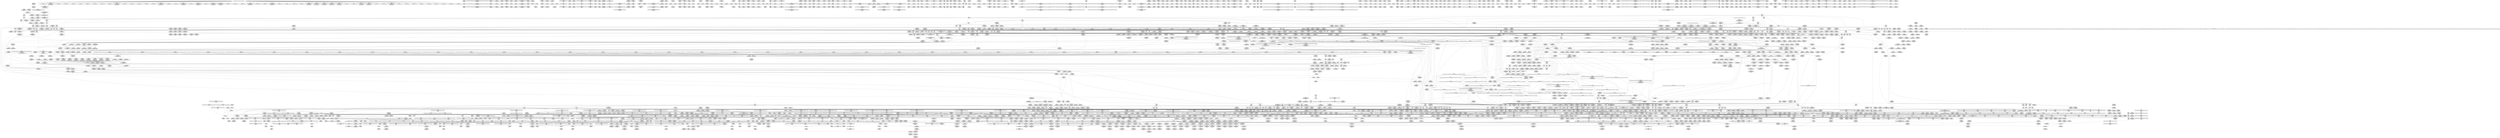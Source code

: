 digraph {
	CE0x636d6a0 [shape=record,shape=Mrecord,label="{CE0x636d6a0|tomoyo_get_mode:tmp}"]
	CE0x65b3bf0 [shape=record,shape=Mrecord,label="{CE0x65b3bf0|tomoyo_read_lock:bb|*SummSource*}"]
	CE0x585a1d0 [shape=record,shape=Mrecord,label="{CE0x585a1d0|_call_void_lock_release(%struct.lockdep_map*_%map,_i32_1,_i64_ptrtoint_(i8*_blockaddress(_rcu_lock_release,_%__here)_to_i64))_#9,_!dbg_!38907|include/linux/rcupdate.h,423|*SummSink*}"]
	CE0x8080080 [shape=record,shape=Mrecord,label="{CE0x8080080|GLOBAL:lockdep_rcu_suspicious|*Constant*|*SummSink*}"]
	CE0x692b7b0 [shape=record,shape=Mrecord,label="{CE0x692b7b0|tomoyo_add_slash:tmp4|security/tomoyo/file.c,131|*SummSource*}"]
	CE0x6768a90 [shape=record,shape=Mrecord,label="{CE0x6768a90|0:_%struct.tomoyo_obj_info*,_16:_%struct.tomoyo_domain_info*,_24:_%struct.tomoyo_path_info*,_40:_i8,_72:_i8,_75:_i8,_76:_i8,_77:_i8,_:_SCMRE_73,74_|*MultipleSource*|security/tomoyo/file.c, 787|security/tomoyo/file.c,787|Function::tomoyo_init_request_info&Arg::r::|security/tomoyo/file.c,800}"]
	CE0x4bbfed0 [shape=record,shape=Mrecord,label="{CE0x4bbfed0|i64_1|*Constant*}"]
	CE0x5678560 [shape=record,shape=Mrecord,label="{CE0x5678560|srcu_read_lock:tmp3|*SummSource*}"]
	CE0x55eb220 [shape=record,shape=Mrecord,label="{CE0x55eb220|srcu_read_lock:call|include/linux/srcu.h,220|*SummSource*}"]
	CE0x65b35c0 [shape=record,shape=Mrecord,label="{CE0x65b35c0|tomoyo_init_request_info:conv6|security/tomoyo/util.c,1011|*SummSource*}"]
	CE0x578e290 [shape=record,shape=Mrecord,label="{CE0x578e290|tomoyo_get_mode:tmp24|security/tomoyo/util.c,986}"]
	CE0x55ee5f0 [shape=record,shape=Mrecord,label="{CE0x55ee5f0|tomoyo_fill_path_info:conv|security/tomoyo/util.c,664}"]
	CE0x68ecf10 [shape=record,shape=Mrecord,label="{CE0x68ecf10|i64*_getelementptr_inbounds_(_31_x_i64_,_31_x_i64_*___llvm_gcov_ctr43150,_i64_0,_i64_27)|*Constant*}"]
	CE0x7fdf5b0 [shape=record,shape=Mrecord,label="{CE0x7fdf5b0|i64*_getelementptr_inbounds_(_25_x_i64_,_25_x_i64_*___llvm_gcov_ctr11,_i64_0,_i64_18)|*Constant*|*SummSource*}"]
	CE0x569d070 [shape=record,shape=Mrecord,label="{CE0x569d070|tomoyo_init_request_info:domain|Function::tomoyo_init_request_info&Arg::domain::}"]
	CE0x5757d30 [shape=record,shape=Mrecord,label="{CE0x5757d30|tomoyo_add_slash:tmp2|*LoadInst*|security/tomoyo/file.c,131|*SummSink*}"]
	CE0x492a2d0 [shape=record,shape=Mrecord,label="{CE0x492a2d0|tomoyo_const_part_length:while.cond|*SummSink*}"]
	CE0x7e8c240 [shape=record,shape=Mrecord,label="{CE0x7e8c240|tomoyo_path_perm:retval.0}"]
	CE0x63c49a0 [shape=record,shape=Mrecord,label="{CE0x63c49a0|tomoyo_get_mode:tmp21|security/tomoyo/util.c,985|*SummSource*}"]
	CE0x7e58da0 [shape=record,shape=Mrecord,label="{CE0x7e58da0|GLOBAL:__llvm_gcov_ctr25|Global_var:__llvm_gcov_ctr25|*SummSource*}"]
	CE0x630c920 [shape=record,shape=Mrecord,label="{CE0x630c920|128:_i8*,_1208:_%struct.file*,_:_CMRE_21,22_}"]
	CE0x563f050 [shape=record,shape=Mrecord,label="{CE0x563f050|i64_16|*Constant*|*SummSink*}"]
	CE0x80c3f40 [shape=record,shape=Mrecord,label="{CE0x80c3f40|tomoyo_fill_path_info:tmp11|security/tomoyo/util.c,667}"]
	CE0x63c3bd0 [shape=record,shape=Mrecord,label="{CE0x63c3bd0|tomoyo_get_mode:tmp19|security/tomoyo/util.c,985}"]
	CE0x7dd5980 [shape=record,shape=Mrecord,label="{CE0x7dd5980|_ret_i32_%retval.0,_!dbg_!38942|security/tomoyo/file.c,575}"]
	CE0x6630510 [shape=record,shape=Mrecord,label="{CE0x6630510|tomoyo_fill_path_info:conv7|security/tomoyo/util.c,668}"]
	CE0x80553d0 [shape=record,shape=Mrecord,label="{CE0x80553d0|tomoyo_add_slash:return}"]
	CE0x80756d0 [shape=record,shape=Mrecord,label="{CE0x80756d0|tomoyo_path_permission:tmp4|security/tomoyo/file.c,564|*SummSink*}"]
	CE0x7e6fa40 [shape=record,shape=Mrecord,label="{CE0x7e6fa40|tomoyo_get_mode:tmp8|security/tomoyo/util.c,979}"]
	CE0x7dd8f20 [shape=record,shape=Mrecord,label="{CE0x7dd8f20|i64*_getelementptr_inbounds_(_31_x_i64_,_31_x_i64_*___llvm_gcov_ctr43150,_i64_0,_i64_29)|*Constant*|*SummSink*}"]
	CE0x4a05870 [shape=record,shape=Mrecord,label="{CE0x4a05870|tomoyo_sb_umount:tmp|*SummSource*}"]
	CE0x6989190 [shape=record,shape=Mrecord,label="{CE0x6989190|tomoyo_path_perm:tmp16|security/tomoyo/file.c,804}"]
	CE0x6945670 [shape=record,shape=Mrecord,label="{CE0x6945670|128:_i8*,_1208:_%struct.file*,_:_CMRE_144,152_|*MultipleSource*|security/tomoyo/common.h,1205|security/tomoyo/common.h,1205}"]
	CE0x6590e50 [shape=record,shape=Mrecord,label="{CE0x6590e50|tomoyo_read_lock:call|security/tomoyo/common.h,1097|*SummSource*}"]
	CE0x68ed6d0 [shape=record,shape=Mrecord,label="{CE0x68ed6d0|tomoyo_const_part_length:tmp47|security/tomoyo/util.c,646}"]
	CE0x682e340 [shape=record,shape=Mrecord,label="{CE0x682e340|tomoyo_get_realpath:tobool|security/tomoyo/file.c,151|*SummSource*}"]
	CE0x482e530 [shape=record,shape=Mrecord,label="{CE0x482e530|i32_2|*Constant*|*SummSource*}"]
	CE0x7df9040 [shape=record,shape=Mrecord,label="{CE0x7df9040|tomoyo_fill_path_info:name1|security/tomoyo/util.c,663|*SummSink*}"]
	CE0x80679f0 [shape=record,shape=Mrecord,label="{CE0x80679f0|i64_7|*Constant*}"]
	CE0x7da2250 [shape=record,shape=Mrecord,label="{CE0x7da2250|tomoyo_fill_path_info:tmp4|security/tomoyo/util.c,667|*SummSource*}"]
	CE0x641d440 [shape=record,shape=Mrecord,label="{CE0x641d440|tomoyo_const_part_length:add29|security/tomoyo/util.c,646|*SummSink*}"]
	CE0x56cb960 [shape=record,shape=Mrecord,label="{CE0x56cb960|tomoyo_get_mode:tmp20|security/tomoyo/util.c,985}"]
	CE0x690b2a0 [shape=record,shape=Mrecord,label="{CE0x690b2a0|GLOBAL:tomoyo_read_unlock|*Constant*}"]
	CE0x7df9340 [shape=record,shape=Mrecord,label="{CE0x7df9340|tomoyo_add_slash:if.end}"]
	CE0x6662e50 [shape=record,shape=Mrecord,label="{CE0x6662e50|tomoyo_get_mode:tmp3|security/tomoyo/util.c,978}"]
	CE0x688e460 [shape=record,shape=Mrecord,label="{CE0x688e460|tomoyo_get_realpath:if.then}"]
	CE0x652d840 [shape=record,shape=Mrecord,label="{CE0x652d840|rcu_lock_release:tmp3}"]
	CE0x692bd20 [shape=record,shape=Mrecord,label="{CE0x692bd20|GLOBAL:__llvm_gcov_ctr28130|Global_var:__llvm_gcov_ctr28130}"]
	CE0x6896bf0 [shape=record,shape=Mrecord,label="{CE0x6896bf0|__llvm_gcov_indirect_counter_increment:tmp|*SummSource*}"]
	CE0x688e290 [shape=record,shape=Mrecord,label="{CE0x688e290|__llvm_gcov_indirect_counter_increment:tmp3|*SummSink*}"]
	CE0x6306fd0 [shape=record,shape=Mrecord,label="{CE0x6306fd0|i64*_getelementptr_inbounds_(_31_x_i64_,_31_x_i64_*___llvm_gcov_ctr43150,_i64_0,_i64_4)|*Constant*|*SummSource*}"]
	CE0x73a15e0 [shape=record,shape=Mrecord,label="{CE0x73a15e0|GLOBAL:__llvm_gcov_ctr31133|Global_var:__llvm_gcov_ctr31133|*SummSink*}"]
	CE0x666e030 [shape=record,shape=Mrecord,label="{CE0x666e030|tomoyo_read_unlock:tmp1}"]
	CE0x648a570 [shape=record,shape=Mrecord,label="{CE0x648a570|GLOBAL:tomoyo_policy_loaded|Global_var:tomoyo_policy_loaded|*SummSink*}"]
	CE0x4a735a0 [shape=record,shape=Mrecord,label="{CE0x4a735a0|tomoyo_fill_path_info:conv4|security/tomoyo/util.c,667}"]
	CE0x64c1190 [shape=record,shape=Mrecord,label="{CE0x64c1190|i64*_getelementptr_inbounds_(_11_x_i64_,_11_x_i64_*___llvm_gcov_ctr54147,_i64_0,_i64_6)|*Constant*}"]
	CE0x80676a0 [shape=record,shape=Mrecord,label="{CE0x80676a0|tomoyo_get_mode:cmp11|security/tomoyo/util.c,985}"]
	CE0x687fc00 [shape=record,shape=Mrecord,label="{CE0x687fc00|tomoyo_const_part_length:tmp43|security/tomoyo/util.c,644}"]
	CE0x80ac420 [shape=record,shape=Mrecord,label="{CE0x80ac420|tomoyo_path_permission:tmp17|security/tomoyo/file.c,571|*SummSink*}"]
	CE0x56cc150 [shape=record,shape=Mrecord,label="{CE0x56cc150|i64*_getelementptr_inbounds_(_2_x_i64_,_2_x_i64_*___llvm_gcov_ctr32,_i64_0,_i64_1)|*Constant*}"]
	CE0x73adeb0 [shape=record,shape=Mrecord,label="{CE0x73adeb0|tomoyo_fill_path_info:conv|security/tomoyo/util.c,664}"]
	CE0x7e92da0 [shape=record,shape=Mrecord,label="{CE0x7e92da0|tomoyo_path_permission:tmp1}"]
	CE0x7dd3c50 [shape=record,shape=Mrecord,label="{CE0x7dd3c50|_call_void_kfree(i8*_%tmp38)_#9,_!dbg_!38960|security/tomoyo/file.c,822|*SummSource*}"]
	CE0x5671620 [shape=record,shape=Mrecord,label="{CE0x5671620|GLOBAL:srcu_read_unlock|*Constant*|*SummSource*}"]
	CE0x6362110 [shape=record,shape=Mrecord,label="{CE0x6362110|128:_i8*,_1208:_%struct.file*,_:_CMRE_36,37_}"]
	CE0x68076c0 [shape=record,shape=Mrecord,label="{CE0x68076c0|i64*_getelementptr_inbounds_(_10_x_i64_,_10_x_i64_*___llvm_gcov_ctr34,_i64_0,_i64_9)|*Constant*}"]
	CE0x7eea380 [shape=record,shape=Mrecord,label="{CE0x7eea380|tomoyo_domain:tmp8|security/tomoyo/common.h,1205|*SummSource*}"]
	CE0x66d6070 [shape=record,shape=Mrecord,label="{CE0x66d6070|tomoyo_domain:tmp19|security/tomoyo/common.h,1205|*SummSink*}"]
	CE0x6874880 [shape=record,shape=Mrecord,label="{CE0x6874880|tomoyo_const_part_length:tmp40|security/tomoyo/util.c,644|*SummSource*}"]
	CE0x57763c0 [shape=record,shape=Mrecord,label="{CE0x57763c0|tomoyo_get_mode:entry|*SummSource*}"]
	CE0x6682ba0 [shape=record,shape=Mrecord,label="{CE0x6682ba0|i64*_getelementptr_inbounds_(_12_x_i64_,_12_x_i64_*___llvm_gcov_ctr31133,_i64_0,_i64_9)|*Constant*}"]
	CE0x7e3e7a0 [shape=record,shape=Mrecord,label="{CE0x7e3e7a0|tomoyo_const_part_length:tmp48|security/tomoyo/util.c,649|*SummSource*}"]
	CE0x7e2a210 [shape=record,shape=Mrecord,label="{CE0x7e2a210|tomoyo_path_permission:type|security/tomoyo/file.c,563}"]
	CE0x4921380 [shape=record,shape=Mrecord,label="{CE0x4921380|tomoyo_fill_path_info:frombool10|security/tomoyo/util.c,668|*SummSink*}"]
	CE0x7eaa4f0 [shape=record,shape=Mrecord,label="{CE0x7eaa4f0|i64*_getelementptr_inbounds_(_10_x_i64_,_10_x_i64_*___llvm_gcov_ctr34,_i64_0,_i64_4)|*Constant*|*SummSink*}"]
	CE0x64c0960 [shape=record,shape=Mrecord,label="{CE0x64c0960|tomoyo_domain:tmp|*SummSink*}"]
	CE0x55b6df0 [shape=record,shape=Mrecord,label="{CE0x55b6df0|tomoyo_domain:call|security/tomoyo/common.h,1205|*SummSource*}"]
	CE0x59856d0 [shape=record,shape=Mrecord,label="{CE0x59856d0|i64*_getelementptr_inbounds_(_12_x_i64_,_12_x_i64_*___llvm_gcov_ctr31133,_i64_0,_i64_3)|*Constant*}"]
	CE0x57762c0 [shape=record,shape=Mrecord,label="{CE0x57762c0|GLOBAL:tomoyo_get_mode|*Constant*|*SummSink*}"]
	CE0x5713fb0 [shape=record,shape=Mrecord,label="{CE0x5713fb0|0:_i8*,_array:_GCRE_tomoyo_path_keyword_external_constant_11_x_i8*_:_elem_2::|security/tomoyo/file.c,167}"]
	CE0x630d590 [shape=record,shape=Mrecord,label="{CE0x630d590|128:_i8*,_1208:_%struct.file*,_:_CMRE_30,31_}"]
	CE0x7f49ce0 [shape=record,shape=Mrecord,label="{CE0x7f49ce0|tomoyo_audit_path_log:operation|security/tomoyo/file.c,168|*SummSource*}"]
	CE0x7eab090 [shape=record,shape=Mrecord,label="{CE0x7eab090|tomoyo_path_permission:tmp10|security/tomoyo/file.c,565|*SummSource*}"]
	CE0x80672f0 [shape=record,shape=Mrecord,label="{CE0x80672f0|i32_39|*Constant*|*SummSink*}"]
	CE0x67d91e0 [shape=record,shape=Mrecord,label="{CE0x67d91e0|tomoyo_path_permission:cmp10|security/tomoyo/file.c,573|*SummSource*}"]
	CE0x48fede0 [shape=record,shape=Mrecord,label="{CE0x48fede0|tomoyo_audit_path_log:r|Function::tomoyo_audit_path_log&Arg::r::}"]
	CE0x682ebb0 [shape=record,shape=Mrecord,label="{CE0x682ebb0|tomoyo_get_realpath:tmp4|security/tomoyo/file.c,151}"]
	CE0x6977ed0 [shape=record,shape=Mrecord,label="{CE0x6977ed0|tomoyo_fill_path_info:is_patterned|security/tomoyo/util.c,668}"]
	CE0x551d8f0 [shape=record,shape=Mrecord,label="{CE0x551d8f0|tomoyo_const_part_length:sw.bb|*SummSink*}"]
	CE0x73ae100 [shape=record,shape=Mrecord,label="{CE0x73ae100|tomoyo_get_mode:if.end14|*SummSink*}"]
	CE0x692c070 [shape=record,shape=Mrecord,label="{CE0x692c070|i64*_getelementptr_inbounds_(_6_x_i64_,_6_x_i64_*___llvm_gcov_ctr25,_i64_0,_i64_3)|*Constant*|*SummSink*}"]
	CE0x64c12e0 [shape=record,shape=Mrecord,label="{CE0x64c12e0|tomoyo_domain:tmp13|security/tomoyo/common.h,1205|*SummSource*}"]
	CE0x55ef330 [shape=record,shape=Mrecord,label="{CE0x55ef330|tomoyo_fill_path_info:tmp6|security/tomoyo/util.c,667}"]
	CE0x5530e80 [shape=record,shape=Mrecord,label="{CE0x5530e80|i64_1|*Constant*|*SummSink*}"]
	CE0x4a4b990 [shape=record,shape=Mrecord,label="{CE0x4a4b990|tomoyo_audit_path_log:tmp3}"]
	CE0x58a6710 [shape=record,shape=Mrecord,label="{CE0x58a6710|tomoyo_add_slash:tmp2|*LoadInst*|security/tomoyo/file.c,131}"]
	CE0x5660c10 [shape=record,shape=Mrecord,label="{CE0x5660c10|i64_12|*Constant*}"]
	CE0x48602d0 [shape=record,shape=Mrecord,label="{CE0x48602d0|tomoyo_get_mode:tmp16|security/tomoyo/util.c,983|*SummSink*}"]
	CE0x641dcf0 [shape=record,shape=Mrecord,label="{CE0x641dcf0|GLOBAL:__llvm_gcov_global_state_pred45|Global_var:__llvm_gcov_global_state_pred45|*SummSink*}"]
	CE0x6456510 [shape=record,shape=Mrecord,label="{CE0x6456510|GLOBAL:__llvm_gcov_indirect_counter_increment114|*Constant*}"]
	CE0x63d2b70 [shape=record,shape=Mrecord,label="{CE0x63d2b70|i64*_getelementptr_inbounds_(_2_x_i64_,_2_x_i64_*___llvm_gcov_ctr53148,_i64_0,_i64_0)|*Constant*|*SummSource*}"]
	CE0x558e460 [shape=record,shape=Mrecord,label="{CE0x558e460|i64*_getelementptr_inbounds_(_5_x_i64_,_5_x_i64_*___llvm_gcov_ctr32134,_i64_0,_i64_3)|*Constant*|*SummSource*}"]
	CE0x68968f0 [shape=record,shape=Mrecord,label="{CE0x68968f0|tomoyo_init_request_info:conv6|security/tomoyo/util.c,1011}"]
	CE0x55ea250 [shape=record,shape=Mrecord,label="{CE0x55ea250|rcu_lock_acquire:map|Function::rcu_lock_acquire&Arg::map::}"]
	CE0x4a05780 [shape=record,shape=Mrecord,label="{CE0x4a05780|i64*_getelementptr_inbounds_(_2_x_i64_,_2_x_i64_*___llvm_gcov_ctr20212,_i64_0,_i64_0)|*Constant*}"]
	CE0x7dab5d0 [shape=record,shape=Mrecord,label="{CE0x7dab5d0|tomoyo_path_perm:tmp39|security/tomoyo/file.c,821}"]
	CE0x68b6790 [shape=record,shape=Mrecord,label="{CE0x68b6790|tomoyo_const_part_length:tmp22|security/tomoyo/util.c,634}"]
	CE0x8057d80 [shape=record,shape=Mrecord,label="{CE0x8057d80|tomoyo_get_mode:if.end14}"]
	"CONST[source:1(input),value:2(dynamic)][purpose:{object}][SrcIdx:13]"
	CE0x5797ce0 [shape=record,shape=Mrecord,label="{CE0x5797ce0|tomoyo_path_perm:cmp|security/tomoyo/file.c,798}"]
	CE0x641f040 [shape=record,shape=Mrecord,label="{CE0x641f040|tomoyo_domain:if.then|*SummSource*}"]
	CE0x63a9310 [shape=record,shape=Mrecord,label="{CE0x63a9310|tomoyo_init_request_info:type|security/tomoyo/util.c,1009|*SummSink*}"]
	CE0x8055b90 [shape=record,shape=Mrecord,label="{CE0x8055b90|tomoyo_add_slash:if.then|*SummSource*}"]
	CE0x6817d50 [shape=record,shape=Mrecord,label="{CE0x6817d50|tomoyo_path_permission:tmp24|security/tomoyo/file.c,575|*SummSource*}"]
	CE0x6711fe0 [shape=record,shape=Mrecord,label="{CE0x6711fe0|0:_%struct.tomoyo_obj_info*,_16:_%struct.tomoyo_domain_info*,_24:_%struct.tomoyo_path_info*,_40:_i8,_72:_i8,_75:_i8,_76:_i8,_77:_i8,_:_SCMRE_54,55_}"]
	CE0x4b034e0 [shape=record,shape=Mrecord,label="{CE0x4b034e0|GLOBAL:__llvm_gcov_ctr28130|Global_var:__llvm_gcov_ctr28130}"]
	CE0x7e29a10 [shape=record,shape=Mrecord,label="{CE0x7e29a10|tomoyo_read_unlock:tmp|*SummSource*}"]
	CE0x4a71080 [shape=record,shape=Mrecord,label="{CE0x4a71080|i64*_getelementptr_inbounds_(_25_x_i64_,_25_x_i64_*___llvm_gcov_ctr11,_i64_0,_i64_3)|*Constant*|*SummSink*}"]
	CE0x580e280 [shape=record,shape=Mrecord,label="{CE0x580e280|0:_i8,_array:_GCRE_tomoyo_index2category_constant_39_x_i8_c_00_00_00_00_00_00_00_00_00_00_00_00_00_00_00_00_00_00_00_00_00_00_00_01_01_01_01_01_01_01_01_01_01_01_01_01_01_01_02_,_align_16:_elem_10::|security/tomoyo/util.c,983}"]
	CE0x641f9f0 [shape=record,shape=Mrecord,label="{CE0x641f9f0|i8*_getelementptr_inbounds_(_25_x_i8_,_25_x_i8_*_.str12,_i32_0,_i32_0)|*Constant*}"]
	CE0x684a1f0 [shape=record,shape=Mrecord,label="{CE0x684a1f0|tomoyo_const_part_length:conv24|security/tomoyo/util.c,644}"]
	CE0x7d6fc50 [shape=record,shape=Mrecord,label="{CE0x7d6fc50|i32_6|*Constant*}"]
	CE0x5632bc0 [shape=record,shape=Mrecord,label="{CE0x5632bc0|tomoyo_get_mode:conv5|security/tomoyo/util.c,983}"]
	CE0x4b3f190 [shape=record,shape=Mrecord,label="{CE0x4b3f190|_ret_i32_%call,_!dbg_!38908|security/tomoyo/tomoyo.c,428|*SummSource*}"]
	CE0x7dd5810 [shape=record,shape=Mrecord,label="{CE0x7dd5810|tomoyo_path_permission:filename|Function::tomoyo_path_permission&Arg::filename::|*SummSink*}"]
	CE0x65e4680 [shape=record,shape=Mrecord,label="{CE0x65e4680|tomoyo_path_permission:arrayidx|security/tomoyo/file.c,563|*SummSource*}"]
	CE0x6698450 [shape=record,shape=Mrecord,label="{CE0x6698450|GLOBAL:__llvm_gcov_ctr11|Global_var:__llvm_gcov_ctr11|*SummSource*}"]
	CE0x67d9910 [shape=record,shape=Mrecord,label="{CE0x67d9910|i64_6|*Constant*}"]
	CE0x68ad770 [shape=record,shape=Mrecord,label="{CE0x68ad770|GLOBAL:tomoyo_realpath_from_path|*Constant*}"]
	CE0x65e3350 [shape=record,shape=Mrecord,label="{CE0x65e3350|i64*_getelementptr_inbounds_(_31_x_i64_,_31_x_i64_*___llvm_gcov_ctr43150,_i64_0,_i64_0)|*Constant*|*SummSink*}"]
	CE0x569d180 [shape=record,shape=Mrecord,label="{CE0x569d180|tomoyo_init_request_info:domain|Function::tomoyo_init_request_info&Arg::domain::|*SummSource*}"]
	CE0x5714220 [shape=record,shape=Mrecord,label="{CE0x5714220|0:_i8*,_array:_GCRE_tomoyo_path_keyword_external_constant_11_x_i8*_:_elem_4::|security/tomoyo/file.c,167}"]
	CE0x68f8120 [shape=record,shape=Mrecord,label="{CE0x68f8120|0:_i8,_array:_GCRE_tomoyo_index2category_constant_39_x_i8_c_00_00_00_00_00_00_00_00_00_00_00_00_00_00_00_00_00_00_00_00_00_00_00_01_01_01_01_01_01_01_01_01_01_01_01_01_01_01_02_,_align_16:_elem_36::|security/tomoyo/util.c,983}"]
	CE0x578a6d0 [shape=record,shape=Mrecord,label="{CE0x578a6d0|i64_0|*Constant*|*SummSource*}"]
	CE0x7e5e730 [shape=record,shape=Mrecord,label="{CE0x7e5e730|tomoyo_fill_path_info:arrayidx|security/tomoyo/util.c,667|*SummSource*}"]
	CE0x698b5f0 [shape=record,shape=Mrecord,label="{CE0x698b5f0|tomoyo_const_part_length:filename|Function::tomoyo_const_part_length&Arg::filename::|*SummSource*}"]
	CE0x7fd5820 [shape=record,shape=Mrecord,label="{CE0x7fd5820|tomoyo_fill_path_info:conv3|security/tomoyo/util.c,666|*SummSink*}"]
	CE0x4a92a40 [shape=record,shape=Mrecord,label="{CE0x4a92a40|tomoyo_sb_umount:bb}"]
	CE0x67efd70 [shape=record,shape=Mrecord,label="{CE0x67efd70|0:_i8,_array:_GCRE_tomoyo_index2category_constant_39_x_i8_c_00_00_00_00_00_00_00_00_00_00_00_00_00_00_00_00_00_00_00_00_00_00_00_01_01_01_01_01_01_01_01_01_01_01_01_01_01_01_02_,_align_16:_elem_9::|security/tomoyo/util.c,983}"]
	CE0x64c0cc0 [shape=record,shape=Mrecord,label="{CE0x64c0cc0|srcu_read_lock:tmp}"]
	CE0x49bc620 [shape=record,shape=Mrecord,label="{CE0x49bc620|tomoyo_path_permission:call9|security/tomoyo/file.c,572}"]
	CE0x6807440 [shape=record,shape=Mrecord,label="{CE0x6807440|tomoyo_path_permission:retval.0}"]
	CE0x642fb60 [shape=record,shape=Mrecord,label="{CE0x642fb60|_call_void_mcount()_#3|*SummSink*}"]
	CE0x569d340 [shape=record,shape=Mrecord,label="{CE0x569d340|tomoyo_init_request_info:index|Function::tomoyo_init_request_info&Arg::index::}"]
	CE0x658a530 [shape=record,shape=Mrecord,label="{CE0x658a530|tomoyo_add_slash:tmp10|security/tomoyo/file.c,136|*SummSink*}"]
	CE0x643ed90 [shape=record,shape=Mrecord,label="{CE0x643ed90|tomoyo_const_part_length:tmp10|security/tomoyo/util.c,626|*SummSource*}"]
	CE0x6777430 [shape=record,shape=Mrecord,label="{CE0x6777430|COLLAPSED:_GCMRE___llvm_gcov_ctr21_internal_global_2_x_i64_zeroinitializer:_elem_0:default:}"]
	CE0x7e4d450 [shape=record,shape=Mrecord,label="{CE0x7e4d450|tomoyo_add_slash:call|security/tomoyo/file.c,136|*SummSink*}"]
	CE0x643e830 [shape=record,shape=Mrecord,label="{CE0x643e830|i32_255|*Constant*}"]
	CE0x7d7c270 [shape=record,shape=Mrecord,label="{CE0x7d7c270|__llvm_gcov_indirect_counter_increment:entry|*SummSource*}"]
	CE0x65c3170 [shape=record,shape=Mrecord,label="{CE0x65c3170|tomoyo_path_permission:domain|security/tomoyo/file.c,564|*SummSink*}"]
	CE0x55ed5b0 [shape=record,shape=Mrecord,label="{CE0x55ed5b0|tomoyo_const_part_length:add|security/tomoyo/util.c,634}"]
	CE0x7e3ab00 [shape=record,shape=Mrecord,label="{CE0x7e3ab00|i64_16|*Constant*}"]
	CE0x4a03220 [shape=record,shape=Mrecord,label="{CE0x4a03220|tomoyo_read_unlock:tmp3|*SummSource*}"]
	CE0x7de5200 [shape=record,shape=Mrecord,label="{CE0x7de5200|tomoyo_fill_path_info:tmp13|*LoadInst*|security/tomoyo/util.c,668|*SummSource*}"]
	CE0x7e07db0 [shape=record,shape=Mrecord,label="{CE0x7e07db0|tomoyo_const_part_length:tobool|security/tomoyo/util.c,624|*SummSource*}"]
	CE0x6874e80 [shape=record,shape=Mrecord,label="{CE0x6874e80|_ret_void,_!dbg_!38908|include/linux/rcupdate.h,419|*SummSource*}"]
	CE0x4a57320 [shape=record,shape=Mrecord,label="{CE0x4a57320|i1_false|*Constant*}"]
	CE0x498e5b0 [shape=record,shape=Mrecord,label="{CE0x498e5b0|tomoyo_get_mode:and|security/tomoyo/util.c,987}"]
	CE0x6972650 [shape=record,shape=Mrecord,label="{CE0x6972650|i64*_getelementptr_inbounds_(_4_x_i64_,_4_x_i64_*___llvm_gcov_ctr33,_i64_0,_i64_3)|*Constant*|*SummSource*}"]
	CE0x64b5c50 [shape=record,shape=Mrecord,label="{CE0x64b5c50|i32_1|*Constant*}"]
	CE0x7e2ef00 [shape=record,shape=Mrecord,label="{CE0x7e2ef00|GLOBAL:tomoyo_supervisor|*Constant*|*SummSink*}"]
	CE0x4a68940 [shape=record,shape=Mrecord,label="{CE0x4a68940|i64*_getelementptr_inbounds_(_4_x_i64_,_4_x_i64_*___llvm_gcov_ctr33,_i64_0,_i64_0)|*Constant*|*SummSource*}"]
	CE0x6571440 [shape=record,shape=Mrecord,label="{CE0x6571440|GLOBAL:tomoyo_fill_path_info|*Constant*|*SummSink*}"]
	CE0x55ea920 [shape=record,shape=Mrecord,label="{CE0x55ea920|i32_9|*Constant*}"]
	CE0x6539210 [shape=record,shape=Mrecord,label="{CE0x6539210|tomoyo_path_permission:tmp12|security/tomoyo/file.c,566|*SummSource*}"]
	CE0x689ca60 [shape=record,shape=Mrecord,label="{CE0x689ca60|tomoyo_path_perm:tmp42|security/tomoyo/file.c,826|*SummSink*}"]
	CE0x7ffff40 [shape=record,shape=Mrecord,label="{CE0x7ffff40|_ret_void,_!dbg_!38913|security/tomoyo/file.c,138}"]
	CE0x641ef10 [shape=record,shape=Mrecord,label="{CE0x641ef10|tomoyo_domain:do.end|*SummSink*}"]
	CE0x699b6a0 [shape=record,shape=Mrecord,label="{CE0x699b6a0|tomoyo_const_part_length:conv|security/tomoyo/util.c,626|*SummSource*}"]
	CE0x55f2c70 [shape=record,shape=Mrecord,label="{CE0x55f2c70|i64*_getelementptr_inbounds_(_4_x_i64_,_4_x_i64_*___llvm_gcov_ctr24,_i64_0,_i64_0)|*Constant*|*SummSink*}"]
	CE0x80293a0 [shape=record,shape=Mrecord,label="{CE0x80293a0|tomoyo_path_perm:name23|security/tomoyo/file.c,824}"]
	CE0x56cb890 [shape=record,shape=Mrecord,label="{CE0x56cb890|tomoyo_get_mode:tmp19|security/tomoyo/util.c,985}"]
	CE0x804bf00 [shape=record,shape=Mrecord,label="{CE0x804bf00|128:_i8*,_1208:_%struct.file*,_:_CMRE_45,46_}"]
	CE0x63d9a60 [shape=record,shape=Mrecord,label="{CE0x63d9a60|tomoyo_init_request_info:ns|security/tomoyo/util.c,1010|*SummSource*}"]
	CE0x69893d0 [shape=record,shape=Mrecord,label="{CE0x69893d0|tomoyo_path_perm:tmp17|security/tomoyo/file.c,804}"]
	CE0x4b3c550 [shape=record,shape=Mrecord,label="{CE0x4b3c550|0:_i8,_array:_GCR_tomoyo_p2mac_internal_constant_11_x_i8_c_00_01_01_01_03_04_06_09_0A_13_15_,_align_1:_elem_2::|security/tomoyo/file.c,797}"]
	CE0x73b7270 [shape=record,shape=Mrecord,label="{CE0x73b7270|tomoyo_get_mode:if.then13|*SummSource*}"]
	CE0x6538f20 [shape=record,shape=Mrecord,label="{CE0x6538f20|i32_6|*Constant*}"]
	CE0x7dd89c0 [shape=record,shape=Mrecord,label="{CE0x7dd89c0|i64*_getelementptr_inbounds_(_31_x_i64_,_31_x_i64_*___llvm_gcov_ctr43150,_i64_0,_i64_29)|*Constant*}"]
	CE0x6599e40 [shape=record,shape=Mrecord,label="{CE0x6599e40|__llvm_gcov_indirect_counter_increment114:counters|Function::__llvm_gcov_indirect_counter_increment114&Arg::counters::}"]
	CE0x64fd250 [shape=record,shape=Mrecord,label="{CE0x64fd250|i64*_getelementptr_inbounds_(_25_x_i64_,_25_x_i64_*___llvm_gcov_ctr11,_i64_0,_i64_15)|*Constant*|*SummSource*}"]
	CE0x66309b0 [shape=record,shape=Mrecord,label="{CE0x66309b0|0:_i8,_array:_GCRE_tomoyo_index2category_constant_39_x_i8_c_00_00_00_00_00_00_00_00_00_00_00_00_00_00_00_00_00_00_00_00_00_00_00_01_01_01_01_01_01_01_01_01_01_01_01_01_01_01_02_,_align_16:_elem_3::|security/tomoyo/util.c,983}"]
	CE0x80289b0 [shape=record,shape=Mrecord,label="{CE0x80289b0|i32_-12|*Constant*|*SummSource*}"]
	CE0x68d0980 [shape=record,shape=Mrecord,label="{CE0x68d0980|i64*_getelementptr_inbounds_(_6_x_i64_,_6_x_i64_*___llvm_gcov_ctr25,_i64_0,_i64_3)|*Constant*|*SummSource*}"]
	CE0x569b090 [shape=record,shape=Mrecord,label="{CE0x569b090|i64*_getelementptr_inbounds_(_12_x_i64_,_12_x_i64_*___llvm_gcov_ctr31133,_i64_0,_i64_3)|*Constant*|*SummSink*}"]
	CE0x6512010 [shape=record,shape=Mrecord,label="{CE0x6512010|tomoyo_fill_path_info:ptr|Function::tomoyo_fill_path_info&Arg::ptr::}"]
	CE0x655e220 [shape=record,shape=Mrecord,label="{CE0x655e220|get_current:tmp4|./arch/x86/include/asm/current.h,14}"]
	CE0x4a3e8f0 [shape=record,shape=Mrecord,label="{CE0x4a3e8f0|srcu_read_lock:tmp2}"]
	CE0x6808c10 [shape=record,shape=Mrecord,label="{CE0x6808c10|0:_i8*,_:_SCMRE_14,15_|*MultipleSource*|security/tomoyo/file.c, 794|security/tomoyo/file.c, 792|security/tomoyo/file.c,802}"]
	CE0x80c43d0 [shape=record,shape=Mrecord,label="{CE0x80c43d0|tomoyo_const_part_length:len.0|*SummSink*}"]
	CE0x5620140 [shape=record,shape=Mrecord,label="{CE0x5620140|tomoyo_get_realpath:tmp2|*LoadInst*|security/tomoyo/file.c,151}"]
	CE0x68f8680 [shape=record,shape=Mrecord,label="{CE0x68f8680|0:_i8,_array:_GCRE_tomoyo_index2category_constant_39_x_i8_c_00_00_00_00_00_00_00_00_00_00_00_00_00_00_00_00_00_00_00_00_00_00_00_01_01_01_01_01_01_01_01_01_01_01_01_01_01_01_02_,_align_16:_elem_38::|security/tomoyo/util.c,983}"]
	CE0x4966b90 [shape=record,shape=Mrecord,label="{CE0x4966b90|tomoyo_get_mode:conv15|security/tomoyo/util.c,987|*SummSink*}"]
	CE0x48445d0 [shape=record,shape=Mrecord,label="{CE0x48445d0|GLOBAL:__srcu_read_lock|*Constant*|*SummSource*}"]
	CE0x4a681c0 [shape=record,shape=Mrecord,label="{CE0x4a681c0|rcu_lock_release:tmp3|*SummSink*}"]
	CE0x63d1dd0 [shape=record,shape=Mrecord,label="{CE0x63d1dd0|GLOBAL:__srcu_read_unlock|*Constant*|*SummSource*}"]
	CE0x5643d10 [shape=record,shape=Mrecord,label="{CE0x5643d10|rcu_lock_release:tmp6|*SummSink*}"]
	CE0x65624f0 [shape=record,shape=Mrecord,label="{CE0x65624f0|get_current:tmp2|*SummSource*}"]
	CE0x66978d0 [shape=record,shape=Mrecord,label="{CE0x66978d0|i64*_getelementptr_inbounds_(_25_x_i64_,_25_x_i64_*___llvm_gcov_ctr11,_i64_0,_i64_3)|*Constant*}"]
	CE0x641c820 [shape=record,shape=Mrecord,label="{CE0x641c820|tomoyo_fill_path_info:is_dir|security/tomoyo/util.c,667}"]
	CE0x8075ae0 [shape=record,shape=Mrecord,label="{CE0x8075ae0|GLOBAL:__llvm_gcov_ctr28130|Global_var:__llvm_gcov_ctr28130|*SummSource*}"]
	CE0x7e08050 [shape=record,shape=Mrecord,label="{CE0x7e08050|tomoyo_audit_path_log:param1|security/tomoyo/file.c,169|*SummSink*}"]
	CE0x6463d10 [shape=record,shape=Mrecord,label="{CE0x6463d10|i64**_getelementptr_inbounds_(_3_x_i64*_,_3_x_i64*_*___llvm_gcda_edge_table,_i64_0,_i64_2)|*Constant*|*SummSink*}"]
	CE0x7ebaf90 [shape=record,shape=Mrecord,label="{CE0x7ebaf90|tomoyo_path_perm:tmp34|security/tomoyo/file.c,821|*SummSink*}"]
	CE0x4b02560 [shape=record,shape=Mrecord,label="{CE0x4b02560|_call_void_rcu_lock_acquire(%struct.lockdep_map*_%dep_map)_#9,_!dbg_!38906|include/linux/srcu.h,222}"]
	CE0x67bcab0 [shape=record,shape=Mrecord,label="{CE0x67bcab0|tomoyo_path_perm:tmp43|security/tomoyo/file.c,826}"]
	CE0x68f3e80 [shape=record,shape=Mrecord,label="{CE0x68f3e80|tomoyo_path_perm:tmp|*SummSink*}"]
	CE0x7eba8f0 [shape=record,shape=Mrecord,label="{CE0x7eba8f0|tomoyo_path_perm:tmp33|security/tomoyo/file.c,821}"]
	CE0x64d6e10 [shape=record,shape=Mrecord,label="{CE0x64d6e10|tomoyo_domain:cred|security/tomoyo/common.h,1205|*SummSink*}"]
	CE0x49ea3c0 [shape=record,shape=Mrecord,label="{CE0x49ea3c0|tomoyo_domain:if.then|*SummSink*}"]
	CE0x68756a0 [shape=record,shape=Mrecord,label="{CE0x68756a0|tomoyo_fill_path_info:conv7|security/tomoyo/util.c,668}"]
	CE0x643f590 [shape=record,shape=Mrecord,label="{CE0x643f590|__llvm_gcov_indirect_counter_increment114:predecessor|Function::__llvm_gcov_indirect_counter_increment114&Arg::predecessor::}"]
	CE0x65b3d40 [shape=record,shape=Mrecord,label="{CE0x65b3d40|tomoyo_read_lock:bb|*SummSink*}"]
	CE0x7ea5ad0 [shape=record,shape=Mrecord,label="{CE0x7ea5ad0|tomoyo_path_perm:tmp37|security/tomoyo/file.c,822|*SummSource*}"]
	CE0x5776560 [shape=record,shape=Mrecord,label="{CE0x5776560|tomoyo_get_mode:ns|Function::tomoyo_get_mode&Arg::ns::|*SummSource*}"]
	CE0x5709240 [shape=record,shape=Mrecord,label="{CE0x5709240|tomoyo_domain:do.body|*SummSource*}"]
	CE0x6748ed0 [shape=record,shape=Mrecord,label="{CE0x6748ed0|i64*_getelementptr_inbounds_(_31_x_i64_,_31_x_i64_*___llvm_gcov_ctr43150,_i64_0,_i64_26)|*Constant*|*SummSink*}"]
	CE0x68f4300 [shape=record,shape=Mrecord,label="{CE0x68f4300|tomoyo_init_request_info:tmp3|security/tomoyo/util.c,1004|*SummSink*}"]
	CE0x6496f70 [shape=record,shape=Mrecord,label="{CE0x6496f70|i64*_getelementptr_inbounds_(_31_x_i64_,_31_x_i64_*___llvm_gcov_ctr43150,_i64_0,_i64_30)|*Constant*}"]
	CE0x551d3f0 [shape=record,shape=Mrecord,label="{CE0x551d3f0|tomoyo_get_mode:idxprom3|security/tomoyo/util.c,983}"]
	CE0x5712140 [shape=record,shape=Mrecord,label="{CE0x5712140|128:_i8*,_1208:_%struct.file*,_:_CMRE_1,2_}"]
	CE0x555a9e0 [shape=record,shape=Mrecord,label="{CE0x555a9e0|128:_i8*,_1208:_%struct.file*,_:_CMRE_5,6_}"]
	CE0x574c590 [shape=record,shape=Mrecord,label="{CE0x574c590|tomoyo_get_mode:tmp4|security/tomoyo/util.c,978}"]
	CE0x63e2000 [shape=record,shape=Mrecord,label="{CE0x63e2000|GLOBAL:__llvm_gcov_ctr32134|Global_var:__llvm_gcov_ctr32134|*SummSink*}"]
	CE0x639d970 [shape=record,shape=Mrecord,label="{CE0x639d970|i64*_getelementptr_inbounds_(_11_x_i64_,_11_x_i64_*___llvm_gcov_ctr54147,_i64_0,_i64_9)|*Constant*}"]
	CE0x641c380 [shape=record,shape=Mrecord,label="{CE0x641c380|tomoyo_fill_path_info:tmp12|security/tomoyo/util.c,667}"]
	CE0x6767050 [shape=record,shape=Mrecord,label="{CE0x6767050|0:_%struct.tomoyo_obj_info*,_16:_%struct.tomoyo_domain_info*,_24:_%struct.tomoyo_path_info*,_40:_i8,_72:_i8,_75:_i8,_76:_i8,_77:_i8,_:_SCMRE_61,62_}"]
	CE0x55ec160 [shape=record,shape=Mrecord,label="{CE0x55ec160|i64_5|*Constant*}"]
	CE0x56b4c20 [shape=record,shape=Mrecord,label="{CE0x56b4c20|tomoyo_init_request_info:call4|security/tomoyo/util.c,1010|*SummSource*}"]
	CE0x68ad2c0 [shape=record,shape=Mrecord,label="{CE0x68ad2c0|__llvm_gcov_indirect_counter_increment:pred|*SummSink*}"]
	CE0x7e69bb0 [shape=record,shape=Mrecord,label="{CE0x7e69bb0|i64_0|*Constant*}"]
	CE0x6503ec0 [shape=record,shape=Mrecord,label="{CE0x6503ec0|tomoyo_path_perm:tmp31|security/tomoyo/file.c,816|*SummSource*}"]
	CE0x651b210 [shape=record,shape=Mrecord,label="{CE0x651b210|_call_void_mcount()_#3}"]
	CE0x4b4bb20 [shape=record,shape=Mrecord,label="{CE0x4b4bb20|tomoyo_sb_umount:mnt|Function::tomoyo_sb_umount&Arg::mnt::|*SummSink*}"]
	CE0x7df88e0 [shape=record,shape=Mrecord,label="{CE0x7df88e0|tomoyo_add_slash:tmp}"]
	CE0x6991120 [shape=record,shape=Mrecord,label="{CE0x6991120|tomoyo_get_mode:tmp1|*SummSink*}"]
	CE0x6818480 [shape=record,shape=Mrecord,label="{CE0x6818480|tomoyo_path_permission:tmp25|security/tomoyo/file.c,575|*SummSource*}"]
	CE0x6837d60 [shape=record,shape=Mrecord,label="{CE0x6837d60|tomoyo_const_part_length:incdec.ptr7|security/tomoyo/util.c,631}"]
	CE0x80c8890 [shape=record,shape=Mrecord,label="{CE0x80c8890|i64*_getelementptr_inbounds_(_4_x_i64_,_4_x_i64_*___llvm_gcov_ctr33,_i64_0,_i64_2)|*Constant*}"]
	CE0x80752e0 [shape=record,shape=Mrecord,label="{CE0x80752e0|tomoyo_add_slash:tmp3|security/tomoyo/file.c,131|*SummSink*}"]
	CE0x55e9ab0 [shape=record,shape=Mrecord,label="{CE0x55e9ab0|i64*_getelementptr_inbounds_(_5_x_i64_,_5_x_i64_*___llvm_gcov_ctr28130,_i64_0,_i64_4)|*Constant*}"]
	CE0x692b820 [shape=record,shape=Mrecord,label="{CE0x692b820|tomoyo_add_slash:tmp4|security/tomoyo/file.c,131|*SummSink*}"]
	CE0x68adbe0 [shape=record,shape=Mrecord,label="{CE0x68adbe0|tomoyo_add_slash:tmp1|*SummSink*}"]
	CE0x64c6d60 [shape=record,shape=Mrecord,label="{CE0x64c6d60|tomoyo_domain:tmp7|security/tomoyo/common.h,1205}"]
	CE0x5678600 [shape=record,shape=Mrecord,label="{CE0x5678600|srcu_read_lock:tmp3|*SummSink*}"]
	CE0x57dafe0 [shape=record,shape=Mrecord,label="{CE0x57dafe0|tomoyo_fill_path_info:tmp5|security/tomoyo/util.c,667}"]
	CE0x7de6f90 [shape=record,shape=Mrecord,label="{CE0x7de6f90|i64_1|*Constant*}"]
	CE0x80196d0 [shape=record,shape=Mrecord,label="{CE0x80196d0|tomoyo_get_mode:default_config|security/tomoyo/util.c,986}"]
	CE0x562e000 [shape=record,shape=Mrecord,label="{CE0x562e000|tomoyo_init_request_info:mode|security/tomoyo/util.c,1010|*SummSink*}"]
	CE0x57db9a0 [shape=record,shape=Mrecord,label="{CE0x57db9a0|tomoyo_get_mode:if.end|*SummSink*}"]
	CE0x64816d0 [shape=record,shape=Mrecord,label="{CE0x64816d0|GLOBAL:tomoyo_add_slash|*Constant*|*SummSink*}"]
	CE0x642ea60 [shape=record,shape=Mrecord,label="{CE0x642ea60|tomoyo_path_perm:sw.bb|*SummSource*}"]
	CE0x67227c0 [shape=record,shape=Mrecord,label="{CE0x67227c0|tomoyo_fill_path_info:land.rhs}"]
	CE0x647a350 [shape=record,shape=Mrecord,label="{CE0x647a350|i64**_getelementptr_inbounds_(_3_x_i64*_,_3_x_i64*_*___llvm_gcda_edge_table,_i64_0,_i64_0)|*Constant*|*SummSink*}"]
	CE0x48467f0 [shape=record,shape=Mrecord,label="{CE0x48467f0|i64*_getelementptr_inbounds_(_12_x_i64_,_12_x_i64_*___llvm_gcov_ctr31133,_i64_0,_i64_6)|*Constant*}"]
	CE0x5984c60 [shape=record,shape=Mrecord,label="{CE0x5984c60|tomoyo_get_mode:if.end9|*SummSource*}"]
	CE0x5757b20 [shape=record,shape=Mrecord,label="{CE0x5757b20|i64_80|*Constant*|*SummSource*}"]
	CE0x65c3640 [shape=record,shape=Mrecord,label="{CE0x65c3640|tomoyo_const_part_length:entry|*SummSource*}"]
	CE0x64c0da0 [shape=record,shape=Mrecord,label="{CE0x64c0da0|srcu_read_lock:tmp|*SummSource*}"]
	CE0x646be10 [shape=record,shape=Mrecord,label="{CE0x646be10|_call_void_tomoyo_add_slash(%struct.tomoyo_path_info*_%buf)_#9,_!dbg_!38937|security/tomoyo/file.c,810|*SummSink*}"]
	CE0x6897190 [shape=record,shape=Mrecord,label="{CE0x6897190|i64*_getelementptr_inbounds_(_6_x_i64_,_6_x_i64_*___llvm_gcov_ctr25,_i64_0,_i64_0)|*Constant*|*SummSink*}"]
	CE0x6990680 [shape=record,shape=Mrecord,label="{CE0x6990680|GLOBAL:rcu_lock_acquire|*Constant*|*SummSource*}"]
	CE0x580e530 [shape=record,shape=Mrecord,label="{CE0x580e530|0:_i8,_array:_GCRE_tomoyo_index2category_constant_39_x_i8_c_00_00_00_00_00_00_00_00_00_00_00_00_00_00_00_00_00_00_00_00_00_00_00_01_01_01_01_01_01_01_01_01_01_01_01_01_01_01_02_,_align_16:_elem_11::|security/tomoyo/util.c,983}"]
	CE0x6683930 [shape=record,shape=Mrecord,label="{CE0x6683930|tomoyo_const_part_length:tmp20|security/tomoyo/util.c,628|*SummSink*}"]
	CE0x56bbed0 [shape=record,shape=Mrecord,label="{CE0x56bbed0|tomoyo_init_request_info:if.end}"]
	CE0x48bbc60 [shape=record,shape=Mrecord,label="{CE0x48bbc60|tomoyo_path_permission:do.cond}"]
	CE0x65584e0 [shape=record,shape=Mrecord,label="{CE0x65584e0|i64*_getelementptr_inbounds_(_11_x_i64_,_11_x_i64_*___llvm_gcov_ctr54147,_i64_0,_i64_1)|*Constant*|*SummSink*}"]
	CE0x68d0580 [shape=record,shape=Mrecord,label="{CE0x68d0580|__llvm_gcov_indirect_counter_increment:pred}"]
	CE0x6722bd0 [shape=record,shape=Mrecord,label="{CE0x6722bd0|tomoyo_path_permission:filename5|security/tomoyo/file.c,568}"]
	CE0x4a3e550 [shape=record,shape=Mrecord,label="{CE0x4a3e550|tomoyo_path_permission:tmp13|security/tomoyo/file.c,566|*SummSource*}"]
	CE0x67e04b0 [shape=record,shape=Mrecord,label="{CE0x67e04b0|tomoyo_path_permission:tmp22|security/tomoyo/file.c,574|*SummSource*}"]
	CE0x6972d10 [shape=record,shape=Mrecord,label="{CE0x6972d10|tomoyo_fill_path_info:hash|security/tomoyo/util.c,669}"]
	CE0x66c7300 [shape=record,shape=Mrecord,label="{CE0x66c7300|0:_%struct.tomoyo_obj_info*,_16:_%struct.tomoyo_domain_info*,_24:_%struct.tomoyo_path_info*,_40:_i8,_72:_i8,_75:_i8,_76:_i8,_77:_i8,_:_SCMRE_32,33_}"]
	CE0x66eb9f0 [shape=record,shape=Mrecord,label="{CE0x66eb9f0|0:_%struct.tomoyo_obj_info*,_16:_%struct.tomoyo_domain_info*,_24:_%struct.tomoyo_path_info*,_40:_i8,_72:_i8,_75:_i8,_76:_i8,_77:_i8,_:_SCMRE_43,44_}"]
	CE0x73b5c70 [shape=record,shape=Mrecord,label="{CE0x73b5c70|tomoyo_get_mode:bb|*SummSource*}"]
	CE0x7d9b450 [shape=record,shape=Mrecord,label="{CE0x7d9b450|i32_4|*Constant*}"]
	CE0x4b897b0 [shape=record,shape=Mrecord,label="{CE0x4b897b0|tomoyo_path_perm:tmp11|security/tomoyo/file.c,797}"]
	CE0x5687e90 [shape=record,shape=Mrecord,label="{CE0x5687e90|i32_1205|*Constant*|*SummSink*}"]
	CE0x57979d0 [shape=record,shape=Mrecord,label="{CE0x57979d0|_ret_i32_%conv6,_!dbg_!38926|security/tomoyo/util.c,1011|*SummSink*}"]
	CE0x4955000 [shape=record,shape=Mrecord,label="{CE0x4955000|tomoyo_audit_path_log:tmp6|security/tomoyo/file.c,169|*SummSink*}"]
	CE0x7d8db80 [shape=record,shape=Mrecord,label="{CE0x7d8db80|tomoyo_get_mode:tmp17|security/tomoyo/util.c,983}"]
	CE0x49f7ba0 [shape=record,shape=Mrecord,label="{CE0x49f7ba0|i64*_getelementptr_inbounds_(_4_x_i64_,_4_x_i64_*___llvm_gcov_ctr24,_i64_0,_i64_2)|*Constant*}"]
	CE0x5564040 [shape=record,shape=Mrecord,label="{CE0x5564040|tomoyo_path_perm:tmp5|security/tomoyo/file.c,789|*SummSink*}"]
	CE0x56c28b0 [shape=record,shape=Mrecord,label="{CE0x56c28b0|tomoyo_get_realpath:tmp8|security/tomoyo/file.c,152}"]
	CE0x679a2a0 [shape=record,shape=Mrecord,label="{CE0x679a2a0|tomoyo_path_perm:cmp1|security/tomoyo/file.c,800|*SummSink*}"]
	CE0x551d4d0 [shape=record,shape=Mrecord,label="{CE0x551d4d0|tomoyo_get_mode:arrayidx4|security/tomoyo/util.c,983}"]
	CE0x7f4a880 [shape=record,shape=Mrecord,label="{CE0x7f4a880|__llvm_gcov_indirect_counter_increment114:counters|Function::__llvm_gcov_indirect_counter_increment114&Arg::counters::|*SummSink*}"]
	CE0x675a000 [shape=record,shape=Mrecord,label="{CE0x675a000|tomoyo_const_part_length:while.body}"]
	CE0x580de40 [shape=record,shape=Mrecord,label="{CE0x580de40|tomoyo_const_part_length:lor.lhs.false23|*SummSink*}"]
	CE0x7e2ea80 [shape=record,shape=Mrecord,label="{CE0x7e2ea80|tomoyo_audit_path_log:call|security/tomoyo/file.c,167|*SummSource*}"]
	CE0x56ea450 [shape=record,shape=Mrecord,label="{CE0x56ea450|_ret_void,_!dbg_!38907|include/linux/srcu.h,238|*SummSink*}"]
	CE0x5959d70 [shape=record,shape=Mrecord,label="{CE0x5959d70|tomoyo_fill_path_info:idxprom|security/tomoyo/util.c,667}"]
	CE0x7e5e1b0 [shape=record,shape=Mrecord,label="{CE0x7e5e1b0|tomoyo_path_permission:ns|security/tomoyo/file.c,564|*SummSink*}"]
	CE0x6743550 [shape=record,shape=Mrecord,label="{CE0x6743550|tomoyo_path_perm:name23|security/tomoyo/file.c,824|*SummSource*}"]
	CE0x7f08f70 [shape=record,shape=Mrecord,label="{CE0x7f08f70|tomoyo_path_permission:param_type|security/tomoyo/file.c,567|*SummSink*}"]
	CE0x6856530 [shape=record,shape=Mrecord,label="{CE0x6856530|tomoyo_domain:land.lhs.true}"]
	CE0x65e33c0 [shape=record,shape=Mrecord,label="{CE0x65e33c0|tomoyo_const_part_length:tmp|*SummSource*}"]
	CE0x572d070 [shape=record,shape=Mrecord,label="{CE0x572d070|_ret_i32_%retval.0,_!dbg_!38935|security/tomoyo/util.c,988|*SummSink*}"]
	CE0x57c20f0 [shape=record,shape=Mrecord,label="{CE0x57c20f0|tomoyo_read_lock:tmp3}"]
	CE0x5816740 [shape=record,shape=Mrecord,label="{CE0x5816740|tomoyo_fill_path_info:const_len|security/tomoyo/util.c,666|*SummSink*}"]
	CE0x635f710 [shape=record,shape=Mrecord,label="{CE0x635f710|i64*_getelementptr_inbounds_(_5_x_i64_,_5_x_i64_*___llvm_gcov_ctr28130,_i64_0,_i64_0)|*Constant*}"]
	CE0x4967ac0 [shape=record,shape=Mrecord,label="{CE0x4967ac0|i64*_getelementptr_inbounds_(_12_x_i64_,_12_x_i64_*___llvm_gcov_ctr31133,_i64_0,_i64_11)|*Constant*|*SummSink*}"]
	CE0x6809040 [shape=record,shape=Mrecord,label="{CE0x6809040|tomoyo_path_perm:conv|security/tomoyo/file.c,800|*SummSource*}"]
	CE0x5818560 [shape=record,shape=Mrecord,label="{CE0x5818560|i64*_getelementptr_inbounds_(_31_x_i64_,_31_x_i64_*___llvm_gcov_ctr43150,_i64_0,_i64_3)|*Constant*}"]
	CE0x805ecb0 [shape=record,shape=Mrecord,label="{CE0x805ecb0|_call_void_mcount()_#3}"]
	CE0x666e170 [shape=record,shape=Mrecord,label="{CE0x666e170|tomoyo_read_unlock:tmp}"]
	CE0x7de5eb0 [shape=record,shape=Mrecord,label="{CE0x7de5eb0|tomoyo_fill_path_info:tmp6|security/tomoyo/util.c,667}"]
	CE0x562e580 [shape=record,shape=Mrecord,label="{CE0x562e580|i64*_getelementptr_inbounds_(_2_x_i64_,_2_x_i64_*___llvm_gcov_ctr22,_i64_0,_i64_0)|*Constant*|*SummSource*}"]
	CE0x4a4b8b0 [shape=record,shape=Mrecord,label="{CE0x4a4b8b0|tomoyo_audit_path_log:tmp2|*SummSource*}"]
	CE0x64c0a60 [shape=record,shape=Mrecord,label="{CE0x64c0a60|i64_1|*Constant*}"]
	CE0x7f49c70 [shape=record,shape=Mrecord,label="{CE0x7f49c70|tomoyo_audit_path_log:operation|security/tomoyo/file.c,168}"]
	CE0x7dab930 [shape=record,shape=Mrecord,label="{CE0x7dab930|tomoyo_path_perm:tmp39|security/tomoyo/file.c,821|*SummSink*}"]
	CE0x7ede9f0 [shape=record,shape=Mrecord,label="{CE0x7ede9f0|__llvm_gcov_indirect_counter_increment114:tmp6}"]
	CE0x4860260 [shape=record,shape=Mrecord,label="{CE0x4860260|0:_i8,_array:_GCRE_tomoyo_index2category_constant_39_x_i8_c_00_00_00_00_00_00_00_00_00_00_00_00_00_00_00_00_00_00_00_00_00_00_00_01_01_01_01_01_01_01_01_01_01_01_01_01_01_01_02_,_align_16:_elem_27::|security/tomoyo/util.c,983}"]
	CE0x5711bd0 [shape=record,shape=Mrecord,label="{CE0x5711bd0|tomoyo_domain:security|security/tomoyo/common.h,1205|*SummSink*}"]
	CE0x64c6ca0 [shape=record,shape=Mrecord,label="{CE0x64c6ca0|tomoyo_domain:tmp6|security/tomoyo/common.h,1205|*SummSink*}"]
	CE0x7eac980 [shape=record,shape=Mrecord,label="{CE0x7eac980|tomoyo_get_realpath:retval.0}"]
	CE0x692bad0 [shape=record,shape=Mrecord,label="{CE0x692bad0|tomoyo_add_slash:tmp5|security/tomoyo/file.c,131|*SummSource*}"]
	CE0x6817af0 [shape=record,shape=Mrecord,label="{CE0x6817af0|i64*_getelementptr_inbounds_(_10_x_i64_,_10_x_i64_*___llvm_gcov_ctr34,_i64_0,_i64_9)|*Constant*|*SummSink*}"]
	CE0x56fa0f0 [shape=record,shape=Mrecord,label="{CE0x56fa0f0|tomoyo_audit_path_log:name|security/tomoyo/file.c,169|*SummSink*}"]
	CE0x73b59e0 [shape=record,shape=Mrecord,label="{CE0x73b59e0|tomoyo_fill_path_info:tmp9|security/tomoyo/util.c,667}"]
	CE0x66df650 [shape=record,shape=Mrecord,label="{CE0x66df650|0:_%struct.tomoyo_obj_info*,_16:_%struct.tomoyo_domain_info*,_24:_%struct.tomoyo_path_info*,_40:_i8,_72:_i8,_75:_i8,_76:_i8,_77:_i8,_:_SCMRE_37,38_}"]
	CE0x671b210 [shape=record,shape=Mrecord,label="{CE0x671b210|tomoyo_path_perm:tmp7|security/tomoyo/file.c,797|*SummSource*}"]
	CE0x807fba0 [shape=record,shape=Mrecord,label="{CE0x807fba0|tomoyo_fill_path_info:conv3|security/tomoyo/util.c,666}"]
	CE0x7e8c410 [shape=record,shape=Mrecord,label="{CE0x7e8c410|tomoyo_path_perm:tmp49|security/tomoyo/file.c,828|*SummSource*}"]
	CE0x5672320 [shape=record,shape=Mrecord,label="{CE0x5672320|tomoyo_path_permission:path|security/tomoyo/file.c,568|*SummSink*}"]
	CE0x494afe0 [shape=record,shape=Mrecord,label="{CE0x494afe0|0:_i8,_array:_GCRE_tomoyo_index2category_constant_39_x_i8_c_00_00_00_00_00_00_00_00_00_00_00_00_00_00_00_00_00_00_00_00_00_00_00_01_01_01_01_01_01_01_01_01_01_01_01_01_01_01_02_,_align_16:_elem_20::|security/tomoyo/util.c,983}"]
	CE0x640cb00 [shape=record,shape=Mrecord,label="{CE0x640cb00|tomoyo_init_request_info:tmp8|security/tomoyo/util.c,1005}"]
	CE0x670b440 [shape=record,shape=Mrecord,label="{CE0x670b440|i64*_getelementptr_inbounds_(_31_x_i64_,_31_x_i64_*___llvm_gcov_ctr43150,_i64_0,_i64_21)|*Constant*|*SummSource*}"]
	CE0x69717f0 [shape=record,shape=Mrecord,label="{CE0x69717f0|GLOBAL:lock_release|*Constant*}"]
	CE0x67124a0 [shape=record,shape=Mrecord,label="{CE0x67124a0|0:_%struct.tomoyo_obj_info*,_16:_%struct.tomoyo_domain_info*,_24:_%struct.tomoyo_path_info*,_40:_i8,_72:_i8,_75:_i8,_76:_i8,_77:_i8,_:_SCMRE_56,57_}"]
	CE0x57eaca0 [shape=record,shape=Mrecord,label="{CE0x57eaca0|tomoyo_init_request_info:tobool|security/tomoyo/util.c,1004}"]
	CE0x699e240 [shape=record,shape=Mrecord,label="{CE0x699e240|tomoyo_path_perm:tmp18|security/tomoyo/file.c,804}"]
	CE0x682e820 [shape=record,shape=Mrecord,label="{CE0x682e820|__llvm_gcov_indirect_counter_increment:tmp1|*SummSink*}"]
	CE0x6986570 [shape=record,shape=Mrecord,label="{CE0x6986570|tomoyo_const_part_length:if.then5|*SummSink*}"]
	CE0x7e8bd50 [shape=record,shape=Mrecord,label="{CE0x7e8bd50|tomoyo_path_perm:tmp48|security/tomoyo/file.c,828|*SummSource*}"]
	CE0x5671b20 [shape=record,shape=Mrecord,label="{CE0x5671b20|tomoyo_path_permission:path7|security/tomoyo/file.c,569|*SummSource*}"]
	CE0x63e87a0 [shape=record,shape=Mrecord,label="{CE0x63e87a0|i64*_getelementptr_inbounds_(_4_x_i64_,_4_x_i64_*___llvm_gcov_ctr24,_i64_0,_i64_1)|*Constant*|*SummSource*}"]
	CE0x48fec80 [shape=record,shape=Mrecord,label="{CE0x48fec80|_ret_i32_%call,_!dbg_!38912|security/tomoyo/file.c,167}"]
	CE0x49fe770 [shape=record,shape=Mrecord,label="{CE0x49fe770|i32_1|*Constant*|*SummSource*}"]
	CE0x560bc40 [shape=record,shape=Mrecord,label="{CE0x560bc40|tomoyo_const_part_length:sw.bb9|*SummSink*}"]
	CE0x56fa1d0 [shape=record,shape=Mrecord,label="{CE0x56fa1d0|tomoyo_audit_path_log:tmp7|security/tomoyo/file.c,169}"]
	CE0x4a3e960 [shape=record,shape=Mrecord,label="{CE0x4a3e960|srcu_read_lock:tmp2|*SummSource*}"]
	CE0x4b3ee20 [shape=record,shape=Mrecord,label="{CE0x4b3ee20|tomoyo_path_perm:r|security/tomoyo/file.c, 787|*SummSource*}"]
	CE0x7dd90f0 [shape=record,shape=Mrecord,label="{CE0x7dd90f0|tomoyo_const_part_length:tmp51|security/tomoyo/util.c,651}"]
	CE0x563ead0 [shape=record,shape=Mrecord,label="{CE0x563ead0|tomoyo_sb_umount:call|security/tomoyo/tomoyo.c,428|*SummSource*}"]
	CE0x657f9b0 [shape=record,shape=Mrecord,label="{CE0x657f9b0|tomoyo_path_perm:symlink_target15|security/tomoyo/file.c,817|*SummSource*}"]
	CE0x63a90a0 [shape=record,shape=Mrecord,label="{CE0x63a90a0|i32_10|*Constant*|*SummSource*}"]
	CE0x658a5a0 [shape=record,shape=Mrecord,label="{CE0x658a5a0|tomoyo_add_slash:name|security/tomoyo/file.c,136|*SummSource*}"]
	CE0x49218a0 [shape=record,shape=Mrecord,label="{CE0x49218a0|i64*_getelementptr_inbounds_(_12_x_i64_,_12_x_i64_*___llvm_gcov_ctr31133,_i64_0,_i64_10)|*Constant*|*SummSource*}"]
	CE0x7da2560 [shape=record,shape=Mrecord,label="{CE0x7da2560|tomoyo_fill_path_info:tmp5|security/tomoyo/util.c,667}"]
	CE0x58a6f30 [shape=record,shape=Mrecord,label="{CE0x58a6f30|i64*_getelementptr_inbounds_(_6_x_i64_,_6_x_i64_*___llvm_gcov_ctr26,_i64_0,_i64_3)|*Constant*}"]
	CE0x56bc050 [shape=record,shape=Mrecord,label="{CE0x56bc050|tomoyo_path_perm:bb|*SummSink*}"]
	CE0x7eb3b70 [shape=record,shape=Mrecord,label="{CE0x7eb3b70|tomoyo_get_realpath:tmp12|security/tomoyo/file.c,156|*SummSource*}"]
	CE0x6562a90 [shape=record,shape=Mrecord,label="{CE0x6562a90|__llvm_gcov_indirect_counter_increment114:tmp1}"]
	CE0x7f07d80 [shape=record,shape=Mrecord,label="{CE0x7f07d80|GLOBAL:lock_acquire|*Constant*|*SummSource*}"]
	CE0x675ae60 [shape=record,shape=Mrecord,label="{CE0x675ae60|i32_9|*Constant*|*SummSource*}"]
	CE0x66672e0 [shape=record,shape=Mrecord,label="{CE0x66672e0|tomoyo_domain:tmp1}"]
	CE0x64d7160 [shape=record,shape=Mrecord,label="{CE0x64d7160|tomoyo_domain:tmp21|security/tomoyo/common.h,1205}"]
	CE0x6666f70 [shape=record,shape=Mrecord,label="{CE0x6666f70|tomoyo_path_permission:tmp15|security/tomoyo/file.c,567|*SummSink*}"]
	CE0x6759780 [shape=record,shape=Mrecord,label="{CE0x6759780|i64_19|*Constant*|*SummSource*}"]
	CE0x55b59d0 [shape=record,shape=Mrecord,label="{CE0x55b59d0|tomoyo_audit_path_log:tmp1|*SummSink*}"]
	CE0x67ae950 [shape=record,shape=Mrecord,label="{CE0x67ae950|tomoyo_const_part_length:tmp37|security/tomoyo/util.c,644}"]
	CE0x492aa70 [shape=record,shape=Mrecord,label="{CE0x492aa70|tomoyo_const_part_length:tmp25|security/tomoyo/util.c,641}"]
	CE0x65b3780 [shape=record,shape=Mrecord,label="{CE0x65b3780|tomoyo_init_request_info:conv6|security/tomoyo/util.c,1011|*SummSink*}"]
	CE0x671abe0 [shape=record,shape=Mrecord,label="{CE0x671abe0|0:_i8,_array:_GCR_tomoyo_p2mac_internal_constant_11_x_i8_c_00_01_01_01_03_04_06_09_0A_13_15_,_align_1:_elem_8::|security/tomoyo/file.c,797}"]
	CE0x7e93680 [shape=record,shape=Mrecord,label="{CE0x7e93680|tomoyo_path_permission:conv3|security/tomoyo/file.c,565|*SummSource*}"]
	CE0x7de9470 [shape=record,shape=Mrecord,label="{CE0x7de9470|tomoyo_get_mode:tmp18|security/tomoyo/util.c,985}"]
	CE0x8055010 [shape=record,shape=Mrecord,label="{CE0x8055010|__llvm_gcov_indirect_counter_increment:tmp6|*SummSink*}"]
	CE0x5796180 [shape=record,shape=Mrecord,label="{CE0x5796180|tomoyo_audit_path_log:tmp}"]
	CE0x5693d50 [shape=record,shape=Mrecord,label="{CE0x5693d50|0:_i8,_array:_GCR_tomoyo_p2mac_internal_constant_11_x_i8_c_00_01_01_01_03_04_06_09_0A_13_15_,_align_1:_elem_7::|security/tomoyo/file.c,797}"]
	CE0x699c1d0 [shape=record,shape=Mrecord,label="{CE0x699c1d0|tomoyo_const_part_length:if.then27|*SummSink*}"]
	CE0x675aaa0 [shape=record,shape=Mrecord,label="{CE0x675aaa0|tomoyo_path_perm:tmp13|security/tomoyo/file.c,799|*SummSource*}"]
	CE0x6556c50 [shape=record,shape=Mrecord,label="{CE0x6556c50|i64_1|*Constant*}"]
	CE0x4845fb0 [shape=record,shape=Mrecord,label="{CE0x4845fb0|tomoyo_get_mode:idxprom3|security/tomoyo/util.c,983|*SummSource*}"]
	CE0x5714600 [shape=record,shape=Mrecord,label="{CE0x5714600|tomoyo_get_mode:tmp}"]
	CE0x7f3ad30 [shape=record,shape=Mrecord,label="{CE0x7f3ad30|__llvm_gcov_indirect_counter_increment:exit|*SummSink*}"]
	CE0x80bd190 [shape=record,shape=Mrecord,label="{CE0x80bd190|tomoyo_add_slash:tmp8|security/tomoyo/file.c,132|*SummSink*}"]
	CE0x636d060 [shape=record,shape=Mrecord,label="{CE0x636d060|tomoyo_get_mode:tmp13|security/tomoyo/util.c,982|*SummSink*}"]
	CE0x5713e10 [shape=record,shape=Mrecord,label="{CE0x5713e10|tomoyo_audit_path_log:bb|*SummSource*}"]
	CE0x65124b0 [shape=record,shape=Mrecord,label="{CE0x65124b0|_ret_void,_!dbg_!38929|security/tomoyo/util.c,670|*SummSink*}"]
	CE0x635f480 [shape=record,shape=Mrecord,label="{CE0x635f480|_call_void_mcount()_#3}"]
	CE0x6570b10 [shape=record,shape=Mrecord,label="{CE0x6570b10|_call_void_tomoyo_fill_path_info(%struct.tomoyo_path_info*_%symlink_target)_#9,_!dbg_!38949|security/tomoyo/file.c,816|*SummSink*}"]
	CE0x6820740 [shape=record,shape=Mrecord,label="{CE0x6820740|tomoyo_path_perm:frombool|security/tomoyo/file.c,800|*SummSink*}"]
	CE0x8055530 [shape=record,shape=Mrecord,label="{CE0x8055530|tomoyo_add_slash:return|*SummSource*}"]
	CE0x7e2eb90 [shape=record,shape=Mrecord,label="{CE0x7e2eb90|tomoyo_audit_path_log:call|security/tomoyo/file.c,167|*SummSink*}"]
	CE0x6307890 [shape=record,shape=Mrecord,label="{CE0x6307890|tomoyo_get_mode:conv5|security/tomoyo/util.c,983}"]
	CE0x688df30 [shape=record,shape=Mrecord,label="{CE0x688df30|__llvm_gcov_indirect_counter_increment:tmp5}"]
	CE0x482f120 [shape=record,shape=Mrecord,label="{CE0x482f120|tomoyo_sb_umount:mnt1|security/tomoyo/tomoyo.c,427}"]
	CE0x643eeb0 [shape=record,shape=Mrecord,label="{CE0x643eeb0|tomoyo_const_part_length:conv|security/tomoyo/util.c,626}"]
	CE0x6973250 [shape=record,shape=Mrecord,label="{CE0x6973250|tomoyo_get_mode:tmp8|security/tomoyo/util.c,979}"]
	CE0x807fce0 [shape=record,shape=Mrecord,label="{CE0x807fce0|tomoyo_fill_path_info:const_len|security/tomoyo/util.c,666}"]
	CE0x57db570 [shape=record,shape=Mrecord,label="{CE0x57db570|i64*_getelementptr_inbounds_(_5_x_i64_,_5_x_i64_*___llvm_gcov_ctr28130,_i64_0,_i64_3)|*Constant*}"]
	CE0x583acb0 [shape=record,shape=Mrecord,label="{CE0x583acb0|0:_i32,_:_GCMR___llvm_gcov_global_state_pred45_internal_unnamed_addr_global_i32_-1:_elem_0:default:}"]
	CE0x64209d0 [shape=record,shape=Mrecord,label="{CE0x64209d0|i32_-1|*Constant*}"]
	CE0x7f09560 [shape=record,shape=Mrecord,label="{CE0x7f09560|VOIDTB_TE:_CE_6384,6388_|*MultipleSource*|security/tomoyo/util.c,1010|security/tomoyo/file.c,564|Function::tomoyo_get_mode&Arg::ns::}"]
	CE0x64974d0 [shape=record,shape=Mrecord,label="{CE0x64974d0|tomoyo_const_part_length:tmp53|security/tomoyo/util.c,652}"]
	CE0x59854e0 [shape=record,shape=Mrecord,label="{CE0x59854e0|tomoyo_get_mode:tmp7|security/tomoyo/util.c,979}"]
	CE0x6817dc0 [shape=record,shape=Mrecord,label="{CE0x6817dc0|tomoyo_path_permission:tmp24|security/tomoyo/file.c,575|*SummSink*}"]
	CE0x49f8a20 [shape=record,shape=Mrecord,label="{CE0x49f8a20|tomoyo_const_part_length:if.then17}"]
	CE0x65021b0 [shape=record,shape=Mrecord,label="{CE0x65021b0|tomoyo_path_permission:tmp11|security/tomoyo/file.c,565}"]
	CE0x67c87c0 [shape=record,shape=Mrecord,label="{CE0x67c87c0|tomoyo_path_perm:call3|security/tomoyo/file.c,803}"]
	CE0x4af9b10 [shape=record,shape=Mrecord,label="{CE0x4af9b10|i8*_null|*Constant*}"]
	CE0x4bbf970 [shape=record,shape=Mrecord,label="{CE0x4bbf970|__llvm_gcov_indirect_counter_increment:tmp1}"]
	CE0x5713d60 [shape=record,shape=Mrecord,label="{CE0x5713d60|tomoyo_audit_path_log:bb}"]
	CE0x7d8cb80 [shape=record,shape=Mrecord,label="{CE0x7d8cb80|tomoyo_get_mode:idxprom6|security/tomoyo/util.c,983|*SummSink*}"]
	CE0x4a4dca0 [shape=record,shape=Mrecord,label="{CE0x4a4dca0|i64*_getelementptr_inbounds_(_25_x_i64_,_25_x_i64_*___llvm_gcov_ctr11,_i64_0,_i64_22)|*Constant*|*SummSource*}"]
	CE0x6777ac0 [shape=record,shape=Mrecord,label="{CE0x6777ac0|tomoyo_const_part_length:tmp31|security/tomoyo/util.c,641|*SummSink*}"]
	CE0x63d2260 [shape=record,shape=Mrecord,label="{CE0x63d2260|get_current:bb|*SummSink*}"]
	CE0x7e299a0 [shape=record,shape=Mrecord,label="{CE0x7e299a0|COLLAPSED:_GCMRE___llvm_gcov_ctr31_internal_global_2_x_i64_zeroinitializer:_elem_0:default:}"]
	CE0x80c8780 [shape=record,shape=Mrecord,label="{CE0x80c8780|_call_void_mcount()_#3|*SummSink*}"]
	CE0x5796ef0 [shape=record,shape=Mrecord,label="{CE0x5796ef0|tomoyo_const_part_length:lor.lhs.false}"]
	CE0x6307900 [shape=record,shape=Mrecord,label="{CE0x6307900|0:_i8,_array:_GCRE_tomoyo_index2category_constant_39_x_i8_c_00_00_00_00_00_00_00_00_00_00_00_00_00_00_00_00_00_00_00_00_00_00_00_01_01_01_01_01_01_01_01_01_01_01_01_01_01_01_02_,_align_16:_elem_13::|security/tomoyo/util.c,983}"]
	CE0x6503870 [shape=record,shape=Mrecord,label="{CE0x6503870|tomoyo_path_perm:tmp30|security/tomoyo/file.c,816|*SummSource*}"]
	CE0x4967760 [shape=record,shape=Mrecord,label="{CE0x4967760|i64*_getelementptr_inbounds_(_12_x_i64_,_12_x_i64_*___llvm_gcov_ctr31133,_i64_0,_i64_11)|*Constant*}"]
	CE0x7e94cf0 [shape=record,shape=Mrecord,label="{CE0x7e94cf0|tomoyo_get_realpath:tmp9|security/tomoyo/file.c,155}"]
	CE0x7e69950 [shape=record,shape=Mrecord,label="{CE0x7e69950|GLOBAL:__llvm_gcov_ctr54147|Global_var:__llvm_gcov_ctr54147|*SummSource*}"]
	CE0x4966f10 [shape=record,shape=Mrecord,label="{CE0x4966f10|tomoyo_get_mode:retval.0}"]
	CE0x655e6d0 [shape=record,shape=Mrecord,label="{CE0x655e6d0|i32_0|*Constant*}"]
	CE0x6420b50 [shape=record,shape=Mrecord,label="{CE0x6420b50|__llvm_gcov_indirect_counter_increment114:exit|*SummSource*}"]
	CE0x56bbcd0 [shape=record,shape=Mrecord,label="{CE0x56bbcd0|tomoyo_init_request_info:tmp10|security/tomoyo/util.c,1006}"]
	CE0x63e8410 [shape=record,shape=Mrecord,label="{CE0x63e8410|i64*_getelementptr_inbounds_(_4_x_i64_,_4_x_i64_*___llvm_gcov_ctr33,_i64_0,_i64_1)|*Constant*}"]
	CE0x48b9f30 [shape=record,shape=Mrecord,label="{CE0x48b9f30|rcu_lock_release:indirectgoto}"]
	CE0x682e950 [shape=record,shape=Mrecord,label="{CE0x682e950|__llvm_gcov_indirect_counter_increment:tmp2}"]
	CE0x570f3e0 [shape=record,shape=Mrecord,label="{CE0x570f3e0|i32_9|*Constant*}"]
	CE0x7eac3d0 [shape=record,shape=Mrecord,label="{CE0x7eac3d0|i1_true|*Constant*|*SummSink*}"]
	CE0x80af6c0 [shape=record,shape=Mrecord,label="{CE0x80af6c0|i64**_getelementptr_inbounds_(_3_x_i64*_,_3_x_i64*_*___llvm_gcda_edge_table,_i64_0,_i64_2)|*Constant*}"]
	CE0x6722a00 [shape=record,shape=Mrecord,label="{CE0x6722a00|tomoyo_fill_path_info:tmp}"]
	CE0x5862e50 [shape=record,shape=Mrecord,label="{CE0x5862e50|i32_9|*Constant*}"]
	CE0x641c6d0 [shape=record,shape=Mrecord,label="{CE0x641c6d0|tomoyo_fill_path_info:tmp12|security/tomoyo/util.c,667|*SummSink*}"]
	CE0x4ad6c20 [shape=record,shape=Mrecord,label="{CE0x4ad6c20|tomoyo_sb_umount:path|security/tomoyo/tomoyo.c, 427|*SummSource*}"]
	CE0x6807030 [shape=record,shape=Mrecord,label="{CE0x6807030|tomoyo_path_permission:tmp23|security/tomoyo/file.c,574|*SummSource*}"]
	CE0x5531420 [shape=record,shape=Mrecord,label="{CE0x5531420|i64_176|*Constant*|*SummSink*}"]
	CE0x687d7f0 [shape=record,shape=Mrecord,label="{CE0x687d7f0|get_current:entry}"]
	CE0x57db6f0 [shape=record,shape=Mrecord,label="{CE0x57db6f0|tomoyo_fill_path_info:tmp7|security/tomoyo/util.c,667}"]
	CE0x7da2410 [shape=record,shape=Mrecord,label="{CE0x7da2410|tomoyo_fill_path_info:tmp4|security/tomoyo/util.c,667|*SummSink*}"]
	CE0x4963930 [shape=record,shape=Mrecord,label="{CE0x4963930|i64_5|*Constant*}"]
	CE0x7d57520 [shape=record,shape=Mrecord,label="{CE0x7d57520|tomoyo_get_mode:tmp10|security/tomoyo/util.c,982}"]
	CE0x557f6a0 [shape=record,shape=Mrecord,label="{CE0x557f6a0|tomoyo_audit_path_log:tmp2}"]
	CE0x55dd910 [shape=record,shape=Mrecord,label="{CE0x55dd910|i64*_getelementptr_inbounds_(_12_x_i64_,_12_x_i64_*___llvm_gcov_ctr31133,_i64_0,_i64_6)|*Constant*}"]
	CE0x488faa0 [shape=record,shape=Mrecord,label="{CE0x488faa0|tomoyo_fill_path_info:hash|security/tomoyo/util.c,669|*SummSource*}"]
	CE0x6748f40 [shape=record,shape=Mrecord,label="{CE0x6748f40|tomoyo_const_part_length:tmp44|security/tomoyo/util.c,645|*SummSink*}"]
	CE0x4adad30 [shape=record,shape=Mrecord,label="{CE0x4adad30|srcu_read_lock:bb|*SummSource*}"]
	CE0x595a320 [shape=record,shape=Mrecord,label="{CE0x595a320|COLLAPSED:_GCMRE___llvm_gcov_ctr32_internal_global_2_x_i64_zeroinitializer:_elem_0:default:}"]
	CE0x5863070 [shape=record,shape=Mrecord,label="{CE0x5863070|i32_3|*Constant*}"]
	CE0x7d72220 [shape=record,shape=Mrecord,label="{CE0x7d72220|tomoyo_path_perm:tmp51|security/tomoyo/file.c,829|*SummSource*}"]
	CE0x7ef9870 [shape=record,shape=Mrecord,label="{CE0x7ef9870|__llvm_gcov_indirect_counter_increment114:tmp}"]
	CE0x55e92f0 [shape=record,shape=Mrecord,label="{CE0x55e92f0|i32_47|*Constant*|*SummSink*}"]
	CE0x492a9c0 [shape=record,shape=Mrecord,label="{CE0x492a9c0|i64_18|*Constant*|*SummSink*}"]
	CE0x67c8ca0 [shape=record,shape=Mrecord,label="{CE0x67c8ca0|GLOBAL:tomoyo_read_lock|*Constant*|*SummSource*}"]
	CE0x66637d0 [shape=record,shape=Mrecord,label="{CE0x66637d0|tomoyo_get_mode:tmp9|security/tomoyo/util.c,981|*SummSink*}"]
	CE0x4b89da0 [shape=record,shape=Mrecord,label="{CE0x4b89da0|_ret_i32_%retval.0,_!dbg_!38973|security/tomoyo/file.c,829|*SummSink*}"]
	CE0x5620d70 [shape=record,shape=Mrecord,label="{CE0x5620d70|tomoyo_path_perm:if.end22|*SummSink*}"]
	CE0x657f690 [shape=record,shape=Mrecord,label="{CE0x657f690|tomoyo_path_perm:symlink_target15|security/tomoyo/file.c,817|*SummSink*}"]
	CE0x64fb300 [shape=record,shape=Mrecord,label="{CE0x64fb300|tomoyo_get_mode:call|security/tomoyo/util.c,980|*SummSink*}"]
	CE0x7e1c530 [shape=record,shape=Mrecord,label="{CE0x7e1c530|i64*_getelementptr_inbounds_(_6_x_i64_,_6_x_i64_*___llvm_gcov_ctr26,_i64_0,_i64_5)|*Constant*}"]
	CE0x6758080 [shape=record,shape=Mrecord,label="{CE0x6758080|tomoyo_domain:tmp9|security/tomoyo/common.h,1205|*SummSink*}"]
	CE0x64204a0 [shape=record,shape=Mrecord,label="{CE0x64204a0|i8*_undef|*Constant*|*SummSource*}"]
	CE0x6900140 [shape=record,shape=Mrecord,label="{CE0x6900140|tomoyo_const_part_length:conv14|security/tomoyo/util.c,641}"]
	CE0x64e3170 [shape=record,shape=Mrecord,label="{CE0x64e3170|tomoyo_path_perm:tmp25|security/tomoyo/file.c,814|*SummSink*}"]
	CE0x57a1ef0 [shape=record,shape=Mrecord,label="{CE0x57a1ef0|tomoyo_get_realpath:tmp6|security/tomoyo/file.c,151}"]
	CE0x80bd990 [shape=record,shape=Mrecord,label="{CE0x80bd990|tomoyo_add_slash:tmp9|security/tomoyo/file.c,136|*SummSource*}"]
	CE0x57c1e90 [shape=record,shape=Mrecord,label="{CE0x57c1e90|tomoyo_read_lock:tmp2|*SummSource*}"]
	CE0x569b100 [shape=record,shape=Mrecord,label="{CE0x569b100|tomoyo_get_mode:tmp7|security/tomoyo/util.c,979|*SummSink*}"]
	CE0x63629d0 [shape=record,shape=Mrecord,label="{CE0x63629d0|128:_i8*,_1208:_%struct.file*,_:_CMRE_43,44_}"]
	CE0x551c6b0 [shape=record,shape=Mrecord,label="{CE0x551c6b0|i64*_getelementptr_inbounds_(_25_x_i64_,_25_x_i64_*___llvm_gcov_ctr11,_i64_0,_i64_0)|*Constant*|*SummSink*}"]
	CE0x5694170 [shape=record,shape=Mrecord,label="{CE0x5694170|tomoyo_path_perm:tmp11|security/tomoyo/file.c,797|*SummSink*}"]
	CE0x687ff90 [shape=record,shape=Mrecord,label="{CE0x687ff90|tomoyo_const_part_length:tmp43|security/tomoyo/util.c,644|*SummSink*}"]
	CE0x6501770 [shape=record,shape=Mrecord,label="{CE0x6501770|_call_void_mcount()_#3|*SummSink*}"]
	CE0x4b3cca0 [shape=record,shape=Mrecord,label="{CE0x4b3cca0|tomoyo_path_perm:path|Function::tomoyo_path_perm&Arg::path::}"]
	CE0x68ad5d0 [shape=record,shape=Mrecord,label="{CE0x68ad5d0|i32_-1|*Constant*|*SummSource*}"]
	CE0x4a38c20 [shape=record,shape=Mrecord,label="{CE0x4a38c20|i64*_getelementptr_inbounds_(_10_x_i64_,_10_x_i64_*___llvm_gcov_ctr34,_i64_0,_i64_4)|*Constant*}"]
	CE0x59853b0 [shape=record,shape=Mrecord,label="{CE0x59853b0|tomoyo_get_mode:tmp5|security/tomoyo/util.c,978}"]
	CE0x8075d40 [shape=record,shape=Mrecord,label="{CE0x8075d40|tomoyo_fill_path_info:tmp4|security/tomoyo/util.c,667}"]
	CE0x8067e30 [shape=record,shape=Mrecord,label="{CE0x8067e30|i64_8|*Constant*|*SummSource*}"]
	CE0x6722830 [shape=record,shape=Mrecord,label="{CE0x6722830|tomoyo_fill_path_info:land.end}"]
	CE0x64d7540 [shape=record,shape=Mrecord,label="{CE0x64d7540|i32_78|*Constant*|*SummSink*}"]
	CE0x55920d0 [shape=record,shape=Mrecord,label="{CE0x55920d0|tomoyo_init_request_info:domain1|security/tomoyo/util.c,1006|*SummSource*}"]
	CE0x63b5e90 [shape=record,shape=Mrecord,label="{CE0x63b5e90|tomoyo_init_request_info:tmp6|security/tomoyo/util.c,1004|*SummSource*}"]
	CE0x7e69a60 [shape=record,shape=Mrecord,label="{CE0x7e69a60|GLOBAL:__llvm_gcov_ctr54147|Global_var:__llvm_gcov_ctr54147|*SummSink*}"]
	CE0x7dd8f90 [shape=record,shape=Mrecord,label="{CE0x7dd8f90|tomoyo_const_part_length:tmp50|security/tomoyo/util.c,651|*SummSink*}"]
	CE0x6549340 [shape=record,shape=Mrecord,label="{CE0x6549340|GLOBAL:tomoyo_policy_loaded|Global_var:tomoyo_policy_loaded}"]
	CE0x647a520 [shape=record,shape=Mrecord,label="{CE0x647a520|GLOBAL:tomoyo_path_permission|*Constant*|*SummSource*}"]
	CE0x64a2990 [shape=record,shape=Mrecord,label="{CE0x64a2990|tomoyo_get_mode:mode.0|*SummSink*}"]
	CE0x558e2a0 [shape=record,shape=Mrecord,label="{CE0x558e2a0|srcu_read_lock:entry}"]
	CE0x6900cd0 [shape=record,shape=Mrecord,label="{CE0x6900cd0|tomoyo_const_part_length:tmp20|security/tomoyo/util.c,628|*SummSource*}"]
	CE0x56682b0 [shape=record,shape=Mrecord,label="{CE0x56682b0|0:_%struct.tomoyo_obj_info*,_16:_%struct.tomoyo_domain_info*,_24:_%struct.tomoyo_path_info*,_40:_i8,_72:_i8,_75:_i8,_76:_i8,_77:_i8,_:_SCMRE_26,27_}"]
	CE0x6989200 [shape=record,shape=Mrecord,label="{CE0x6989200|tomoyo_path_perm:tmp16|security/tomoyo/file.c,804|*SummSource*}"]
	CE0x557f360 [shape=record,shape=Mrecord,label="{CE0x557f360|i64*_getelementptr_inbounds_(_2_x_i64_,_2_x_i64_*___llvm_gcov_ctr21,_i64_0,_i64_1)|*Constant*}"]
	CE0x56c2840 [shape=record,shape=Mrecord,label="{CE0x56c2840|_call_void_tomoyo_fill_path_info(%struct.tomoyo_path_info*_%buf)_#9,_!dbg_!38913|security/tomoyo/file.c,152|*SummSource*}"]
	CE0x5642d80 [shape=record,shape=Mrecord,label="{CE0x5642d80|tomoyo_const_part_length:bb}"]
	CE0x7efa1b0 [shape=record,shape=Mrecord,label="{CE0x7efa1b0|__llvm_gcov_indirect_counter_increment114:bb4|*SummSource*}"]
	CE0x64c0d30 [shape=record,shape=Mrecord,label="{CE0x64c0d30|COLLAPSED:_GCMRE___llvm_gcov_ctr23_internal_global_2_x_i64_zeroinitializer:_elem_0:default:}"]
	CE0x666dce0 [shape=record,shape=Mrecord,label="{CE0x666dce0|tomoyo_fill_path_info:conv|security/tomoyo/util.c,664|*SummSink*}"]
	CE0x7f22520 [shape=record,shape=Mrecord,label="{CE0x7f22520|tomoyo_add_slash:if.end|*SummSource*}"]
	CE0x4922820 [shape=record,shape=Mrecord,label="{CE0x4922820|tomoyo_get_mode:conv15|security/tomoyo/util.c,987}"]
	CE0x6590a70 [shape=record,shape=Mrecord,label="{CE0x6590a70|i64*_getelementptr_inbounds_(_6_x_i64_,_6_x_i64_*___llvm_gcov_ctr25,_i64_0,_i64_0)|*Constant*|*SummSource*}"]
	CE0x56b32c0 [shape=record,shape=Mrecord,label="{CE0x56b32c0|tomoyo_get_mode:ns|Function::tomoyo_get_mode&Arg::ns::}"]
	CE0x687fa90 [shape=record,shape=Mrecord,label="{CE0x687fa90|tomoyo_const_part_length:tmp42|security/tomoyo/util.c,644|*SummSink*}"]
	CE0x630d1d0 [shape=record,shape=Mrecord,label="{CE0x630d1d0|128:_i8*,_1208:_%struct.file*,_:_CMRE_27,28_}"]
	CE0x65e3700 [shape=record,shape=Mrecord,label="{CE0x65e3700|srcu_read_unlock:tmp|*SummSink*}"]
	CE0x54da2f0 [shape=record,shape=Mrecord,label="{CE0x54da2f0|tomoyo_audit_path_log:param|security/tomoyo/file.c,168|*SummSource*}"]
	CE0x64b7b10 [shape=record,shape=Mrecord,label="{CE0x64b7b10|tomoyo_path_perm:tmp24|security/tomoyo/file.c,814|*SummSource*}"]
	CE0x6856390 [shape=record,shape=Mrecord,label="{CE0x6856390|GLOBAL:tomoyo_profile|*Constant*|*SummSource*}"]
	CE0x49647f0 [shape=record,shape=Mrecord,label="{CE0x49647f0|tomoyo_const_part_length:tmp23|security/tomoyo/util.c,634|*SummSink*}"]
	CE0x4921730 [shape=record,shape=Mrecord,label="{CE0x4921730|tomoyo_get_mode:tmp25|security/tomoyo/util.c,987|*SummSource*}"]
	CE0x6539110 [shape=record,shape=Mrecord,label="{CE0x6539110|tomoyo_get_mode:idxprom|security/tomoyo/util.c,981}"]
	CE0x67210e0 [shape=record,shape=Mrecord,label="{CE0x67210e0|tomoyo_const_part_length:tmp34|security/tomoyo/util.c,642|*SummSink*}"]
	CE0x4921630 [shape=record,shape=Mrecord,label="{CE0x4921630|tomoyo_fill_path_info:call11|security/tomoyo/util.c,669|*SummSource*}"]
	CE0x55ddb20 [shape=record,shape=Mrecord,label="{CE0x55ddb20|tomoyo_get_mode:tmp15|security/tomoyo/util.c,983}"]
	CE0x57091d0 [shape=record,shape=Mrecord,label="{CE0x57091d0|tomoyo_domain:do.body}"]
	CE0x7fd5fd0 [shape=record,shape=Mrecord,label="{CE0x7fd5fd0|i64*_getelementptr_inbounds_(_5_x_i64_,_5_x_i64_*___llvm_gcov_ctr28130,_i64_0,_i64_0)|*Constant*|*SummSource*}"]
	CE0x6682ea0 [shape=record,shape=Mrecord,label="{CE0x6682ea0|tomoyo_const_part_length:filename.addr.0}"]
	CE0x675a070 [shape=record,shape=Mrecord,label="{CE0x675a070|tomoyo_const_part_length:while.body|*SummSource*}"]
	CE0x688d810 [shape=record,shape=Mrecord,label="{CE0x688d810|tomoyo_get_realpath:call|security/tomoyo/file.c,150|*SummSink*}"]
	CE0x4bbfe60 [shape=record,shape=Mrecord,label="{CE0x4bbfe60|tomoyo_init_request_info:tmp|*SummSink*}"]
	CE0x6630740 [shape=record,shape=Mrecord,label="{CE0x6630740|tomoyo_fill_path_info:cmp8|security/tomoyo/util.c,668}"]
	CE0x7ebaac0 [shape=record,shape=Mrecord,label="{CE0x7ebaac0|tomoyo_path_perm:tmp33|security/tomoyo/file.c,821|*SummSink*}"]
	CE0x63b67e0 [shape=record,shape=Mrecord,label="{CE0x63b67e0|i64_0|*Constant*}"]
	CE0x630cd20 [shape=record,shape=Mrecord,label="{CE0x630cd20|128:_i8*,_1208:_%struct.file*,_:_CMRE_23,24_}"]
	CE0x6788e50 [shape=record,shape=Mrecord,label="{CE0x6788e50|i64*_getelementptr_inbounds_(_25_x_i64_,_25_x_i64_*___llvm_gcov_ctr11,_i64_0,_i64_24)|*Constant*|*SummSource*}"]
	CE0x7e6fbc0 [shape=record,shape=Mrecord,label="{CE0x7e6fbc0|tomoyo_get_mode:tmp8|security/tomoyo/util.c,979|*SummSource*}"]
	CE0x8066fa0 [shape=record,shape=Mrecord,label="{CE0x8066fa0|tomoyo_get_mode:conv5|security/tomoyo/util.c,983|*SummSink*}"]
	CE0x7e2e780 [shape=record,shape=Mrecord,label="{CE0x7e2e780|tomoyo_audit_path_log:tmp7|security/tomoyo/file.c,169|*SummSink*}"]
	CE0x6988b10 [shape=record,shape=Mrecord,label="{CE0x6988b10|i64_5|*Constant*|*SummSource*}"]
	CE0x67ce580 [shape=record,shape=Mrecord,label="{CE0x67ce580|tomoyo_fill_path_info:tmp7|security/tomoyo/util.c,667|*SummSource*}"]
	CE0x7f07a80 [shape=record,shape=Mrecord,label="{CE0x7f07a80|__llvm_gcov_indirect_counter_increment114:bb|*SummSource*}"]
	CE0x7deb1c0 [shape=record,shape=Mrecord,label="{CE0x7deb1c0|_call_void___llvm_gcov_indirect_counter_increment(i32*___llvm_gcov_global_state_pred,_i64**_getelementptr_inbounds_(_3_x_i64*_,_3_x_i64*_*___llvm_gcda_edge_table,_i64_0,_i64_1)),_!dbg_!38937|security/tomoyo/file.c,810|*SummSink*}"]
	CE0x8018f30 [shape=record,shape=Mrecord,label="{CE0x8018f30|tomoyo_fill_path_info:cmp|security/tomoyo/util.c,667}"]
	CE0x657f8e0 [shape=record,shape=Mrecord,label="{CE0x657f8e0|tomoyo_path_perm:symlink_target15|security/tomoyo/file.c,817}"]
	CE0x5862a30 [shape=record,shape=Mrecord,label="{CE0x5862a30|tomoyo_init_request_info:tmp11|security/tomoyo/util.c,1007|*SummSink*}"]
	CE0x6745be0 [shape=record,shape=Mrecord,label="{CE0x6745be0|GLOBAL:tomoyo_init_request_info|*Constant*|*SummSink*}"]
	CE0x6743770 [shape=record,shape=Mrecord,label="{CE0x6743770|tomoyo_path_perm:name23|security/tomoyo/file.c,824|*SummSink*}"]
	CE0x55ec2c0 [shape=record,shape=Mrecord,label="{CE0x55ec2c0|tomoyo_domain:tmp9|security/tomoyo/common.h,1205}"]
	CE0x6806f70 [shape=record,shape=Mrecord,label="{CE0x6806f70|tomoyo_path_permission:tmp23|security/tomoyo/file.c,574}"]
	CE0x7e1c340 [shape=record,shape=Mrecord,label="{CE0x7e1c340|tomoyo_fill_path_info:entry}"]
	CE0x80af9a0 [shape=record,shape=Mrecord,label="{CE0x80af9a0|i64**_getelementptr_inbounds_(_3_x_i64*_,_3_x_i64*_*___llvm_gcda_edge_table,_i64_0,_i64_2)|*Constant*|*SummSource*}"]
	CE0x80292a0 [shape=record,shape=Mrecord,label="{CE0x80292a0|_call_void_tomoyo_read_unlock(i32_%call3)_#9,_!dbg_!38965|security/tomoyo/file.c,825}"]
	CE0x6722d20 [shape=record,shape=Mrecord,label="{CE0x6722d20|tomoyo_path_permission:filename5|security/tomoyo/file.c,568|*SummSource*}"]
	CE0x4846d10 [shape=record,shape=Mrecord,label="{CE0x4846d10|i64*_getelementptr_inbounds_(_12_x_i64_,_12_x_i64_*___llvm_gcov_ctr31133,_i64_0,_i64_0)|*Constant*}"]
	CE0x4aa9560 [shape=record,shape=Mrecord,label="{CE0x4aa9560|i64*_getelementptr_inbounds_(_10_x_i64_,_10_x_i64_*___llvm_gcov_ctr34,_i64_0,_i64_3)|*Constant*}"]
	CE0x6808d80 [shape=record,shape=Mrecord,label="{CE0x6808d80|0:_i8*,_:_SCMRE_15,16_|*MultipleSource*|security/tomoyo/file.c, 794|security/tomoyo/file.c, 792|security/tomoyo/file.c,802}"]
	CE0x6837c00 [shape=record,shape=Mrecord,label="{CE0x6837c00|tomoyo_const_part_length:incdec.ptr|security/tomoyo/util.c,626|*SummSink*}"]
	CE0x65a5090 [shape=record,shape=Mrecord,label="{CE0x65a5090|tomoyo_get_realpath:if.end|*SummSource*}"]
	CE0x561d2e0 [shape=record,shape=Mrecord,label="{CE0x561d2e0|GLOBAL:tomoyo_domain|*Constant*|*SummSource*}"]
	CE0x66d6360 [shape=record,shape=Mrecord,label="{CE0x66d6360|tomoyo_domain:tmp20|security/tomoyo/common.h,1205|*SummSink*}"]
	CE0x57dabf0 [shape=record,shape=Mrecord,label="{CE0x57dabf0|tomoyo_get_mode:tmp15|security/tomoyo/util.c,983|*SummSink*}"]
	CE0x5732e90 [shape=record,shape=Mrecord,label="{CE0x5732e90|tomoyo_path_perm:if.end}"]
	CE0x699b2d0 [shape=record,shape=Mrecord,label="{CE0x699b2d0|tomoyo_get_mode:conv10|security/tomoyo/util.c,985}"]
	CE0x641dab0 [shape=record,shape=Mrecord,label="{CE0x641dab0|i64*_getelementptr_inbounds_(_2_x_i64_,_2_x_i64_*___llvm_gcov_ctr32,_i64_0,_i64_1)|*Constant*|*SummSink*}"]
	CE0x64e3010 [shape=record,shape=Mrecord,label="{CE0x64e3010|tomoyo_path_perm:tmp25|security/tomoyo/file.c,814|*SummSource*}"]
	CE0x64b01f0 [shape=record,shape=Mrecord,label="{CE0x64b01f0|tomoyo_path_perm:tobool|security/tomoyo/file.c,814}"]
	CE0x68ad3b0 [shape=record,shape=Mrecord,label="{CE0x68ad3b0|i32_-1|*Constant*}"]
	CE0x63070f0 [shape=record,shape=Mrecord,label="{CE0x63070f0|tomoyo_const_part_length:tmp8|security/tomoyo/util.c,626|*SummSink*}"]
	CE0x67485e0 [shape=record,shape=Mrecord,label="{CE0x67485e0|i64*_getelementptr_inbounds_(_31_x_i64_,_31_x_i64_*___llvm_gcov_ctr43150,_i64_0,_i64_26)|*Constant*}"]
	CE0x4b03150 [shape=record,shape=Mrecord,label="{CE0x4b03150|tomoyo_fill_path_info:conv4|security/tomoyo/util.c,667}"]
	CE0x80c47b0 [shape=record,shape=Mrecord,label="{CE0x80c47b0|tomoyo_fill_path_info:tmp1}"]
	CE0x6788bf0 [shape=record,shape=Mrecord,label="{CE0x6788bf0|tomoyo_path_perm:retval.0|*SummSink*}"]
	CE0x6563220 [shape=record,shape=Mrecord,label="{CE0x6563220|rcu_lock_release:tmp1|*SummSink*}"]
	CE0x64819d0 [shape=record,shape=Mrecord,label="{CE0x64819d0|tomoyo_add_slash:entry|*SummSource*}"]
	CE0x64524f0 [shape=record,shape=Mrecord,label="{CE0x64524f0|tomoyo_init_request_info:entry|*SummSource*}"]
	CE0x5709d00 [shape=record,shape=Mrecord,label="{CE0x5709d00|tomoyo_domain:tobool|security/tomoyo/common.h,1205|*SummSink*}"]
	CE0x585aa30 [shape=record,shape=Mrecord,label="{CE0x585aa30|tomoyo_domain:tmp5|security/tomoyo/common.h,1205}"]
	CE0x55a4750 [shape=record,shape=Mrecord,label="{CE0x55a4750|%struct.lockdep_map*_null|*Constant*}"]
	CE0x64d6c40 [shape=record,shape=Mrecord,label="{CE0x64d6c40|COLLAPSED:_GCRE_current_task_external_global_%struct.task_struct*:_elem_0::|security/tomoyo/common.h,1205}"]
	CE0x7eea5d0 [shape=record,shape=Mrecord,label="{CE0x7eea5d0|tomoyo_domain:tobool1|security/tomoyo/common.h,1205}"]
	CE0x67bd2a0 [shape=record,shape=Mrecord,label="{CE0x67bd2a0|tomoyo_path_perm:tmp45|security/tomoyo/file.c,826}"]
	CE0x66c77c0 [shape=record,shape=Mrecord,label="{CE0x66c77c0|0:_%struct.tomoyo_obj_info*,_16:_%struct.tomoyo_domain_info*,_24:_%struct.tomoyo_path_info*,_40:_i8,_72:_i8,_75:_i8,_76:_i8,_77:_i8,_:_SCMRE_34,35_}"]
	CE0x4a05c60 [shape=record,shape=Mrecord,label="{CE0x4a05c60|tomoyo_sb_umount:dentry|security/tomoyo/tomoyo.c,427|*SummSource*}"]
	CE0x4b4bc20 [shape=record,shape=Mrecord,label="{CE0x4b4bc20|0:_%struct.dentry*,_:_CRE_0,8_|*MultipleSource*|Function::tomoyo_sb_umount&Arg::mnt::|security/tomoyo/tomoyo.c,427}"]
	CE0x4b89fe0 [shape=record,shape=Mrecord,label="{CE0x4b89fe0|tomoyo_path_perm:entry}"]
	CE0x6985550 [shape=record,shape=Mrecord,label="{CE0x6985550|tomoyo_const_part_length:tmp5|security/tomoyo/util.c,624}"]
	CE0x7f21b90 [shape=record,shape=Mrecord,label="{CE0x7f21b90|tomoyo_fill_path_info:call2|security/tomoyo/util.c,666|*SummSink*}"]
	CE0x65e39c0 [shape=record,shape=Mrecord,label="{CE0x65e39c0|rcu_lock_acquire:bb|*SummSink*}"]
	CE0x687dc70 [shape=record,shape=Mrecord,label="{CE0x687dc70|_ret_%struct.task_struct*_%tmp4,_!dbg_!38905|./arch/x86/include/asm/current.h,14}"]
	CE0x68207f0 [shape=record,shape=Mrecord,label="{CE0x68207f0|tomoyo_path_perm:name|security/tomoyo/file.c,802}"]
	CE0x561cef0 [shape=record,shape=Mrecord,label="{CE0x561cef0|tomoyo_get_realpath:tmp3|security/tomoyo/file.c,151|*SummSource*}"]
	CE0x4954eb0 [shape=record,shape=Mrecord,label="{CE0x4954eb0|tomoyo_audit_path_log:tmp6|security/tomoyo/file.c,169|*SummSource*}"]
	CE0x642fd40 [shape=record,shape=Mrecord,label="{CE0x642fd40|tomoyo_init_request_info:bb}"]
	CE0x73ae250 [shape=record,shape=Mrecord,label="{CE0x73ae250|COLLAPSED:_GCMRE___llvm_gcov_ctr28130_internal_global_5_x_i64_zeroinitializer:_elem_0:default:}"]
	CE0x7dea210 [shape=record,shape=Mrecord,label="{CE0x7dea210|i32_48|*Constant*|*SummSink*}"]
	CE0x4aa8f20 [shape=record,shape=Mrecord,label="{CE0x4aa8f20|GLOBAL:srcu_read_unlock|*Constant*|*SummSink*}"]
	CE0x7dd40d0 [shape=record,shape=Mrecord,label="{CE0x7dd40d0|GLOBAL:kfree|*Constant*|*SummSource*}"]
	CE0x7e07ce0 [shape=record,shape=Mrecord,label="{CE0x7e07ce0|tomoyo_const_part_length:tobool|security/tomoyo/util.c,624}"]
	CE0x8019300 [shape=record,shape=Mrecord,label="{CE0x8019300|tomoyo_get_mode:tmp11|security/tomoyo/util.c,982|*SummSource*}"]
	CE0x6849a80 [shape=record,shape=Mrecord,label="{CE0x6849a80|tomoyo_const_part_length:tmp38|security/tomoyo/util.c,644|*SummSource*}"]
	CE0x651acf0 [shape=record,shape=Mrecord,label="{CE0x651acf0|tomoyo_get_mode:tmp27|security/tomoyo/util.c,988}"]
	CE0x7ec3830 [shape=record,shape=Mrecord,label="{CE0x7ec3830|rcu_lock_acquire:tmp4|include/linux/rcupdate.h,418}"]
	CE0x55b5960 [shape=record,shape=Mrecord,label="{CE0x55b5960|tomoyo_audit_path_log:tmp1|*SummSource*}"]
	CE0x7d8d8e0 [shape=record,shape=Mrecord,label="{CE0x7d8d8e0|tomoyo_get_mode:arrayidx8|security/tomoyo/util.c,983}"]
	CE0x4966d40 [shape=record,shape=Mrecord,label="{CE0x4966d40|tomoyo_get_mode:and|security/tomoyo/util.c,987}"]
	CE0x8075830 [shape=record,shape=Mrecord,label="{CE0x8075830|tomoyo_path_permission:tmp12|security/tomoyo/file.c,566|*SummSink*}"]
	CE0x585a730 [shape=record,shape=Mrecord,label="{CE0x585a730|VOIDTB_TE:_CE_0,2048_|*MultipleSource*|security/tomoyo/util.c,1010|security/tomoyo/file.c,564|Function::tomoyo_get_mode&Arg::ns::}"]
	CE0x651b100 [shape=record,shape=Mrecord,label="{CE0x651b100|srcu_read_unlock:tmp3|*SummSink*}"]
	CE0x4a03b70 [shape=record,shape=Mrecord,label="{CE0x4a03b70|GLOBAL:srcu_read_unlock|*Constant*}"]
	CE0x4845e50 [shape=record,shape=Mrecord,label="{CE0x4845e50|tomoyo_get_mode:idxprom3|security/tomoyo/util.c,983}"]
	CE0x54da7c0 [shape=record,shape=Mrecord,label="{CE0x54da7c0|tomoyo_const_part_length:if.end|*SummSink*}"]
	CE0x55dce50 [shape=record,shape=Mrecord,label="{CE0x55dce50|rcu_lock_release:entry|*SummSink*}"]
	CE0x64644c0 [shape=record,shape=Mrecord,label="{CE0x64644c0|COLLAPSED:_GCMRE_.str2_private_unnamed_addr_constant_2_x_i8_c_/_00_,_align_1:_elem_0:default:}"]
	CE0x63e22d0 [shape=record,shape=Mrecord,label="{CE0x63e22d0|tomoyo_init_request_info:tmp4|security/tomoyo/util.c,1004|*SummSink*}"]
	CE0x5757f50 [shape=record,shape=Mrecord,label="{CE0x5757f50|tomoyo_add_slash:tobool|security/tomoyo/file.c,131}"]
	CE0x583a310 [shape=record,shape=Mrecord,label="{CE0x583a310|tomoyo_const_part_length:tmp30|security/tomoyo/util.c,641|*SummSource*}"]
	CE0x6562560 [shape=record,shape=Mrecord,label="{CE0x6562560|get_current:tmp2|*SummSink*}"]
	CE0x56b2f30 [shape=record,shape=Mrecord,label="{CE0x56b2f30|tomoyo_path_permission:call|security/tomoyo/file.c,564|*SummSource*}"]
	CE0x7eb3530 [shape=record,shape=Mrecord,label="{CE0x7eb3530|tomoyo_get_realpath:tmp11|security/tomoyo/file.c,156|*SummSource*}"]
	CE0x68e09b0 [shape=record,shape=Mrecord,label="{CE0x68e09b0|tomoyo_get_realpath:bb}"]
	CE0x7eb3260 [shape=record,shape=Mrecord,label="{CE0x7eb3260|i64*_getelementptr_inbounds_(_6_x_i64_,_6_x_i64_*___llvm_gcov_ctr25,_i64_0,_i64_5)|*Constant*|*SummSink*}"]
	CE0x4a4b6d0 [shape=record,shape=Mrecord,label="{CE0x4a4b6d0|tomoyo_const_part_length:return|*SummSink*}"]
	CE0x4b3c6b0 [shape=record,shape=Mrecord,label="{CE0x4b3c6b0|0:_i8,_array:_GCR_tomoyo_p2mac_internal_constant_11_x_i8_c_00_01_01_01_03_04_06_09_0A_13_15_,_align_1:_elem_3::|security/tomoyo/file.c,797}"]
	CE0x65e3100 [shape=record,shape=Mrecord,label="{CE0x65e3100|i64*_getelementptr_inbounds_(_31_x_i64_,_31_x_i64_*___llvm_gcov_ctr43150,_i64_0,_i64_0)|*Constant*}"]
	CE0x7fdf9c0 [shape=record,shape=Mrecord,label="{CE0x7fdf9c0|i64*_getelementptr_inbounds_(_25_x_i64_,_25_x_i64_*___llvm_gcov_ctr11,_i64_0,_i64_18)|*Constant*|*SummSink*}"]
	CE0x55e9950 [shape=record,shape=Mrecord,label="{CE0x55e9950|tomoyo_fill_path_info:tmp10|*SummSink*}"]
	CE0x68d0490 [shape=record,shape=Mrecord,label="{CE0x68d0490|__llvm_gcov_indirect_counter_increment:bb|*SummSink*}"]
	CE0x569bb60 [shape=record,shape=Mrecord,label="{CE0x569bb60|GLOBAL:__llvm_gcov_ctr34|Global_var:__llvm_gcov_ctr34}"]
	CE0x6954920 [shape=record,shape=Mrecord,label="{CE0x6954920|tomoyo_init_request_info:if.then|*SummSink*}"]
	CE0x66e1620 [shape=record,shape=Mrecord,label="{CE0x66e1620|tomoyo_read_unlock:idx|Function::tomoyo_read_unlock&Arg::idx::}"]
	CE0x4b3c470 [shape=record,shape=Mrecord,label="{CE0x4b3c470|tomoyo_path_perm:arrayidx|security/tomoyo/file.c,797|*SummSink*}"]
	CE0x4aa9350 [shape=record,shape=Mrecord,label="{CE0x4aa9350|tomoyo_path_permission:tmp11|security/tomoyo/file.c,565|*SummSource*}"]
	CE0x4b89700 [shape=record,shape=Mrecord,label="{CE0x4b89700|tomoyo_path_perm:tmp10|security/tomoyo/file.c,797|*SummSink*}"]
	CE0x551dd90 [shape=record,shape=Mrecord,label="{CE0x551dd90|_call_void_mcount()_#3|*SummSource*}"]
	CE0x6806a50 [shape=record,shape=Mrecord,label="{CE0x6806a50|tomoyo_path_permission:tmp22|security/tomoyo/file.c,574|*SummSink*}"]
	CE0x578e6a0 [shape=record,shape=Mrecord,label="{CE0x578e6a0|tomoyo_get_mode:tmp24|security/tomoyo/util.c,986|*SummSource*}"]
	CE0x69b05e0 [shape=record,shape=Mrecord,label="{CE0x69b05e0|tomoyo_path_perm:conv8|security/tomoyo/file.c,807}"]
	CE0x67bcb20 [shape=record,shape=Mrecord,label="{CE0x67bcb20|tomoyo_path_perm:tmp43|security/tomoyo/file.c,826|*SummSource*}"]
	CE0x6743fd0 [shape=record,shape=Mrecord,label="{CE0x6743fd0|_call_void_kfree(i8*_%tmp41)_#9,_!dbg_!38964|security/tomoyo/file.c,824|*SummSink*}"]
	CE0x64fcd10 [shape=record,shape=Mrecord,label="{CE0x64fcd10|i64*_getelementptr_inbounds_(_25_x_i64_,_25_x_i64_*___llvm_gcov_ctr11,_i64_0,_i64_15)|*Constant*}"]
	CE0x6972da0 [shape=record,shape=Mrecord,label="{CE0x6972da0|tomoyo_get_mode:tmp10|security/tomoyo/util.c,982|*SummSource*}"]
	CE0x804ca30 [shape=record,shape=Mrecord,label="{CE0x804ca30|128:_i8*,_1208:_%struct.file*,_:_CMRE_64,72_|*MultipleSource*|security/tomoyo/common.h,1205|security/tomoyo/common.h,1205}"]
	CE0x7efa590 [shape=record,shape=Mrecord,label="{CE0x7efa590|tomoyo_const_part_length:cmp3|security/tomoyo/util.c,627|*SummSource*}"]
	CE0x630d920 [shape=record,shape=Mrecord,label="{CE0x630d920|8:_%struct.vfsmount*,_16:_%struct.dentry*,_168:_%struct.tomoyo_path_info*,_:_SCMRE_8,16_|*MultipleSource*|security/tomoyo/tomoyo.c, 427|security/tomoyo/tomoyo.c,427}"]
	CE0x4830bc0 [shape=record,shape=Mrecord,label="{CE0x4830bc0|tomoyo_sb_umount:tmp4|*LoadInst*|security/tomoyo/tomoyo.c,427}"]
	CE0x642ffe0 [shape=record,shape=Mrecord,label="{CE0x642ffe0|i64*_getelementptr_inbounds_(_5_x_i64_,_5_x_i64_*___llvm_gcov_ctr32134,_i64_0,_i64_0)|*Constant*|*SummSource*}"]
	CE0x64e3620 [shape=record,shape=Mrecord,label="{CE0x64e3620|tomoyo_path_perm:tmp26|security/tomoyo/file.c,814|*SummSink*}"]
	CE0x4bbfcf0 [shape=record,shape=Mrecord,label="{CE0x4bbfcf0|__llvm_gcov_indirect_counter_increment:tmp1|*SummSource*}"]
	CE0x4b3f680 [shape=record,shape=Mrecord,label="{CE0x4b3f680|tomoyo_sb_umount:entry|*SummSink*}"]
	CE0x57a15b0 [shape=record,shape=Mrecord,label="{CE0x57a15b0|__llvm_gcov_indirect_counter_increment:tmp2|*SummSink*}"]
	CE0x5985140 [shape=record,shape=Mrecord,label="{CE0x5985140|tomoyo_get_mode:config|security/tomoyo/util.c,981|*SummSource*}"]
	CE0x5839e00 [shape=record,shape=Mrecord,label="{CE0x5839e00|tomoyo_const_part_length:tmp29|security/tomoyo/util.c,641}"]
	CE0x7ede400 [shape=record,shape=Mrecord,label="{CE0x7ede400|__llvm_gcov_indirect_counter_increment114:tmp5|*SummSource*}"]
	CE0x6767510 [shape=record,shape=Mrecord,label="{CE0x6767510|0:_%struct.tomoyo_obj_info*,_16:_%struct.tomoyo_domain_info*,_24:_%struct.tomoyo_path_info*,_40:_i8,_72:_i8,_75:_i8,_76:_i8,_77:_i8,_:_SCMRE_63,64_}"]
	CE0x67ce2f0 [shape=record,shape=Mrecord,label="{CE0x67ce2f0|GLOBAL:__llvm_gcov_ctr31133|Global_var:__llvm_gcov_ctr31133|*SummSource*}"]
	CE0x67440e0 [shape=record,shape=Mrecord,label="{CE0x67440e0|_call_void_tomoyo_read_unlock(i32_%call3)_#9,_!dbg_!38965|security/tomoyo/file.c,825|*SummSource*}"]
	CE0x5724200 [shape=record,shape=Mrecord,label="{CE0x5724200|tomoyo_init_request_info:tmp2|security/tomoyo/util.c,1003|*SummSink*}"]
	CE0x68f7e70 [shape=record,shape=Mrecord,label="{CE0x68f7e70|0:_i8,_array:_GCRE_tomoyo_index2category_constant_39_x_i8_c_00_00_00_00_00_00_00_00_00_00_00_00_00_00_00_00_00_00_00_00_00_00_00_01_01_01_01_01_01_01_01_01_01_01_01_01_01_01_02_,_align_16:_elem_35::|security/tomoyo/util.c,983}"]
	CE0x54edac0 [shape=record,shape=Mrecord,label="{CE0x54edac0|tomoyo_path_perm:tmp4|security/tomoyo/file.c,788|*SummSink*}"]
	CE0x639d9e0 [shape=record,shape=Mrecord,label="{CE0x639d9e0|tomoyo_domain:tmp17|security/tomoyo/common.h,1205|*SummSource*}"]
	CE0x56c30c0 [shape=record,shape=Mrecord,label="{CE0x56c30c0|i64*_getelementptr_inbounds_(_5_x_i64_,_5_x_i64_*___llvm_gcov_ctr32134,_i64_0,_i64_4)|*Constant*|*SummSource*}"]
	CE0x7de6030 [shape=record,shape=Mrecord,label="{CE0x7de6030|i64*_getelementptr_inbounds_(_5_x_i64_,_5_x_i64_*___llvm_gcov_ctr28130,_i64_0,_i64_3)|*Constant*}"]
	CE0x7e8bce0 [shape=record,shape=Mrecord,label="{CE0x7e8bce0|tomoyo_path_perm:tmp48|security/tomoyo/file.c,828}"]
	CE0x6663fa0 [shape=record,shape=Mrecord,label="{CE0x6663fa0|tomoyo_get_mode:return|*SummSink*}"]
	CE0x7e3b450 [shape=record,shape=Mrecord,label="{CE0x7e3b450|tomoyo_path_perm:tmp32|security/tomoyo/file.c,821}"]
	CE0x561d4f0 [shape=record,shape=Mrecord,label="{CE0x561d4f0|tomoyo_domain:entry}"]
	CE0x68f83d0 [shape=record,shape=Mrecord,label="{CE0x68f83d0|0:_i8,_array:_GCRE_tomoyo_index2category_constant_39_x_i8_c_00_00_00_00_00_00_00_00_00_00_00_00_00_00_00_00_00_00_00_00_00_00_00_01_01_01_01_01_01_01_01_01_01_01_01_01_01_01_02_,_align_16:_elem_37::|security/tomoyo/util.c,983}"]
	CE0x4a68310 [shape=record,shape=Mrecord,label="{CE0x4a68310|_call_void_mcount()_#3}"]
	CE0x64fb6f0 [shape=record,shape=Mrecord,label="{CE0x64fb6f0|tomoyo_domain:tmp16|security/tomoyo/common.h,1205}"]
	CE0x56ae210 [shape=record,shape=Mrecord,label="{CE0x56ae210|tomoyo_path_permission:tmp21|security/tomoyo/file.c,573}"]
	CE0x80c8370 [shape=record,shape=Mrecord,label="{CE0x80c8370|i64*_getelementptr_inbounds_(_2_x_i64_,_2_x_i64_*___llvm_gcov_ctr53148,_i64_0,_i64_1)|*Constant*|*SummSource*}"]
	CE0x63c4740 [shape=record,shape=Mrecord,label="{CE0x63c4740|tomoyo_get_mode:tmp20|security/tomoyo/util.c,985|*SummSink*}"]
	CE0x68663f0 [shape=record,shape=Mrecord,label="{CE0x68663f0|i32_50|*Constant*}"]
	CE0x7eea6d0 [shape=record,shape=Mrecord,label="{CE0x7eea6d0|tomoyo_domain:tmp8|security/tomoyo/common.h,1205}"]
	CE0x6362250 [shape=record,shape=Mrecord,label="{CE0x6362250|128:_i8*,_1208:_%struct.file*,_:_CMRE_37,38_}"]
	CE0x7d8d180 [shape=record,shape=Mrecord,label="{CE0x7d8d180|tomoyo_get_mode:arrayidx8|security/tomoyo/util.c,983|*SummSource*}"]
	CE0x7e191e0 [shape=record,shape=Mrecord,label="{CE0x7e191e0|tomoyo_path_permission:operation|Function::tomoyo_path_permission&Arg::operation::|*SummSink*}"]
	CE0x6756830 [shape=record,shape=Mrecord,label="{CE0x6756830|tomoyo_const_part_length:tmp17|security/tomoyo/util.c,627|*SummSource*}"]
	CE0x56b5150 [shape=record,shape=Mrecord,label="{CE0x56b5150|tomoyo_path_perm:bb|*SummSource*}"]
	CE0x7f4a320 [shape=record,shape=Mrecord,label="{CE0x7f4a320|i64_1|*Constant*}"]
	CE0x7ede6c0 [shape=record,shape=Mrecord,label="{CE0x7ede6c0|rcu_lock_release:bb}"]
	CE0x7d571d0 [shape=record,shape=Mrecord,label="{CE0x7d571d0|tomoyo_get_mode:cmp|security/tomoyo/util.c,982}"]
	CE0x6985bf0 [shape=record,shape=Mrecord,label="{CE0x6985bf0|tomoyo_const_part_length:cmp|security/tomoyo/util.c,626|*SummSource*}"]
	CE0x7edeb50 [shape=record,shape=Mrecord,label="{CE0x7edeb50|__llvm_gcov_indirect_counter_increment114:tmp6|*SummSink*}"]
	CE0x6978460 [shape=record,shape=Mrecord,label="{CE0x6978460|tomoyo_get_mode:cmp|security/tomoyo/util.c,982|*SummSink*}"]
	CE0x6777f60 [shape=record,shape=Mrecord,label="{CE0x6777f60|tomoyo_get_mode:tmp10|security/tomoyo/util.c,982}"]
	CE0x67aeb60 [shape=record,shape=Mrecord,label="{CE0x67aeb60|i64_23|*Constant*|*SummSource*}"]
	CE0x7e4cbe0 [shape=record,shape=Mrecord,label="{CE0x7e4cbe0|tomoyo_add_slash:tmp11|*LoadInst*|security/tomoyo/file.c,136|*SummSink*}"]
	CE0x64c0710 [shape=record,shape=Mrecord,label="{CE0x64c0710|i64*_getelementptr_inbounds_(_11_x_i64_,_11_x_i64_*___llvm_gcov_ctr54147,_i64_0,_i64_0)|*Constant*|*SummSource*}"]
	CE0x7e5e460 [shape=record,shape=Mrecord,label="{CE0x7e5e460|tomoyo_fill_path_info:idxprom|security/tomoyo/util.c,667|*SummSource*}"]
	CE0x4921960 [shape=record,shape=Mrecord,label="{CE0x4921960|i64*_getelementptr_inbounds_(_12_x_i64_,_12_x_i64_*___llvm_gcov_ctr31133,_i64_0,_i64_10)|*Constant*|*SummSink*}"]
	CE0x583af50 [shape=record,shape=Mrecord,label="{CE0x583af50|tomoyo_const_part_length:tmp21|security/tomoyo/util.c,631|*SummSink*}"]
	CE0x66ef6e0 [shape=record,shape=Mrecord,label="{CE0x66ef6e0|0:_%struct.tomoyo_obj_info*,_16:_%struct.tomoyo_domain_info*,_24:_%struct.tomoyo_path_info*,_40:_i8,_72:_i8,_75:_i8,_76:_i8,_77:_i8,_:_SCMRE_52,53_}"]
	CE0x63a93f0 [shape=record,shape=Mrecord,label="{CE0x63a93f0|tomoyo_init_request_info:conv|security/tomoyo/util.c,1010|*SummSource*}"]
	CE0x4844c10 [shape=record,shape=Mrecord,label="{CE0x4844c10|tomoyo_path_permission:type|security/tomoyo/file.c,563|*SummSink*}"]
	CE0x583a580 [shape=record,shape=Mrecord,label="{CE0x583a580|tomoyo_const_part_length:tmp31|security/tomoyo/util.c,641}"]
	CE0x65db8b0 [shape=record,shape=Mrecord,label="{CE0x65db8b0|tomoyo_get_mode:tmp23|security/tomoyo/util.c,986|*SummSource*}"]
	CE0x6875140 [shape=record,shape=Mrecord,label="{CE0x6875140|tomoyo_get_mode:conv|security/tomoyo/util.c,982}"]
	CE0x8055840 [shape=record,shape=Mrecord,label="{CE0x8055840|tomoyo_read_unlock:tmp2|*SummSource*}"]
	CE0x636caf0 [shape=record,shape=Mrecord,label="{CE0x636caf0|tomoyo_fill_path_info:const_len|security/tomoyo/util.c,666}"]
	CE0x63d23f0 [shape=record,shape=Mrecord,label="{CE0x63d23f0|i64*_getelementptr_inbounds_(_2_x_i64_,_2_x_i64_*___llvm_gcov_ctr53148,_i64_0,_i64_0)|*Constant*}"]
	CE0x6362b10 [shape=record,shape=Mrecord,label="{CE0x6362b10|128:_i8*,_1208:_%struct.file*,_:_CMRE_44,45_}"]
	CE0x7f4a960 [shape=record,shape=Mrecord,label="{CE0x7f4a960|_ret_void|*SummSource*}"]
	CE0x5711760 [shape=record,shape=Mrecord,label="{CE0x5711760|tomoyo_domain:tmp21|security/tomoyo/common.h,1205|*SummSink*}"]
	CE0x4b02950 [shape=record,shape=Mrecord,label="{CE0x4b02950|GLOBAL:rcu_lock_acquire|*Constant*}"]
	CE0x63ea0f0 [shape=record,shape=Mrecord,label="{CE0x63ea0f0|tomoyo_path_permission:param_type|security/tomoyo/file.c,567}"]
	CE0x6758730 [shape=record,shape=Mrecord,label="{CE0x6758730|tomoyo_domain:land.lhs.true2|*SummSource*}"]
	CE0x7f2a940 [shape=record,shape=Mrecord,label="{CE0x7f2a940|_ret_void|*SummSource*}"]
	CE0x69781b0 [shape=record,shape=Mrecord,label="{CE0x69781b0|i32_255|*Constant*|*SummSource*}"]
	CE0x54edc10 [shape=record,shape=Mrecord,label="{CE0x54edc10|i8_0|*Constant*}"]
	CE0x6539670 [shape=record,shape=Mrecord,label="{CE0x6539670|GLOBAL:__llvm_gcov_ctr54147|Global_var:__llvm_gcov_ctr54147}"]
	CE0x6826f80 [shape=record,shape=Mrecord,label="{CE0x6826f80|_ret_i1_%retval.0,_!dbg_!38916|security/tomoyo/file.c,156|*SummSink*}"]
	CE0x63d94d0 [shape=record,shape=Mrecord,label="{CE0x63d94d0|tomoyo_init_request_info:mode|security/tomoyo/util.c,1010}"]
	CE0x638e530 [shape=record,shape=Mrecord,label="{CE0x638e530|tomoyo_init_request_info:profile2|security/tomoyo/util.c,1007|*SummSource*}"]
	CE0x550a750 [shape=record,shape=Mrecord,label="{CE0x550a750|tomoyo_const_part_length:if.end18}"]
	CE0x67bd150 [shape=record,shape=Mrecord,label="{CE0x67bd150|tomoyo_path_perm:tmp44|security/tomoyo/file.c,826|*SummSink*}"]
	CE0x6865830 [shape=record,shape=Mrecord,label="{CE0x6865830|GLOBAL:__llvm_gcov_ctr43150|Global_var:__llvm_gcov_ctr43150}"]
	CE0x67781f0 [shape=record,shape=Mrecord,label="{CE0x67781f0|tomoyo_get_mode:tmp11|security/tomoyo/util.c,982}"]
	CE0x6663680 [shape=record,shape=Mrecord,label="{CE0x6663680|tomoyo_get_mode:arrayidx|security/tomoyo/util.c,981|*SummSink*}"]
	CE0x67ce7e0 [shape=record,shape=Mrecord,label="{CE0x67ce7e0|tomoyo_fill_path_info:tmp8|security/tomoyo/util.c,667}"]
	CE0x68f4920 [shape=record,shape=Mrecord,label="{CE0x68f4920|_call_void_mcount()_#3|*SummSink*}"]
	CE0x7d8d4c0 [shape=record,shape=Mrecord,label="{CE0x7d8d4c0|tomoyo_get_mode:idxprom6|security/tomoyo/util.c,983|*SummSource*}"]
	CE0x7eba960 [shape=record,shape=Mrecord,label="{CE0x7eba960|tomoyo_path_perm:tmp33|security/tomoyo/file.c,821|*SummSource*}"]
	CE0x638e330 [shape=record,shape=Mrecord,label="{CE0x638e330|tomoyo_init_request_info:profile2|security/tomoyo/util.c,1007|*SummSink*}"]
	CE0x641dbc0 [shape=record,shape=Mrecord,label="{CE0x641dbc0|GLOBAL:__llvm_gcov_global_state_pred45|Global_var:__llvm_gcov_global_state_pred45}"]
	CE0x63ea1b0 [shape=record,shape=Mrecord,label="{CE0x63ea1b0|tomoyo_path_permission:param_type|security/tomoyo/file.c,567|*SummSource*}"]
	CE0x69727e0 [shape=record,shape=Mrecord,label="{CE0x69727e0|i64*_getelementptr_inbounds_(_4_x_i64_,_4_x_i64_*___llvm_gcov_ctr33,_i64_0,_i64_3)|*Constant*|*SummSink*}"]
	CE0x7fffbd0 [shape=record,shape=Mrecord,label="{CE0x7fffbd0|tomoyo_add_slash:buf|Function::tomoyo_add_slash&Arg::buf::|*SummSource*}"]
	CE0x7d7ed40 [shape=record,shape=Mrecord,label="{CE0x7d7ed40|tomoyo_path_perm:call4|security/tomoyo/file.c,804}"]
	CE0x7d71e50 [shape=record,shape=Mrecord,label="{CE0x7d71e50|tomoyo_path_perm:tmp50|security/tomoyo/file.c,829|*SummSink*}"]
	CE0x64c76f0 [shape=record,shape=Mrecord,label="{CE0x64c76f0|tomoyo_domain:tmp10|security/tomoyo/common.h,1205|*SummSink*}"]
	CE0x648a8b0 [shape=record,shape=Mrecord,label="{CE0x648a8b0|tomoyo_path_permission:return|*SummSink*}"]
	CE0x73b6dd0 [shape=record,shape=Mrecord,label="{CE0x73b6dd0|GLOBAL:__srcu_read_lock|*Constant*|*SummSink*}"]
	CE0x7efa140 [shape=record,shape=Mrecord,label="{CE0x7efa140|__llvm_gcov_indirect_counter_increment114:bb4}"]
	CE0x68f8be0 [shape=record,shape=Mrecord,label="{CE0x68f8be0|tomoyo_get_mode:tmp16|security/tomoyo/util.c,983|*SummSource*}"]
	CE0x692bba0 [shape=record,shape=Mrecord,label="{CE0x692bba0|tomoyo_fill_path_info:tmp3|security/tomoyo/util.c,667|*SummSource*}"]
	CE0x55737b0 [shape=record,shape=Mrecord,label="{CE0x55737b0|tomoyo_path_perm:operation|Function::tomoyo_path_perm&Arg::operation::}"]
	CE0x578a660 [shape=record,shape=Mrecord,label="{CE0x578a660|tomoyo_path_perm:tmp8|security/tomoyo/file.c,797}"]
	CE0x7ec3990 [shape=record,shape=Mrecord,label="{CE0x7ec3990|tomoyo_const_part_length:conv2|security/tomoyo/util.c,627|*SummSink*}"]
	CE0x681e8e0 [shape=record,shape=Mrecord,label="{CE0x681e8e0|tomoyo_read_unlock:bb}"]
	CE0x65e47e0 [shape=record,shape=Mrecord,label="{CE0x65e47e0|tomoyo_path_permission:arrayidx|security/tomoyo/file.c,563|*SummSink*}"]
	CE0x663fcd0 [shape=record,shape=Mrecord,label="{CE0x663fcd0|tomoyo_fill_path_info:tobool|security/tomoyo/util.c,667|*SummSource*}"]
	CE0x80674b0 [shape=record,shape=Mrecord,label="{CE0x80674b0|tomoyo_get_mode:conv10|security/tomoyo/util.c,985|*SummSink*}"]
	CE0x65db240 [shape=record,shape=Mrecord,label="{CE0x65db240|i64*_getelementptr_inbounds_(_12_x_i64_,_12_x_i64_*___llvm_gcov_ctr31133,_i64_0,_i64_9)|*Constant*}"]
	CE0x570fd80 [shape=record,shape=Mrecord,label="{CE0x570fd80|srcu_read_unlock:dep_map|include/linux/srcu.h,236|*SummSink*}"]
	CE0x555ab20 [shape=record,shape=Mrecord,label="{CE0x555ab20|128:_i8*,_1208:_%struct.file*,_:_CMRE_6,7_}"]
	CE0x7e608b0 [shape=record,shape=Mrecord,label="{CE0x7e608b0|tomoyo_get_realpath:tmp|*SummSink*}"]
	CE0x63e91e0 [shape=record,shape=Mrecord,label="{CE0x63e91e0|GLOBAL:current_task|Global_var:current_task}"]
	CE0x63b69d0 [shape=record,shape=Mrecord,label="{CE0x63b69d0|tomoyo_init_request_info:tmp4|security/tomoyo/util.c,1004}"]
	CE0x69786c0 [shape=record,shape=Mrecord,label="{CE0x69786c0|tomoyo_fill_path_info:tmp11|security/tomoyo/util.c,667}"]
	CE0x7d7f140 [shape=record,shape=Mrecord,label="{CE0x7d7f140|tomoyo_get_realpath:entry}"]
	CE0x6512130 [shape=record,shape=Mrecord,label="{CE0x6512130|tomoyo_fill_path_info:ptr|Function::tomoyo_fill_path_info&Arg::ptr::|*SummSource*}"]
	CE0x64b72a0 [shape=record,shape=Mrecord,label="{CE0x64b72a0|i64_12|*Constant*|*SummSource*}"]
	CE0x55d9860 [shape=record,shape=Mrecord,label="{CE0x55d9860|i64*_getelementptr_inbounds_(_25_x_i64_,_25_x_i64_*___llvm_gcov_ctr11,_i64_0,_i64_0)|*Constant*}"]
	CE0x573d6e0 [shape=record,shape=Mrecord,label="{CE0x573d6e0|tomoyo_path_perm:symlink_target|security/tomoyo/file.c, 794|*SummSource*}"]
	CE0x7dd5480 [shape=record,shape=Mrecord,label="{CE0x7dd5480|tomoyo_path_permission:filename|Function::tomoyo_path_permission&Arg::filename::}"]
	CE0x5667f70 [shape=record,shape=Mrecord,label="{CE0x5667f70|0:_%struct.tomoyo_obj_info*,_16:_%struct.tomoyo_domain_info*,_24:_%struct.tomoyo_path_info*,_40:_i8,_72:_i8,_75:_i8,_76:_i8,_77:_i8,_:_SCMRE_25,26_}"]
	CE0x6756200 [shape=record,shape=Mrecord,label="{CE0x6756200|tomoyo_const_part_length:incdec.ptr19|security/tomoyo/util.c,643}"]
	CE0x55f2420 [shape=record,shape=Mrecord,label="{CE0x55f2420|rcu_lock_acquire:tmp5|include/linux/rcupdate.h,418}"]
	CE0x67ae6e0 [shape=record,shape=Mrecord,label="{CE0x67ae6e0|i64_22|*Constant*|*SummSource*}"]
	CE0x6766930 [shape=record,shape=Mrecord,label="{CE0x6766930|0:_%struct.tomoyo_obj_info*,_16:_%struct.tomoyo_domain_info*,_24:_%struct.tomoyo_path_info*,_40:_i8,_72:_i8,_75:_i8,_76:_i8,_77:_i8,_:_SCMRE_58,59_}"]
	CE0x7ec4260 [shape=record,shape=Mrecord,label="{CE0x7ec4260|tomoyo_const_part_length:tmp19|security/tomoyo/util.c,628|*SummSource*}"]
	CE0x7e2f900 [shape=record,shape=Mrecord,label="{CE0x7e2f900|tomoyo_audit_path_log:param|security/tomoyo/file.c,168}"]
	CE0x54dc4a0 [shape=record,shape=Mrecord,label="{CE0x54dc4a0|i64*_getelementptr_inbounds_(_6_x_i64_,_6_x_i64_*___llvm_gcov_ctr26,_i64_0,_i64_0)|*Constant*}"]
	CE0x6456330 [shape=record,shape=Mrecord,label="{CE0x6456330|tomoyo_audit_path_log:idxprom|security/tomoyo/file.c,167}"]
	CE0x6901500 [shape=record,shape=Mrecord,label="{CE0x6901500|tomoyo_path_perm:tmp19|security/tomoyo/file.c,805|*SummSource*}"]
	CE0x64fb130 [shape=record,shape=Mrecord,label="{CE0x64fb130|tomoyo_get_mode:call|security/tomoyo/util.c,980}"]
	CE0x7d579f0 [shape=record,shape=Mrecord,label="{CE0x7d579f0|tomoyo_get_mode:if.then|*SummSource*}"]
	CE0x6759930 [shape=record,shape=Mrecord,label="{CE0x6759930|tomoyo_const_part_length:tmp30|security/tomoyo/util.c,641}"]
	CE0x699b1c0 [shape=record,shape=Mrecord,label="{CE0x699b1c0|tomoyo_get_mode:cmp11|security/tomoyo/util.c,985}"]
	CE0x8028ff0 [shape=record,shape=Mrecord,label="{CE0x8028ff0|tomoyo_path_perm:error.0|*SummSource*}"]
	CE0x49556c0 [shape=record,shape=Mrecord,label="{CE0x49556c0|0:_i8*,_array:_GCRE_tomoyo_path_keyword_external_constant_11_x_i8*_:_elem_9::|security/tomoyo/file.c,167}"]
	CE0x647a6a0 [shape=record,shape=Mrecord,label="{CE0x647a6a0|GLOBAL:tomoyo_path_permission|*Constant*|*SummSink*}"]
	CE0x6617860 [shape=record,shape=Mrecord,label="{CE0x6617860|tomoyo_fill_path_info:land.end|*SummSink*}"]
	CE0x554bed0 [shape=record,shape=Mrecord,label="{CE0x554bed0|tomoyo_domain:entry|*SummSource*}"]
	CE0x687d260 [shape=record,shape=Mrecord,label="{CE0x687d260|GLOBAL:get_current|*Constant*}"]
	CE0x5509800 [shape=record,shape=Mrecord,label="{CE0x5509800|srcu_read_unlock:tmp2}"]
	CE0x7df8950 [shape=record,shape=Mrecord,label="{CE0x7df8950|COLLAPSED:_GCMRE___llvm_gcov_ctr26_internal_global_6_x_i64_zeroinitializer:_elem_0:default:}"]
	CE0x68178f0 [shape=record,shape=Mrecord,label="{CE0x68178f0|i64*_getelementptr_inbounds_(_10_x_i64_,_10_x_i64_*___llvm_gcov_ctr34,_i64_0,_i64_9)|*Constant*|*SummSource*}"]
	CE0x63e8620 [shape=record,shape=Mrecord,label="{CE0x63e8620|rcu_lock_acquire:tmp1|*SummSink*}"]
	CE0x68e00c0 [shape=record,shape=Mrecord,label="{CE0x68e00c0|tomoyo_get_realpath:tmp10|security/tomoyo/file.c,155|*SummSource*}"]
	CE0x640b220 [shape=record,shape=Mrecord,label="{CE0x640b220|tomoyo_init_request_info:domain.addr.0|*SummSink*}"]
	CE0x6874210 [shape=record,shape=Mrecord,label="{CE0x6874210|i64_25|*Constant*|*SummSink*}"]
	CE0x58443c0 [shape=record,shape=Mrecord,label="{CE0x58443c0|tomoyo_get_realpath:return}"]
	CE0x80753f0 [shape=record,shape=Mrecord,label="{CE0x80753f0|tomoyo_add_slash:tmp4|security/tomoyo/file.c,131}"]
	CE0x7de7f00 [shape=record,shape=Mrecord,label="{CE0x7de7f00|tomoyo_get_mode:idxprom|security/tomoyo/util.c,981|*SummSource*}"]
	CE0x48e9660 [shape=record,shape=Mrecord,label="{CE0x48e9660|tomoyo_const_part_length:conv8|security/tomoyo/util.c,632}"]
	CE0x7e93290 [shape=record,shape=Mrecord,label="{CE0x7e93290|i64*_getelementptr_inbounds_(_2_x_i64_,_2_x_i64_*___llvm_gcov_ctr23,_i64_0,_i64_1)|*Constant*}"]
	CE0x699b850 [shape=record,shape=Mrecord,label="{CE0x699b850|get_current:tmp4|./arch/x86/include/asm/current.h,14|*SummSource*}"]
	CE0x563eec0 [shape=record,shape=Mrecord,label="{CE0x563eec0|i64_16|*Constant*|*SummSource*}"]
	CE0x5877760 [shape=record,shape=Mrecord,label="{CE0x5877760|tomoyo_path_perm:error.1|*SummSource*}"]
	CE0x68adb00 [shape=record,shape=Mrecord,label="{CE0x68adb00|tomoyo_add_slash:tmp1}"]
	CE0x67d95a0 [shape=record,shape=Mrecord,label="{CE0x67d95a0|i64_7|*Constant*|*SummSource*}"]
	CE0x49640f0 [shape=record,shape=Mrecord,label="{CE0x49640f0|tomoyo_audit_path_log:path|security/tomoyo/file.c,168|*SummSink*}"]
	CE0x55b7550 [shape=record,shape=Mrecord,label="{CE0x55b7550|tomoyo_get_mode:tmp9|security/tomoyo/util.c,981}"]
	CE0x66c7560 [shape=record,shape=Mrecord,label="{CE0x66c7560|0:_%struct.tomoyo_obj_info*,_16:_%struct.tomoyo_domain_info*,_24:_%struct.tomoyo_path_info*,_40:_i8,_72:_i8,_75:_i8,_76:_i8,_77:_i8,_:_SCMRE_33,34_}"]
	CE0x4bca8a0 [shape=record,shape=Mrecord,label="{CE0x4bca8a0|i64*_getelementptr_inbounds_(_2_x_i64_,_2_x_i64_*___llvm_gcov_ctr20212,_i64_0,_i64_1)|*Constant*|*SummSink*}"]
	CE0x6548e50 [shape=record,shape=Mrecord,label="{CE0x6548e50|tomoyo_const_part_length:inc|security/tomoyo/util.c,628}"]
	CE0x68d0680 [shape=record,shape=Mrecord,label="{CE0x68d0680|__llvm_gcov_indirect_counter_increment:pred|*SummSource*}"]
	CE0x699c110 [shape=record,shape=Mrecord,label="{CE0x699c110|tomoyo_const_part_length:if.then27|*SummSource*}"]
	CE0x585a030 [shape=record,shape=Mrecord,label="{CE0x585a030|_call_void_lock_release(%struct.lockdep_map*_%map,_i32_1,_i64_ptrtoint_(i8*_blockaddress(_rcu_lock_release,_%__here)_to_i64))_#9,_!dbg_!38907|include/linux/rcupdate.h,423}"]
	CE0x555a8a0 [shape=record,shape=Mrecord,label="{CE0x555a8a0|128:_i8*,_1208:_%struct.file*,_:_CMRE_4,5_}"]
	CE0x49211c0 [shape=record,shape=Mrecord,label="{CE0x49211c0|tomoyo_fill_path_info:frombool10|security/tomoyo/util.c,668|*SummSource*}"]
	CE0x5723b50 [shape=record,shape=Mrecord,label="{CE0x5723b50|tomoyo_read_lock:tmp1|*SummSource*}"]
	CE0x6558d50 [shape=record,shape=Mrecord,label="{CE0x6558d50|srcu_read_lock:tmp1|*SummSource*}"]
	CE0x6599a00 [shape=record,shape=Mrecord,label="{CE0x6599a00|__llvm_gcov_indirect_counter_increment114:entry|*SummSink*}"]
	CE0x651b580 [shape=record,shape=Mrecord,label="{CE0x651b580|tomoyo_const_part_length:tmp16|security/tomoyo/util.c,627|*SummSink*}"]
	CE0x66ebeb0 [shape=record,shape=Mrecord,label="{CE0x66ebeb0|0:_%struct.tomoyo_obj_info*,_16:_%struct.tomoyo_domain_info*,_24:_%struct.tomoyo_path_info*,_40:_i8,_72:_i8,_75:_i8,_76:_i8,_77:_i8,_:_SCMRE_45,46_}"]
	CE0x643f1d0 [shape=record,shape=Mrecord,label="{CE0x643f1d0|0:_i8*,_array:_GCRE_tomoyo_path_keyword_external_constant_11_x_i8*_:_elem_8::|security/tomoyo/file.c,167}"]
	CE0x635ee40 [shape=record,shape=Mrecord,label="{CE0x635ee40|i64*_getelementptr_inbounds_(_4_x_i64_,_4_x_i64_*___llvm_gcov_ctr24,_i64_0,_i64_0)|*Constant*}"]
	CE0x558e1e0 [shape=record,shape=Mrecord,label="{CE0x558e1e0|GLOBAL:srcu_read_lock|*Constant*|*SummSink*}"]
	CE0x4967a00 [shape=record,shape=Mrecord,label="{CE0x4967a00|i64*_getelementptr_inbounds_(_12_x_i64_,_12_x_i64_*___llvm_gcov_ctr31133,_i64_0,_i64_11)|*Constant*|*SummSource*}"]
	CE0x65578f0 [shape=record,shape=Mrecord,label="{CE0x65578f0|__llvm_gcov_indirect_counter_increment114:pred}"]
	CE0x73a2750 [shape=record,shape=Mrecord,label="{CE0x73a2750|tomoyo_fill_path_info:land.rhs|*SummSource*}"]
	CE0x585b1d0 [shape=record,shape=Mrecord,label="{CE0x585b1d0|tomoyo_domain:bb|*SummSource*}"]
	CE0x7d8d730 [shape=record,shape=Mrecord,label="{CE0x7d8d730|tomoyo_get_mode:add|security/tomoyo/util.c,984|*SummSink*}"]
	CE0x63a9030 [shape=record,shape=Mrecord,label="{CE0x63a9030|i32_10|*Constant*}"]
	CE0x49fce50 [shape=record,shape=Mrecord,label="{CE0x49fce50|tomoyo_domain:tmp14|security/tomoyo/common.h,1205|*SummSink*}"]
	CE0x7f07be0 [shape=record,shape=Mrecord,label="{CE0x7f07be0|__llvm_gcov_indirect_counter_increment114:bb|*SummSink*}"]
	CE0x4aa90e0 [shape=record,shape=Mrecord,label="{CE0x4aa90e0|_call_void_srcu_read_unlock(%struct.srcu_struct*_tomoyo_ss,_i32_%idx)_#9,_!dbg_!38903|security/tomoyo/common.h,1109|*SummSource*}"]
	CE0x56e9d70 [shape=record,shape=Mrecord,label="{CE0x56e9d70|tomoyo_path_permission:profile|security/tomoyo/file.c,564|*SummSource*}"]
	CE0x6985470 [shape=record,shape=Mrecord,label="{CE0x6985470|tomoyo_const_part_length:tmp4|security/tomoyo/util.c,624|*SummSink*}"]
	CE0x68202d0 [shape=record,shape=Mrecord,label="{CE0x68202d0|i32_3|*Constant*|*SummSink*}"]
	CE0x4a032c0 [shape=record,shape=Mrecord,label="{CE0x4a032c0|tomoyo_read_unlock:tmp3|*SummSink*}"]
	CE0x5797400 [shape=record,shape=Mrecord,label="{CE0x5797400|tomoyo_init_request_info:index|Function::tomoyo_init_request_info&Arg::index::|*SummSource*}"]
	CE0x57a1da0 [shape=record,shape=Mrecord,label="{CE0x57a1da0|tomoyo_get_realpath:tmp5|security/tomoyo/file.c,151|*SummSink*}"]
	CE0x6901bd0 [shape=record,shape=Mrecord,label="{CE0x6901bd0|tomoyo_path_perm:tmp20|security/tomoyo/file.c,805|*SummSink*}"]
	CE0x80c4890 [shape=record,shape=Mrecord,label="{CE0x80c4890|tomoyo_fill_path_info:name1|security/tomoyo/util.c,663}"]
	CE0x57663e0 [shape=record,shape=Mrecord,label="{CE0x57663e0|GLOBAL:tomoyo_domain|*Constant*}"]
	CE0x6430170 [shape=record,shape=Mrecord,label="{CE0x6430170|_ret_i32_%retval.0,_!dbg_!38957|security/tomoyo/util.c,652|*SummSource*}"]
	CE0x63c4400 [shape=record,shape=Mrecord,label="{CE0x63c4400|tomoyo_get_mode:tmp20|security/tomoyo/util.c,985}"]
	CE0x56cc870 [shape=record,shape=Mrecord,label="{CE0x56cc870|tomoyo_fill_path_info:call2|security/tomoyo/util.c,666}"]
	CE0x67e0440 [shape=record,shape=Mrecord,label="{CE0x67e0440|tomoyo_path_permission:tmp22|security/tomoyo/file.c,574}"]
	CE0x4963b10 [shape=record,shape=Mrecord,label="{CE0x4963b10|tomoyo_const_part_length:if.then}"]
	CE0x58773a0 [shape=record,shape=Mrecord,label="{CE0x58773a0|tomoyo_path_perm:tmp47|security/tomoyo/file.c,827|*SummSource*}"]
	CE0x6599340 [shape=record,shape=Mrecord,label="{CE0x6599340|_call_void_mcount()_#3|*SummSink*}"]
	CE0x5661170 [shape=record,shape=Mrecord,label="{CE0x5661170|tomoyo_path_perm:tmp8|security/tomoyo/file.c,797|*SummSource*}"]
	CE0x5796840 [shape=record,shape=Mrecord,label="{CE0x5796840|tomoyo_const_part_length:cmp|security/tomoyo/util.c,626}"]
	CE0x5845fa0 [shape=record,shape=Mrecord,label="{CE0x5845fa0|tomoyo_get_realpath:name|security/tomoyo/file.c,150|*SummSink*}"]
	CE0x4a1e060 [shape=record,shape=Mrecord,label="{CE0x4a1e060|i64*_getelementptr_inbounds_(_31_x_i64_,_31_x_i64_*___llvm_gcov_ctr43150,_i64_0,_i64_3)|*Constant*|*SummSource*}"]
	CE0x8000300 [shape=record,shape=Mrecord,label="{CE0x8000300|_call_void___llvm_gcov_indirect_counter_increment(i32*___llvm_gcov_global_state_pred,_i64**_getelementptr_inbounds_(_3_x_i64*_,_3_x_i64*_*___llvm_gcda_edge_table,_i64_0,_i64_2)),_!dbg_!38940|security/tomoyo/file.c,813|*SummSink*}"]
	CE0x5694610 [shape=record,shape=Mrecord,label="{CE0x5694610|tomoyo_sb_umount:mnt1|security/tomoyo/tomoyo.c,427|*SummSource*}"]
	CE0x5844730 [shape=record,shape=Mrecord,label="{CE0x5844730|tomoyo_path_perm:if.then13|*SummSource*}"]
	CE0x572c930 [shape=record,shape=Mrecord,label="{CE0x572c930|tomoyo_get_mode:profile|Function::tomoyo_get_mode&Arg::profile::|*SummSink*}"]
	CE0x4a1e2f0 [shape=record,shape=Mrecord,label="{CE0x4a1e2f0|tomoyo_const_part_length:tmp7|security/tomoyo/util.c,625}"]
	CE0x7f0ff40 [shape=record,shape=Mrecord,label="{CE0x7f0ff40|rcu_lock_acquire:tmp|*SummSink*}"]
	CE0x56ae490 [shape=record,shape=Mrecord,label="{CE0x56ae490|_call_void_mcount()_#3}"]
	CE0x6799a50 [shape=record,shape=Mrecord,label="{CE0x6799a50|tomoyo_path_perm:conv|security/tomoyo/file.c,800}"]
	CE0x80bda00 [shape=record,shape=Mrecord,label="{CE0x80bda00|tomoyo_add_slash:tmp9|security/tomoyo/file.c,136|*SummSink*}"]
	CE0x56d90f0 [shape=record,shape=Mrecord,label="{CE0x56d90f0|rcu_lock_release:tmp}"]
	CE0x651b060 [shape=record,shape=Mrecord,label="{CE0x651b060|srcu_read_unlock:tmp3|*SummSource*}"]
	CE0x4774e90 [shape=record,shape=Mrecord,label="{CE0x4774e90|tomoyo_path_permission:type1|security/tomoyo/file.c,564|*SummSource*}"]
	CE0x63b6910 [shape=record,shape=Mrecord,label="{CE0x63b6910|GLOBAL:__llvm_gcov_ctr32134|Global_var:__llvm_gcov_ctr32134|*SummSource*}"]
	CE0x4846a80 [shape=record,shape=Mrecord,label="{CE0x4846a80|tomoyo_const_part_length:tmp7|security/tomoyo/util.c,625|*SummSink*}"]
	CE0x7f0f5b0 [shape=record,shape=Mrecord,label="{CE0x7f0f5b0|_call_void_mcount()_#3|*SummSource*}"]
	CE0x7e4cd30 [shape=record,shape=Mrecord,label="{CE0x7e4cd30|tomoyo_add_slash:call|security/tomoyo/file.c,136}"]
	CE0x5713730 [shape=record,shape=Mrecord,label="{CE0x5713730|srcu_read_unlock:bb|*SummSink*}"]
	CE0x563f240 [shape=record,shape=Mrecord,label="{CE0x563f240|tomoyo_path_perm:tmp6|security/tomoyo/file.c,789}"]
	CE0x67dfe90 [shape=record,shape=Mrecord,label="{CE0x67dfe90|i64*_getelementptr_inbounds_(_10_x_i64_,_10_x_i64_*___llvm_gcov_ctr34,_i64_0,_i64_8)|*Constant*|*SummSource*}"]
	CE0x641d930 [shape=record,shape=Mrecord,label="{CE0x641d930|i64*_getelementptr_inbounds_(_2_x_i64_,_2_x_i64_*___llvm_gcov_ctr32,_i64_0,_i64_1)|*Constant*|*SummSource*}"]
	CE0x7dd5fd0 [shape=record,shape=Mrecord,label="{CE0x7dd5fd0|tomoyo_path_perm:conv17|security/tomoyo/file.c,821}"]
	CE0x7e2f010 [shape=record,shape=Mrecord,label="{CE0x7e2f010|GLOBAL:tomoyo_supervisor|*Constant*|*SummSource*}"]
	CE0x69546c0 [shape=record,shape=Mrecord,label="{CE0x69546c0|tomoyo_init_request_info:if.then}"]
	CE0x485f7a0 [shape=record,shape=Mrecord,label="{CE0x485f7a0|0:_i8,_array:_GCRE_tomoyo_index2category_constant_39_x_i8_c_00_00_00_00_00_00_00_00_00_00_00_00_00_00_00_00_00_00_00_00_00_00_00_01_01_01_01_01_01_01_01_01_01_01_01_01_01_01_02_,_align_16:_elem_23::|security/tomoyo/util.c,983}"]
	CE0x58777d0 [shape=record,shape=Mrecord,label="{CE0x58777d0|tomoyo_path_perm:error.1|*SummSink*}"]
	CE0x692bc60 [shape=record,shape=Mrecord,label="{CE0x692bc60|tomoyo_fill_path_info:tmp3|security/tomoyo/util.c,667|*SummSink*}"]
	CE0x5843e70 [shape=record,shape=Mrecord,label="{CE0x5843e70|tomoyo_init_request_info:tmp}"]
	CE0x64b5b00 [shape=record,shape=Mrecord,label="{CE0x64b5b00|tomoyo_fill_path_info:tmp8|security/tomoyo/util.c,667|*SummSink*}"]
	CE0x64fcd80 [shape=record,shape=Mrecord,label="{CE0x64fcd80|tomoyo_path_perm:tmp29|security/tomoyo/file.c,815}"]
	CE0x69863c0 [shape=record,shape=Mrecord,label="{CE0x69863c0|tomoyo_const_part_length:if.then5}"]
	CE0x7e70670 [shape=record,shape=Mrecord,label="{CE0x7e70670|tomoyo_path_permission:if.end}"]
	CE0x4922100 [shape=record,shape=Mrecord,label="{CE0x4922100|tomoyo_get_mode:tmp26|security/tomoyo/util.c,987|*SummSink*}"]
	CE0x555a4f0 [shape=record,shape=Mrecord,label="{CE0x555a4f0|tomoyo_domain:tmp23|security/tomoyo/common.h,1205}"]
	CE0x4830cd0 [shape=record,shape=Mrecord,label="{CE0x4830cd0|tomoyo_sb_umount:entry}"]
	CE0x6590c70 [shape=record,shape=Mrecord,label="{CE0x6590c70|tomoyo_get_realpath:tmp}"]
	CE0x55e9e80 [shape=record,shape=Mrecord,label="{CE0x55e9e80|tomoyo_fill_path_info:tmp11|security/tomoyo/util.c,667}"]
	CE0x67ab100 [shape=record,shape=Mrecord,label="{CE0x67ab100|tomoyo_path_perm:buf|security/tomoyo/file.c, 792}"]
	CE0x8019af0 [shape=record,shape=Mrecord,label="{CE0x8019af0|tomoyo_get_mode:if.end}"]
	CE0x67d9c20 [shape=record,shape=Mrecord,label="{CE0x67d9c20|tomoyo_path_permission:tmp18|security/tomoyo/file.c,573|*SummSource*}"]
	CE0x6420d50 [shape=record,shape=Mrecord,label="{CE0x6420d50|__llvm_gcov_indirect_counter_increment114:tmp2}"]
	CE0x58a67e0 [shape=record,shape=Mrecord,label="{CE0x58a67e0|tomoyo_add_slash:is_dir|security/tomoyo/file.c,131}"]
	CE0x73a1db0 [shape=record,shape=Mrecord,label="{CE0x73a1db0|tomoyo_get_mode:if.then13|*SummSink*}"]
	CE0x562e830 [shape=record,shape=Mrecord,label="{CE0x562e830|tomoyo_path_perm:bb}"]
	CE0x4af9770 [shape=record,shape=Mrecord,label="{CE0x4af9770|tomoyo_sb_umount:dentry|security/tomoyo/tomoyo.c,427}"]
	CE0x6809230 [shape=record,shape=Mrecord,label="{CE0x6809230|i32_3|*Constant*|*SummSource*}"]
	CE0x6837ac0 [shape=record,shape=Mrecord,label="{CE0x6837ac0|tomoyo_const_part_length:incdec.ptr|security/tomoyo/util.c,626|*SummSource*}"]
	CE0x5711590 [shape=record,shape=Mrecord,label="{CE0x5711590|i32_22|*Constant*}"]
	CE0x805f1d0 [shape=record,shape=Mrecord,label="{CE0x805f1d0|tomoyo_path_permission:mode2|security/tomoyo/file.c,565|*SummSink*}"]
	CE0x68ec5b0 [shape=record,shape=Mrecord,label="{CE0x68ec5b0|tomoyo_const_part_length:tmp45|security/tomoyo/util.c,645|*SummSink*}"]
	CE0x7e3e9b0 [shape=record,shape=Mrecord,label="{CE0x7e3e9b0|i64*_getelementptr_inbounds_(_31_x_i64_,_31_x_i64_*___llvm_gcov_ctr43150,_i64_0,_i64_28)|*Constant*|*SummSource*}"]
	CE0x49fc530 [shape=record,shape=Mrecord,label="{CE0x49fc530|tomoyo_get_mode:tmp6|security/tomoyo/util.c,978|*SummSource*}"]
	CE0x6973870 [shape=record,shape=Mrecord,label="{CE0x6973870|tomoyo_get_mode:arrayidx4|security/tomoyo/util.c,983|*SummSink*}"]
	CE0x635efb0 [shape=record,shape=Mrecord,label="{CE0x635efb0|tomoyo_const_part_length:lor.lhs.false23|*SummSource*}"]
	CE0x640cd20 [shape=record,shape=Mrecord,label="{CE0x640cd20|GLOBAL:tomoyo_ss|Global_var:tomoyo_ss|*SummSource*}"]
	CE0x54db3e0 [shape=record,shape=Mrecord,label="{CE0x54db3e0|tomoyo_const_part_length:cmp12|security/tomoyo/util.c,641|*SummSource*}"]
	CE0x64ebf30 [shape=record,shape=Mrecord,label="{CE0x64ebf30|i64*_getelementptr_inbounds_(_25_x_i64_,_25_x_i64_*___llvm_gcov_ctr11,_i64_0,_i64_14)|*Constant*|*SummSource*}"]
	CE0x5723d50 [shape=record,shape=Mrecord,label="{CE0x5723d50|i64*_getelementptr_inbounds_(_2_x_i64_,_2_x_i64_*___llvm_gcov_ctr22,_i64_0,_i64_1)|*Constant*}"]
	CE0x65e3200 [shape=record,shape=Mrecord,label="{CE0x65e3200|COLLAPSED:_GCMRE___llvm_gcov_ctr43150_internal_global_31_x_i64_zeroinitializer:_elem_0:default:}"]
	CE0x49fcb60 [shape=record,shape=Mrecord,label="{CE0x49fcb60|tomoyo_domain:tmp13|security/tomoyo/common.h,1205|*SummSink*}"]
	CE0x54ed350 [shape=record,shape=Mrecord,label="{CE0x54ed350|tomoyo_sb_umount:entry|*SummSource*}"]
	CE0x68f4600 [shape=record,shape=Mrecord,label="{CE0x68f4600|_call_void_mcount()_#3}"]
	CE0x55ebfb0 [shape=record,shape=Mrecord,label="{CE0x55ebfb0|i64_4|*Constant*}"]
	CE0x66d5dc0 [shape=record,shape=Mrecord,label="{CE0x66d5dc0|i64*_getelementptr_inbounds_(_11_x_i64_,_11_x_i64_*___llvm_gcov_ctr54147,_i64_0,_i64_10)|*Constant*}"]
	CE0x482c150 [shape=record,shape=Mrecord,label="{CE0x482c150|tomoyo_const_part_length:incdec.ptr19|security/tomoyo/util.c,643|*SummSink*}"]
	CE0x641efd0 [shape=record,shape=Mrecord,label="{CE0x641efd0|tomoyo_domain:if.then}"]
	CE0x681eb30 [shape=record,shape=Mrecord,label="{CE0x681eb30|tomoyo_read_unlock:bb|*SummSink*}"]
	CE0x4929f90 [shape=record,shape=Mrecord,label="{CE0x4929f90|srcu_read_unlock:bb|*SummSource*}"]
	CE0x6663020 [shape=record,shape=Mrecord,label="{CE0x6663020|tomoyo_get_mode:tmp3|security/tomoyo/util.c,978|*SummSink*}"]
	CE0x6712240 [shape=record,shape=Mrecord,label="{CE0x6712240|0:_%struct.tomoyo_obj_info*,_16:_%struct.tomoyo_domain_info*,_24:_%struct.tomoyo_path_info*,_40:_i8,_72:_i8,_75:_i8,_76:_i8,_77:_i8,_:_SCMRE_55,56_}"]
	CE0x5862ef0 [shape=record,shape=Mrecord,label="{CE0x5862ef0|tomoyo_init_request_info:type|security/tomoyo/util.c,1009|*SummSource*}"]
	CE0x56667b0 [shape=record,shape=Mrecord,label="{CE0x56667b0|tomoyo_fill_path_info:conv4|security/tomoyo/util.c,667|*SummSource*}"]
	CE0x4adae80 [shape=record,shape=Mrecord,label="{CE0x4adae80|srcu_read_lock:bb|*SummSink*}"]
	CE0x55e9560 [shape=record,shape=Mrecord,label="{CE0x55e9560|tomoyo_fill_path_info:cmp|security/tomoyo/util.c,667}"]
	CE0x652d0c0 [shape=record,shape=Mrecord,label="{CE0x652d0c0|i64*_getelementptr_inbounds_(_4_x_i64_,_4_x_i64_*___llvm_gcov_ctr24,_i64_0,_i64_1)|*Constant*|*SummSink*}"]
	CE0x6452650 [shape=record,shape=Mrecord,label="{CE0x6452650|tomoyo_init_request_info:entry|*SummSink*}"]
	CE0x55afc20 [shape=record,shape=Mrecord,label="{CE0x55afc20|tomoyo_path_perm:entry|*SummSource*}"]
	CE0x7f3b8d0 [shape=record,shape=Mrecord,label="{CE0x7f3b8d0|__llvm_gcov_indirect_counter_increment:tmp6|*SummSource*}"]
	CE0x4a1eac0 [shape=record,shape=Mrecord,label="{CE0x4a1eac0|tomoyo_const_part_length:if.end6}"]
	CE0x6503800 [shape=record,shape=Mrecord,label="{CE0x6503800|tomoyo_path_perm:tmp30|security/tomoyo/file.c,816}"]
	CE0x58468b0 [shape=record,shape=Mrecord,label="{CE0x58468b0|tomoyo_path_perm:if.end26}"]
	CE0x65e4d00 [shape=record,shape=Mrecord,label="{CE0x65e4d00|tomoyo_fill_path_info:call|security/tomoyo/util.c,664|*SummSink*}"]
	CE0x6743850 [shape=record,shape=Mrecord,label="{CE0x6743850|tomoyo_path_perm:tmp41|security/tomoyo/file.c,824|*SummSource*}"]
	CE0x6756e30 [shape=record,shape=Mrecord,label="{CE0x6756e30|tomoyo_const_part_length:tmp19|security/tomoyo/util.c,628}"]
	CE0x6986470 [shape=record,shape=Mrecord,label="{CE0x6986470|tomoyo_const_part_length:if.then5|*SummSource*}"]
	CE0x63e90d0 [shape=record,shape=Mrecord,label="{CE0x63e90d0|%struct.task_struct*_(%struct.task_struct**)*_asm_movq_%gs:$_1:P_,$0_,_r,im,_dirflag_,_fpsr_,_flags_|*SummSink*}"]
	CE0x675a920 [shape=record,shape=Mrecord,label="{CE0x675a920|i32_9|*Constant*}"]
	CE0x68a6b10 [shape=record,shape=Mrecord,label="{CE0x68a6b10|tomoyo_get_realpath:call|security/tomoyo/file.c,150|*SummSource*}"]
	CE0x570f880 [shape=record,shape=Mrecord,label="{CE0x570f880|VOIDTB_TE_array:_GCE_.str1_private_unnamed_addr_constant_12_x_i8_c_file_%s_%s_0A_00_,_align_1:_elem_0:default:}"]
	CE0x671b000 [shape=record,shape=Mrecord,label="{CE0x671b000|tomoyo_path_perm:tmp7|security/tomoyo/file.c,797}"]
	CE0x6511e70 [shape=record,shape=Mrecord,label="{CE0x6511e70|i32_5|*Constant*}"]
	CE0x67457e0 [shape=record,shape=Mrecord,label="{CE0x67457e0|tomoyo_path_perm:call|security/tomoyo/file.c,797}"]
	CE0x67c8ec0 [shape=record,shape=Mrecord,label="{CE0x67c8ec0|tomoyo_read_lock:entry|*SummSource*}"]
	CE0x7ea6160 [shape=record,shape=Mrecord,label="{CE0x7ea6160|tomoyo_path_perm:tmp38|security/tomoyo/file.c,822}"]
	CE0x66e1c80 [shape=record,shape=Mrecord,label="{CE0x66e1c80|_ret_void,_!dbg_!38904|security/tomoyo/common.h,1110|*SummSink*}"]
	CE0x6560720 [shape=record,shape=Mrecord,label="{CE0x6560720|tomoyo_domain:tmp18|security/tomoyo/common.h,1205}"]
	CE0x49fc690 [shape=record,shape=Mrecord,label="{CE0x49fc690|tomoyo_fill_path_info:tmp}"]
	CE0x68b6b10 [shape=record,shape=Mrecord,label="{CE0x68b6b10|tomoyo_const_part_length:tmp22|security/tomoyo/util.c,634|*SummSource*}"]
	CE0x6307570 [shape=record,shape=Mrecord,label="{CE0x6307570|0:_i8,_array:_GCRE_tomoyo_index2category_constant_39_x_i8_c_00_00_00_00_00_00_00_00_00_00_00_00_00_00_00_00_00_00_00_00_00_00_00_01_01_01_01_01_01_01_01_01_01_01_01_01_01_01_02_,_align_16:_elem_5::|security/tomoyo/util.c,983}"]
	CE0x8067190 [shape=record,shape=Mrecord,label="{CE0x8067190|i32_39|*Constant*|*SummSource*}"]
	CE0x73b5770 [shape=record,shape=Mrecord,label="{CE0x73b5770|tomoyo_fill_path_info:sub|security/tomoyo/util.c,667}"]
	CE0x651ab00 [shape=record,shape=Mrecord,label="{CE0x651ab00|GLOBAL:tomoyo_path_keyword|Global_var:tomoyo_path_keyword}"]
	CE0x64105c0 [shape=record,shape=Mrecord,label="{CE0x64105c0|i8*_undef|*Constant*}"]
	CE0x630ce10 [shape=record,shape=Mrecord,label="{CE0x630ce10|128:_i8*,_1208:_%struct.file*,_:_CMRE_24,25_}"]
	CE0x64b03f0 [shape=record,shape=Mrecord,label="{CE0x64b03f0|tomoyo_path_perm:tmp24|security/tomoyo/file.c,814|*SummSink*}"]
	CE0x4a73080 [shape=record,shape=Mrecord,label="{CE0x4a73080|i64_1|*Constant*}"]
	CE0x48b9190 [shape=record,shape=Mrecord,label="{CE0x48b9190|rcu_lock_release:bb|*SummSource*}"]
	CE0x68086a0 [shape=record,shape=Mrecord,label="{CE0x68086a0|0:_i8*,_:_SCMRE_0,8_|*MultipleSource*|security/tomoyo/file.c, 794|security/tomoyo/file.c, 792|security/tomoyo/file.c,802}"]
	CE0x5797960 [shape=record,shape=Mrecord,label="{CE0x5797960|_ret_i32_%conv6,_!dbg_!38926|security/tomoyo/util.c,1011|*SummSource*}"]
	CE0x55b7740 [shape=record,shape=Mrecord,label="{CE0x55b7740|tomoyo_get_mode:config|security/tomoyo/util.c,981|*SummSink*}"]
	CE0x640fbf0 [shape=record,shape=Mrecord,label="{CE0x640fbf0|i64*_getelementptr_inbounds_(_4_x_i64_,_4_x_i64_*___llvm_gcov_ctr24,_i64_0,_i64_3)|*Constant*|*SummSource*}"]
	CE0x4bab450 [shape=record,shape=Mrecord,label="{CE0x4bab450|tomoyo_path_perm:cleanup}"]
	CE0x4a4b3e0 [shape=record,shape=Mrecord,label="{CE0x4a4b3e0|tomoyo_const_part_length:bb|*SummSink*}"]
	CE0x6990e20 [shape=record,shape=Mrecord,label="{CE0x6990e20|tomoyo_fill_path_info:const_len6|security/tomoyo/util.c,668}"]
	CE0x7e1bfe0 [shape=record,shape=Mrecord,label="{CE0x7e1bfe0|_call_void_tomoyo_fill_path_info(%struct.tomoyo_path_info*_%buf)_#9,_!dbg_!38911|security/tomoyo/file.c,137|*SummSource*}"]
	CE0x640fd80 [shape=record,shape=Mrecord,label="{CE0x640fd80|i64*_getelementptr_inbounds_(_4_x_i64_,_4_x_i64_*___llvm_gcov_ctr24,_i64_0,_i64_3)|*Constant*|*SummSink*}"]
	CE0x58778e0 [shape=record,shape=Mrecord,label="{CE0x58778e0|i64*_getelementptr_inbounds_(_25_x_i64_,_25_x_i64_*___llvm_gcov_ctr11,_i64_0,_i64_23)|*Constant*}"]
	CE0x4a6ea70 [shape=record,shape=Mrecord,label="{CE0x4a6ea70|i64_1|*Constant*}"]
	CE0x551e140 [shape=record,shape=Mrecord,label="{CE0x551e140|_call_void___llvm_gcov_indirect_counter_increment114(i32*___llvm_gcov_global_state_pred45,_i64**_getelementptr_inbounds_(_3_x_i64*_,_3_x_i64*_*___llvm_gcda_edge_table44,_i64_0,_i64_2)),_!dbg_!38930|security/tomoyo/util.c,640|*SummSource*}"]
	CE0x4b5be70 [shape=record,shape=Mrecord,label="{CE0x4b5be70|tomoyo_const_part_length:conv8|security/tomoyo/util.c,632|*SummSink*}"]
	CE0x8019740 [shape=record,shape=Mrecord,label="{CE0x8019740|tomoyo_get_mode:tmp24|security/tomoyo/util.c,986}"]
	CE0x638ef60 [shape=record,shape=Mrecord,label="{CE0x638ef60|tomoyo_path_perm:if.then5}"]
	CE0x64afb50 [shape=record,shape=Mrecord,label="{CE0x64afb50|tomoyo_path_perm:name12|security/tomoyo/file.c,814|*SummSink*}"]
	CE0x6558790 [shape=record,shape=Mrecord,label="{CE0x6558790|tomoyo_path_permission:tmp5|*LoadInst*|security/tomoyo/file.c,564}"]
	CE0x7f4a8f0 [shape=record,shape=Mrecord,label="{CE0x7f4a8f0|_ret_void}"]
	CE0x679f200 [shape=record,shape=Mrecord,label="{CE0x679f200|tomoyo_const_part_length:cmp21|security/tomoyo/util.c,644}"]
	CE0x68565d0 [shape=record,shape=Mrecord,label="{CE0x68565d0|tomoyo_domain:land.lhs.true|*SummSource*}"]
	CE0x5642e70 [shape=record,shape=Mrecord,label="{CE0x5642e70|tomoyo_const_part_length:bb|*SummSource*}"]
	CE0x679a230 [shape=record,shape=Mrecord,label="{CE0x679a230|tomoyo_path_perm:tmp14|security/tomoyo/file.c,800|*SummSource*}"]
	CE0x65606b0 [shape=record,shape=Mrecord,label="{CE0x65606b0|tomoyo_domain:tmp17|security/tomoyo/common.h,1205|*SummSink*}"]
	CE0x681a000 [shape=record,shape=Mrecord,label="{CE0x681a000|tomoyo_add_slash:bb|*SummSource*}"]
	CE0x4a73280 [shape=record,shape=Mrecord,label="{CE0x4a73280|tomoyo_get_mode:tmp1}"]
	CE0x5592140 [shape=record,shape=Mrecord,label="{CE0x5592140|tomoyo_init_request_info:domain1|security/tomoyo/util.c,1006|*SummSink*}"]
	CE0x6480ed0 [shape=record,shape=Mrecord,label="{CE0x6480ed0|tomoyo_add_slash:entry}"]
	CE0x63b60a0 [shape=record,shape=Mrecord,label="{CE0x63b60a0|i64*_getelementptr_inbounds_(_5_x_i64_,_5_x_i64_*___llvm_gcov_ctr32134,_i64_0,_i64_3)|*Constant*}"]
	CE0x5723bc0 [shape=record,shape=Mrecord,label="{CE0x5723bc0|tomoyo_read_lock:tmp1|*SummSink*}"]
	CE0x49d5b80 [shape=record,shape=Mrecord,label="{CE0x49d5b80|tomoyo_domain:tobool1|security/tomoyo/common.h,1205|*SummSink*}"]
	CE0x57dba90 [shape=record,shape=Mrecord,label="{CE0x57dba90|tomoyo_get_mode:if.then2}"]
	CE0x7dd3860 [shape=record,shape=Mrecord,label="{CE0x7dd3860|tomoyo_path_perm:tmp38|security/tomoyo/file.c,822|*SummSource*}"]
	CE0x5743ce0 [shape=record,shape=Mrecord,label="{CE0x5743ce0|tomoyo_path_perm:tmp2|security/tomoyo/file.c,787}"]
	CE0x7dd3ac0 [shape=record,shape=Mrecord,label="{CE0x7dd3ac0|_call_void_kfree(i8*_%tmp38)_#9,_!dbg_!38960|security/tomoyo/file.c,822}"]
	CE0x6496a40 [shape=record,shape=Mrecord,label="{CE0x6496a40|tomoyo_const_part_length:tmp52|security/tomoyo/util.c,652}"]
	CE0x55afbb0 [shape=record,shape=Mrecord,label="{CE0x55afbb0|GLOBAL:tomoyo_path_perm|*Constant*|*SummSource*}"]
	CE0x6721a40 [shape=record,shape=Mrecord,label="{CE0x6721a40|tomoyo_const_part_length:tmp35|security/tomoyo/util.c,643|*SummSource*}"]
	CE0x658a200 [shape=record,shape=Mrecord,label="{CE0x658a200|tomoyo_add_slash:tmp10|security/tomoyo/file.c,136}"]
	CE0x55f1ea0 [shape=record,shape=Mrecord,label="{CE0x55f1ea0|get_current:tmp1}"]
	CE0x56ac140 [shape=record,shape=Mrecord,label="{CE0x56ac140|tomoyo_path_permission:tmp2|security/tomoyo/file.c,563}"]
	CE0x65db640 [shape=record,shape=Mrecord,label="{CE0x65db640|tomoyo_get_mode:tmp22|security/tomoyo/util.c,986|*SummSink*}"]
	CE0x66ac770 [shape=record,shape=Mrecord,label="{CE0x66ac770|_call_void___llvm_gcov_indirect_counter_increment(i32*___llvm_gcov_global_state_pred,_i64**_getelementptr_inbounds_(_3_x_i64*_,_3_x_i64*_*___llvm_gcda_edge_table,_i64_0,_i64_0)),_!dbg_!38953|security/tomoyo/file.c,820|*SummSink*}"]
	CE0x5984880 [shape=record,shape=Mrecord,label="{CE0x5984880|tomoyo_get_mode:tmp1}"]
	CE0x6990530 [shape=record,shape=Mrecord,label="{CE0x6990530|rcu_lock_acquire:entry}"]
	CE0x73addc0 [shape=record,shape=Mrecord,label="{CE0x73addc0|_call_void_mcount()_#3}"]
	CE0x55eec60 [shape=record,shape=Mrecord,label="{CE0x55eec60|i64*_getelementptr_inbounds_(_2_x_i64_,_2_x_i64_*___llvm_gcov_ctr31,_i64_0,_i64_0)|*Constant*}"]
	CE0x55ee010 [shape=record,shape=Mrecord,label="{CE0x55ee010|i32_55|*Constant*}"]
	CE0x55eeb70 [shape=record,shape=Mrecord,label="{CE0x55eeb70|GLOBAL:tomoyo_const_part_length|*Constant*|*SummSink*}"]
	CE0x5776a80 [shape=record,shape=Mrecord,label="{CE0x5776a80|tomoyo_get_mode:profile|Function::tomoyo_get_mode&Arg::profile::|*SummSource*}"]
	CE0x7f07d10 [shape=record,shape=Mrecord,label="{CE0x7f07d10|GLOBAL:lock_acquire|*Constant*}"]
	CE0x4773eb0 [shape=record,shape=Mrecord,label="{CE0x4773eb0|tomoyo_get_mode:tmp|*SummSource*}"]
	CE0x55b6e90 [shape=record,shape=Mrecord,label="{CE0x55b6e90|tomoyo_domain:call|security/tomoyo/common.h,1205|*SummSink*}"]
	CE0x7ef9990 [shape=record,shape=Mrecord,label="{CE0x7ef9990|__llvm_gcov_indirect_counter_increment114:tmp|*SummSource*}"]
	CE0x80bd3f0 [shape=record,shape=Mrecord,label="{CE0x80bd3f0|i64*_getelementptr_inbounds_(_6_x_i64_,_6_x_i64_*___llvm_gcov_ctr26,_i64_0,_i64_4)|*Constant*|*SummSource*}"]
	CE0x482bf60 [shape=record,shape=Mrecord,label="{CE0x482bf60|tomoyo_const_part_length:incdec.ptr7|security/tomoyo/util.c,631|*SummSink*}"]
	CE0x66fd540 [shape=record,shape=Mrecord,label="{CE0x66fd540|0:_i8,_array:_GCRE_tomoyo_index2category_constant_39_x_i8_c_00_00_00_00_00_00_00_00_00_00_00_00_00_00_00_00_00_00_00_00_00_00_00_01_01_01_01_01_01_01_01_01_01_01_01_01_01_01_02_,_align_16:_elem_32::|security/tomoyo/util.c,983}"]
	CE0x58186f0 [shape=record,shape=Mrecord,label="{CE0x58186f0|tomoyo_const_part_length:tmp6|security/tomoyo/util.c,625|*SummSource*}"]
	CE0x57a1c90 [shape=record,shape=Mrecord,label="{CE0x57a1c90|tomoyo_get_realpath:tmp5|security/tomoyo/file.c,151|*SummSource*}"]
	CE0x49ea610 [shape=record,shape=Mrecord,label="{CE0x49ea610|COLLAPSED:_GCMRE___llvm_gcov_ctr54147_internal_global_11_x_i64_zeroinitializer:_elem_0:default:}"]
	CE0x67774a0 [shape=record,shape=Mrecord,label="{CE0x67774a0|tomoyo_audit_path_log:tmp|*SummSource*}"]
	CE0x652d5b0 [shape=record,shape=Mrecord,label="{CE0x652d5b0|rcu_lock_release:tmp2|*SummSink*}"]
	CE0x5666550 [shape=record,shape=Mrecord,label="{CE0x5666550|tomoyo_fill_path_info:conv4|security/tomoyo/util.c,667}"]
	CE0x8075540 [shape=record,shape=Mrecord,label="{CE0x8075540|GLOBAL:__llvm_gcov_ctr26|Global_var:__llvm_gcov_ctr26}"]
	CE0x54edcb0 [shape=record,shape=Mrecord,label="{CE0x54edcb0|i8_0|*Constant*|*SummSource*}"]
	CE0x64a1dd0 [shape=record,shape=Mrecord,label="{CE0x64a1dd0|tomoyo_get_mode:mode.0}"]
	CE0x569b020 [shape=record,shape=Mrecord,label="{CE0x569b020|i64*_getelementptr_inbounds_(_12_x_i64_,_12_x_i64_*___llvm_gcov_ctr31133,_i64_0,_i64_3)|*Constant*|*SummSource*}"]
	CE0x6421a70 [shape=record,shape=Mrecord,label="{CE0x6421a70|i32_4|*Constant*|*SummSink*}"]
	CE0x69888a0 [shape=record,shape=Mrecord,label="{CE0x69888a0|i64_4|*Constant*|*SummSink*}"]
	CE0x73b6730 [shape=record,shape=Mrecord,label="{CE0x73b6730|128:_i8*,_1208:_%struct.file*,_:_CMRE_168,176_|*MultipleSource*|security/tomoyo/common.h,1205|security/tomoyo/common.h,1205}"]
	CE0x67568f0 [shape=record,shape=Mrecord,label="{CE0x67568f0|tomoyo_const_part_length:tmp17|security/tomoyo/util.c,627|*SummSink*}"]
	CE0x6748790 [shape=record,shape=Mrecord,label="{CE0x6748790|tomoyo_const_part_length:tmp44|security/tomoyo/util.c,645|*SummSource*}"]
	CE0x569caf0 [shape=record,shape=Mrecord,label="{CE0x569caf0|%struct.tomoyo_domain_info*_null|*Constant*}"]
	CE0x56c29c0 [shape=record,shape=Mrecord,label="{CE0x56c29c0|tomoyo_get_realpath:tmp8|security/tomoyo/file.c,152|*SummSource*}"]
	CE0x7d8d290 [shape=record,shape=Mrecord,label="{CE0x7d8d290|tomoyo_get_mode:arrayidx8|security/tomoyo/util.c,983|*SummSink*}"]
	CE0x7daafa0 [shape=record,shape=Mrecord,label="{CE0x7daafa0|i64*_getelementptr_inbounds_(_25_x_i64_,_25_x_i64_*___llvm_gcov_ctr11,_i64_0,_i64_19)|*Constant*}"]
	CE0x7f41c50 [shape=record,shape=Mrecord,label="{CE0x7f41c50|tomoyo_add_slash:is_dir|security/tomoyo/file.c,131|*SummSink*}"]
	CE0x7da2680 [shape=record,shape=Mrecord,label="{CE0x7da2680|tomoyo_add_slash:tmp6|security/tomoyo/file.c,131|*SummSource*}"]
	CE0x6663480 [shape=record,shape=Mrecord,label="{CE0x6663480|tomoyo_fill_path_info:const_len6|security/tomoyo/util.c,668}"]
	CE0x560bd30 [shape=record,shape=Mrecord,label="{CE0x560bd30|tomoyo_const_part_length:if.end28}"]
	CE0x48fe940 [shape=record,shape=Mrecord,label="{CE0x48fe940|GLOBAL:tomoyo_audit_path_log|*Constant*|*SummSink*}"]
	CE0x570f260 [shape=record,shape=Mrecord,label="{CE0x570f260|_call_void_mcount()_#3|*SummSource*}"]
	CE0x5694270 [shape=record,shape=Mrecord,label="{CE0x5694270|i64*_getelementptr_inbounds_(_25_x_i64_,_25_x_i64_*___llvm_gcov_ctr11,_i64_0,_i64_3)|*Constant*|*SummSource*}"]
	CE0x578a320 [shape=record,shape=Mrecord,label="{CE0x578a320|i64_2|*Constant*}"]
	CE0x58192b0 [shape=record,shape=Mrecord,label="{CE0x58192b0|tomoyo_get_mode:if.then2|*SummSink*}"]
	CE0x4a4e0b0 [shape=record,shape=Mrecord,label="{CE0x4a4e0b0|i64*_getelementptr_inbounds_(_25_x_i64_,_25_x_i64_*___llvm_gcov_ctr11,_i64_0,_i64_22)|*Constant*|*SummSink*}"]
	CE0x7eaa860 [shape=record,shape=Mrecord,label="{CE0x7eaa860|_call_void_mcount()_#3|*SummSource*}"]
	CE0x5959b50 [shape=record,shape=Mrecord,label="{CE0x5959b50|tomoyo_get_mode:tobool|security/tomoyo/util.c,978|*SummSink*}"]
	CE0x6452430 [shape=record,shape=Mrecord,label="{CE0x6452430|tomoyo_init_request_info:entry}"]
	CE0x6755600 [shape=record,shape=Mrecord,label="{CE0x6755600|tomoyo_fill_path_info:const_len6|security/tomoyo/util.c,668|*SummSource*}"]
	CE0x67aaa50 [shape=record,shape=Mrecord,label="{CE0x67aaa50|tomoyo_get_realpath:tmp1}"]
	CE0x58594a0 [shape=record,shape=Mrecord,label="{CE0x58594a0|rcu_lock_release:tmp4|include/linux/rcupdate.h,423|*SummSource*}"]
	CE0x4774680 [shape=record,shape=Mrecord,label="{CE0x4774680|tomoyo_path_permission:tmp|*SummSource*}"]
	CE0x689c350 [shape=record,shape=Mrecord,label="{CE0x689c350|i64_20|*Constant*|*SummSource*}"]
	CE0x6306080 [shape=record,shape=Mrecord,label="{CE0x6306080|tomoyo_fill_path_info:tmp}"]
	CE0x805ef70 [shape=record,shape=Mrecord,label="{CE0x805ef70|tomoyo_path_permission:mode2|security/tomoyo/file.c,565}"]
	CE0x7ea40f0 [shape=record,shape=Mrecord,label="{CE0x7ea40f0|tomoyo_path_permission:call|security/tomoyo/file.c,564}"]
	CE0x7fdfef0 [shape=record,shape=Mrecord,label="{CE0x7fdfef0|tomoyo_path_perm:tmp36|security/tomoyo/file.c,822|*SummSource*}"]
	CE0x7de58a0 [shape=record,shape=Mrecord,label="{CE0x7de58a0|tomoyo_fill_path_info:conv7|security/tomoyo/util.c,668|*SummSource*}"]
	CE0x69547d0 [shape=record,shape=Mrecord,label="{CE0x69547d0|tomoyo_init_request_info:if.then|*SummSource*}"]
	CE0x63b5f50 [shape=record,shape=Mrecord,label="{CE0x63b5f50|tomoyo_init_request_info:tmp6|security/tomoyo/util.c,1004|*SummSink*}"]
	CE0x65d7810 [shape=record,shape=Mrecord,label="{CE0x65d7810|tomoyo_path_permission:type|security/tomoyo/file.c,563|*SummSource*}"]
	CE0x55ea170 [shape=record,shape=Mrecord,label="{CE0x55ea170|rcu_lock_acquire:entry|*SummSource*}"]
	CE0x55098e0 [shape=record,shape=Mrecord,label="{CE0x55098e0|srcu_read_unlock:tmp2|*SummSink*}"]
	CE0x689c660 [shape=record,shape=Mrecord,label="{CE0x689c660|i64_21|*Constant*|*SummSink*}"]
	CE0x657a260 [shape=record,shape=Mrecord,label="{CE0x657a260|__llvm_gcov_indirect_counter_increment:counters|Function::__llvm_gcov_indirect_counter_increment&Arg::counters::|*SummSource*}"]
	CE0x7ebb0e0 [shape=record,shape=Mrecord,label="{CE0x7ebb0e0|tomoyo_path_perm:tmp35|security/tomoyo/file.c,821}"]
	CE0x687da90 [shape=record,shape=Mrecord,label="{CE0x687da90|_ret_%struct.task_struct*_%tmp4,_!dbg_!38905|./arch/x86/include/asm/current.h,14|*SummSource*}"]
	CE0x492a1a0 [shape=record,shape=Mrecord,label="{CE0x492a1a0|tomoyo_const_part_length:while.cond|*SummSource*}"]
	CE0x7fd5f60 [shape=record,shape=Mrecord,label="{CE0x7fd5f60|i64*_getelementptr_inbounds_(_5_x_i64_,_5_x_i64_*___llvm_gcov_ctr28130,_i64_0,_i64_0)|*Constant*}"]
	CE0x641f2a0 [shape=record,shape=Mrecord,label="{CE0x641f2a0|VOIDTB_TE:_CE_2272,6368_|*MultipleSource*|security/tomoyo/util.c,1010|security/tomoyo/file.c,564|Function::tomoyo_get_mode&Arg::ns::}"]
	CE0x5796c00 [shape=record,shape=Mrecord,label="{CE0x5796c00|tomoyo_get_mode:config|security/tomoyo/util.c,981}"]
	CE0x684a5e0 [shape=record,shape=Mrecord,label="{CE0x684a5e0|tomoyo_const_part_length:conv24|security/tomoyo/util.c,644|*SummSource*}"]
	CE0x6306e70 [shape=record,shape=Mrecord,label="{CE0x6306e70|0:_i8,_array:_GCRE_tomoyo_index2category_constant_39_x_i8_c_00_00_00_00_00_00_00_00_00_00_00_00_00_00_00_00_00_00_00_00_00_00_00_01_01_01_01_01_01_01_01_01_01_01_01_01_01_01_02_,_align_16:_elem_15::|security/tomoyo/util.c,983}"]
	CE0x73b54f0 [shape=record,shape=Mrecord,label="{CE0x73b54f0|i32_255|*Constant*}"]
	CE0x573d4f0 [shape=record,shape=Mrecord,label="{CE0x573d4f0|tomoyo_path_perm:buf|security/tomoyo/file.c, 792|*SummSink*}"]
	CE0x699b460 [shape=record,shape=Mrecord,label="{CE0x699b460|tomoyo_const_part_length:tmp10|security/tomoyo/util.c,626|*SummSink*}"]
	CE0x492afb0 [shape=record,shape=Mrecord,label="{CE0x492afb0|tomoyo_const_part_length:tmp26|security/tomoyo/util.c,641|*SummSource*}"]
	CE0x56ea6e0 [shape=record,shape=Mrecord,label="{CE0x56ea6e0|tomoyo_path_permission:conv|security/tomoyo/file.c,564|*SummSource*}"]
	CE0x66fca80 [shape=record,shape=Mrecord,label="{CE0x66fca80|0:_i8,_array:_GCRE_tomoyo_index2category_constant_39_x_i8_c_00_00_00_00_00_00_00_00_00_00_00_00_00_00_00_00_00_00_00_00_00_00_00_01_01_01_01_01_01_01_01_01_01_01_01_01_01_01_02_,_align_16:_elem_28::|security/tomoyo/util.c,983}"]
	CE0x54dc5e0 [shape=record,shape=Mrecord,label="{CE0x54dc5e0|i64*_getelementptr_inbounds_(_6_x_i64_,_6_x_i64_*___llvm_gcov_ctr26,_i64_0,_i64_0)|*Constant*|*SummSource*}"]
	CE0x6807180 [shape=record,shape=Mrecord,label="{CE0x6807180|tomoyo_path_permission:tmp23|security/tomoyo/file.c,574|*SummSink*}"]
	CE0x492abe0 [shape=record,shape=Mrecord,label="{CE0x492abe0|tomoyo_const_part_length:tmp25|security/tomoyo/util.c,641|*SummSink*}"]
	CE0x68967f0 [shape=record,shape=Mrecord,label="{CE0x68967f0|tomoyo_init_request_info:tmp13|*LoadInst*|security/tomoyo/util.c,1011|*SummSink*}"]
	CE0x6306bc0 [shape=record,shape=Mrecord,label="{CE0x6306bc0|0:_i8,_array:_GCRE_tomoyo_index2category_constant_39_x_i8_c_00_00_00_00_00_00_00_00_00_00_00_00_00_00_00_00_00_00_00_00_00_00_00_01_01_01_01_01_01_01_01_01_01_01_01_01_01_01_02_,_align_16:_elem_14::|security/tomoyo/util.c,983}"]
	CE0x655f200 [shape=record,shape=Mrecord,label="{CE0x655f200|COLLAPSED:_GCMRE___llvm_gcov_ctr24_internal_global_4_x_i64_zeroinitializer:_elem_0:default:}"]
	CE0x66e1ac0 [shape=record,shape=Mrecord,label="{CE0x66e1ac0|_ret_void,_!dbg_!38904|security/tomoyo/common.h,1110|*SummSource*}"]
	CE0x7dd8890 [shape=record,shape=Mrecord,label="{CE0x7dd8890|tomoyo_const_part_length:tmp50|security/tomoyo/util.c,651}"]
	CE0x7e18f10 [shape=record,shape=Mrecord,label="{CE0x7e18f10|tomoyo_path_permission:r|Function::tomoyo_path_permission&Arg::r::|*SummSource*}"]
	CE0x5709c40 [shape=record,shape=Mrecord,label="{CE0x5709c40|tomoyo_domain:tobool|security/tomoyo/common.h,1205}"]
	CE0x651b730 [shape=record,shape=Mrecord,label="{CE0x651b730|tomoyo_const_part_length:tmp17|security/tomoyo/util.c,627}"]
	CE0x68205f0 [shape=record,shape=Mrecord,label="{CE0x68205f0|tomoyo_path_perm:frombool|security/tomoyo/file.c,800|*SummSource*}"]
	CE0x7fd59e0 [shape=record,shape=Mrecord,label="{CE0x7fd59e0|tomoyo_fill_path_info:const_len|security/tomoyo/util.c,666}"]
	CE0x4844440 [shape=record,shape=Mrecord,label="{CE0x4844440|GLOBAL:__srcu_read_lock|*Constant*}"]
	CE0x5666c50 [shape=record,shape=Mrecord,label="{CE0x5666c50|i32_47|*Constant*|*SummSource*}"]
	CE0x68d0830 [shape=record,shape=Mrecord,label="{CE0x68d0830|tomoyo_get_realpath:tmp6|security/tomoyo/file.c,151|*SummSink*}"]
	CE0x58599d0 [shape=record,shape=Mrecord,label="{CE0x58599d0|rcu_lock_release:tmp5|include/linux/rcupdate.h,423}"]
	CE0x55a50e0 [shape=record,shape=Mrecord,label="{CE0x55a50e0|i64_ptrtoint_(i8*_blockaddress(_rcu_lock_acquire,_%__here)_to_i64)|*Constant*|*SummSink*}"]
	CE0x80c7f80 [shape=record,shape=Mrecord,label="{CE0x80c7f80|GLOBAL:current_task|Global_var:current_task|*SummSink*}"]
	CE0x643f050 [shape=record,shape=Mrecord,label="{CE0x643f050|0:_i8*,_array:_GCRE_tomoyo_path_keyword_external_constant_11_x_i8*_:_elem_7::|security/tomoyo/file.c,167}"]
	CE0x49fe6b0 [shape=record,shape=Mrecord,label="{CE0x49fe6b0|i64*_getelementptr_inbounds_(_2_x_i64_,_2_x_i64_*___llvm_gcov_ctr20212,_i64_0,_i64_1)|*Constant*|*SummSource*}"]
	CE0x68adb70 [shape=record,shape=Mrecord,label="{CE0x68adb70|tomoyo_add_slash:tmp1|*SummSource*}"]
	CE0x6504010 [shape=record,shape=Mrecord,label="{CE0x6504010|tomoyo_path_perm:tmp31|security/tomoyo/file.c,816|*SummSink*}"]
	CE0x5531350 [shape=record,shape=Mrecord,label="{CE0x5531350|i64_176|*Constant*|*SummSource*}"]
	CE0x54da8c0 [shape=record,shape=Mrecord,label="{CE0x54da8c0|tomoyo_const_part_length:sw.bb9}"]
	CE0x6743b00 [shape=record,shape=Mrecord,label="{CE0x6743b00|_call_void_kfree(i8*_%tmp41)_#9,_!dbg_!38964|security/tomoyo/file.c,824}"]
	CE0x5797ad0 [shape=record,shape=Mrecord,label="{CE0x5797ad0|tomoyo_path_perm:cmp|security/tomoyo/file.c,798|*SummSink*}"]
	CE0x6748e20 [shape=record,shape=Mrecord,label="{CE0x6748e20|i64*_getelementptr_inbounds_(_31_x_i64_,_31_x_i64_*___llvm_gcov_ctr43150,_i64_0,_i64_26)|*Constant*|*SummSource*}"]
	CE0x7de97f0 [shape=record,shape=Mrecord,label="{CE0x7de97f0|tomoyo_const_part_length:tmp14|security/tomoyo/util.c,626|*SummSink*}"]
	CE0x4af99b0 [shape=record,shape=Mrecord,label="{CE0x4af99b0|tomoyo_path_perm:path|Function::tomoyo_path_perm&Arg::path::|*SummSink*}"]
	CE0x8066e90 [shape=record,shape=Mrecord,label="{CE0x8066e90|tomoyo_get_mode:conv5|security/tomoyo/util.c,983|*SummSource*}"]
	CE0x80a7e30 [shape=record,shape=Mrecord,label="{CE0x80a7e30|tomoyo_path_permission:tmp16|security/tomoyo/file.c,571}"]
	CE0x689c040 [shape=record,shape=Mrecord,label="{CE0x689c040|tomoyo_path_perm:tobool24|security/tomoyo/file.c,826}"]
	CE0x65b32b0 [shape=record,shape=Mrecord,label="{CE0x65b32b0|i64*_getelementptr_inbounds_(_2_x_i64_,_2_x_i64_*___llvm_gcov_ctr22,_i64_0,_i64_0)|*Constant*|*SummSink*}"]
	CE0x66eed60 [shape=record,shape=Mrecord,label="{CE0x66eed60|0:_%struct.tomoyo_obj_info*,_16:_%struct.tomoyo_domain_info*,_24:_%struct.tomoyo_path_info*,_40:_i8,_72:_i8,_75:_i8,_76:_i8,_77:_i8,_:_SCMRE_48,49_}"]
	CE0x643eca0 [shape=record,shape=Mrecord,label="{CE0x643eca0|tomoyo_const_part_length:tmp10|security/tomoyo/util.c,626}"]
	CE0x7db19a0 [shape=record,shape=Mrecord,label="{CE0x7db19a0|tomoyo_const_part_length:tmp48|security/tomoyo/util.c,649}"]
	CE0x6955190 [shape=record,shape=Mrecord,label="{CE0x6955190|tomoyo_init_request_info:tmp9|security/tomoyo/util.c,1006|*SummSink*}"]
	CE0x56b4720 [shape=record,shape=Mrecord,label="{CE0x56b4720|tomoyo_init_request_info:tmp12|security/tomoyo/util.c,1010}"]
	CE0x73b4f00 [shape=record,shape=Mrecord,label="{CE0x73b4f00|tomoyo_const_part_length:tmp3|security/tomoyo/util.c,624|*SummSink*}"]
	CE0x648a4a0 [shape=record,shape=Mrecord,label="{CE0x648a4a0|GLOBAL:tomoyo_policy_loaded|Global_var:tomoyo_policy_loaded|*SummSource*}"]
	CE0x4845de0 [shape=record,shape=Mrecord,label="{CE0x4845de0|GLOBAL:tomoyo_index2category|Global_var:tomoyo_index2category}"]
	CE0x670adb0 [shape=record,shape=Mrecord,label="{CE0x670adb0|tomoyo_const_part_length:tmp33|security/tomoyo/util.c,642|*SummSource*}"]
	CE0x64b7660 [shape=record,shape=Mrecord,label="{CE0x64b7660|i64_13|*Constant*|*SummSource*}"]
	CE0x57ead40 [shape=record,shape=Mrecord,label="{CE0x57ead40|tomoyo_init_request_info:tobool|security/tomoyo/util.c,1004|*SummSource*}"]
	CE0x684a6a0 [shape=record,shape=Mrecord,label="{CE0x684a6a0|tomoyo_const_part_length:conv24|security/tomoyo/util.c,644|*SummSink*}"]
	CE0x5984ad0 [shape=record,shape=Mrecord,label="{CE0x5984ad0|tomoyo_domain:tmp23|security/tomoyo/common.h,1205|*SummSink*}"]
	CE0x5714120 [shape=record,shape=Mrecord,label="{CE0x5714120|0:_i8*,_array:_GCRE_tomoyo_path_keyword_external_constant_11_x_i8*_:_elem_3::|security/tomoyo/file.c,167}"]
	CE0x56ad870 [shape=record,shape=Mrecord,label="{CE0x56ad870|tomoyo_path_permission:tmp18|security/tomoyo/file.c,573|*SummSink*}"]
	CE0x561d070 [shape=record,shape=Mrecord,label="{CE0x561d070|tomoyo_get_realpath:tmp3|security/tomoyo/file.c,151|*SummSink*}"]
	CE0x7e1cc50 [shape=record,shape=Mrecord,label="{CE0x7e1cc50|tomoyo_add_slash:tmp12|security/tomoyo/file.c,138|*SummSink*}"]
	CE0x6538d70 [shape=record,shape=Mrecord,label="{CE0x6538d70|VOIDTB_TE:_CE_6392,6400_|*MultipleSource*|security/tomoyo/util.c,1010|security/tomoyo/file.c,564|Function::tomoyo_get_mode&Arg::ns::}"]
	CE0x4966db0 [shape=record,shape=Mrecord,label="{CE0x4966db0|tomoyo_get_mode:and|security/tomoyo/util.c,987|*SummSource*}"]
	CE0x48bc630 [shape=record,shape=Mrecord,label="{CE0x48bc630|tomoyo_path_permission:if.then}"]
	CE0x4a715b0 [shape=record,shape=Mrecord,label="{CE0x4a715b0|tomoyo_path_perm:tmp12|security/tomoyo/file.c,799|*SummSource*}"]
	CE0x55d9950 [shape=record,shape=Mrecord,label="{CE0x55d9950|i64*_getelementptr_inbounds_(_25_x_i64_,_25_x_i64_*___llvm_gcov_ctr11,_i64_0,_i64_0)|*Constant*|*SummSource*}"]
	CE0x64ebde0 [shape=record,shape=Mrecord,label="{CE0x64ebde0|tomoyo_path_perm:tmp27|security/tomoyo/file.c,814|*SummSink*}"]
	CE0x6749020 [shape=record,shape=Mrecord,label="{CE0x6749020|tomoyo_const_part_length:tmp45|security/tomoyo/util.c,645}"]
	CE0x73a1890 [shape=record,shape=Mrecord,label="{CE0x73a1890|tomoyo_get_mode:tmp4|security/tomoyo/util.c,978|*SummSource*}"]
	CE0x63a9500 [shape=record,shape=Mrecord,label="{CE0x63a9500|tomoyo_path_perm:if.then5|*SummSource*}"]
	CE0x65e38e0 [shape=record,shape=Mrecord,label="{CE0x65e38e0|rcu_lock_acquire:bb|*SummSource*}"]
	CE0x5984ec0 [shape=record,shape=Mrecord,label="{CE0x5984ec0|tomoyo_get_mode:if.then13}"]
	CE0x56d83c0 [shape=record,shape=Mrecord,label="{CE0x56d83c0|i64*_getelementptr_inbounds_(_4_x_i64_,_4_x_i64_*___llvm_gcov_ctr33,_i64_0,_i64_2)|*Constant*|*SummSink*}"]
	CE0x7d70200 [shape=record,shape=Mrecord,label="{CE0x7d70200|__llvm_gcov_indirect_counter_increment:predecessor|Function::__llvm_gcov_indirect_counter_increment&Arg::predecessor::}"]
	CE0x7f2b030 [shape=record,shape=Mrecord,label="{CE0x7f2b030|i64*_getelementptr_inbounds_(_25_x_i64_,_25_x_i64_*___llvm_gcov_ctr11,_i64_0,_i64_11)|*Constant*|*SummSource*}"]
	CE0x5724370 [shape=record,shape=Mrecord,label="{CE0x5724370|i64*_getelementptr_inbounds_(_2_x_i64_,_2_x_i64_*___llvm_gcov_ctr22,_i64_0,_i64_1)|*Constant*|*SummSource*}"]
	CE0x6808f00 [shape=record,shape=Mrecord,label="{CE0x6808f00|GLOBAL:tomoyo_read_lock|*Constant*}"]
	CE0x6766b90 [shape=record,shape=Mrecord,label="{CE0x6766b90|0:_%struct.tomoyo_obj_info*,_16:_%struct.tomoyo_domain_info*,_24:_%struct.tomoyo_path_info*,_40:_i8,_72:_i8,_75:_i8,_76:_i8,_77:_i8,_:_SCMRE_59,60_}"]
	CE0x64fc910 [shape=record,shape=Mrecord,label="{CE0x64fc910|tomoyo_path_perm:tmp28|security/tomoyo/file.c,815|*SummSource*}"]
	CE0x562de30 [shape=record,shape=Mrecord,label="{CE0x562de30|_call_void_mcount()_#3|*SummSource*}"]
	CE0x6778070 [shape=record,shape=Mrecord,label="{CE0x6778070|tomoyo_get_mode:tmp13|security/tomoyo/util.c,982}"]
	CE0x6421060 [shape=record,shape=Mrecord,label="{CE0x6421060|__llvm_gcov_indirect_counter_increment114:tmp2|*SummSource*}"]
	CE0x6988d80 [shape=record,shape=Mrecord,label="{CE0x6988d80|tomoyo_path_perm:tmp15|security/tomoyo/file.c,804}"]
	CE0x73adf20 [shape=record,shape=Mrecord,label="{CE0x73adf20|tomoyo_fill_path_info:call|security/tomoyo/util.c,664}"]
	CE0x5591770 [shape=record,shape=Mrecord,label="{CE0x5591770|tomoyo_init_request_info:tmp10|security/tomoyo/util.c,1006|*SummSource*}"]
	CE0x7e19170 [shape=record,shape=Mrecord,label="{CE0x7e19170|tomoyo_path_permission:operation|Function::tomoyo_path_permission&Arg::operation::|*SummSource*}"]
	CE0x6954a80 [shape=record,shape=Mrecord,label="{CE0x6954a80|tomoyo_read_lock:tmp|*SummSource*}"]
	CE0x7e18760 [shape=record,shape=Mrecord,label="{CE0x7e18760|tomoyo_path_permission:entry}"]
	CE0x588ca40 [shape=record,shape=Mrecord,label="{CE0x588ca40|tomoyo_fill_path_info:bb|*SummSink*}"]
	CE0x58e1ba0 [shape=record,shape=Mrecord,label="{CE0x58e1ba0|i64*_getelementptr_inbounds_(_5_x_i64_,_5_x_i64_*___llvm_gcov_ctr28130,_i64_0,_i64_4)|*Constant*|*SummSource*}"]
	CE0x68659b0 [shape=record,shape=Mrecord,label="{CE0x68659b0|i64*_getelementptr_inbounds_(_4_x_i64_,_4_x_i64_*___llvm_gcov_ctr33,_i64_0,_i64_1)|*Constant*|*SummSink*}"]
	CE0x56c2eb0 [shape=record,shape=Mrecord,label="{CE0x56c2eb0|GLOBAL:tomoyo_fill_path_info|*Constant*}"]
	CE0x54e4c70 [shape=record,shape=Mrecord,label="{CE0x54e4c70|i32_55|*Constant*|*SummSink*}"]
	CE0x64b7a40 [shape=record,shape=Mrecord,label="{CE0x64b7a40|tomoyo_path_perm:tmp24|security/tomoyo/file.c,814}"]
	CE0x7e18df0 [shape=record,shape=Mrecord,label="{CE0x7e18df0|tomoyo_path_permission:r|Function::tomoyo_path_permission&Arg::r::}"]
	CE0x4a14830 [shape=record,shape=Mrecord,label="{CE0x4a14830|tomoyo_sb_umount:bb|*SummSink*}"]
	CE0x64b00a0 [shape=record,shape=Mrecord,label="{CE0x64b00a0|tomoyo_path_perm:tmp23|security/tomoyo/file.c,814|*SummSink*}"]
	CE0x73b5070 [shape=record,shape=Mrecord,label="{CE0x73b5070|tomoyo_const_part_length:tmp4|security/tomoyo/util.c,624}"]
	CE0x6849cb0 [shape=record,shape=Mrecord,label="{CE0x6849cb0|tomoyo_const_part_length:tmp39|security/tomoyo/util.c,644}"]
	CE0x6720c40 [shape=record,shape=Mrecord,label="{CE0x6720c40|tomoyo_const_part_length:tmp34|security/tomoyo/util.c,642|*SummSource*}"]
	CE0x7da2020 [shape=record,shape=Mrecord,label="{CE0x7da2020|tomoyo_add_slash:tobool|security/tomoyo/file.c,131|*SummSink*}"]
	CE0x56662b0 [shape=record,shape=Mrecord,label="{CE0x56662b0|tomoyo_fill_path_info:tmp9|security/tomoyo/util.c,667|*SummSource*}"]
	CE0x57766e0 [shape=record,shape=Mrecord,label="{CE0x57766e0|tomoyo_get_mode:ns|Function::tomoyo_get_mode&Arg::ns::|*SummSink*}"]
	CE0x57db3b0 [shape=record,shape=Mrecord,label="{CE0x57db3b0|tomoyo_get_mode:tmp12|security/tomoyo/util.c,982|*SummSink*}"]
	CE0x6901490 [shape=record,shape=Mrecord,label="{CE0x6901490|tomoyo_path_perm:tmp19|security/tomoyo/file.c,805}"]
	CE0x687f400 [shape=record,shape=Mrecord,label="{CE0x687f400|tomoyo_const_part_length:tmp41|security/tomoyo/util.c,644|*SummSource*}"]
	CE0x67554b0 [shape=record,shape=Mrecord,label="{CE0x67554b0|tomoyo_fill_path_info:const_len6|security/tomoyo/util.c,668}"]
	CE0x5709d70 [shape=record,shape=Mrecord,label="{CE0x5709d70|tomoyo_domain:tobool|security/tomoyo/common.h,1205|*SummSource*}"]
	CE0x7ea5950 [shape=record,shape=Mrecord,label="{CE0x7ea5950|GLOBAL:kfree|*Constant*}"]
	CE0x80c3c00 [shape=record,shape=Mrecord,label="{CE0x80c3c00|tomoyo_fill_path_info:frombool|security/tomoyo/util.c,667}"]
	CE0x682eec0 [shape=record,shape=Mrecord,label="{CE0x682eec0|tomoyo_get_realpath:tmp5|security/tomoyo/file.c,151}"]
	CE0x5757e90 [shape=record,shape=Mrecord,label="{CE0x5757e90|tomoyo_add_slash:tmp3|security/tomoyo/file.c,131}"]
	CE0x64521d0 [shape=record,shape=Mrecord,label="{CE0x64521d0|tomoyo_path_perm:call|security/tomoyo/file.c,797|*SummSource*}"]
	CE0x4955840 [shape=record,shape=Mrecord,label="{CE0x4955840|0:_i8*,_array:_GCRE_tomoyo_path_keyword_external_constant_11_x_i8*_:_elem_10::|security/tomoyo/file.c,167}"]
	CE0x6712700 [shape=record,shape=Mrecord,label="{CE0x6712700|0:_%struct.tomoyo_obj_info*,_16:_%struct.tomoyo_domain_info*,_24:_%struct.tomoyo_path_info*,_40:_i8,_72:_i8,_75:_i8,_76:_i8,_77:_i8,_:_SCMRE_57,58_}"]
	CE0x67aaac0 [shape=record,shape=Mrecord,label="{CE0x67aaac0|tomoyo_get_realpath:tmp1|*SummSource*}"]
	CE0x639d3b0 [shape=record,shape=Mrecord,label="{CE0x639d3b0|i8*_getelementptr_inbounds_(_45_x_i8_,_45_x_i8_*_.str13,_i32_0,_i32_0)|*Constant*|*SummSource*}"]
	CE0x7de5cc0 [shape=record,shape=Mrecord,label="{CE0x7de5cc0|tomoyo_fill_path_info:cmp8|security/tomoyo/util.c,668|*SummSource*}"]
	CE0x4adb060 [shape=record,shape=Mrecord,label="{CE0x4adb060|i64*_getelementptr_inbounds_(_2_x_i64_,_2_x_i64_*___llvm_gcov_ctr23,_i64_0,_i64_0)|*Constant*}"]
	CE0x641f790 [shape=record,shape=Mrecord,label="{CE0x641f790|i8_1|*Constant*|*SummSource*}"]
	CE0x651b430 [shape=record,shape=Mrecord,label="{CE0x651b430|tomoyo_const_part_length:tmp16|security/tomoyo/util.c,627|*SummSource*}"]
	CE0x681e1a0 [shape=record,shape=Mrecord,label="{CE0x681e1a0|tomoyo_path_permission:tmp25|security/tomoyo/file.c,575|*SummSink*}"]
	CE0x55fceb0 [shape=record,shape=Mrecord,label="{CE0x55fceb0|tomoyo_path_perm:tmp1}"]
	CE0x6549260 [shape=record,shape=Mrecord,label="{CE0x6549260|_call_void_mcount()_#3}"]
	CE0x6849f80 [shape=record,shape=Mrecord,label="{CE0x6849f80|tomoyo_const_part_length:tmp39|security/tomoyo/util.c,644|*SummSource*}"]
	CE0x5655830 [shape=record,shape=Mrecord,label="{CE0x5655830|tomoyo_sb_umount:tmp2|*SummSource*}"]
	CE0x65a45d0 [shape=record,shape=Mrecord,label="{CE0x65a45d0|GLOBAL:tomoyo_domain.__warned|Global_var:tomoyo_domain.__warned|*SummSink*}"]
	CE0x646b3f0 [shape=record,shape=Mrecord,label="{CE0x646b3f0|tomoyo_path_perm:tmp21|security/tomoyo/file.c,810|*SummSource*}"]
	CE0x7dabb00 [shape=record,shape=Mrecord,label="{CE0x7dabb00|tomoyo_path_perm:tmp40|security/tomoyo/file.c,821|*SummSource*}"]
	CE0x55642a0 [shape=record,shape=Mrecord,label="{CE0x55642a0|tomoyo_path_perm:tmp6|security/tomoyo/file.c,789|*SummSource*}"]
	CE0x688dd60 [shape=record,shape=Mrecord,label="{CE0x688dd60|i64*_null|*Constant*|*SummSource*}"]
	CE0x6361d50 [shape=record,shape=Mrecord,label="{CE0x6361d50|128:_i8*,_1208:_%struct.file*,_:_CMRE_33,34_}"]
	CE0x7fffd60 [shape=record,shape=Mrecord,label="{CE0x7fffd60|_call_void___llvm_gcov_indirect_counter_increment(i32*___llvm_gcov_global_state_pred,_i64**_getelementptr_inbounds_(_3_x_i64*_,_3_x_i64*_*___llvm_gcda_edge_table,_i64_0,_i64_2)),_!dbg_!38940|security/tomoyo/file.c,813}"]
	CE0x67ce5f0 [shape=record,shape=Mrecord,label="{CE0x67ce5f0|tomoyo_fill_path_info:tmp7|security/tomoyo/util.c,667|*SummSink*}"]
	CE0x55f2e40 [shape=record,shape=Mrecord,label="{CE0x55f2e40|rcu_lock_acquire:tmp}"]
	CE0x6558420 [shape=record,shape=Mrecord,label="{CE0x6558420|i64*_getelementptr_inbounds_(_11_x_i64_,_11_x_i64_*___llvm_gcov_ctr54147,_i64_0,_i64_1)|*Constant*|*SummSource*}"]
	CE0x582cb80 [shape=record,shape=Mrecord,label="{CE0x582cb80|rcu_lock_acquire:tmp4|include/linux/rcupdate.h,418|*SummSource*}"]
	CE0x7e60590 [shape=record,shape=Mrecord,label="{CE0x7e60590|i64*_getelementptr_inbounds_(_6_x_i64_,_6_x_i64_*___llvm_gcov_ctr25,_i64_0,_i64_4)|*Constant*}"]
	CE0x57db250 [shape=record,shape=Mrecord,label="{CE0x57db250|tomoyo_get_mode:tmp12|security/tomoyo/util.c,982|*SummSource*}"]
	CE0x57eb450 [shape=record,shape=Mrecord,label="{CE0x57eb450|tomoyo_path_perm:sw.epilog|*SummSource*}"]
	CE0x6873e30 [shape=record,shape=Mrecord,label="{CE0x6873e30|i64_25|*Constant*}"]
	CE0x689c8e0 [shape=record,shape=Mrecord,label="{CE0x689c8e0|i64_21|*Constant*}"]
	CE0x4a57930 [shape=record,shape=Mrecord,label="{CE0x4a57930|rcu_lock_acquire:tmp2|*SummSource*}"]
	CE0x5677f80 [shape=record,shape=Mrecord,label="{CE0x5677f80|srcu_read_unlock:sp|Function::srcu_read_unlock&Arg::sp::}"]
	CE0x6757d70 [shape=record,shape=Mrecord,label="{CE0x6757d70|tomoyo_fill_path_info:is_patterned|security/tomoyo/util.c,668}"]
	CE0x64e3510 [shape=record,shape=Mrecord,label="{CE0x64e3510|tomoyo_path_perm:tmp26|security/tomoyo/file.c,814|*SummSource*}"]
	CE0x492b070 [shape=record,shape=Mrecord,label="{CE0x492b070|tomoyo_const_part_length:tmp26|security/tomoyo/util.c,641|*SummSink*}"]
	CE0x64642e0 [shape=record,shape=Mrecord,label="{CE0x64642e0|VOIDTB_TE:_CE:_elem_0:default:}"]
	CE0x65c37a0 [shape=record,shape=Mrecord,label="{CE0x65c37a0|tomoyo_const_part_length:entry|*SummSink*}"]
	CE0x6743c90 [shape=record,shape=Mrecord,label="{CE0x6743c90|_call_void_kfree(i8*_%tmp41)_#9,_!dbg_!38964|security/tomoyo/file.c,824|*SummSource*}"]
	CE0x67560d0 [shape=record,shape=Mrecord,label="{CE0x67560d0|tomoyo_const_part_length:incdec.ptr7|security/tomoyo/util.c,631|*SummSource*}"]
	CE0x557fbb0 [shape=record,shape=Mrecord,label="{CE0x557fbb0|tomoyo_const_part_length:tmp27|security/tomoyo/util.c,641|*SummSource*}"]
	CE0x8080840 [shape=record,shape=Mrecord,label="{CE0x8080840|COLLAPSED:_GCMRE___llvm_gcov_ctr34_internal_global_10_x_i64_zeroinitializer:_elem_0:default:}"]
	CE0x7f4a7a0 [shape=record,shape=Mrecord,label="{CE0x7f4a7a0|i64**_getelementptr_inbounds_(_3_x_i64*_,_3_x_i64*_*___llvm_gcda_edge_table44,_i64_0,_i64_1)|*Constant*|*SummSource*}"]
	CE0x4b02640 [shape=record,shape=Mrecord,label="{CE0x4b02640|srcu_read_lock:dep_map|include/linux/srcu.h,222|*SummSource*}"]
	CE0x57580d0 [shape=record,shape=Mrecord,label="{CE0x57580d0|tomoyo_path_perm:if.end|*SummSink*}"]
	CE0x64218b0 [shape=record,shape=Mrecord,label="{CE0x64218b0|i32_4|*Constant*|*SummSource*}"]
	CE0x6557a20 [shape=record,shape=Mrecord,label="{CE0x6557a20|__llvm_gcov_indirect_counter_increment114:pred|*SummSource*}"]
	CE0x65eeb70 [shape=record,shape=Mrecord,label="{CE0x65eeb70|tomoyo_path_perm:tmp52|security/tomoyo/file.c,829}"]
	CE0x559f520 [shape=record,shape=Mrecord,label="{CE0x559f520|GLOBAL:tomoyo_p2mac|Global_var:tomoyo_p2mac|*SummSink*}"]
	CE0x569ca80 [shape=record,shape=Mrecord,label="{CE0x569ca80|tomoyo_init_request_info:r|Function::tomoyo_init_request_info&Arg::r::|*SummSink*}"]
	CE0x55dd1e0 [shape=record,shape=Mrecord,label="{CE0x55dd1e0|rcu_lock_release:map|Function::rcu_lock_release&Arg::map::|*SummSink*}"]
	CE0x699ea50 [shape=record,shape=Mrecord,label="{CE0x699ea50|i64*_getelementptr_inbounds_(_25_x_i64_,_25_x_i64_*___llvm_gcov_ctr11,_i64_0,_i64_6)|*Constant*|*SummSink*}"]
	CE0x6778370 [shape=record,shape=Mrecord,label="{CE0x6778370|tomoyo_const_part_length:if.end18|*SummSource*}"]
	CE0x67bcc80 [shape=record,shape=Mrecord,label="{CE0x67bcc80|tomoyo_path_perm:tmp43|security/tomoyo/file.c,826|*SummSink*}"]
	CE0x7e8ba50 [shape=record,shape=Mrecord,label="{CE0x7e8ba50|i64*_getelementptr_inbounds_(_25_x_i64_,_25_x_i64_*___llvm_gcov_ctr11,_i64_0,_i64_23)|*Constant*|*SummSink*}"]
	CE0x7f3b630 [shape=record,shape=Mrecord,label="{CE0x7f3b630|__llvm_gcov_indirect_counter_increment:tmp6}"]
	CE0x698b8c0 [shape=record,shape=Mrecord,label="{CE0x698b8c0|tomoyo_add_slash:tmp7|security/tomoyo/file.c,132|*SummSource*}"]
	CE0x7f082f0 [shape=record,shape=Mrecord,label="{CE0x7f082f0|rcu_lock_release:tmp|*SummSink*}"]
	CE0x652db90 [shape=record,shape=Mrecord,label="{CE0x652db90|i64*_getelementptr_inbounds_(_4_x_i64_,_4_x_i64_*___llvm_gcov_ctr24,_i64_0,_i64_1)|*Constant*}"]
	CE0x57a20b0 [shape=record,shape=Mrecord,label="{CE0x57a20b0|tomoyo_get_realpath:tmp6|security/tomoyo/file.c,151|*SummSource*}"]
	CE0x56b3250 [shape=record,shape=Mrecord,label="{CE0x56b3250|tomoyo_get_mode:entry}"]
	CE0x64a2cb0 [shape=record,shape=Mrecord,label="{CE0x64a2cb0|tomoyo_get_mode:conv10|security/tomoyo/util.c,985}"]
	CE0x56de9a0 [shape=record,shape=Mrecord,label="{CE0x56de9a0|tomoyo_const_part_length:conv11|security/tomoyo/util.c,641}"]
	CE0x6755f50 [shape=record,shape=Mrecord,label="{CE0x6755f50|_call_void_lock_acquire(%struct.lockdep_map*_%map,_i32_0,_i32_0,_i32_2,_i32_0,_%struct.lockdep_map*_null,_i64_ptrtoint_(i8*_blockaddress(_rcu_lock_acquire,_%__here)_to_i64))_#9,_!dbg_!38907|include/linux/rcupdate.h,418|*SummSource*}"]
	CE0x640aa60 [shape=record,shape=Mrecord,label="{CE0x640aa60|tomoyo_init_request_info:tmp6|security/tomoyo/util.c,1004}"]
	CE0x5816ea0 [shape=record,shape=Mrecord,label="{CE0x5816ea0|tomoyo_path_perm:sw.epilog|*SummSink*}"]
	CE0x66e1a50 [shape=record,shape=Mrecord,label="{CE0x66e1a50|_ret_void,_!dbg_!38904|security/tomoyo/common.h,1110}"]
	CE0x56decc0 [shape=record,shape=Mrecord,label="{CE0x56decc0|tomoyo_const_part_length:conv11|security/tomoyo/util.c,641|*SummSource*}"]
	CE0x699bf40 [shape=record,shape=Mrecord,label="{CE0x699bf40|tomoyo_get_mode:mode.1}"]
	CE0x57c2440 [shape=record,shape=Mrecord,label="{CE0x57c2440|_call_void_mcount()_#3|*SummSink*}"]
	CE0x6866750 [shape=record,shape=Mrecord,label="{CE0x6866750|i32_49|*Constant*|*SummSource*}"]
	CE0x67d03b0 [shape=record,shape=Mrecord,label="{CE0x67d03b0|_ret_i1_%retval.0,_!dbg_!38916|security/tomoyo/file.c,156|*SummSource*}"]
	CE0x641f0e0 [shape=record,shape=Mrecord,label="{CE0x641f0e0|tomoyo_domain:tmp}"]
	CE0x647a0f0 [shape=record,shape=Mrecord,label="{CE0x647a0f0|i64**_getelementptr_inbounds_(_3_x_i64*_,_3_x_i64*_*___llvm_gcda_edge_table,_i64_0,_i64_0)|*Constant*}"]
	CE0x7e59400 [shape=record,shape=Mrecord,label="{CE0x7e59400|tomoyo_get_realpath:bb|*SummSource*}"]
	CE0x5757cc0 [shape=record,shape=Mrecord,label="{CE0x5757cc0|tomoyo_add_slash:tmp2|*LoadInst*|security/tomoyo/file.c,131|*SummSource*}"]
	CE0x7de59d0 [shape=record,shape=Mrecord,label="{CE0x7de59d0|tomoyo_fill_path_info:conv7|security/tomoyo/util.c,668|*SummSink*}"]
	CE0x6808ac0 [shape=record,shape=Mrecord,label="{CE0x6808ac0|0:_i8*,_:_SCMRE_12,14_|*MultipleSource*|security/tomoyo/file.c, 794|security/tomoyo/file.c, 792|security/tomoyo/file.c,802}"]
	CE0x482cc70 [shape=record,shape=Mrecord,label="{CE0x482cc70|i64*_getelementptr_inbounds_(_31_x_i64_,_31_x_i64_*___llvm_gcov_ctr43150,_i64_0,_i64_9)|*Constant*}"]
	CE0x557f850 [shape=record,shape=Mrecord,label="{CE0x557f850|tomoyo_const_part_length:tmp27|security/tomoyo/util.c,641}"]
	CE0x485f4f0 [shape=record,shape=Mrecord,label="{CE0x485f4f0|0:_i8,_array:_GCRE_tomoyo_index2category_constant_39_x_i8_c_00_00_00_00_00_00_00_00_00_00_00_00_00_00_00_00_00_00_00_00_00_00_00_01_01_01_01_01_01_01_01_01_01_01_01_01_01_01_02_,_align_16:_elem_22::|security/tomoyo/util.c,983}"]
	CE0x5843c90 [shape=record,shape=Mrecord,label="{CE0x5843c90|i64*_getelementptr_inbounds_(_5_x_i64_,_5_x_i64_*___llvm_gcov_ctr32134,_i64_0,_i64_0)|*Constant*|*SummSink*}"]
	CE0x67af2f0 [shape=record,shape=Mrecord,label="{CE0x67af2f0|tomoyo_const_part_length:tmp37|security/tomoyo/util.c,644|*SummSource*}"]
	CE0x4a037f0 [shape=record,shape=Mrecord,label="{CE0x4a037f0|tomoyo_path_permission:arrayidx|security/tomoyo/file.c,563}"]
	CE0x7399d60 [shape=record,shape=Mrecord,label="{CE0x7399d60|tomoyo_path_perm:mode|security/tomoyo/file.c,800}"]
	CE0x594b690 [shape=record,shape=Mrecord,label="{CE0x594b690|tomoyo_fill_path_info:tmp3|security/tomoyo/util.c,667}"]
	CE0x5620630 [shape=record,shape=Mrecord,label="{CE0x5620630|tomoyo_init_request_info:tmp5|security/tomoyo/util.c,1004|*SummSource*}"]
	CE0x636ca80 [shape=record,shape=Mrecord,label="{CE0x636ca80|i32_2|*Constant*}"]
	CE0x66173c0 [shape=record,shape=Mrecord,label="{CE0x66173c0|40:_%struct.tomoyo_policy_namespace*,_:_CRE_40,48_|*MultipleSource*|*LoadInst*|security/tomoyo/file.c,564|security/tomoyo/file.c,564}"]
	CE0x80c3b90 [shape=record,shape=Mrecord,label="{CE0x80c3b90|tomoyo_fill_path_info:is_dir|security/tomoyo/util.c,667}"]
	CE0x689cbf0 [shape=record,shape=Mrecord,label="{CE0x689cbf0|tomoyo_path_perm:tmp42|security/tomoyo/file.c,826}"]
	CE0x49d6240 [shape=record,shape=Mrecord,label="{CE0x49d6240|tomoyo_domain:land.lhs.true2}"]
	CE0x679ec40 [shape=record,shape=Mrecord,label="{CE0x679ec40|tomoyo_const_part_length:conv20|security/tomoyo/util.c,644|*SummSource*}"]
	CE0x595a2b0 [shape=record,shape=Mrecord,label="{CE0x595a2b0|srcu_read_unlock:tmp}"]
	CE0x68f4790 [shape=record,shape=Mrecord,label="{CE0x68f4790|_call_void_mcount()_#3|*SummSource*}"]
	CE0x49f7a90 [shape=record,shape=Mrecord,label="{CE0x49f7a90|_call_void_mcount()_#3|*SummSink*}"]
	CE0x67aaf90 [shape=record,shape=Mrecord,label="{CE0x67aaf90|tomoyo_path_perm:obj|security/tomoyo/file.c, 788|*SummSink*}"]
	CE0x4b65a50 [shape=record,shape=Mrecord,label="{CE0x4b65a50|tomoyo_path_perm:tmp3|security/tomoyo/file.c,788|*SummSink*}"]
	CE0x4a71710 [shape=record,shape=Mrecord,label="{CE0x4a71710|tomoyo_path_perm:tmp12|security/tomoyo/file.c,799|*SummSink*}"]
	CE0x4a3e490 [shape=record,shape=Mrecord,label="{CE0x4a3e490|tomoyo_path_permission:tmp13|security/tomoyo/file.c,566}"]
	CE0x5766a40 [shape=record,shape=Mrecord,label="{CE0x5766a40|i64_2|*Constant*}"]
	CE0x54dc250 [shape=record,shape=Mrecord,label="{CE0x54dc250|tomoyo_add_slash:if.then}"]
	CE0x4b025d0 [shape=record,shape=Mrecord,label="{CE0x4b025d0|srcu_read_lock:dep_map|include/linux/srcu.h,222|*SummSink*}"]
	CE0x4967330 [shape=record,shape=Mrecord,label="{CE0x4967330|tomoyo_get_mode:retval.0|*SummSource*}"]
	CE0x55afc90 [shape=record,shape=Mrecord,label="{CE0x55afc90|tomoyo_path_perm:entry|*SummSink*}"]
	CE0x65d7b00 [shape=record,shape=Mrecord,label="{CE0x65d7b00|i64*_getelementptr_inbounds_(_5_x_i64_,_5_x_i64_*___llvm_gcov_ctr28130,_i64_0,_i64_3)|*Constant*}"]
	CE0x56ea1d0 [shape=record,shape=Mrecord,label="{CE0x56ea1d0|_ret_void,_!dbg_!38907|include/linux/srcu.h,238}"]
	CE0x7ea3ca0 [shape=record,shape=Mrecord,label="{CE0x7ea3ca0|tomoyo_domain:tmp4|security/tomoyo/common.h,1205|*SummSink*}"]
	CE0x4774fc0 [shape=record,shape=Mrecord,label="{CE0x4774fc0|tomoyo_path_permission:type1|security/tomoyo/file.c,564|*SummSink*}"]
	CE0x4bc05a0 [shape=record,shape=Mrecord,label="{CE0x4bc05a0|tomoyo_path_perm:sw.bb9}"]
	CE0x5816270 [shape=record,shape=Mrecord,label="{CE0x5816270|tomoyo_init_request_info:tmp1}"]
	CE0x63b2a50 [shape=record,shape=Mrecord,label="{CE0x63b2a50|tomoyo_fill_path_info:tmp2|*LoadInst*|security/tomoyo/util.c,663}"]
	CE0x68ada90 [shape=record,shape=Mrecord,label="{CE0x68ada90|tomoyo_add_slash:tmp|*SummSink*}"]
	CE0x64aff20 [shape=record,shape=Mrecord,label="{CE0x64aff20|tomoyo_path_perm:tmp23|security/tomoyo/file.c,814}"]
	CE0x4a72ee0 [shape=record,shape=Mrecord,label="{CE0x4a72ee0|i1_false|*Constant*}"]
	CE0x4887fa0 [shape=record,shape=Mrecord,label="{CE0x4887fa0|tomoyo_domain:tmp15|security/tomoyo/common.h,1205|*SummSource*}"]
	CE0x64c70b0 [shape=record,shape=Mrecord,label="{CE0x64c70b0|tomoyo_path_permission:tmp1|*SummSource*}"]
	CE0x54dc120 [shape=record,shape=Mrecord,label="{CE0x54dc120|i64*_getelementptr_inbounds_(_10_x_i64_,_10_x_i64_*___llvm_gcov_ctr34,_i64_0,_i64_0)|*Constant*}"]
	CE0x69452b0 [shape=record,shape=Mrecord,label="{CE0x69452b0|128:_i8*,_1208:_%struct.file*,_:_CMRE_128,136_|*MultipleSource*|security/tomoyo/common.h,1205|security/tomoyo/common.h,1205}"]
	CE0x49f8b60 [shape=record,shape=Mrecord,label="{CE0x49f8b60|tomoyo_const_part_length:if.then17|*SummSource*}"]
	CE0x68274e0 [shape=record,shape=Mrecord,label="{CE0x68274e0|i64_4|*Constant*|*SummSource*}"]
	CE0x68ffc50 [shape=record,shape=Mrecord,label="{CE0x68ffc50|tomoyo_const_part_length:tmp28|security/tomoyo/util.c,641}"]
	CE0x7de5b30 [shape=record,shape=Mrecord,label="{CE0x7de5b30|tomoyo_fill_path_info:cmp8|security/tomoyo/util.c,668}"]
	CE0x4a73c40 [shape=record,shape=Mrecord,label="{CE0x4a73c40|tomoyo_fill_path_info:tmp2|*LoadInst*|security/tomoyo/util.c,663}"]
	CE0x643ea40 [shape=record,shape=Mrecord,label="{CE0x643ea40|i64_4|*Constant*}"]
	CE0x56fa750 [shape=record,shape=Mrecord,label="{CE0x56fa750|tomoyo_const_part_length:tmp5|security/tomoyo/util.c,624|*SummSource*}"]
	CE0x68e0910 [shape=record,shape=Mrecord,label="{CE0x68e0910|tomoyo_get_realpath:if.then|*SummSink*}"]
	CE0x6873b50 [shape=record,shape=Mrecord,label="{CE0x6873b50|tomoyo_const_part_length:cmp25|security/tomoyo/util.c,644|*SummSource*}"]
	CE0x698b850 [shape=record,shape=Mrecord,label="{CE0x698b850|tomoyo_add_slash:tmp7|security/tomoyo/file.c,132}"]
	CE0x55dcb80 [shape=record,shape=Mrecord,label="{CE0x55dcb80|tomoyo_audit_path_log:tmp6|security/tomoyo/file.c,169}"]
	CE0x55dd530 [shape=record,shape=Mrecord,label="{CE0x55dd530|_ret_void,_!dbg_!38908|include/linux/rcupdate.h,424}"]
	CE0x682e660 [shape=record,shape=Mrecord,label="{CE0x682e660|tomoyo_get_realpath:tobool|security/tomoyo/file.c,151|*SummSink*}"]
	CE0x5642c80 [shape=record,shape=Mrecord,label="{CE0x5642c80|tomoyo_const_part_length:if.end6|*SummSink*}"]
	CE0x482bff0 [shape=record,shape=Mrecord,label="{CE0x482bff0|tomoyo_const_part_length:incdec.ptr19|security/tomoyo/util.c,643|*SummSource*}"]
	CE0x4967890 [shape=record,shape=Mrecord,label="{CE0x4967890|tomoyo_get_mode:tmp27|security/tomoyo/util.c,988|*SummSource*}"]
	CE0x636d260 [shape=record,shape=Mrecord,label="{CE0x636d260|i32_92|*Constant*|*SummSource*}"]
	CE0x55dcec0 [shape=record,shape=Mrecord,label="{CE0x55dcec0|rcu_lock_release:map|Function::rcu_lock_release&Arg::map::}"]
	CE0x69b0240 [shape=record,shape=Mrecord,label="{CE0x69b0240|tomoyo_path_perm:obj7|security/tomoyo/file.c,806|*SummSink*}"]
	CE0x5959e50 [shape=record,shape=Mrecord,label="{CE0x5959e50|tomoyo_fill_path_info:tmp9|security/tomoyo/util.c,667}"]
	CE0x7de92b0 [shape=record,shape=Mrecord,label="{CE0x7de92b0|i64_8|*Constant*}"]
	CE0x7e2f330 [shape=record,shape=Mrecord,label="{CE0x7e2f330|i8*_getelementptr_inbounds_(_12_x_i8_,_12_x_i8_*_.str1,_i32_0,_i32_0)|*Constant*|*SummSink*}"]
	"CONST[source:0(mediator),value:2(dynamic)][purpose:{object}][SnkIdx:2]"
	CE0x7eaca70 [shape=record,shape=Mrecord,label="{CE0x7eaca70|tomoyo_get_realpath:retval.0|*SummSource*}"]
	CE0x578a9a0 [shape=record,shape=Mrecord,label="{CE0x578a9a0|tomoyo_path_perm:tmp9|security/tomoyo/file.c,797}"]
	CE0x49f7f50 [shape=record,shape=Mrecord,label="{CE0x49f7f50|tomoyo_fill_path_info:tmp10}"]
	CE0x642fe30 [shape=record,shape=Mrecord,label="{CE0x642fe30|tomoyo_init_request_info:bb|*SummSource*}"]
	CE0x64b7040 [shape=record,shape=Mrecord,label="{CE0x64b7040|tomoyo_path_perm:tobool|security/tomoyo/file.c,814|*SummSource*}"]
	CE0x4b3eec0 [shape=record,shape=Mrecord,label="{CE0x4b3eec0|tomoyo_path_perm:obj|security/tomoyo/file.c, 788}"]
	CE0x684a850 [shape=record,shape=Mrecord,label="{CE0x684a850|tomoyo_const_part_length:cmp25|security/tomoyo/util.c,644}"]
	CE0x7f42190 [shape=record,shape=Mrecord,label="{CE0x7f42190|tomoyo_add_slash:bb}"]
	CE0x58a71e0 [shape=record,shape=Mrecord,label="{CE0x58a71e0|i64*_getelementptr_inbounds_(_6_x_i64_,_6_x_i64_*___llvm_gcov_ctr26,_i64_0,_i64_3)|*Constant*|*SummSink*}"]
	CE0x5655040 [shape=record,shape=Mrecord,label="{CE0x5655040|0:_%struct.tomoyo_obj_info*,_16:_%struct.tomoyo_domain_info*,_24:_%struct.tomoyo_path_info*,_40:_i8,_72:_i8,_75:_i8,_76:_i8,_77:_i8,_:_SCMRE_16,24_|*MultipleSource*|security/tomoyo/file.c, 787|security/tomoyo/file.c,787|Function::tomoyo_init_request_info&Arg::r::|security/tomoyo/file.c,800}"]
	CE0x63a8d70 [shape=record,shape=Mrecord,label="{CE0x63a8d70|tomoyo_init_request_info:profile3|security/tomoyo/util.c,1008|*SummSource*}"]
	CE0x574cb20 [shape=record,shape=Mrecord,label="{CE0x574cb20|i64**_getelementptr_inbounds_(_3_x_i64*_,_3_x_i64*_*___llvm_gcda_edge_table44,_i64_0,_i64_1)|*Constant*}"]
	CE0x5591db0 [shape=record,shape=Mrecord,label="{CE0x5591db0|tomoyo_init_request_info:domain1|security/tomoyo/util.c,1006}"]
	CE0x4a033b0 [shape=record,shape=Mrecord,label="{CE0x4a033b0|_call_void_mcount()_#3}"]
	CE0x64526c0 [shape=record,shape=Mrecord,label="{CE0x64526c0|tomoyo_init_request_info:r|Function::tomoyo_init_request_info&Arg::r::}"]
	CE0x4967060 [shape=record,shape=Mrecord,label="{CE0x4967060|tomoyo_get_mode:and|security/tomoyo/util.c,987|*SummSink*}"]
	CE0x54f2bd0 [shape=record,shape=Mrecord,label="{CE0x54f2bd0|VOIDTB_TE:_CE_6368,6376_|*MultipleSource*|security/tomoyo/util.c,1010|security/tomoyo/file.c,564|Function::tomoyo_get_mode&Arg::ns::}"]
	CE0x5643870 [shape=record,shape=Mrecord,label="{CE0x5643870|i64**_getelementptr_inbounds_(_3_x_i64*_,_3_x_i64*_*___llvm_gcda_edge_table44,_i64_0,_i64_2)|*Constant*|*SummSource*}"]
	CE0x48fea00 [shape=record,shape=Mrecord,label="{CE0x48fea00|tomoyo_audit_path_log:entry}"]
	CE0x5531ab0 [shape=record,shape=Mrecord,label="{CE0x5531ab0|tomoyo_path_perm:out|*SummSink*}"]
	CE0x6989310 [shape=record,shape=Mrecord,label="{CE0x6989310|tomoyo_path_perm:tmp16|security/tomoyo/file.c,804|*SummSink*}"]
	CE0x65c3020 [shape=record,shape=Mrecord,label="{CE0x65c3020|tomoyo_path_permission:domain|security/tomoyo/file.c,564|*SummSource*}"]
	CE0x595a0d0 [shape=record,shape=Mrecord,label="{CE0x595a0d0|i64*_getelementptr_inbounds_(_2_x_i64_,_2_x_i64_*___llvm_gcov_ctr32,_i64_0,_i64_0)|*Constant*|*SummSink*}"]
	CE0x5660a40 [shape=record,shape=Mrecord,label="{CE0x5660a40|tomoyo_path_perm:name11|security/tomoyo/file.c,813|*SummSource*}"]
	CE0x6788b80 [shape=record,shape=Mrecord,label="{CE0x6788b80|tomoyo_path_perm:retval.0|*SummSource*}"]
	CE0x578a930 [shape=record,shape=Mrecord,label="{CE0x578a930|GLOBAL:__llvm_gcov_ctr11|Global_var:__llvm_gcov_ctr11|*SummSink*}"]
	CE0x55eecd0 [shape=record,shape=Mrecord,label="{CE0x55eecd0|i64*_getelementptr_inbounds_(_2_x_i64_,_2_x_i64_*___llvm_gcov_ctr31,_i64_0,_i64_0)|*Constant*|*SummSource*}"]
	CE0x7f301c0 [shape=record,shape=Mrecord,label="{CE0x7f301c0|tomoyo_read_unlock:tmp1|*SummSink*}"]
	CE0x55b5b50 [shape=record,shape=Mrecord,label="{CE0x55b5b50|i64*_getelementptr_inbounds_(_2_x_i64_,_2_x_i64_*___llvm_gcov_ctr21,_i64_0,_i64_1)|*Constant*|*SummSource*}"]
	CE0x80ac650 [shape=record,shape=Mrecord,label="{CE0x80ac650|_call_void_tomoyo_check_acl(%struct.tomoyo_request_info*_%r,_i1_(%struct.tomoyo_request_info*,_%struct.tomoyo_acl_info*)*_tomoyo_check_path_acl)_#9,_!dbg_!38935|security/tomoyo/file.c,571}"]
	CE0x804c030 [shape=record,shape=Mrecord,label="{CE0x804c030|128:_i8*,_1208:_%struct.file*,_:_CMRE_46,47_}"]
	CE0x6866630 [shape=record,shape=Mrecord,label="{CE0x6866630|i32_49|*Constant*}"]
	CE0x4a73920 [shape=record,shape=Mrecord,label="{CE0x4a73920|tomoyo_const_part_length:tmp7|security/tomoyo/util.c,625|*SummSource*}"]
	CE0x69009e0 [shape=record,shape=Mrecord,label="{CE0x69009e0|i64*_getelementptr_inbounds_(_31_x_i64_,_31_x_i64_*___llvm_gcov_ctr43150,_i64_0,_i64_9)|*Constant*|*SummSink*}"]
	CE0x49fe960 [shape=record,shape=Mrecord,label="{CE0x49fe960|tomoyo_sb_umount:tmp1|*SummSource*}"]
	CE0x67455d0 [shape=record,shape=Mrecord,label="{CE0x67455d0|tomoyo_path_perm:tmp7|security/tomoyo/file.c,797|*SummSink*}"]
	CE0x64fce90 [shape=record,shape=Mrecord,label="{CE0x64fce90|tomoyo_path_perm:tmp29|security/tomoyo/file.c,815|*SummSource*}"]
	CE0x572cb40 [shape=record,shape=Mrecord,label="{CE0x572cb40|tomoyo_get_mode:index|Function::tomoyo_get_mode&Arg::index::|*SummSink*}"]
	CE0x7f3b4e0 [shape=record,shape=Mrecord,label="{CE0x7f3b4e0|__llvm_gcov_indirect_counter_increment:tmp5|*SummSink*}"]
	CE0x7de5d80 [shape=record,shape=Mrecord,label="{CE0x7de5d80|tomoyo_fill_path_info:cmp8|security/tomoyo/util.c,668|*SummSink*}"]
	CE0x7eddd40 [shape=record,shape=Mrecord,label="{CE0x7eddd40|__llvm_gcov_indirect_counter_increment114:tmp3}"]
	CE0x804cc10 [shape=record,shape=Mrecord,label="{CE0x804cc10|128:_i8*,_1208:_%struct.file*,_:_CMRE_72,80_|*MultipleSource*|security/tomoyo/common.h,1205|security/tomoyo/common.h,1205}"]
	CE0x7e2ed00 [shape=record,shape=Mrecord,label="{CE0x7e2ed00|GLOBAL:tomoyo_supervisor|*Constant*}"]
	CE0x7efa520 [shape=record,shape=Mrecord,label="{CE0x7efa520|tomoyo_const_part_length:cmp3|security/tomoyo/util.c,627}"]
	CE0x679ed00 [shape=record,shape=Mrecord,label="{CE0x679ed00|tomoyo_const_part_length:conv20|security/tomoyo/util.c,644|*SummSink*}"]
	CE0x4a6cf70 [shape=record,shape=Mrecord,label="{CE0x4a6cf70|_ret_i32_%call,_!dbg_!38908|security/tomoyo/tomoyo.c,428|*SummSink*}"]
	CE0x7de8990 [shape=record,shape=Mrecord,label="{CE0x7de8990|i8_1|*Constant*}"]
	CE0x7f41e30 [shape=record,shape=Mrecord,label="{CE0x7f41e30|tomoyo_domain:tmp11|security/tomoyo/common.h,1205|*SummSource*}"]
	CE0x6990770 [shape=record,shape=Mrecord,label="{CE0x6990770|GLOBAL:tomoyo_policy_loaded|Global_var:tomoyo_policy_loaded}"]
	CE0x48b9200 [shape=record,shape=Mrecord,label="{CE0x48b9200|rcu_lock_release:bb|*SummSink*}"]
	CE0x640ffc0 [shape=record,shape=Mrecord,label="{CE0x640ffc0|rcu_lock_acquire:tmp6|*SummSource*}"]
	CE0x6745ad0 [shape=record,shape=Mrecord,label="{CE0x6745ad0|GLOBAL:tomoyo_init_request_info|*Constant*|*SummSource*}"]
	CE0x572cdd0 [shape=record,shape=Mrecord,label="{CE0x572cdd0|_ret_i32_%retval.0,_!dbg_!38935|security/tomoyo/util.c,988|*SummSource*}"]
	CE0x6955120 [shape=record,shape=Mrecord,label="{CE0x6955120|tomoyo_init_request_info:tmp9|security/tomoyo/util.c,1006|*SummSource*}"]
	CE0x48bbdb0 [shape=record,shape=Mrecord,label="{CE0x48bbdb0|tomoyo_path_permission:do.cond|*SummSource*}"]
	CE0x49fc7c0 [shape=record,shape=Mrecord,label="{CE0x49fc7c0|tomoyo_fill_path_info:name1|security/tomoyo/util.c,663}"]
	CE0x6616c30 [shape=record,shape=Mrecord,label="{CE0x6616c30|tomoyo_fill_path_info:tmp1|*SummSource*}"]
	CE0x5959a00 [shape=record,shape=Mrecord,label="{CE0x5959a00|tomoyo_get_mode:tobool|security/tomoyo/util.c,978|*SummSource*}"]
	CE0x688ddd0 [shape=record,shape=Mrecord,label="{CE0x688ddd0|i64*_null|*Constant*|*SummSink*}"]
	CE0x48e96d0 [shape=record,shape=Mrecord,label="{CE0x48e96d0|tomoyo_const_part_length:conv8|security/tomoyo/util.c,632|*SummSource*}"]
	CE0x64e32c0 [shape=record,shape=Mrecord,label="{CE0x64e32c0|tomoyo_path_perm:tmp26|security/tomoyo/file.c,814}"]
	CE0x569d6f0 [shape=record,shape=Mrecord,label="{CE0x569d6f0|tomoyo_path_perm:target|Function::tomoyo_path_perm&Arg::target::|*SummSink*}"]
	CE0x4afa230 [shape=record,shape=Mrecord,label="{CE0x4afa230|tomoyo_sb_umount:mnt|Function::tomoyo_sb_umount&Arg::mnt::|*SummSource*}"]
	CE0x55ee8a0 [shape=record,shape=Mrecord,label="{CE0x55ee8a0|tomoyo_fill_path_info:call2|security/tomoyo/util.c,666|*SummSource*}"]
	CE0x68965c0 [shape=record,shape=Mrecord,label="{CE0x68965c0|tomoyo_init_request_info:tmp13|*LoadInst*|security/tomoyo/util.c,1011}"]
	CE0x6838110 [shape=record,shape=Mrecord,label="{CE0x6838110|tomoyo_audit_path_log:tmp5|security/tomoyo/file.c,167|*SummSink*}"]
	CE0x80ac1e0 [shape=record,shape=Mrecord,label="{CE0x80ac1e0|i64*_getelementptr_inbounds_(_10_x_i64_,_10_x_i64_*___llvm_gcov_ctr34,_i64_0,_i64_5)|*Constant*|*SummSink*}"]
	CE0x80678a0 [shape=record,shape=Mrecord,label="{CE0x80678a0|tomoyo_get_mode:cmp11|security/tomoyo/util.c,985|*SummSink*}"]
	CE0x6455b00 [shape=record,shape=Mrecord,label="{CE0x6455b00|tomoyo_get_mode:call|security/tomoyo/util.c,980}"]
	CE0x563eba0 [shape=record,shape=Mrecord,label="{CE0x563eba0|GLOBAL:tomoyo_path_perm|*Constant*}"]
	CE0x692b980 [shape=record,shape=Mrecord,label="{CE0x692b980|tomoyo_add_slash:tmp5|security/tomoyo/file.c,131}"]
	CE0x4a393d0 [shape=record,shape=Mrecord,label="{CE0x4a393d0|tomoyo_path_permission:cmp|security/tomoyo/file.c,565|*SummSource*}"]
	CE0x63b6500 [shape=record,shape=Mrecord,label="{CE0x63b6500|tomoyo_get_realpath:if.end}"]
	CE0x68dfce0 [shape=record,shape=Mrecord,label="{CE0x68dfce0|tomoyo_get_realpath:tmp9|security/tomoyo/file.c,155|*SummSource*}"]
	CE0x4b5c350 [shape=record,shape=Mrecord,label="{CE0x4b5c350|i32_51|*Constant*|*SummSource*}"]
	CE0x6683440 [shape=record,shape=Mrecord,label="{CE0x6683440|GLOBAL:current_task|Global_var:current_task|*SummSource*}"]
	CE0x4830c30 [shape=record,shape=Mrecord,label="{CE0x4830c30|tomoyo_sb_umount:call|security/tomoyo/tomoyo.c,428}"]
	CE0x6489e80 [shape=record,shape=Mrecord,label="{CE0x6489e80|i64*_getelementptr_inbounds_(_12_x_i64_,_12_x_i64_*___llvm_gcov_ctr31133,_i64_0,_i64_3)|*Constant*}"]
	CE0x48b9360 [shape=record,shape=Mrecord,label="{CE0x48b9360|rcu_lock_release:__here}"]
	CE0x678c4b0 [shape=record,shape=Mrecord,label="{CE0x678c4b0|0:_%struct.tomoyo_obj_info*,_16:_%struct.tomoyo_domain_info*,_24:_%struct.tomoyo_path_info*,_40:_i8,_72:_i8,_75:_i8,_76:_i8,_77:_i8,_:_SCMRE_76,77_|*MultipleSource*|security/tomoyo/file.c, 787|security/tomoyo/file.c,787|Function::tomoyo_init_request_info&Arg::r::|security/tomoyo/file.c,800}"]
	CE0x6807570 [shape=record,shape=Mrecord,label="{CE0x6807570|tomoyo_path_permission:retval.0|*SummSink*}"]
	CE0x58444b0 [shape=record,shape=Mrecord,label="{CE0x58444b0|tomoyo_get_realpath:return|*SummSource*}"]
	CE0x682edc0 [shape=record,shape=Mrecord,label="{CE0x682edc0|tomoyo_get_realpath:tmp4|security/tomoyo/file.c,151|*SummSink*}"]
	CE0x4adabd0 [shape=record,shape=Mrecord,label="{CE0x4adabd0|srcu_read_lock:bb}"]
	CE0x67aab30 [shape=record,shape=Mrecord,label="{CE0x67aab30|tomoyo_get_realpath:tmp1|*SummSink*}"]
	CE0x57833e0 [shape=record,shape=Mrecord,label="{CE0x57833e0|GLOBAL:rcu_lock_release|*Constant*|*SummSink*}"]
	CE0x679f330 [shape=record,shape=Mrecord,label="{CE0x679f330|tomoyo_const_part_length:cmp21|security/tomoyo/util.c,644|*SummSource*}"]
	CE0x640b510 [shape=record,shape=Mrecord,label="{CE0x640b510|tomoyo_path_perm:if.then25}"]
	CE0x4844fd0 [shape=record,shape=Mrecord,label="{CE0x4844fd0|i64*_getelementptr_inbounds_(_5_x_i64_,_5_x_i64_*___llvm_gcov_ctr28130,_i64_0,_i64_0)|*Constant*|*SummSink*}"]
	CE0x559f1a0 [shape=record,shape=Mrecord,label="{CE0x559f1a0|tomoyo_path_perm:idxprom|security/tomoyo/file.c,797}"]
	CE0x64c0780 [shape=record,shape=Mrecord,label="{CE0x64c0780|i64*_getelementptr_inbounds_(_11_x_i64_,_11_x_i64_*___llvm_gcov_ctr54147,_i64_0,_i64_0)|*Constant*|*SummSink*}"]
	CE0x7e4d5b0 [shape=record,shape=Mrecord,label="{CE0x7e4d5b0|_call_void_tomoyo_fill_path_info(%struct.tomoyo_path_info*_%buf)_#9,_!dbg_!38911|security/tomoyo/file.c,137}"]
	CE0x655e900 [shape=record,shape=Mrecord,label="{CE0x655e900|i64*_getelementptr_inbounds_(_2_x_i64_,_2_x_i64_*___llvm_gcov_ctr53148,_i64_0,_i64_0)|*Constant*|*SummSink*}"]
	CE0x582c9c0 [shape=record,shape=Mrecord,label="{CE0x582c9c0|tomoyo_const_part_length:tmp3|security/tomoyo/util.c,624|*SummSource*}"]
	CE0x6410490 [shape=record,shape=Mrecord,label="{CE0x6410490|rcu_lock_acquire:tmp7|*SummSource*}"]
	CE0x6456000 [shape=record,shape=Mrecord,label="{CE0x6456000|tomoyo_audit_path_log:tmp4|security/tomoyo/file.c,168}"]
	CE0x56ac4c0 [shape=record,shape=Mrecord,label="{CE0x56ac4c0|tomoyo_get_mode:idxprom3|security/tomoyo/util.c,983|*SummSink*}"]
	CE0x4a39800 [shape=record,shape=Mrecord,label="{CE0x4a39800|tomoyo_path_permission:tmp8|security/tomoyo/file.c,565|*SummSource*}"]
	CE0x5620e10 [shape=record,shape=Mrecord,label="{CE0x5620e10|tomoyo_path_perm:if.then}"]
	CE0x65a4720 [shape=record,shape=Mrecord,label="{CE0x65a4720|0:_i8,_:_GCMR_tomoyo_domain.__warned_internal_global_i8_0,_section_.data.unlikely_,_align_1:_elem_0:default:}"]
	CE0x578a040 [shape=record,shape=Mrecord,label="{CE0x578a040|tomoyo_path_perm:cmp|security/tomoyo/file.c,798|*SummSource*}"]
	CE0x80bd920 [shape=record,shape=Mrecord,label="{CE0x80bd920|tomoyo_add_slash:tmp9|security/tomoyo/file.c,136}"]
	CE0x7d71b60 [shape=record,shape=Mrecord,label="{CE0x7d71b60|tomoyo_path_perm:tmp50|security/tomoyo/file.c,829|*SummSource*}"]
	CE0x640a8e0 [shape=record,shape=Mrecord,label="{CE0x640a8e0|tomoyo_init_request_info:tmp5|security/tomoyo/util.c,1004}"]
	CE0x73a1730 [shape=record,shape=Mrecord,label="{CE0x73a1730|tomoyo_get_mode:tmp4|security/tomoyo/util.c,978}"]
	CE0x6874660 [shape=record,shape=Mrecord,label="{CE0x6874660|i64_24|*Constant*|*SummSink*}"]
	CE0x666e0a0 [shape=record,shape=Mrecord,label="{CE0x666e0a0|tomoyo_read_unlock:tmp1|*SummSource*}"]
	CE0x5766290 [shape=record,shape=Mrecord,label="{CE0x5766290|tomoyo_init_request_info:call|security/tomoyo/util.c,1005|*SummSink*}"]
	CE0x4773770 [shape=record,shape=Mrecord,label="{CE0x4773770|i64_0|*Constant*}"]
	CE0x49214e0 [shape=record,shape=Mrecord,label="{CE0x49214e0|tomoyo_fill_path_info:call11|security/tomoyo/util.c,669}"]
	CE0x636d520 [shape=record,shape=Mrecord,label="{CE0x636d520|tomoyo_const_part_length:cmp3|security/tomoyo/util.c,627|*SummSink*}"]
	CE0x657a460 [shape=record,shape=Mrecord,label="{CE0x657a460|i64**_getelementptr_inbounds_(_3_x_i64*_,_3_x_i64*_*___llvm_gcda_edge_table,_i64_0,_i64_1)|*Constant*|*SummSink*}"]
	CE0x6362610 [shape=record,shape=Mrecord,label="{CE0x6362610|128:_i8*,_1208:_%struct.file*,_:_CMRE_40,41_}"]
	CE0x7eaacc0 [shape=record,shape=Mrecord,label="{CE0x7eaacc0|GLOBAL:__llvm_gcov_ctr34|Global_var:__llvm_gcov_ctr34|*SummSink*}"]
	CE0x5530ef0 [shape=record,shape=Mrecord,label="{CE0x5530ef0|tomoyo_sb_umount:tmp1}"]
	CE0x558e810 [shape=record,shape=Mrecord,label="{CE0x558e810|_ret_i32_%call,_!dbg_!38907|include/linux/srcu.h,223|*SummSink*}"]
	CE0x5839f40 [shape=record,shape=Mrecord,label="{CE0x5839f40|tomoyo_const_part_length:tmp29|security/tomoyo/util.c,641|*SummSink*}"]
	CE0x5671e60 [shape=record,shape=Mrecord,label="{CE0x5671e60|tomoyo_path_permission:tmp17|security/tomoyo/file.c,571|*SummSource*}"]
	CE0x655e560 [shape=record,shape=Mrecord,label="{CE0x655e560|_call_void_lock_acquire(%struct.lockdep_map*_%map,_i32_0,_i32_0,_i32_2,_i32_0,_%struct.lockdep_map*_null,_i64_ptrtoint_(i8*_blockaddress(_rcu_lock_acquire,_%__here)_to_i64))_#9,_!dbg_!38907|include/linux/rcupdate.h,418|*SummSink*}"]
	CE0x7d56c20 [shape=record,shape=Mrecord,label="{CE0x7d56c20|tomoyo_get_mode:tmp15|security/tomoyo/util.c,983|*SummSource*}"]
	CE0x6944b30 [shape=record,shape=Mrecord,label="{CE0x6944b30|128:_i8*,_1208:_%struct.file*,_:_CMRE_96,104_|*MultipleSource*|security/tomoyo/common.h,1205|security/tomoyo/common.h,1205}"]
	CE0x6820b40 [shape=record,shape=Mrecord,label="{CE0x6820b40|i8*_null|*Constant*}"]
	CE0x55b70d0 [shape=record,shape=Mrecord,label="{CE0x55b70d0|tomoyo_path_permission:tmp12|security/tomoyo/file.c,566}"]
	CE0x7e1cbe0 [shape=record,shape=Mrecord,label="{CE0x7e1cbe0|tomoyo_add_slash:tmp12|security/tomoyo/file.c,138|*SummSource*}"]
	CE0x55b62b0 [shape=record,shape=Mrecord,label="{CE0x55b62b0|tomoyo_const_part_length:tmp26|security/tomoyo/util.c,641}"]
	CE0x63ea3c0 [shape=record,shape=Mrecord,label="{CE0x63ea3c0|tomoyo_domain:do.body|*SummSink*}"]
	CE0x55b51b0 [shape=record,shape=Mrecord,label="{CE0x55b51b0|tomoyo_get_mode:idxprom6|security/tomoyo/util.c,983}"]
	CE0x7eab100 [shape=record,shape=Mrecord,label="{CE0x7eab100|tomoyo_path_permission:tmp10|security/tomoyo/file.c,565|*SummSink*}"]
	CE0x4a936c0 [shape=record,shape=Mrecord,label="{CE0x4a936c0|tomoyo_sb_umount:tmp}"]
	CE0x4b3cd10 [shape=record,shape=Mrecord,label="{CE0x4b3cd10|tomoyo_path_perm:path|Function::tomoyo_path_perm&Arg::path::|*SummSource*}"]
	CE0x666d730 [shape=record,shape=Mrecord,label="{CE0x666d730|tomoyo_domain:tmp3|*SummSource*}"]
	CE0x57c2230 [shape=record,shape=Mrecord,label="{CE0x57c2230|tomoyo_init_request_info:tmp1|*SummSink*}"]
	CE0x4920a20 [shape=record,shape=Mrecord,label="{CE0x4920a20|tomoyo_fill_path_info:is_patterned|security/tomoyo/util.c,668}"]
	CE0x49d5b10 [shape=record,shape=Mrecord,label="{CE0x49d5b10|tomoyo_domain:tobool1|security/tomoyo/common.h,1205|*SummSource*}"]
	CE0x8094a40 [shape=record,shape=Mrecord,label="{CE0x8094a40|0:_i64*,_array:_GCR___llvm_gcda_edge_table44_internal_unnamed_addr_constant_3_x_i64*_i64*_getelementptr_inbounds_(_31_x_i64_,_31_x_i64_*___llvm_gcov_ctr43150,_i64_0,_i64_10),_i64*_getelementptr_inbounds_(_31_x_i64_,_31_x_i64_*___llvm_gcov_ctr43150,_i64_0,_i64_11),_i64*_getelementptr_inbounds_(_31_x_i64_,_31_x_i64_*___llvm_gcov_ctr43150,_i64_0,_i64_15)_:_elem_0::}"]
	CE0x80a77d0 [shape=record,shape=Mrecord,label="{CE0x80a77d0|tomoyo_path_permission:param6|security/tomoyo/file.c,569|*SummSink*}"]
	CE0x7da2930 [shape=record,shape=Mrecord,label="{CE0x7da2930|i64*_getelementptr_inbounds_(_6_x_i64_,_6_x_i64_*___llvm_gcov_ctr26,_i64_0,_i64_3)|*Constant*|*SummSource*}"]
	CE0x498e1b0 [shape=record,shape=Mrecord,label="{CE0x498e1b0|GLOBAL:tomoyo_path_keyword|Global_var:tomoyo_path_keyword|*SummSource*}"]
	CE0x4b3f0a0 [shape=record,shape=Mrecord,label="{CE0x4b3f0a0|tomoyo_path_perm:r|security/tomoyo/file.c, 787|*SummSink*}"]
	CE0x7ec38a0 [shape=record,shape=Mrecord,label="{CE0x7ec38a0|rcu_lock_acquire:tmp4|include/linux/rcupdate.h,418|*SummSink*}"]
	CE0x6754fe0 [shape=record,shape=Mrecord,label="{CE0x6754fe0|tomoyo_fill_path_info:frombool|security/tomoyo/util.c,667|*SummSource*}"]
	CE0x5859430 [shape=record,shape=Mrecord,label="{CE0x5859430|rcu_lock_release:tmp4|include/linux/rcupdate.h,423}"]
	CE0x7e69800 [shape=record,shape=Mrecord,label="{CE0x7e69800|tomoyo_path_permission:type1|security/tomoyo/file.c,564}"]
	CE0x66d60e0 [shape=record,shape=Mrecord,label="{CE0x66d60e0|tomoyo_domain:tmp20|security/tomoyo/common.h,1205}"]
	CE0x6988a40 [shape=record,shape=Mrecord,label="{CE0x6988a40|i64_5|*Constant*}"]
	CE0x4ad6520 [shape=record,shape=Mrecord,label="{CE0x4ad6520|_ret_i32_%call,_!dbg_!38908|security/tomoyo/tomoyo.c,428}"]
	CE0x4a8c630 [shape=record,shape=Mrecord,label="{CE0x4a8c630|tomoyo_path_perm:tmp10|security/tomoyo/file.c,797}"]
	"CONST[source:1(input),value:2(dynamic)][purpose:{object}][SrcIdx:16]"
	CE0x57975e0 [shape=record,shape=Mrecord,label="{CE0x57975e0|_ret_i32_%conv6,_!dbg_!38926|security/tomoyo/util.c,1011}"]
	CE0x655e9e0 [shape=record,shape=Mrecord,label="{CE0x655e9e0|i64*_null|*Constant*}"]
	CE0x7f21f50 [shape=record,shape=Mrecord,label="{CE0x7f21f50|tomoyo_add_slash:tmp5|security/tomoyo/file.c,131|*SummSink*}"]
	CE0x6875350 [shape=record,shape=Mrecord,label="{CE0x6875350|tomoyo_get_mode:conv|security/tomoyo/util.c,982|*SummSink*}"]
	CE0x4baaf70 [shape=record,shape=Mrecord,label="{CE0x4baaf70|40:_%struct.tomoyo_policy_namespace*,_48:_i8,_:_GCRE_tomoyo_kernel_domain_external_global_%struct.tomoyo_domain_info_40,48_|*MultipleSource*|security/tomoyo/util.c,1005|security/tomoyo/util.c,1007|Function::tomoyo_init_request_info&Arg::domain::}"]
	CE0x485fd00 [shape=record,shape=Mrecord,label="{CE0x485fd00|0:_i8,_array:_GCRE_tomoyo_index2category_constant_39_x_i8_c_00_00_00_00_00_00_00_00_00_00_00_00_00_00_00_00_00_00_00_00_00_00_00_01_01_01_01_01_01_01_01_01_01_01_01_01_01_01_02_,_align_16:_elem_25::|security/tomoyo/util.c,983}"]
	CE0x641c570 [shape=record,shape=Mrecord,label="{CE0x641c570|tomoyo_fill_path_info:tmp12|security/tomoyo/util.c,667|*SummSource*}"]
	CE0x6711d80 [shape=record,shape=Mrecord,label="{CE0x6711d80|0:_%struct.tomoyo_obj_info*,_16:_%struct.tomoyo_domain_info*,_24:_%struct.tomoyo_path_info*,_40:_i8,_72:_i8,_75:_i8,_76:_i8,_77:_i8,_:_SCMRE_53,54_}"]
	CE0x6420a90 [shape=record,shape=Mrecord,label="{CE0x6420a90|__llvm_gcov_indirect_counter_increment114:exit}"]
	CE0x64c6f90 [shape=record,shape=Mrecord,label="{CE0x64c6f90|tomoyo_domain:tmp7|security/tomoyo/common.h,1205|*SummSink*}"]
	CE0x80c3900 [shape=record,shape=Mrecord,label="{CE0x80c3900|tomoyo_const_part_length:add29|security/tomoyo/util.c,646}"]
	CE0x6875a50 [shape=record,shape=Mrecord,label="{CE0x6875a50|tomoyo_domain:if.end}"]
	CE0x578a390 [shape=record,shape=Mrecord,label="{CE0x578a390|i64_2|*Constant*|*SummSource*}"]
	CE0x55311b0 [shape=record,shape=Mrecord,label="{CE0x55311b0|i32_8|*Constant*|*SummSink*}"]
	CE0x57144c0 [shape=record,shape=Mrecord,label="{CE0x57144c0|tomoyo_get_mode:if.then2}"]
	CE0x7eaaa30 [shape=record,shape=Mrecord,label="{CE0x7eaaa30|srcu_read_lock:call|include/linux/srcu.h,220}"]
	CE0x5859510 [shape=record,shape=Mrecord,label="{CE0x5859510|rcu_lock_release:tmp4|include/linux/rcupdate.h,423|*SummSink*}"]
	CE0x7d9b580 [shape=record,shape=Mrecord,label="{CE0x7d9b580|_call_void___llvm_gcov_indirect_counter_increment114(i32*___llvm_gcov_global_state_pred45,_i64**_getelementptr_inbounds_(_3_x_i64*_,_3_x_i64*_*___llvm_gcda_edge_table44,_i64_0,_i64_0)),_!dbg_!38954|security/tomoyo/util.c,649|*SummSource*}"]
	CE0x5776b70 [shape=record,shape=Mrecord,label="{CE0x5776b70|tomoyo_path_perm:if.then20}"]
	CE0x630d310 [shape=record,shape=Mrecord,label="{CE0x630d310|128:_i8*,_1208:_%struct.file*,_:_CMRE_28,29_}"]
	CE0x5563fd0 [shape=record,shape=Mrecord,label="{CE0x5563fd0|tomoyo_path_perm:tmp5|security/tomoyo/file.c,789|*SummSource*}"]
	CE0x67aef20 [shape=record,shape=Mrecord,label="{CE0x67aef20|tomoyo_const_part_length:tmp36|security/tomoyo/util.c,644|*SummSink*}"]
	CE0x68ecde0 [shape=record,shape=Mrecord,label="{CE0x68ecde0|tomoyo_const_part_length:tmp46|security/tomoyo/util.c,646}"]
	CE0x639d340 [shape=record,shape=Mrecord,label="{CE0x639d340|i8*_getelementptr_inbounds_(_45_x_i8_,_45_x_i8_*_.str13,_i32_0,_i32_0)|*Constant*}"]
	CE0x7d7c200 [shape=record,shape=Mrecord,label="{CE0x7d7c200|__llvm_gcov_indirect_counter_increment:entry}"]
	CE0x48ff150 [shape=record,shape=Mrecord,label="{CE0x48ff150|_ret_i32_%call,_!dbg_!38912|security/tomoyo/file.c,167|*SummSource*}"]
	CE0x551e2f0 [shape=record,shape=Mrecord,label="{CE0x551e2f0|tomoyo_const_part_length:incdec.ptr10|security/tomoyo/util.c,640}"]
	CE0x699e0f0 [shape=record,shape=Mrecord,label="{CE0x699e0f0|tomoyo_path_perm:tmp17|security/tomoyo/file.c,804|*SummSink*}"]
	CE0x7f420f0 [shape=record,shape=Mrecord,label="{CE0x7f420f0|tomoyo_add_slash:if.end|*SummSink*}"]
	CE0x7da1f20 [shape=record,shape=Mrecord,label="{CE0x7da1f20|tomoyo_add_slash:tobool|security/tomoyo/file.c,131|*SummSource*}"]
	CE0x574ccb0 [shape=record,shape=Mrecord,label="{CE0x574ccb0|__llvm_gcov_indirect_counter_increment114:counters|Function::__llvm_gcov_indirect_counter_increment114&Arg::counters::|*SummSource*}"]
	CE0x56668c0 [shape=record,shape=Mrecord,label="{CE0x56668c0|tomoyo_fill_path_info:conv4|security/tomoyo/util.c,667|*SummSink*}"]
	CE0x6616ca0 [shape=record,shape=Mrecord,label="{CE0x6616ca0|tomoyo_fill_path_info:tmp1|*SummSink*}"]
	CE0x8000040 [shape=record,shape=Mrecord,label="{CE0x8000040|_ret_void,_!dbg_!38913|security/tomoyo/file.c,138|*SummSource*}"]
	CE0x8028da0 [shape=record,shape=Mrecord,label="{CE0x8028da0|tomoyo_path_perm:error.0}"]
	CE0x5776430 [shape=record,shape=Mrecord,label="{CE0x5776430|tomoyo_get_mode:entry|*SummSink*}"]
	CE0x64d6bd0 [shape=record,shape=Mrecord,label="{CE0x64d6bd0|tomoyo_domain:cred|security/tomoyo/common.h,1205}"]
	CE0x636cf00 [shape=record,shape=Mrecord,label="{CE0x636cf00|tomoyo_get_mode:tmp13|security/tomoyo/util.c,982|*SummSource*}"]
	CE0x58631a0 [shape=record,shape=Mrecord,label="{CE0x58631a0|tomoyo_init_request_info:ns|security/tomoyo/util.c,1010}"]
	CE0x6497370 [shape=record,shape=Mrecord,label="{CE0x6497370|tomoyo_const_part_length:tmp52|security/tomoyo/util.c,652|*SummSink*}"]
	CE0x55eee40 [shape=record,shape=Mrecord,label="{CE0x55eee40|i64*_getelementptr_inbounds_(_2_x_i64_,_2_x_i64_*___llvm_gcov_ctr31,_i64_0,_i64_0)|*Constant*|*SummSink*}"]
	CE0x80c4820 [shape=record,shape=Mrecord,label="{CE0x80c4820|_call_void_mcount()_#3}"]
	CE0x68a6a70 [shape=record,shape=Mrecord,label="{CE0x68a6a70|tomoyo_get_realpath:call|security/tomoyo/file.c,150}"]
	CE0x80bd6a0 [shape=record,shape=Mrecord,label="{CE0x80bd6a0|i64*_getelementptr_inbounds_(_6_x_i64_,_6_x_i64_*___llvm_gcov_ctr26,_i64_0,_i64_4)|*Constant*|*SummSink*}"]
	CE0x5671820 [shape=record,shape=Mrecord,label="{CE0x5671820|srcu_read_unlock:entry|*SummSink*}"]
	CE0x56de680 [shape=record,shape=Mrecord,label="{CE0x56de680|tomoyo_audit_path_log:tmp1}"]
	CE0x55f1f10 [shape=record,shape=Mrecord,label="{CE0x55f1f10|get_current:tmp1|*SummSource*}"]
	CE0x6560790 [shape=record,shape=Mrecord,label="{CE0x6560790|tomoyo_domain:tmp18|security/tomoyo/common.h,1205|*SummSource*}"]
	CE0x4a38c90 [shape=record,shape=Mrecord,label="{CE0x4a38c90|i64*_getelementptr_inbounds_(_10_x_i64_,_10_x_i64_*___llvm_gcov_ctr34,_i64_0,_i64_4)|*Constant*|*SummSource*}"]
	CE0x7e703c0 [shape=record,shape=Mrecord,label="{CE0x7e703c0|tomoyo_domain:tmp1|*SummSink*}"]
	CE0x63b6850 [shape=record,shape=Mrecord,label="{CE0x63b6850|GLOBAL:__llvm_gcov_ctr32134|Global_var:__llvm_gcov_ctr32134}"]
	CE0x557f4b0 [shape=record,shape=Mrecord,label="{CE0x557f4b0|i64*_getelementptr_inbounds_(_2_x_i64_,_2_x_i64_*___llvm_gcov_ctr21,_i64_0,_i64_1)|*Constant*|*SummSink*}"]
	CE0x7efa930 [shape=record,shape=Mrecord,label="{CE0x7efa930|i64_7|*Constant*}"]
	CE0x65db7b0 [shape=record,shape=Mrecord,label="{CE0x65db7b0|tomoyo_get_mode:tmp23|security/tomoyo/util.c,986}"]
	CE0x66677d0 [shape=record,shape=Mrecord,label="{CE0x66677d0|tomoyo_path_permission:tmp7|*LoadInst*|security/tomoyo/file.c,565|*SummSource*}"]
	CE0x7de6940 [shape=record,shape=Mrecord,label="{CE0x7de6940|tomoyo_get_mode:tmp26|security/tomoyo/util.c,987}"]
	"CONST[source:0(mediator),value:2(dynamic)][purpose:{subject}][SnkIdx:0]"
	CE0x5863260 [shape=record,shape=Mrecord,label="{CE0x5863260|tomoyo_init_request_info:ns|security/tomoyo/util.c,1010|*SummSink*}"]
	CE0x6988e90 [shape=record,shape=Mrecord,label="{CE0x6988e90|tomoyo_path_perm:tmp15|security/tomoyo/file.c,804|*SummSource*}"]
	CE0x651aa00 [shape=record,shape=Mrecord,label="{CE0x651aa00|tomoyo_audit_path_log:idxprom|security/tomoyo/file.c,167|*SummSource*}"]
	CE0x583a3d0 [shape=record,shape=Mrecord,label="{CE0x583a3d0|tomoyo_const_part_length:tmp30|security/tomoyo/util.c,641|*SummSink*}"]
	CE0x54da3b0 [shape=record,shape=Mrecord,label="{CE0x54da3b0|tomoyo_audit_path_log:param|security/tomoyo/file.c,168|*SummSink*}"]
	CE0x6788d00 [shape=record,shape=Mrecord,label="{CE0x6788d00|i64*_getelementptr_inbounds_(_25_x_i64_,_25_x_i64_*___llvm_gcov_ctr11,_i64_0,_i64_24)|*Constant*}"]
	CE0x54db2b0 [shape=record,shape=Mrecord,label="{CE0x54db2b0|tomoyo_const_part_length:cmp12|security/tomoyo/util.c,641}"]
	CE0x7f2a8d0 [shape=record,shape=Mrecord,label="{CE0x7f2a8d0|_ret_void}"]
	CE0x4b5bfc0 [shape=record,shape=Mrecord,label="{CE0x4b5bfc0|i32_51|*Constant*}"]
	CE0x7e8c480 [shape=record,shape=Mrecord,label="{CE0x7e8c480|tomoyo_path_perm:tmp49|security/tomoyo/file.c,828|*SummSink*}"]
	CE0x7ea46a0 [shape=record,shape=Mrecord,label="{CE0x7ea46a0|tomoyo_path_permission:return}"]
	CE0x7d6fcc0 [shape=record,shape=Mrecord,label="{CE0x7d6fcc0|i32_6|*Constant*|*SummSource*}"]
	CE0x4b65b10 [shape=record,shape=Mrecord,label="{CE0x4b65b10|tomoyo_path_perm:tmp4|security/tomoyo/file.c,788}"]
	CE0x4860590 [shape=record,shape=Mrecord,label="{CE0x4860590|0:_i8,_array:_GCRE_tomoyo_index2category_constant_39_x_i8_c_00_00_00_00_00_00_00_00_00_00_00_00_00_00_00_00_00_00_00_00_00_00_00_01_01_01_01_01_01_01_01_01_01_01_01_01_01_01_02_,_align_16:_elem_0::|security/tomoyo/util.c,983}"]
	CE0x7eaa900 [shape=record,shape=Mrecord,label="{CE0x7eaa900|_call_void_mcount()_#3|*SummSink*}"]
	CE0x4844a50 [shape=record,shape=Mrecord,label="{CE0x4844a50|_ret_i32_%retval.0,_!dbg_!38957|security/tomoyo/util.c,652}"]
	CE0x7e8c2b0 [shape=record,shape=Mrecord,label="{CE0x7e8c2b0|tomoyo_path_perm:tmp49|security/tomoyo/file.c,828}"]
	CE0x657fdf0 [shape=record,shape=Mrecord,label="{CE0x657fdf0|_call_void___llvm_gcov_indirect_counter_increment(i32*___llvm_gcov_global_state_pred,_i64**_getelementptr_inbounds_(_3_x_i64*_,_3_x_i64*_*___llvm_gcda_edge_table,_i64_0,_i64_0)),_!dbg_!38953|security/tomoyo/file.c,820|*SummSource*}"]
	CE0x655ef80 [shape=record,shape=Mrecord,label="{CE0x655ef80|__llvm_gcov_indirect_counter_increment114:counter|*SummSink*}"]
	CE0x80958e0 [shape=record,shape=Mrecord,label="{CE0x80958e0|i64*_getelementptr_inbounds_(_4_x_i64_,_4_x_i64_*___llvm_gcov_ctr24,_i64_0,_i64_3)|*Constant*}"]
	CE0x57c1e20 [shape=record,shape=Mrecord,label="{CE0x57c1e20|tomoyo_read_lock:tmp2}"]
	CE0x5654ec0 [shape=record,shape=Mrecord,label="{CE0x5654ec0|0:_%struct.tomoyo_obj_info*,_16:_%struct.tomoyo_domain_info*,_24:_%struct.tomoyo_path_info*,_40:_i8,_72:_i8,_75:_i8,_76:_i8,_77:_i8,_:_SCMRE_0,8_|*MultipleSource*|security/tomoyo/file.c, 787|security/tomoyo/file.c,787|Function::tomoyo_init_request_info&Arg::r::|security/tomoyo/file.c,800}"]
	"CONST[source:0(mediator),value:2(dynamic)][purpose:{object}][SnkIdx:1]"
	CE0x6900710 [shape=record,shape=Mrecord,label="{CE0x6900710|srcu_read_unlock:tmp3}"]
	CE0x73b6ee0 [shape=record,shape=Mrecord,label="{CE0x73b6ee0|0:_i32,_8:_%struct.srcu_struct_array*,_16:_i32,_20:_i32,_24:_i32,_32:_i8*,_40:_%struct.lock_class_key*,_48:_2_x_%struct.lock_class*_,_64:_i8*,_72:_i32,_80:_i64,_88:_i8,_96:_%struct.callback_head*,_104:_%struct.callback_head**,_112:_%struct.callback_head*,_120:_%struct.callback_head**,_128:_%struct.callback_head*,_136:_%struct.callback_head**,_144:_%struct.callback_head*,_152:_%struct.callback_head**,_160:_i64,_168:_%struct.list_head*,_176:_%struct.list_head*,_184:_void_(%struct.work_struct*)*,_192:_%struct.lock_class_key*,_200:_2_x_%struct.lock_class*_,_216:_i8*,_224:_i32,_232:_i64,_240:_%struct.list_head*,_248:_%struct.list_head*,_256:_i64,_264:_%struct.tvec_base*,_272:_void_(i64)*,_280:_i64,_288:_i32,_292:_i32,_296:_i8*,_304:_16_x_i8_,_320:_%struct.lock_class_key*,_328:_2_x_%struct.lock_class*_,_344:_i8*,_352:_i32,_360:_i64,_368:_%struct.workqueue_struct*,_376:_i32,_384:_%struct.lock_class_key*,_392:_2_x_%struct.lock_class*_,_408:_i8*,_416:_i32,_424:_i64,_:_GCE_tomoyo_ss_global_%struct.srcu_struct_i32_-300,_%struct.srcu_struct_array*_tomoyo_ss_srcu_array,_%struct.spinlock_%union.anon.14_%struct.raw_spinlock_%struct.arch_spinlock_zeroinitializer,_i32_-559067475,_i32_-1,_i8*_inttoptr_(i64_-1_to_i8*),_%struct.lockdep_map_%struct.lock_class_key*_null,_2_x_%struct.lock_class*_zeroinitializer,_i8*_getelementptr_inbounds_(_21_x_i8_,_21_x_i8_*_.str171,_i32_0,_i32_0),_i32_0,_i64_0_,_i8_0,_%struct.rcu_batch_%struct.callback_head*_null,_%struct.callback_head**_bitcast_(i8*_getelementptr_(i8,_i8*_bitcast_(%struct.srcu_struct*_tomoyo_ss_to_i8*),_i64_96)_to_%struct.callback_head**)_,_%struct.rcu_batch_%struct.callback_head*_null,_%struct.callback_head**_bitcast_(i8*_getelementptr_(i8,_i8*_bitcast_(%struct.srcu_struct*_tomoyo_ss_to_i8*),_i64_112)_to_%struct.callback_head**)_,_%struct.rcu_batch_%struct.callback_head*_null,_%struct.callback_head**_bitcast_(i8*_getelementptr_(i8,_i8*_bitcast_(%struct.srcu_struct*_tomoyo_ss_to_i8*),_i64_128)_to_%struct.callback_head**)_,_%struct.rcu_batch_%struct.callback_head*_null,_%struct.callback_head**_bitcast_(i8*_getelementptr_(i8,_i8*_bitcast_(%struct.srcu_struct*_tomoyo_ss_to_i8*),_i64_144)_to_%struct.callback_head**)_,_%struct.delayed_work_%struct.work_struct_%struct.atomic64_t_i64_137438953424_,_%struct.list_head_%struct.list_head*_bitcast_(i8*_getelementptr_(i8,_i8*_bitcast_(%struct.srcu_struct*_tomoyo_ss_to_i8*),_i64_168)_to_%struct.list_head*),_%struct.list_head*_bitcast_(i8*_getelementptr_(i8,_i8*_bitcast_(%struct.srcu_struct*_tomoyo_ss_to_i8*),_i64_168)_to_%struct.list_head*)_,_void_(%struct.work_struct*)*_process_srcu,_%struct.lockdep_map_%struct.lock_class_key*_bitcast_(i8*_getelementptr_(i8,_i8*_bitcast_(%struct.srcu_struct*_tomoyo_ss_to_i8*),_i64_160)_to_%struct.lock_class_key*),_2_x_%struct.lock_class*_zeroinitializer,_i8*_getelementptr_inbounds_(_22_x_i8_,_22_x_i8_*_.str1172,_i32_0,_i32_0),_i32_0,_i64_0_,_%struct.timer_list_%struct.list_head_%struct.list_head*_null,_%struct.list_head*_inttoptr_(i64_1953723489_to_%struct.list_head*)_,_i64_0,_%struct.tvec_base*_bitcast_(i8*_getelementptr_(i8,_i8*_bitcast_(%struct.tvec_base*_boot_tvec_bases_to_i8*),_i64_2)_to_%struct.tvec_base*),_void_(i64)*_delayed_work_timer_fn,_i64_ptrtoint_(i8*_getelementptr_(i8,_i8*_bitcast_(%struct.srcu_struct*_tomoyo_ss_to_i8*),_i64_160)_to_i64),_i32_-1,_i32_0,_i8*_null,_16_x_i8_zeroinitializer,_%struct.lockdep_map_%struct.lock_class_key*_bitcast_(_29_x_i8_*_.str2173_to_%struct.lock_class_key*),_2_x_%struct.lock_class*_zeroinitializer,_i8*_getelementptr_inbounds_(_29_x_i8_,_29_x_i8_*_.str2173,_i32_0,_i32_0),_i32_0,_i64_0_,_%struct.workqueue_struct*_null,_i32_0_,_%struct.lockdep_map_%struct.lock_class_key*_null,_2_x_%struct.lock_class*_zeroinitializer,_i8*_getelementptr_inbounds_(_10_x_i8_,_10_x_i8_*_.str3174,_i32_0,_i32_0),_i32_0,_i64_0_,_align_8:_elem_0:default:}"]
	CE0x66acfa0 [shape=record,shape=Mrecord,label="{CE0x66acfa0|GLOBAL:tomoyo_path_permission|*Constant*}"]
	CE0x68dffb0 [shape=record,shape=Mrecord,label="{CE0x68dffb0|tomoyo_get_realpath:tmp10|security/tomoyo/file.c,155}"]
	CE0x56fa9c0 [shape=record,shape=Mrecord,label="{CE0x56fa9c0|tomoyo_const_part_length:tmp6|security/tomoyo/util.c,625}"]
	CE0x57a1450 [shape=record,shape=Mrecord,label="{CE0x57a1450|__llvm_gcov_indirect_counter_increment:tmp2|*SummSource*}"]
	CE0x80ce460 [shape=record,shape=Mrecord,label="{CE0x80ce460|tomoyo_sb_umount:tmp4|*LoadInst*|security/tomoyo/tomoyo.c,427|*SummSink*}"]
	CE0x8095bf0 [shape=record,shape=Mrecord,label="{CE0x8095bf0|%struct.lockdep_map*_null|*Constant*|*SummSource*}"]
	CE0x64fcb00 [shape=record,shape=Mrecord,label="{CE0x64fcb00|tomoyo_path_perm:tmp28|security/tomoyo/file.c,815|*SummSink*}"]
	CE0x4b89ea0 [shape=record,shape=Mrecord,label="{CE0x4b89ea0|i64_1|*Constant*|*SummSource*}"]
	CE0x68f8930 [shape=record,shape=Mrecord,label="{CE0x68f8930|tomoyo_get_mode:tmp16|security/tomoyo/util.c,983}"]
	CE0x57c1f00 [shape=record,shape=Mrecord,label="{CE0x57c1f00|tomoyo_read_lock:tmp2|*SummSink*}"]
	CE0x5509e70 [shape=record,shape=Mrecord,label="{CE0x5509e70|tomoyo_const_part_length:tmp13|security/tomoyo/util.c,626|*SummSink*}"]
	CE0x56b30f0 [shape=record,shape=Mrecord,label="{CE0x56b30f0|tomoyo_path_permission:call|security/tomoyo/file.c,564|*SummSink*}"]
	CE0x585a690 [shape=record,shape=Mrecord,label="{CE0x585a690|COLLAPSED:_CRE:_elem_0:default:}"]
	CE0x7e69e20 [shape=record,shape=Mrecord,label="{CE0x7e69e20|tomoyo_path_permission:mode|security/tomoyo/file.c,564|*SummSink*}"]
	CE0x64301e0 [shape=record,shape=Mrecord,label="{CE0x64301e0|_ret_i32_%retval.0,_!dbg_!38957|security/tomoyo/util.c,652|*SummSink*}"]
	CE0x80558b0 [shape=record,shape=Mrecord,label="{CE0x80558b0|tomoyo_read_unlock:tmp2|*SummSink*}"]
	CE0x7e3ab70 [shape=record,shape=Mrecord,label="{CE0x7e3ab70|tomoyo_path_perm:cmp18|security/tomoyo/file.c,821}"]
	CE0x6512230 [shape=record,shape=Mrecord,label="{CE0x6512230|_ret_void,_!dbg_!38929|security/tomoyo/util.c,670}"]
	CE0x69b0140 [shape=record,shape=Mrecord,label="{CE0x69b0140|tomoyo_path_perm:obj7|security/tomoyo/file.c,806|*SummSource*}"]
	"CONST[source:0(mediator),value:0(static)][purpose:{operation}][SrcIdx:15]"
	CE0x6667760 [shape=record,shape=Mrecord,label="{CE0x6667760|tomoyo_path_permission:tmp7|*LoadInst*|security/tomoyo/file.c,565}"]
	CE0x7f141c0 [shape=record,shape=Mrecord,label="{CE0x7f141c0|rcu_lock_release:__here|*SummSink*}"]
	CE0x594b4d0 [shape=record,shape=Mrecord,label="{CE0x594b4d0|tomoyo_fill_path_info:tobool|security/tomoyo/util.c,667}"]
	CE0x7e700b0 [shape=record,shape=Mrecord,label="{CE0x7e700b0|tomoyo_path_permission:tmp14|security/tomoyo/file.c,567|*SummSource*}"]
	CE0x55dd120 [shape=record,shape=Mrecord,label="{CE0x55dd120|rcu_lock_release:map|Function::rcu_lock_release&Arg::map::|*SummSource*}"]
	CE0x5711a50 [shape=record,shape=Mrecord,label="{CE0x5711a50|i32_22|*Constant*|*SummSink*}"]
	CE0x57c2580 [shape=record,shape=Mrecord,label="{CE0x57c2580|tomoyo_init_request_info:tmp2|security/tomoyo/util.c,1003}"]
	CE0x7e94d60 [shape=record,shape=Mrecord,label="{CE0x7e94d60|tomoyo_get_realpath:tmp9|security/tomoyo/file.c,155|*SummSink*}"]
	CE0x6512440 [shape=record,shape=Mrecord,label="{CE0x6512440|_ret_void,_!dbg_!38929|security/tomoyo/util.c,670|*SummSource*}"]
	CE0x57143c0 [shape=record,shape=Mrecord,label="{CE0x57143c0|tomoyo_get_mode:if.end}"]
	CE0x80582b0 [shape=record,shape=Mrecord,label="{CE0x80582b0|tomoyo_get_mode:bb}"]
	CE0x66c70a0 [shape=record,shape=Mrecord,label="{CE0x66c70a0|0:_%struct.tomoyo_obj_info*,_16:_%struct.tomoyo_domain_info*,_24:_%struct.tomoyo_path_info*,_40:_i8,_72:_i8,_75:_i8,_76:_i8,_77:_i8,_:_SCMRE_31,32_}"]
	CE0x65eecf0 [shape=record,shape=Mrecord,label="{CE0x65eecf0|tomoyo_path_perm:tmp52|security/tomoyo/file.c,829|*SummSink*}"]
	CE0x804c8f0 [shape=record,shape=Mrecord,label="{CE0x804c8f0|128:_i8*,_1208:_%struct.file*,_:_CMRE_56,64_|*MultipleSource*|security/tomoyo/common.h,1205|security/tomoyo/common.h,1205}"]
	CE0x68ed500 [shape=record,shape=Mrecord,label="{CE0x68ed500|i64*_getelementptr_inbounds_(_31_x_i64_,_31_x_i64_*___llvm_gcov_ctr43150,_i64_0,_i64_27)|*Constant*|*SummSink*}"]
	CE0x63a7070 [shape=record,shape=Mrecord,label="{CE0x63a7070|tomoyo_init_request_info:tmp7|security/tomoyo/util.c,1005|*SummSource*}"]
	CE0x4a57690 [shape=record,shape=Mrecord,label="{CE0x4a57690|i32_1|*Constant*}"]
	CE0x7ebb280 [shape=record,shape=Mrecord,label="{CE0x7ebb280|tomoyo_path_perm:tmp35|security/tomoyo/file.c,821|*SummSource*}"]
	CE0x6978310 [shape=record,shape=Mrecord,label="{CE0x6978310|i32_255|*Constant*|*SummSink*}"]
	CE0x5509870 [shape=record,shape=Mrecord,label="{CE0x5509870|srcu_read_unlock:tmp2|*SummSource*}"]
	CE0x4a4e5e0 [shape=record,shape=Mrecord,label="{CE0x4a4e5e0|tomoyo_path_perm:tmp46|security/tomoyo/file.c,827|*SummSource*}"]
	CE0x7f4aa70 [shape=record,shape=Mrecord,label="{CE0x7f4aa70|_ret_void|*SummSink*}"]
	CE0x4913690 [shape=record,shape=Mrecord,label="{CE0x4913690|tomoyo_const_part_length:tmp12|security/tomoyo/util.c,626|*SummSource*}"]
	CE0x57db500 [shape=record,shape=Mrecord,label="{CE0x57db500|tomoyo_get_mode:tmp13|security/tomoyo/util.c,982}"]
	CE0x6759af0 [shape=record,shape=Mrecord,label="{CE0x6759af0|i64_19|*Constant*|*SummSink*}"]
	CE0x498dc60 [shape=record,shape=Mrecord,label="{CE0x498dc60|i64_5|*Constant*}"]
	CE0x5509fe0 [shape=record,shape=Mrecord,label="{CE0x5509fe0|tomoyo_const_part_length:tmp14|security/tomoyo/util.c,626}"]
	CE0x5859b50 [shape=record,shape=Mrecord,label="{CE0x5859b50|rcu_lock_release:tmp5|include/linux/rcupdate.h,423|*SummSource*}"]
	CE0x65cfc40 [shape=record,shape=Mrecord,label="{CE0x65cfc40|_call_void___srcu_read_unlock(%struct.srcu_struct*_%sp,_i32_%idx)_#9,_!dbg_!38906|include/linux/srcu.h,237|*SummSink*}"]
	CE0x65e3a90 [shape=record,shape=Mrecord,label="{CE0x65e3a90|rcu_lock_acquire:__here}"]
	CE0x6489fd0 [shape=record,shape=Mrecord,label="{CE0x6489fd0|tomoyo_get_mode:tmp7|security/tomoyo/util.c,979|*SummSource*}"]
	CE0x56688c0 [shape=record,shape=Mrecord,label="{CE0x56688c0|0:_%struct.tomoyo_obj_info*,_16:_%struct.tomoyo_domain_info*,_24:_%struct.tomoyo_path_info*,_40:_i8,_72:_i8,_75:_i8,_76:_i8,_77:_i8,_:_SCMRE_30,31_}"]
	CE0x56ea300 [shape=record,shape=Mrecord,label="{CE0x56ea300|_ret_void,_!dbg_!38907|include/linux/srcu.h,238|*SummSource*}"]
	CE0x7f07950 [shape=record,shape=Mrecord,label="{CE0x7f07950|__llvm_gcov_indirect_counter_increment114:bb}"]
	CE0x690b970 [shape=record,shape=Mrecord,label="{CE0x690b970|i64_20|*Constant*}"]
	CE0x670a540 [shape=record,shape=Mrecord,label="{CE0x670a540|tomoyo_const_part_length:tmp32|security/tomoyo/util.c,641|*SummSource*}"]
	CE0x5819190 [shape=record,shape=Mrecord,label="{CE0x5819190|tomoyo_get_mode:if.then2|*SummSource*}"]
	CE0x7e07ee0 [shape=record,shape=Mrecord,label="{CE0x7e07ee0|tomoyo_audit_path_log:param1|security/tomoyo/file.c,169|*SummSource*}"]
	CE0x55eac10 [shape=record,shape=Mrecord,label="{CE0x55eac10|i32_0|*Constant*}"]
	CE0x56611e0 [shape=record,shape=Mrecord,label="{CE0x56611e0|tomoyo_path_perm:tmp8|security/tomoyo/file.c,797|*SummSink*}"]
	CE0x80c8130 [shape=record,shape=Mrecord,label="{CE0x80c8130|rcu_lock_acquire:bb}"]
	CE0x7e70290 [shape=record,shape=Mrecord,label="{CE0x7e70290|tomoyo_domain:tmp2}"]
	CE0x7f08940 [shape=record,shape=Mrecord,label="{CE0x7f08940|rcu_lock_acquire:__here|*SummSource*}"]
	CE0x639d470 [shape=record,shape=Mrecord,label="{CE0x639d470|i8*_getelementptr_inbounds_(_45_x_i8_,_45_x_i8_*_.str13,_i32_0,_i32_0)|*Constant*|*SummSink*}"]
	CE0x670b560 [shape=record,shape=Mrecord,label="{CE0x670b560|tomoyo_const_part_length:tmp33|security/tomoyo/util.c,642|*SummSink*}"]
	CE0x4b65dd0 [shape=record,shape=Mrecord,label="{CE0x4b65dd0|i8*_null|*Constant*|*SummSource*}"]
	CE0x56441f0 [shape=record,shape=Mrecord,label="{CE0x56441f0|rcu_lock_release:tmp7|*SummSink*}"]
	CE0x65d79b0 [shape=record,shape=Mrecord,label="{CE0x65d79b0|tomoyo_fill_path_info:tmp6|security/tomoyo/util.c,667|*SummSink*}"]
	CE0x67aecf0 [shape=record,shape=Mrecord,label="{CE0x67aecf0|tomoyo_const_part_length:tmp36|security/tomoyo/util.c,644}"]
	CE0x5671890 [shape=record,shape=Mrecord,label="{CE0x5671890|srcu_read_unlock:entry}"]
	CE0x7d8d5e0 [shape=record,shape=Mrecord,label="{CE0x7d8d5e0|tomoyo_get_mode:config7|security/tomoyo/util.c,983|*SummSource*}"]
	CE0x69714c0 [shape=record,shape=Mrecord,label="{CE0x69714c0|i32_1|*Constant*}"]
	CE0x80a8410 [shape=record,shape=Mrecord,label="{CE0x80a8410|tomoyo_path_permission:operation8|security/tomoyo/file.c,569|*SummSink*}"]
	CE0x6901970 [shape=record,shape=Mrecord,label="{CE0x6901970|tomoyo_path_perm:tmp20|security/tomoyo/file.c,805}"]
	CE0x5620460 [shape=record,shape=Mrecord,label="{CE0x5620460|tomoyo_get_realpath:name1|security/tomoyo/file.c,151|*SummSink*}"]
	CE0x7d8d3e0 [shape=record,shape=Mrecord,label="{CE0x7d8d3e0|tomoyo_get_mode:tmp17|security/tomoyo/util.c,983|*SummSource*}"]
	CE0x54f3670 [shape=record,shape=Mrecord,label="{CE0x54f3670|tomoyo_path_perm:if.end22}"]
	CE0x699b8c0 [shape=record,shape=Mrecord,label="{CE0x699b8c0|get_current:tmp4|./arch/x86/include/asm/current.h,14|*SummSink*}"]
	CE0x73b5700 [shape=record,shape=Mrecord,label="{CE0x73b5700|tomoyo_fill_path_info:idxprom|security/tomoyo/util.c,667}"]
	CE0x65cfd70 [shape=record,shape=Mrecord,label="{CE0x65cfd70|get_current:bb}"]
	CE0x4afa1c0 [shape=record,shape=Mrecord,label="{CE0x4afa1c0|tomoyo_sb_umount:mnt|Function::tomoyo_sb_umount&Arg::mnt::}"]
	CE0x488f810 [shape=record,shape=Mrecord,label="{CE0x488f810|GLOBAL:full_name_hash|*Constant*|*SummSink*}"]
	CE0x640d0e0 [shape=record,shape=Mrecord,label="{CE0x640d0e0|tomoyo_path_perm:if.end26|*SummSink*}"]
	CE0x7efa9a0 [shape=record,shape=Mrecord,label="{CE0x7efa9a0|i64_8|*Constant*}"]
	CE0x657f5d0 [shape=record,shape=Mrecord,label="{CE0x657f5d0|i32_5|*Constant*|*SummSink*}"]
	CE0x6463d80 [shape=record,shape=Mrecord,label="{CE0x6463d80|tomoyo_path_perm:call10|security/tomoyo/file.c,813|*SummSource*}"]
	CE0x5509db0 [shape=record,shape=Mrecord,label="{CE0x5509db0|tomoyo_const_part_length:tmp13|security/tomoyo/util.c,626|*SummSource*}"]
	CE0x646b860 [shape=record,shape=Mrecord,label="{CE0x646b860|_call_void_tomoyo_add_slash(%struct.tomoyo_path_info*_%buf)_#9,_!dbg_!38937|security/tomoyo/file.c,810}"]
	CE0x488f370 [shape=record,shape=Mrecord,label="{CE0x488f370|tomoyo_fill_path_info:call11|security/tomoyo/util.c,669|*SummSink*}"]
	CE0x598e710 [shape=record,shape=Mrecord,label="{CE0x598e710|tomoyo_read_lock:entry|*SummSink*}"]
	CE0x80bcf00 [shape=record,shape=Mrecord,label="{CE0x80bcf00|tomoyo_add_slash:tmp8|security/tomoyo/file.c,132}"]
	CE0x6874fd0 [shape=record,shape=Mrecord,label="{CE0x6874fd0|_ret_void,_!dbg_!38908|include/linux/rcupdate.h,419|*SummSink*}"]
	CE0x80aed70 [shape=record,shape=Mrecord,label="{CE0x80aed70|tomoyo_path_perm:call10|security/tomoyo/file.c,813}"]
	CE0x687d8f0 [shape=record,shape=Mrecord,label="{CE0x687d8f0|get_current:entry|*SummSource*}"]
	CE0x4963ce0 [shape=record,shape=Mrecord,label="{CE0x4963ce0|tomoyo_const_part_length:if.then|*SummSink*}"]
	CE0x7dea310 [shape=record,shape=Mrecord,label="{CE0x7dea310|_call_void___llvm_gcov_indirect_counter_increment114(i32*___llvm_gcov_global_state_pred45,_i64**_getelementptr_inbounds_(_3_x_i64*_,_3_x_i64*_*___llvm_gcda_edge_table44,_i64_0,_i64_1)),_!dbg_!38927|security/tomoyo/util.c,634}"]
	CE0x690b5e0 [shape=record,shape=Mrecord,label="{CE0x690b5e0|GLOBAL:tomoyo_read_unlock|*Constant*|*SummSink*}"]
	CE0x55312b0 [shape=record,shape=Mrecord,label="{CE0x55312b0|i64_176|*Constant*}"]
	CE0x652df70 [shape=record,shape=Mrecord,label="{CE0x652df70|get_current:tmp3|*SummSink*}"]
	CE0x7e29ff0 [shape=record,shape=Mrecord,label="{CE0x7e29ff0|tomoyo_fill_path_info:tmp|*SummSink*}"]
	CE0x55ed620 [shape=record,shape=Mrecord,label="{CE0x55ed620|tomoyo_const_part_length:add|security/tomoyo/util.c,634|*SummSource*}"]
	CE0x7d576c0 [shape=record,shape=Mrecord,label="{CE0x7d576c0|tomoyo_audit_path_log:arrayidx|security/tomoyo/file.c,167}"]
	CE0x5564150 [shape=record,shape=Mrecord,label="{CE0x5564150|tomoyo_path_perm:tmp6|security/tomoyo/file.c,789}"]
	CE0x5839e70 [shape=record,shape=Mrecord,label="{CE0x5839e70|tomoyo_const_part_length:tmp29|security/tomoyo/util.c,641|*SummSource*}"]
	CE0x655e190 [shape=record,shape=Mrecord,label="{CE0x655e190|_call_void_mcount()_#3|*SummSink*}"]
	CE0x675a160 [shape=record,shape=Mrecord,label="{CE0x675a160|tomoyo_const_part_length:while.body|*SummSink*}"]
	CE0x641d380 [shape=record,shape=Mrecord,label="{CE0x641d380|tomoyo_const_part_length:add29|security/tomoyo/util.c,646|*SummSource*}"]
	CE0x649e2e0 [shape=record,shape=Mrecord,label="{CE0x649e2e0|i64*_getelementptr_inbounds_(_2_x_i64_,_2_x_i64_*___llvm_gcov_ctr31,_i64_0,_i64_1)|*Constant*|*SummSink*}"]
	CE0x482e860 [shape=record,shape=Mrecord,label="{CE0x482e860|i32_0|*Constant*}"]
	CE0x5668a00 [shape=record,shape=Mrecord,label="{CE0x5668a00|tomoyo_sb_umount:tmp2|*SummSink*}"]
	CE0x68ed0c0 [shape=record,shape=Mrecord,label="{CE0x68ed0c0|tomoyo_const_part_length:tmp46|security/tomoyo/util.c,646|*SummSource*}"]
	CE0x498e540 [shape=record,shape=Mrecord,label="{CE0x498e540|tomoyo_get_mode:conv15|security/tomoyo/util.c,987}"]
	CE0x646b8d0 [shape=record,shape=Mrecord,label="{CE0x646b8d0|tomoyo_path_perm:tmp22|security/tomoyo/file.c,810}"]
	CE0x56b49f0 [shape=record,shape=Mrecord,label="{CE0x56b49f0|tomoyo_init_request_info:call4|security/tomoyo/util.c,1010}"]
	CE0x63d2140 [shape=record,shape=Mrecord,label="{CE0x63d2140|get_current:bb|*SummSource*}"]
	CE0x48fee80 [shape=record,shape=Mrecord,label="{CE0x48fee80|tomoyo_audit_path_log:r|Function::tomoyo_audit_path_log&Arg::r::|*SummSource*}"]
	CE0x6599890 [shape=record,shape=Mrecord,label="{CE0x6599890|__llvm_gcov_indirect_counter_increment114:entry}"]
	CE0x55b7210 [shape=record,shape=Mrecord,label="{CE0x55b7210|tomoyo_path_permission:tmp13|security/tomoyo/file.c,566|*SummSink*}"]
	CE0x68074b0 [shape=record,shape=Mrecord,label="{CE0x68074b0|tomoyo_path_permission:retval.0|*SummSource*}"]
	CE0x66e1720 [shape=record,shape=Mrecord,label="{CE0x66e1720|tomoyo_read_unlock:idx|Function::tomoyo_read_unlock&Arg::idx::|*SummSource*}"]
	CE0x49fcbd0 [shape=record,shape=Mrecord,label="{CE0x49fcbd0|tomoyo_domain:tmp14|security/tomoyo/common.h,1205}"]
	CE0x49fe510 [shape=record,shape=Mrecord,label="{CE0x49fe510|tomoyo_sb_umount:tmp1|*SummSink*}"]
	CE0x6777a00 [shape=record,shape=Mrecord,label="{CE0x6777a00|tomoyo_const_part_length:tmp31|security/tomoyo/util.c,641|*SummSource*}"]
	CE0x7eacde0 [shape=record,shape=Mrecord,label="{CE0x7eacde0|i64*_getelementptr_inbounds_(_6_x_i64_,_6_x_i64_*___llvm_gcov_ctr25,_i64_0,_i64_5)|*Constant*|*SummSource*}"]
	CE0x67c8960 [shape=record,shape=Mrecord,label="{CE0x67c8960|GLOBAL:tomoyo_read_lock|*Constant*|*SummSink*}"]
	CE0x7f30610 [shape=record,shape=Mrecord,label="{CE0x7f30610|tomoyo_fill_path_info:idxprom|security/tomoyo/util.c,667}"]
	CE0x55319e0 [shape=record,shape=Mrecord,label="{CE0x55319e0|tomoyo_path_perm:out|*SummSource*}"]
	CE0x6570e10 [shape=record,shape=Mrecord,label="{CE0x6570e10|tomoyo_fill_path_info:entry|*SummSource*}"]
	CE0x63b2ac0 [shape=record,shape=Mrecord,label="{CE0x63b2ac0|tomoyo_fill_path_info:tmp2|*LoadInst*|security/tomoyo/util.c,663|*SummSource*}"]
	CE0x498e490 [shape=record,shape=Mrecord,label="{CE0x498e490|i32_3|*Constant*}"]
	CE0x5859cc0 [shape=record,shape=Mrecord,label="{CE0x5859cc0|rcu_lock_release:tmp5|include/linux/rcupdate.h,423|*SummSink*}"]
	CE0x585acd0 [shape=record,shape=Mrecord,label="{CE0x585acd0|tomoyo_domain:tmp6|security/tomoyo/common.h,1205}"]
	CE0x56de7a0 [shape=record,shape=Mrecord,label="{CE0x56de7a0|get_current:tmp|*SummSink*}"]
	CE0x6757f10 [shape=record,shape=Mrecord,label="{CE0x6757f10|tomoyo_domain:tmp10|security/tomoyo/common.h,1205}"]
	CE0x6663170 [shape=record,shape=Mrecord,label="{CE0x6663170|GLOBAL:__llvm_gcov_ctr31133|Global_var:__llvm_gcov_ctr31133}"]
	CE0x5724130 [shape=record,shape=Mrecord,label="{CE0x5724130|tomoyo_init_request_info:tmp2|security/tomoyo/util.c,1003|*SummSource*}"]
	CE0x636cbb0 [shape=record,shape=Mrecord,label="{CE0x636cbb0|tomoyo_fill_path_info:tobool|security/tomoyo/util.c,667}"]
	CE0x4846330 [shape=record,shape=Mrecord,label="{CE0x4846330|i32_4|*Constant*}"]
	CE0x7e1c630 [shape=record,shape=Mrecord,label="{CE0x7e1c630|tomoyo_fill_path_info:ptr|Function::tomoyo_fill_path_info&Arg::ptr::}"]
	CE0x67cfcf0 [shape=record,shape=Mrecord,label="{CE0x67cfcf0|tomoyo_get_realpath:buf|Function::tomoyo_get_realpath&Arg::buf::|*SummSource*}"]
	CE0x66d61e0 [shape=record,shape=Mrecord,label="{CE0x66d61e0|tomoyo_domain:tmp20|security/tomoyo/common.h,1205|*SummSource*}"]
	CE0x804ce40 [shape=record,shape=Mrecord,label="{CE0x804ce40|128:_i8*,_1208:_%struct.file*,_:_CMRE_80,88_|*MultipleSource*|security/tomoyo/common.h,1205|security/tomoyo/common.h,1205}"]
	CE0x6663b80 [shape=record,shape=Mrecord,label="{CE0x6663b80|tomoyo_fill_path_info:bb}"]
	CE0x64967d0 [shape=record,shape=Mrecord,label="{CE0x64967d0|tomoyo_const_part_length:retval.0|*SummSource*}"]
	CE0x68f4400 [shape=record,shape=Mrecord,label="{CE0x68f4400|tomoyo_init_request_info:tmp3|security/tomoyo/util.c,1004|*SummSource*}"]
	CE0x49139c0 [shape=record,shape=Mrecord,label="{CE0x49139c0|_call_void_mcount()_#3|*SummSink*}"]
	CE0x666ad50 [shape=record,shape=Mrecord,label="{CE0x666ad50|tomoyo_sb_umount:tmp|*SummSink*}"]
	CE0x657fd80 [shape=record,shape=Mrecord,label="{CE0x657fd80|_call_void___llvm_gcov_indirect_counter_increment(i32*___llvm_gcov_global_state_pred,_i64**_getelementptr_inbounds_(_3_x_i64*_,_3_x_i64*_*___llvm_gcda_edge_table,_i64_0,_i64_0)),_!dbg_!38953|security/tomoyo/file.c,820}"]
	CE0x7de94e0 [shape=record,shape=Mrecord,label="{CE0x7de94e0|tomoyo_get_mode:tmp21|security/tomoyo/util.c,985}"]
	CE0x65b3470 [shape=record,shape=Mrecord,label="{CE0x65b3470|tomoyo_read_lock:tmp}"]
	CE0x7dd57a0 [shape=record,shape=Mrecord,label="{CE0x7dd57a0|tomoyo_path_permission:filename|Function::tomoyo_path_permission&Arg::filename::|*SummSource*}"]
	CE0x66170d0 [shape=record,shape=Mrecord,label="{CE0x66170d0|tomoyo_path_permission:tmp3|*LoadInst*|security/tomoyo/file.c,564|*SummSource*}"]
	CE0x68b6a40 [shape=record,shape=Mrecord,label="{CE0x68b6a40|i64*_getelementptr_inbounds_(_31_x_i64_,_31_x_i64_*___llvm_gcov_ctr43150,_i64_0,_i64_16)|*Constant*}"]
	CE0x555a640 [shape=record,shape=Mrecord,label="{CE0x555a640|128:_i8*,_1208:_%struct.file*,_:_CMRE_3,4_}"]
	CE0x6307080 [shape=record,shape=Mrecord,label="{CE0x6307080|i64*_getelementptr_inbounds_(_31_x_i64_,_31_x_i64_*___llvm_gcov_ctr43150,_i64_0,_i64_4)|*Constant*|*SummSink*}"]
	CE0x67aae30 [shape=record,shape=Mrecord,label="{CE0x67aae30|tomoyo_path_perm:obj|security/tomoyo/file.c, 788|*SummSource*}"]
	CE0x49137e0 [shape=record,shape=Mrecord,label="{CE0x49137e0|tomoyo_const_part_length:tmp12|security/tomoyo/util.c,626|*SummSink*}"]
	CE0x48b9510 [shape=record,shape=Mrecord,label="{CE0x48b9510|rcu_lock_release:__here|*SummSource*}"]
	CE0x8066ce0 [shape=record,shape=Mrecord,label="{CE0x8066ce0|tomoyo_get_mode:add|security/tomoyo/util.c,984|*SummSource*}"]
	CE0x588c580 [shape=record,shape=Mrecord,label="{CE0x588c580|tomoyo_add_slash:tmp13|security/tomoyo/file.c,138|*SummSource*}"]
	CE0x80195b0 [shape=record,shape=Mrecord,label="{CE0x80195b0|tomoyo_get_mode:tmp12|security/tomoyo/util.c,982}"]
	CE0x55ed6e0 [shape=record,shape=Mrecord,label="{CE0x55ed6e0|tomoyo_const_part_length:add|security/tomoyo/util.c,634|*SummSink*}"]
	CE0x6667890 [shape=record,shape=Mrecord,label="{CE0x6667890|tomoyo_path_permission:tmp7|*LoadInst*|security/tomoyo/file.c,565|*SummSink*}"]
	CE0x7da21e0 [shape=record,shape=Mrecord,label="{CE0x7da21e0|tomoyo_add_slash:tmp3|security/tomoyo/file.c,131|*SummSource*}"]
	CE0x67efac0 [shape=record,shape=Mrecord,label="{CE0x67efac0|0:_i8,_array:_GCRE_tomoyo_index2category_constant_39_x_i8_c_00_00_00_00_00_00_00_00_00_00_00_00_00_00_00_00_00_00_00_00_00_00_00_01_01_01_01_01_01_01_01_01_01_01_01_01_01_01_02_,_align_16:_elem_8::|security/tomoyo/util.c,983}"]
	CE0x6722e30 [shape=record,shape=Mrecord,label="{CE0x6722e30|tomoyo_path_permission:filename5|security/tomoyo/file.c,568|*SummSink*}"]
	CE0x4a72f50 [shape=record,shape=Mrecord,label="{CE0x4a72f50|i64*_getelementptr_inbounds_(_12_x_i64_,_12_x_i64_*___llvm_gcov_ctr31133,_i64_0,_i64_0)|*Constant*}"]
	CE0x55fd1a0 [shape=record,shape=Mrecord,label="{CE0x55fd1a0|tomoyo_path_perm:tmp1|*SummSink*}"]
	CE0x7e3ac80 [shape=record,shape=Mrecord,label="{CE0x7e3ac80|tomoyo_path_perm:cmp18|security/tomoyo/file.c,821|*SummSource*}"]
	CE0x66ebc50 [shape=record,shape=Mrecord,label="{CE0x66ebc50|0:_%struct.tomoyo_obj_info*,_16:_%struct.tomoyo_domain_info*,_24:_%struct.tomoyo_path_info*,_40:_i8,_72:_i8,_75:_i8,_76:_i8,_77:_i8,_:_SCMRE_44,45_}"]
	CE0x49d5e70 [shape=record,shape=Mrecord,label="{CE0x49d5e70|tomoyo_const_part_length:tmp8|security/tomoyo/util.c,626|*SummSource*}"]
	CE0x63d1fc0 [shape=record,shape=Mrecord,label="{CE0x63d1fc0|GLOBAL:__srcu_read_unlock|*Constant*|*SummSink*}"]
	CE0x66fd7f0 [shape=record,shape=Mrecord,label="{CE0x66fd7f0|0:_i8,_array:_GCRE_tomoyo_index2category_constant_39_x_i8_c_00_00_00_00_00_00_00_00_00_00_00_00_00_00_00_00_00_00_00_00_00_00_00_01_01_01_01_01_01_01_01_01_01_01_01_01_01_01_02_,_align_16:_elem_33::|security/tomoyo/util.c,983}"]
	CE0x67bd040 [shape=record,shape=Mrecord,label="{CE0x67bd040|tomoyo_path_perm:tmp44|security/tomoyo/file.c,826|*SummSource*}"]
	CE0x64fcfe0 [shape=record,shape=Mrecord,label="{CE0x64fcfe0|tomoyo_path_perm:tmp29|security/tomoyo/file.c,815|*SummSink*}"]
	CE0x675abf0 [shape=record,shape=Mrecord,label="{CE0x675abf0|tomoyo_path_perm:tmp13|security/tomoyo/file.c,799|*SummSink*}"]
	CE0x585b2a0 [shape=record,shape=Mrecord,label="{CE0x585b2a0|tomoyo_domain:bb|*SummSink*}"]
	CE0x56b27d0 [shape=record,shape=Mrecord,label="{CE0x56b27d0|tomoyo_path_permission:idxprom|security/tomoyo/file.c,563|*SummSink*}"]
	CE0x6866460 [shape=record,shape=Mrecord,label="{CE0x6866460|i32_50|*Constant*|*SummSource*}"]
	CE0x6756a60 [shape=record,shape=Mrecord,label="{CE0x6756a60|tomoyo_const_part_length:tmp18|security/tomoyo/util.c,627}"]
	CE0x6497300 [shape=record,shape=Mrecord,label="{CE0x6497300|i64*_getelementptr_inbounds_(_31_x_i64_,_31_x_i64_*___llvm_gcov_ctr43150,_i64_0,_i64_30)|*Constant*|*SummSink*}"]
	CE0x6562b00 [shape=record,shape=Mrecord,label="{CE0x6562b00|__llvm_gcov_indirect_counter_increment114:tmp1|*SummSource*}"]
	CE0x64ea510 [shape=record,shape=Mrecord,label="{CE0x64ea510|tomoyo_fill_path_info:bb}"]
	CE0x64b5150 [shape=record,shape=Mrecord,label="{CE0x64b5150|tomoyo_fill_path_info:tobool|security/tomoyo/util.c,667|*SummSink*}"]
	CE0x6630a70 [shape=record,shape=Mrecord,label="{CE0x6630a70|0:_i8,_array:_GCRE_tomoyo_index2category_constant_39_x_i8_c_00_00_00_00_00_00_00_00_00_00_00_00_00_00_00_00_00_00_00_00_00_00_00_01_01_01_01_01_01_01_01_01_01_01_01_01_01_01_02_,_align_16:_elem_4::|security/tomoyo/util.c,983}"]
	CE0x8000190 [shape=record,shape=Mrecord,label="{CE0x8000190|_ret_void,_!dbg_!38913|security/tomoyo/file.c,138|*SummSink*}"]
	CE0x7d7ee50 [shape=record,shape=Mrecord,label="{CE0x7d7ee50|tomoyo_path_perm:call4|security/tomoyo/file.c,804|*SummSource*}"]
	CE0x498e620 [shape=record,shape=Mrecord,label="{CE0x498e620|tomoyo_get_mode:retval.0}"]
	CE0x66eb790 [shape=record,shape=Mrecord,label="{CE0x66eb790|0:_%struct.tomoyo_obj_info*,_16:_%struct.tomoyo_domain_info*,_24:_%struct.tomoyo_path_info*,_40:_i8,_72:_i8,_75:_i8,_76:_i8,_77:_i8,_:_SCMRE_42,43_}"]
	CE0x5708d50 [shape=record,shape=Mrecord,label="{CE0x5708d50|tomoyo_const_part_length:tmp1|*SummSource*}"]
	CE0x4a933a0 [shape=record,shape=Mrecord,label="{CE0x4a933a0|0:_%struct.dentry*,_:_CRE_8,16_|*MultipleSource*|Function::tomoyo_sb_umount&Arg::mnt::|security/tomoyo/tomoyo.c,427}"]
	CE0x58628f0 [shape=record,shape=Mrecord,label="{CE0x58628f0|tomoyo_init_request_info:tmp11|security/tomoyo/util.c,1007|*SummSource*}"]
	CE0x55b6100 [shape=record,shape=Mrecord,label="{CE0x55b6100|i64_18|*Constant*|*SummSource*}"]
	CE0x670b6c0 [shape=record,shape=Mrecord,label="{CE0x670b6c0|tomoyo_const_part_length:tmp34|security/tomoyo/util.c,642}"]
	CE0x638e430 [shape=record,shape=Mrecord,label="{CE0x638e430|tomoyo_init_request_info:profile2|security/tomoyo/util.c,1007}"]
	CE0x55b6040 [shape=record,shape=Mrecord,label="{CE0x55b6040|i64_18|*Constant*}"]
	CE0x7d70270 [shape=record,shape=Mrecord,label="{CE0x7d70270|GLOBAL:__llvm_gcov_indirect_counter_increment|*Constant*}"]
	CE0x56e9fd0 [shape=record,shape=Mrecord,label="{CE0x56e9fd0|tomoyo_path_permission:tmp3|*LoadInst*|security/tomoyo/file.c,564}"]
	CE0x54e5030 [shape=record,shape=Mrecord,label="{CE0x54e5030|tomoyo_const_part_length:cmp15|security/tomoyo/util.c,641|*SummSource*}"]
	CE0x67587a0 [shape=record,shape=Mrecord,label="{CE0x67587a0|tomoyo_domain:land.lhs.true2|*SummSink*}"]
	CE0x7d56b20 [shape=record,shape=Mrecord,label="{CE0x7d56b20|tomoyo_get_mode:tmp15|security/tomoyo/util.c,983}"]
	CE0x7de5480 [shape=record,shape=Mrecord,label="{CE0x7de5480|tomoyo_fill_path_info:conv7|security/tomoyo/util.c,668}"]
	CE0x4a4b4e0 [shape=record,shape=Mrecord,label="{CE0x4a4b4e0|tomoyo_const_part_length:return}"]
	CE0x6680080 [shape=record,shape=Mrecord,label="{CE0x6680080|i8*_null|*Constant*}"]
	CE0x55e9f60 [shape=record,shape=Mrecord,label="{CE0x55e9f60|tomoyo_fill_path_info:tmp11|security/tomoyo/util.c,667|*SummSink*}"]
	CE0x80190c0 [shape=record,shape=Mrecord,label="{CE0x80190c0|i64*_getelementptr_inbounds_(_5_x_i64_,_5_x_i64_*___llvm_gcov_ctr28130,_i64_0,_i64_4)|*Constant*}"]
	CE0x7e58eb0 [shape=record,shape=Mrecord,label="{CE0x7e58eb0|GLOBAL:__llvm_gcov_ctr25|Global_var:__llvm_gcov_ctr25|*SummSink*}"]
	CE0x646b5c0 [shape=record,shape=Mrecord,label="{CE0x646b5c0|tomoyo_path_perm:tmp21|security/tomoyo/file.c,810|*SummSink*}"]
	CE0x63e2800 [shape=record,shape=Mrecord,label="{CE0x63e2800|tomoyo_init_request_info:tmp|*SummSource*}"]
	CE0x7dea430 [shape=record,shape=Mrecord,label="{CE0x7dea430|_call_void___llvm_gcov_indirect_counter_increment114(i32*___llvm_gcov_global_state_pred45,_i64**_getelementptr_inbounds_(_3_x_i64*_,_3_x_i64*_*___llvm_gcda_edge_table44,_i64_0,_i64_1)),_!dbg_!38927|security/tomoyo/util.c,634|*SummSource*}"]
	CE0x6896630 [shape=record,shape=Mrecord,label="{CE0x6896630|tomoyo_init_request_info:tmp13|*LoadInst*|security/tomoyo/util.c,1011|*SummSource*}"]
	CE0x6617190 [shape=record,shape=Mrecord,label="{CE0x6617190|tomoyo_path_permission:tmp4|security/tomoyo/file.c,564}"]
	CE0x8055c60 [shape=record,shape=Mrecord,label="{CE0x8055c60|tomoyo_add_slash:if.then|*SummSink*}"]
	CE0x67c8f30 [shape=record,shape=Mrecord,label="{CE0x67c8f30|tomoyo_path_perm:call4|security/tomoyo/file.c,804|*SummSink*}"]
	CE0x58b5970 [shape=record,shape=Mrecord,label="{CE0x58b5970|tomoyo_domain:tmp13|security/tomoyo/common.h,1205}"]
	CE0x66eeb00 [shape=record,shape=Mrecord,label="{CE0x66eeb00|0:_%struct.tomoyo_obj_info*,_16:_%struct.tomoyo_domain_info*,_24:_%struct.tomoyo_path_info*,_40:_i8,_72:_i8,_75:_i8,_76:_i8,_77:_i8,_:_SCMRE_47,48_}"]
	CE0x4846e00 [shape=record,shape=Mrecord,label="{CE0x4846e00|COLLAPSED:_GCMRE___llvm_gcov_ctr31133_internal_global_12_x_i64_zeroinitializer:_elem_0:default:}"]
	CE0x7f41f90 [shape=record,shape=Mrecord,label="{CE0x7f41f90|tomoyo_domain:tmp11|security/tomoyo/common.h,1205|*SummSink*}"]
	CE0x54e4b40 [shape=record,shape=Mrecord,label="{CE0x54e4b40|i32_55|*Constant*|*SummSource*}"]
	CE0x688d9b0 [shape=record,shape=Mrecord,label="{CE0x688d9b0|GLOBAL:tomoyo_realpath_from_path|*Constant*|*SummSink*}"]
	CE0x563f6e0 [shape=record,shape=Mrecord,label="{CE0x563f6e0|tomoyo_sb_umount:tmp3}"]
	CE0x57eabc0 [shape=record,shape=Mrecord,label="{CE0x57eabc0|_call_void_mcount()_#3|*SummSource*}"]
	CE0x6501650 [shape=record,shape=Mrecord,label="{CE0x6501650|_call_void_mcount()_#3|*SummSource*}"]
	CE0x49f8490 [shape=record,shape=Mrecord,label="{CE0x49f8490|tomoyo_const_part_length:incdec.ptr|security/tomoyo/util.c,626}"]
	CE0x7eea740 [shape=record,shape=Mrecord,label="{CE0x7eea740|tomoyo_path_permission:return|*SummSource*}"]
	CE0x7dd4220 [shape=record,shape=Mrecord,label="{CE0x7dd4220|GLOBAL:kfree|*Constant*|*SummSink*}"]
	CE0x7de85a0 [shape=record,shape=Mrecord,label="{CE0x7de85a0|tomoyo_domain:tmp16|security/tomoyo/common.h,1205|*SummSink*}"]
	CE0x56abef0 [shape=record,shape=Mrecord,label="{CE0x56abef0|srcu_read_unlock:idx|Function::srcu_read_unlock&Arg::idx::}"]
	CE0x8094cc0 [shape=record,shape=Mrecord,label="{CE0x8094cc0|__llvm_gcov_indirect_counter_increment114:tmp|*SummSink*}"]
	CE0x8067710 [shape=record,shape=Mrecord,label="{CE0x8067710|tomoyo_get_mode:cmp11|security/tomoyo/util.c,985|*SummSource*}"]
	CE0x5672260 [shape=record,shape=Mrecord,label="{CE0x5672260|tomoyo_path_permission:path|security/tomoyo/file.c,568|*SummSource*}"]
	CE0x58b5580 [shape=record,shape=Mrecord,label="{CE0x58b5580|tomoyo_domain:tmp12|security/tomoyo/common.h,1205}"]
	CE0x595a7b0 [shape=record,shape=Mrecord,label="{CE0x595a7b0|_call_void_mcount()_#3|*SummSource*}"]
	CE0x4a391d0 [shape=record,shape=Mrecord,label="{CE0x4a391d0|_call_void_srcu_read_unlock(%struct.srcu_struct*_tomoyo_ss,_i32_%idx)_#9,_!dbg_!38903|security/tomoyo/common.h,1109}"]
	CE0x4a4c060 [shape=record,shape=Mrecord,label="{CE0x4a4c060|tomoyo_const_part_length:tmp22|security/tomoyo/util.c,634|*SummSink*}"]
	CE0x570fcb0 [shape=record,shape=Mrecord,label="{CE0x570fcb0|_call_void_rcu_lock_release(%struct.lockdep_map*_%dep_map)_#9,_!dbg_!38905|include/linux/srcu.h,236}"]
	CE0x6539850 [shape=record,shape=Mrecord,label="{CE0x6539850|tomoyo_domain:tmp4|security/tomoyo/common.h,1205|*SummSource*}"]
	CE0x569ce10 [shape=record,shape=Mrecord,label="{CE0x569ce10|%struct.tomoyo_domain_info*_null|*Constant*|*SummSink*}"]
	CE0x65e3f90 [shape=record,shape=Mrecord,label="{CE0x65e3f90|tomoyo_const_part_length:tmp15|security/tomoyo/util.c,627|*SummSource*}"]
	CE0x640c630 [shape=record,shape=Mrecord,label="{CE0x640c630|srcu_read_lock:entry|*SummSink*}"]
	CE0x6361fd0 [shape=record,shape=Mrecord,label="{CE0x6361fd0|128:_i8*,_1208:_%struct.file*,_:_CMRE_35,36_}"]
	CE0x7f219d0 [shape=record,shape=Mrecord,label="{CE0x7f219d0|tomoyo_fill_path_info:call2|security/tomoyo/util.c,666}"]
	CE0x5666400 [shape=record,shape=Mrecord,label="{CE0x5666400|tomoyo_fill_path_info:tmp9|security/tomoyo/util.c,667|*SummSink*}"]
	CE0x57ea9e0 [shape=record,shape=Mrecord,label="{CE0x57ea9e0|_call_void_mcount()_#3}"]
	CE0x641dc30 [shape=record,shape=Mrecord,label="{CE0x641dc30|GLOBAL:__llvm_gcov_global_state_pred45|Global_var:__llvm_gcov_global_state_pred45|*SummSource*}"]
	CE0x7f09cb0 [shape=record,shape=Mrecord,label="{CE0x7f09cb0|tomoyo_path_permission:conv|security/tomoyo/file.c,564}"]
	CE0x69af9d0 [shape=record,shape=Mrecord,label="{CE0x69af9d0|GLOBAL:__llvm_gcov_global_state_pred|Global_var:__llvm_gcov_global_state_pred|*SummSink*}"]
	CE0x670a7b0 [shape=record,shape=Mrecord,label="{CE0x670a7b0|tomoyo_const_part_length:tmp33|security/tomoyo/util.c,642}"]
	CE0x554bf70 [shape=record,shape=Mrecord,label="{CE0x554bf70|tomoyo_domain:entry|*SummSink*}"]
	CE0x5643520 [shape=record,shape=Mrecord,label="{CE0x5643520|i64**_getelementptr_inbounds_(_3_x_i64*_,_3_x_i64*_*___llvm_gcda_edge_table44,_i64_0,_i64_2)|*Constant*}"]
	CE0x7ea3ff0 [shape=record,shape=Mrecord,label="{CE0x7ea3ff0|tomoyo_path_permission:tmp6|*LoadInst*|security/tomoyo/file.c,564|*SummSink*}"]
	CE0x68adea0 [shape=record,shape=Mrecord,label="{CE0x68adea0|tomoyo_get_realpath:if.then|*SummSource*}"]
	CE0x4ada080 [shape=record,shape=Mrecord,label="{CE0x4ada080|tomoyo_get_mode:tmp28|security/tomoyo/util.c,988|*SummSource*}"]
	CE0x7f3b380 [shape=record,shape=Mrecord,label="{CE0x7f3b380|__llvm_gcov_indirect_counter_increment:tmp5|*SummSource*}"]
	CE0x68b5ae0 [shape=record,shape=Mrecord,label="{CE0x68b5ae0|tomoyo_get_mode:tmp14|security/tomoyo/util.c,983}"]
	CE0x595a820 [shape=record,shape=Mrecord,label="{CE0x595a820|_call_void_mcount()_#3|*SummSink*}"]
	CE0x64c0b00 [shape=record,shape=Mrecord,label="{CE0x64c0b00|i64*_getelementptr_inbounds_(_2_x_i64_,_2_x_i64_*___llvm_gcov_ctr23,_i64_0,_i64_0)|*Constant*|*SummSink*}"]
	CE0x640c580 [shape=record,shape=Mrecord,label="{CE0x640c580|srcu_read_lock:entry|*SummSource*}"]
	CE0x588c470 [shape=record,shape=Mrecord,label="{CE0x588c470|tomoyo_add_slash:tmp13|security/tomoyo/file.c,138}"]
	CE0x582c7b0 [shape=record,shape=Mrecord,label="{CE0x582c7b0|tomoyo_const_part_length:tmp3|security/tomoyo/util.c,624}"]
	CE0x54e4fc0 [shape=record,shape=Mrecord,label="{CE0x54e4fc0|tomoyo_const_part_length:cmp15|security/tomoyo/util.c,641}"]
	CE0x4920d20 [shape=record,shape=Mrecord,label="{CE0x4920d20|tomoyo_fill_path_info:is_patterned|security/tomoyo/util.c,668|*SummSink*}"]
	CE0x4a68150 [shape=record,shape=Mrecord,label="{CE0x4a68150|rcu_lock_release:tmp3|*SummSource*}"]
	CE0x65492d0 [shape=record,shape=Mrecord,label="{CE0x65492d0|tomoyo_get_mode:tmp2|security/tomoyo/util.c,978}"]
	CE0x7e94ac0 [shape=record,shape=Mrecord,label="{CE0x7e94ac0|i64*_getelementptr_inbounds_(_6_x_i64_,_6_x_i64_*___llvm_gcov_ctr25,_i64_0,_i64_4)|*Constant*|*SummSink*}"]
	CE0x7ec3fc0 [shape=record,shape=Mrecord,label="{CE0x7ec3fc0|tomoyo_get_mode:arrayidx8|security/tomoyo/util.c,983}"]
	CE0x55b5140 [shape=record,shape=Mrecord,label="{CE0x55b5140|tomoyo_get_mode:add|security/tomoyo/util.c,984}"]
	CE0x7e92d30 [shape=record,shape=Mrecord,label="{CE0x7e92d30|tomoyo_path_permission:tmp|*SummSink*}"]
	CE0x5711490 [shape=record,shape=Mrecord,label="{CE0x5711490|tomoyo_domain:tmp21|security/tomoyo/common.h,1205|*SummSource*}"]
	CE0x56cbe70 [shape=record,shape=Mrecord,label="{CE0x56cbe70|i64*_getelementptr_inbounds_(_31_x_i64_,_31_x_i64_*___llvm_gcov_ctr43150,_i64_0,_i64_4)|*Constant*}"]
	CE0x6539770 [shape=record,shape=Mrecord,label="{CE0x6539770|i64_3|*Constant*|*SummSink*}"]
	CE0x4a4b580 [shape=record,shape=Mrecord,label="{CE0x4a4b580|tomoyo_const_part_length:return|*SummSource*}"]
	CE0x7db1f80 [shape=record,shape=Mrecord,label="{CE0x7db1f80|i64**_getelementptr_inbounds_(_3_x_i64*_,_3_x_i64*_*___llvm_gcda_edge_table44,_i64_0,_i64_0)|*Constant*}"]
	CE0x6599280 [shape=record,shape=Mrecord,label="{CE0x6599280|_call_void_mcount()_#3|*SummSource*}"]
	CE0x5668510 [shape=record,shape=Mrecord,label="{CE0x5668510|0:_%struct.tomoyo_obj_info*,_16:_%struct.tomoyo_domain_info*,_24:_%struct.tomoyo_path_info*,_40:_i8,_72:_i8,_75:_i8,_76:_i8,_77:_i8,_:_SCMRE_27,28_}"]
	CE0x57767d0 [shape=record,shape=Mrecord,label="{CE0x57767d0|tomoyo_get_mode:index|Function::tomoyo_get_mode&Arg::index::}"]
	CE0x49f86a0 [shape=record,shape=Mrecord,label="{CE0x49f86a0|tomoyo_get_mode:idxprom|security/tomoyo/util.c,981}"]
	CE0x7dd8b70 [shape=record,shape=Mrecord,label="{CE0x7dd8b70|tomoyo_const_part_length:tmp50|security/tomoyo/util.c,651|*SummSource*}"]
	CE0x578eff0 [shape=record,shape=Mrecord,label="{CE0x578eff0|i64*_getelementptr_inbounds_(_12_x_i64_,_12_x_i64_*___llvm_gcov_ctr31133,_i64_0,_i64_10)|*Constant*}"]
	CE0x569d490 [shape=record,shape=Mrecord,label="{CE0x569d490|i8*_null|*Constant*|*SummSink*}"]
	CE0x7eac860 [shape=record,shape=Mrecord,label="{CE0x7eac860|i1_false|*Constant*|*SummSource*}"]
	CE0x492ab10 [shape=record,shape=Mrecord,label="{CE0x492ab10|tomoyo_const_part_length:tmp25|security/tomoyo/util.c,641|*SummSource*}"]
	CE0x643e8a0 [shape=record,shape=Mrecord,label="{CE0x643e8a0|tomoyo_get_mode:cmp|security/tomoyo/util.c,982}"]
	CE0x6307820 [shape=record,shape=Mrecord,label="{CE0x6307820|0:_i8,_array:_GCRE_tomoyo_index2category_constant_39_x_i8_c_00_00_00_00_00_00_00_00_00_00_00_00_00_00_00_00_00_00_00_00_00_00_00_01_01_01_01_01_01_01_01_01_01_01_01_01_01_01_02_,_align_16:_elem_6::|security/tomoyo/util.c,983}"]
	CE0x7df8730 [shape=record,shape=Mrecord,label="{CE0x7df8730|i64*_getelementptr_inbounds_(_6_x_i64_,_6_x_i64_*___llvm_gcov_ctr26,_i64_0,_i64_0)|*Constant*|*SummSink*}"]
	CE0x64102b0 [shape=record,shape=Mrecord,label="{CE0x64102b0|rcu_lock_acquire:tmp7}"]
	CE0x55a4e40 [shape=record,shape=Mrecord,label="{CE0x55a4e40|i64_ptrtoint_(i8*_blockaddress(_rcu_lock_acquire,_%__here)_to_i64)|*Constant*}"]
	CE0x563f670 [shape=record,shape=Mrecord,label="{CE0x563f670|tomoyo_sb_umount:tmp2}"]
	CE0x671b810 [shape=record,shape=Mrecord,label="{CE0x671b810|tomoyo_path_perm:out}"]
	CE0x7efa310 [shape=record,shape=Mrecord,label="{CE0x7efa310|__llvm_gcov_indirect_counter_increment114:bb4|*SummSink*}"]
	CE0x6496760 [shape=record,shape=Mrecord,label="{CE0x6496760|tomoyo_const_part_length:retval.0}"]
	CE0x5724780 [shape=record,shape=Mrecord,label="{CE0x5724780|tomoyo_path_perm:if.end14|*SummSource*}"]
	CE0x4955350 [shape=record,shape=Mrecord,label="{CE0x4955350|tomoyo_const_part_length:sw.epilog|*SummSink*}"]
	CE0x651a860 [shape=record,shape=Mrecord,label="{CE0x651a860|0:_i8*,_array:_GCRE_tomoyo_path_keyword_external_constant_11_x_i8*_:_elem_6::|security/tomoyo/file.c,167}"]
	CE0x578ebb0 [shape=record,shape=Mrecord,label="{CE0x578ebb0|tomoyo_get_mode:mode.1|*SummSource*}"]
	CE0x58234d0 [shape=record,shape=Mrecord,label="{CE0x58234d0|GLOBAL:rcu_lock_acquire|*Constant*|*SummSink*}"]
	CE0x7d8cf60 [shape=record,shape=Mrecord,label="{CE0x7d8cf60|tomoyo_get_mode:config7|security/tomoyo/util.c,983|*SummSink*}"]
	CE0x6362750 [shape=record,shape=Mrecord,label="{CE0x6362750|128:_i8*,_1208:_%struct.file*,_:_CMRE_41,42_}"]
	CE0x7edde50 [shape=record,shape=Mrecord,label="{CE0x7edde50|__llvm_gcov_indirect_counter_increment114:tmp3|*SummSink*}"]
	CE0x73a2510 [shape=record,shape=Mrecord,label="{CE0x73a2510|i64_3|*Constant*}"]
	CE0x7f09be0 [shape=record,shape=Mrecord,label="{CE0x7f09be0|_ret_i32_%retval.0,_!dbg_!38935|security/tomoyo/util.c,988}"]
	CE0x5671690 [shape=record,shape=Mrecord,label="{CE0x5671690|_call_void_srcu_read_unlock(%struct.srcu_struct*_tomoyo_ss,_i32_%idx)_#9,_!dbg_!38903|security/tomoyo/common.h,1109|*SummSink*}"]
	CE0x63a6cc0 [shape=record,shape=Mrecord,label="{CE0x63a6cc0|_ret_i32_%call,_!dbg_!38907|include/linux/srcu.h,223}"]
	CE0x7dd5db0 [shape=record,shape=Mrecord,label="{CE0x7dd5db0|tomoyo_path_perm:conv17|security/tomoyo/file.c,821|*SummSink*}"]
	CE0x67d0020 [shape=record,shape=Mrecord,label="{CE0x67d0020|tomoyo_get_realpath:path|Function::tomoyo_get_realpath&Arg::path::}"]
	CE0x49fcaf0 [shape=record,shape=Mrecord,label="{CE0x49fcaf0|i64*_getelementptr_inbounds_(_11_x_i64_,_11_x_i64_*___llvm_gcov_ctr54147,_i64_0,_i64_6)|*Constant*|*SummSink*}"]
	CE0x6985cb0 [shape=record,shape=Mrecord,label="{CE0x6985cb0|tomoyo_const_part_length:cmp|security/tomoyo/util.c,626|*SummSink*}"]
	CE0x551d6c0 [shape=record,shape=Mrecord,label="{CE0x551d6c0|tomoyo_const_part_length:sw.bb}"]
	CE0x7e1cb70 [shape=record,shape=Mrecord,label="{CE0x7e1cb70|tomoyo_add_slash:tmp12|security/tomoyo/file.c,138}"]
	CE0x7e69560 [shape=record,shape=Mrecord,label="{CE0x7e69560|tomoyo_path_permission:tmp5|*LoadInst*|security/tomoyo/file.c,564|*SummSource*}"]
	CE0x4a0d0e0 [shape=record,shape=Mrecord,label="{CE0x4a0d0e0|i64*_getelementptr_inbounds_(_2_x_i64_,_2_x_i64_*___llvm_gcov_ctr20212,_i64_0,_i64_0)|*Constant*|*SummSink*}"]
	CE0x54e4e20 [shape=record,shape=Mrecord,label="{CE0x54e4e20|i64_20|*Constant*}"]
	CE0x658a8c0 [shape=record,shape=Mrecord,label="{CE0x658a8c0|tomoyo_add_slash:tmp11|*LoadInst*|security/tomoyo/file.c,136|*SummSource*}"]
	CE0x7ea5e90 [shape=record,shape=Mrecord,label="{CE0x7ea5e90|tomoyo_path_perm:name21|security/tomoyo/file.c,822}"]
	CE0x80807d0 [shape=record,shape=Mrecord,label="{CE0x80807d0|tomoyo_path_permission:tmp}"]
	CE0x7eb3cf0 [shape=record,shape=Mrecord,label="{CE0x7eb3cf0|tomoyo_get_realpath:tmp12|security/tomoyo/file.c,156|*SummSink*}"]
	CE0x67af3b0 [shape=record,shape=Mrecord,label="{CE0x67af3b0|tomoyo_const_part_length:tmp37|security/tomoyo/util.c,644|*SummSink*}"]
	CE0x67ae670 [shape=record,shape=Mrecord,label="{CE0x67ae670|i64_22|*Constant*}"]
	CE0x641d7b0 [shape=record,shape=Mrecord,label="{CE0x641d7b0|srcu_read_unlock:tmp1|*SummSink*}"]
	CE0x7d7efc0 [shape=record,shape=Mrecord,label="{CE0x7d7efc0|GLOBAL:tomoyo_get_realpath|*Constant*|*SummSource*}"]
	CE0x6503d40 [shape=record,shape=Mrecord,label="{CE0x6503d40|GLOBAL:tomoyo_fill_path_info|*Constant*}"]
	CE0x494b290 [shape=record,shape=Mrecord,label="{CE0x494b290|0:_i8,_array:_GCRE_tomoyo_index2category_constant_39_x_i8_c_00_00_00_00_00_00_00_00_00_00_00_00_00_00_00_00_00_00_00_00_00_00_00_01_01_01_01_01_01_01_01_01_01_01_01_01_01_01_02_,_align_16:_elem_21::|security/tomoyo/util.c,983}"]
	CE0x6855fa0 [shape=record,shape=Mrecord,label="{CE0x6855fa0|GLOBAL:tomoyo_domain.__warned|Global_var:tomoyo_domain.__warned|*SummSource*}"]
	CE0x55fd020 [shape=record,shape=Mrecord,label="{CE0x55fd020|i32_1|*Constant*}"]
	CE0x640cd90 [shape=record,shape=Mrecord,label="{CE0x640cd90|GLOBAL:tomoyo_ss|Global_var:tomoyo_ss|*SummSink*}"]
	CE0x48fe880 [shape=record,shape=Mrecord,label="{CE0x48fe880|GLOBAL:tomoyo_audit_path_log|*Constant*|*SummSource*}"]
	CE0x49f79d0 [shape=record,shape=Mrecord,label="{CE0x49f79d0|_call_void_mcount()_#3|*SummSource*}"]
	CE0x558e6a0 [shape=record,shape=Mrecord,label="{CE0x558e6a0|i64*_getelementptr_inbounds_(_5_x_i64_,_5_x_i64_*___llvm_gcov_ctr32134,_i64_0,_i64_3)|*Constant*|*SummSink*}"]
	CE0x4955b60 [shape=record,shape=Mrecord,label="{CE0x4955b60|tomoyo_const_part_length:tmp24|security/tomoyo/util.c,640|*SummSource*}"]
	CE0x49f8190 [shape=record,shape=Mrecord,label="{CE0x49f8190|tomoyo_const_part_length:len.0}"]
	CE0x7f09380 [shape=record,shape=Mrecord,label="{CE0x7f09380|VOIDTB_TE:_CE_6376,6384_|*MultipleSource*|security/tomoyo/util.c,1010|security/tomoyo/file.c,564|Function::tomoyo_get_mode&Arg::ns::}"]
	CE0x68657c0 [shape=record,shape=Mrecord,label="{CE0x68657c0|i64_0|*Constant*}"]
	CE0x55923a0 [shape=record,shape=Mrecord,label="{CE0x55923a0|tomoyo_path_perm:cleanup|*SummSource*}"]
	CE0x630d850 [shape=record,shape=Mrecord,label="{CE0x630d850|8:_%struct.vfsmount*,_16:_%struct.dentry*,_168:_%struct.tomoyo_path_info*,_:_SCMRE_0,8_|*MultipleSource*|security/tomoyo/tomoyo.c, 427|security/tomoyo/tomoyo.c,427}"]
	CE0x73b6370 [shape=record,shape=Mrecord,label="{CE0x73b6370|128:_i8*,_1208:_%struct.file*,_:_CMRE_152,160_|*MultipleSource*|security/tomoyo/common.h,1205|security/tomoyo/common.h,1205}"]
	CE0x578a7e0 [shape=record,shape=Mrecord,label="{CE0x578a7e0|i64_0|*Constant*|*SummSink*}"]
	CE0x4a395e0 [shape=record,shape=Mrecord,label="{CE0x4a395e0|tomoyo_path_permission:tmp8|security/tomoyo/file.c,565}"]
	CE0x57ea8f0 [shape=record,shape=Mrecord,label="{CE0x57ea8f0|tomoyo_read_lock:tmp3|*SummSink*}"]
	CE0x48447b0 [shape=record,shape=Mrecord,label="{CE0x48447b0|tomoyo_const_part_length:filename|Function::tomoyo_const_part_length&Arg::filename::|*SummSink*}"]
	CE0x647a3c0 [shape=record,shape=Mrecord,label="{CE0x647a3c0|tomoyo_path_perm:call16|security/tomoyo/file.c,820|*SummSource*}"]
	CE0x4a1e180 [shape=record,shape=Mrecord,label="{CE0x4a1e180|tomoyo_const_part_length:tmp6|security/tomoyo/util.c,625|*SummSink*}"]
	CE0x7ebac10 [shape=record,shape=Mrecord,label="{CE0x7ebac10|tomoyo_path_perm:tmp34|security/tomoyo/file.c,821}"]
	CE0x8028b40 [shape=record,shape=Mrecord,label="{CE0x8028b40|i32_-12|*Constant*|*SummSink*}"]
	CE0x66df8b0 [shape=record,shape=Mrecord,label="{CE0x66df8b0|0:_%struct.tomoyo_obj_info*,_16:_%struct.tomoyo_domain_info*,_24:_%struct.tomoyo_path_info*,_40:_i8,_72:_i8,_75:_i8,_76:_i8,_77:_i8,_:_SCMRE_38,39_}"]
	CE0x68087b0 [shape=record,shape=Mrecord,label="{CE0x68087b0|0:_i8*,_:_SCMRE_8,12_|*MultipleSource*|security/tomoyo/file.c, 794|security/tomoyo/file.c, 792|security/tomoyo/file.c,802}"]
	CE0x55dca10 [shape=record,shape=Mrecord,label="{CE0x55dca10|tomoyo_audit_path_log:filename|security/tomoyo/file.c,169|*SummSink*}"]
	CE0x5671ef0 [shape=record,shape=Mrecord,label="{CE0x5671ef0|tomoyo_path_permission:param|security/tomoyo/file.c,568|*SummSource*}"]
	CE0x5782f80 [shape=record,shape=Mrecord,label="{CE0x5782f80|_call_void_rcu_lock_release(%struct.lockdep_map*_%dep_map)_#9,_!dbg_!38905|include/linux/srcu.h,236|*SummSource*}"]
	CE0x55ecbe0 [shape=record,shape=Mrecord,label="{CE0x55ecbe0|tomoyo_domain:do.end}"]
	CE0x4887d40 [shape=record,shape=Mrecord,label="{CE0x4887d40|tomoyo_domain:tmp15|security/tomoyo/common.h,1205}"]
	CE0x6590ef0 [shape=record,shape=Mrecord,label="{CE0x6590ef0|tomoyo_read_lock:call|security/tomoyo/common.h,1097|*SummSink*}"]
	CE0x6721bf0 [shape=record,shape=Mrecord,label="{CE0x6721bf0|tomoyo_const_part_length:tmp35|security/tomoyo/util.c,643|*SummSink*}"]
	CE0x48b9ff0 [shape=record,shape=Mrecord,label="{CE0x48b9ff0|rcu_lock_release:indirectgoto|*SummSink*}"]
	CE0x7e3e6b0 [shape=record,shape=Mrecord,label="{CE0x7e3e6b0|i64*_getelementptr_inbounds_(_31_x_i64_,_31_x_i64_*___llvm_gcov_ctr43150,_i64_0,_i64_28)|*Constant*}"]
	CE0x58162e0 [shape=record,shape=Mrecord,label="{CE0x58162e0|tomoyo_init_request_info:tmp1|*SummSource*}"]
	CE0x68dff40 [shape=record,shape=Mrecord,label="{CE0x68dff40|i1_true|*Constant*}"]
	CE0x4a4e570 [shape=record,shape=Mrecord,label="{CE0x4a4e570|tomoyo_path_perm:tmp46|security/tomoyo/file.c,827}"]
	CE0x7dd8e70 [shape=record,shape=Mrecord,label="{CE0x7dd8e70|i64*_getelementptr_inbounds_(_31_x_i64_,_31_x_i64_*___llvm_gcov_ctr43150,_i64_0,_i64_29)|*Constant*|*SummSource*}"]
	CE0x646bb30 [shape=record,shape=Mrecord,label="{CE0x646bb30|tomoyo_path_perm:tmp22|security/tomoyo/file.c,810|*SummSink*}"]
	CE0x4b658f0 [shape=record,shape=Mrecord,label="{CE0x4b658f0|tomoyo_path_perm:tmp3|security/tomoyo/file.c,788|*SummSource*}"]
	CE0x7de9730 [shape=record,shape=Mrecord,label="{CE0x7de9730|tomoyo_const_part_length:tmp14|security/tomoyo/util.c,626|*SummSource*}"]
	CE0x66d6780 [shape=record,shape=Mrecord,label="{CE0x66d6780|tomoyo_domain:call3|security/tomoyo/common.h,1205}"]
	CE0x7deab90 [shape=record,shape=Mrecord,label="{CE0x7deab90|tomoyo_path_perm:conv8|security/tomoyo/file.c,807|*SummSink*}"]
	CE0x58774f0 [shape=record,shape=Mrecord,label="{CE0x58774f0|tomoyo_path_perm:tmp47|security/tomoyo/file.c,827|*SummSink*}"]
	CE0x63e2ba0 [shape=record,shape=Mrecord,label="{CE0x63e2ba0|tomoyo_path_perm:sw.bb9|*SummSource*}"]
	CE0x64d74d0 [shape=record,shape=Mrecord,label="{CE0x64d74d0|i32_78|*Constant*}"]
	CE0x7db3450 [shape=record,shape=Mrecord,label="{CE0x7db3450|tomoyo_path_permission:path7|security/tomoyo/file.c,569|*SummSink*}"]
	CE0x7eb39a0 [shape=record,shape=Mrecord,label="{CE0x7eb39a0|__llvm_gcov_indirect_counter_increment:exit}"]
	CE0x7f3ae40 [shape=record,shape=Mrecord,label="{CE0x7f3ae40|__llvm_gcov_indirect_counter_increment:bb4}"]
	CE0x550a650 [shape=record,shape=Mrecord,label="{CE0x550a650|tomoyo_const_part_length:if.then17|*SummSink*}"]
	CE0x4ad6c90 [shape=record,shape=Mrecord,label="{CE0x4ad6c90|tomoyo_sb_umount:path|security/tomoyo/tomoyo.c, 427|*SummSink*}"]
	CE0x63624d0 [shape=record,shape=Mrecord,label="{CE0x63624d0|128:_i8*,_1208:_%struct.file*,_:_CMRE_39,40_}"]
	CE0x67ae7a0 [shape=record,shape=Mrecord,label="{CE0x67ae7a0|i64_22|*Constant*|*SummSink*}"]
	CE0x6560640 [shape=record,shape=Mrecord,label="{CE0x6560640|i64*_getelementptr_inbounds_(_11_x_i64_,_11_x_i64_*___llvm_gcov_ctr54147,_i64_0,_i64_9)|*Constant*|*SummSink*}"]
	CE0x6464060 [shape=record,shape=Mrecord,label="{CE0x6464060|GLOBAL:tomoyo_encode|*Constant*|*SummSink*}"]
	CE0x585a540 [shape=record,shape=Mrecord,label="{CE0x585a540|GLOBAL:tomoyo_profile|*Constant*|*SummSink*}"]
	CE0x56ae000 [shape=record,shape=Mrecord,label="{CE0x56ae000|tomoyo_path_permission:tmp20|security/tomoyo/file.c,573|*SummSource*}"]
	CE0x658a0a0 [shape=record,shape=Mrecord,label="{CE0x658a0a0|tomoyo_add_slash:name|security/tomoyo/file.c,136}"]
	CE0x555ac60 [shape=record,shape=Mrecord,label="{CE0x555ac60|128:_i8*,_1208:_%struct.file*,_:_CMRE_7,8_}"]
	CE0x7eac610 [shape=record,shape=Mrecord,label="{CE0x7eac610|i1_false|*Constant*}"]
	CE0x651ac80 [shape=record,shape=Mrecord,label="{CE0x651ac80|i64*_getelementptr_inbounds_(_12_x_i64_,_12_x_i64_*___llvm_gcov_ctr31133,_i64_0,_i64_11)|*Constant*}"]
	CE0x5687cc0 [shape=record,shape=Mrecord,label="{CE0x5687cc0|i32_1205|*Constant*}"]
	CE0x49f8630 [shape=record,shape=Mrecord,label="{CE0x49f8630|i32_6|*Constant*}"]
	CE0x6497250 [shape=record,shape=Mrecord,label="{CE0x6497250|i64*_getelementptr_inbounds_(_31_x_i64_,_31_x_i64_*___llvm_gcov_ctr43150,_i64_0,_i64_30)|*Constant*|*SummSource*}"]
	CE0x555aee0 [shape=record,shape=Mrecord,label="{CE0x555aee0|128:_i8*,_1208:_%struct.file*,_:_CMRE_16,20_|*MultipleSource*|security/tomoyo/common.h,1205|security/tomoyo/common.h,1205}"]
	CE0x68f4200 [shape=record,shape=Mrecord,label="{CE0x68f4200|tomoyo_init_request_info:tmp3|security/tomoyo/util.c,1004}"]
	CE0x6420510 [shape=record,shape=Mrecord,label="{CE0x6420510|i8*_undef|*Constant*|*SummSink*}"]
	CE0x648a330 [shape=record,shape=Mrecord,label="{CE0x648a330|tomoyo_path_permission:tmp15|security/tomoyo/file.c,567}"]
	CE0x6556b60 [shape=record,shape=Mrecord,label="{CE0x6556b60|COLLAPSED:_GCMRE___llvm_gcov_ctr53148_internal_global_2_x_i64_zeroinitializer:_elem_0:default:}"]
	CE0x6971b00 [shape=record,shape=Mrecord,label="{CE0x6971b00|i64_ptrtoint_(i8*_blockaddress(_rcu_lock_release,_%__here)_to_i64)|*Constant*}"]
	CE0x7de9ff0 [shape=record,shape=Mrecord,label="{CE0x7de9ff0|i32_48|*Constant*}"]
	CE0x6971dd0 [shape=record,shape=Mrecord,label="{CE0x6971dd0|i64*_getelementptr_inbounds_(_4_x_i64_,_4_x_i64_*___llvm_gcov_ctr33,_i64_0,_i64_3)|*Constant*}"]
	CE0x630cbe0 [shape=record,shape=Mrecord,label="{CE0x630cbe0|128:_i8*,_1208:_%struct.file*,_:_CMRE_22,23_}"]
	CE0x80a8350 [shape=record,shape=Mrecord,label="{CE0x80a8350|tomoyo_path_permission:operation8|security/tomoyo/file.c,569|*SummSource*}"]
	CE0x6972eb0 [shape=record,shape=Mrecord,label="{CE0x6972eb0|tomoyo_get_mode:tmp10|security/tomoyo/util.c,982|*SummSink*}"]
	CE0x4a3e260 [shape=record,shape=Mrecord,label="{CE0x4a3e260|tomoyo_domain:call|security/tomoyo/common.h,1205}"]
	CE0x67d0090 [shape=record,shape=Mrecord,label="{CE0x67d0090|tomoyo_get_realpath:path|Function::tomoyo_get_realpath&Arg::path::|*SummSource*}"]
	CE0x649e6a0 [shape=record,shape=Mrecord,label="{CE0x649e6a0|_call_void_mcount()_#3|*SummSink*}"]
	CE0x64b54a0 [shape=record,shape=Mrecord,label="{CE0x64b54a0|tomoyo_fill_path_info:tmp3|security/tomoyo/util.c,667}"]
	CE0x65c38a0 [shape=record,shape=Mrecord,label="{CE0x65c38a0|tomoyo_get_mode:tmp4|security/tomoyo/util.c,978|*SummSink*}"]
	CE0x63a8c40 [shape=record,shape=Mrecord,label="{CE0x63a8c40|tomoyo_init_request_info:profile3|security/tomoyo/util.c,1008}"]
	CE0x55f2700 [shape=record,shape=Mrecord,label="{CE0x55f2700|rcu_lock_acquire:tmp5|include/linux/rcupdate.h,418|*SummSink*}"]
	CE0x66d6a80 [shape=record,shape=Mrecord,label="{CE0x66d6a80|tomoyo_domain:call3|security/tomoyo/common.h,1205|*SummSource*}"]
	CE0x687d110 [shape=record,shape=Mrecord,label="{CE0x687d110|tomoyo_domain:call3|security/tomoyo/common.h,1205|*SummSink*}"]
	CE0x67df930 [shape=record,shape=Mrecord,label="{CE0x67df930|tomoyo_path_permission:tmp21|security/tomoyo/file.c,573|*SummSource*}"]
	CE0x5632c30 [shape=record,shape=Mrecord,label="{CE0x5632c30|i32_39|*Constant*}"]
	CE0x6361c50 [shape=record,shape=Mrecord,label="{CE0x6361c50|128:_i8*,_1208:_%struct.file*,_:_CMRE_32,33_}"]
	CE0x65586d0 [shape=record,shape=Mrecord,label="{CE0x65586d0|tomoyo_path_permission:profile|security/tomoyo/file.c,564|*SummSink*}"]
	CE0x7eba620 [shape=record,shape=Mrecord,label="{CE0x7eba620|tomoyo_path_perm:tmp32|security/tomoyo/file.c,821|*SummSource*}"]
	CE0x4a1e7b0 [shape=record,shape=Mrecord,label="{CE0x4a1e7b0|tomoyo_const_part_length:while.end}"]
	CE0x6560fd0 [shape=record,shape=Mrecord,label="{CE0x6560fd0|tomoyo_domain:tmp19|security/tomoyo/common.h,1205|*SummSource*}"]
	CE0x63ea080 [shape=record,shape=Mrecord,label="{CE0x63ea080|i32_5|*Constant*}"]
	CE0x6362390 [shape=record,shape=Mrecord,label="{CE0x6362390|128:_i8*,_1208:_%struct.file*,_:_CMRE_38,39_}"]
	CE0x4888190 [shape=record,shape=Mrecord,label="{CE0x4888190|i64*_getelementptr_inbounds_(_11_x_i64_,_11_x_i64_*___llvm_gcov_ctr54147,_i64_0,_i64_8)|*Constant*}"]
	CE0x67782c0 [shape=record,shape=Mrecord,label="{CE0x67782c0|tomoyo_get_mode:tmp12|security/tomoyo/util.c,982}"]
	CE0x66308d0 [shape=record,shape=Mrecord,label="{CE0x66308d0|0:_i8,_array:_GCRE_tomoyo_index2category_constant_39_x_i8_c_00_00_00_00_00_00_00_00_00_00_00_00_00_00_00_00_00_00_00_00_00_00_00_01_01_01_01_01_01_01_01_01_01_01_01_01_01_01_02_,_align_16:_elem_2::|security/tomoyo/util.c,983}"]
	CE0x47740c0 [shape=record,shape=Mrecord,label="{CE0x47740c0|GLOBAL:lockdep_rcu_suspicious|*Constant*}"]
	CE0x64ea3a0 [shape=record,shape=Mrecord,label="{CE0x64ea3a0|rcu_lock_acquire:map|Function::rcu_lock_acquire&Arg::map::|*SummSource*}"]
	CE0x7db3780 [shape=record,shape=Mrecord,label="{CE0x7db3780|tomoyo_path_permission:do.cond|*SummSink*}"]
	CE0x4955950 [shape=record,shape=Mrecord,label="{CE0x4955950|tomoyo_const_part_length:incdec.ptr10|security/tomoyo/util.c,640|*SummSink*}"]
	CE0x6496890 [shape=record,shape=Mrecord,label="{CE0x6496890|tomoyo_const_part_length:retval.0|*SummSink*}"]
	CE0x690b750 [shape=record,shape=Mrecord,label="{CE0x690b750|tomoyo_read_unlock:entry|*SummSource*}"]
	CE0x49fca80 [shape=record,shape=Mrecord,label="{CE0x49fca80|i64*_getelementptr_inbounds_(_11_x_i64_,_11_x_i64_*___llvm_gcov_ctr54147,_i64_0,_i64_6)|*Constant*|*SummSource*}"]
	CE0x55edb60 [shape=record,shape=Mrecord,label="{CE0x55edb60|tomoyo_audit_path_log:path2|security/tomoyo/file.c,169|*SummSource*}"]
	CE0x6481a80 [shape=record,shape=Mrecord,label="{CE0x6481a80|tomoyo_add_slash:entry|*SummSink*}"]
	CE0x7e3ad40 [shape=record,shape=Mrecord,label="{CE0x7e3ad40|tomoyo_path_perm:cmp18|security/tomoyo/file.c,821|*SummSink*}"]
	CE0x7e2e8a0 [shape=record,shape=Mrecord,label="{CE0x7e2e8a0|tomoyo_audit_path_log:call|security/tomoyo/file.c,167}"]
	CE0x57244a0 [shape=record,shape=Mrecord,label="{CE0x57244a0|i64*_getelementptr_inbounds_(_2_x_i64_,_2_x_i64_*___llvm_gcov_ctr22,_i64_0,_i64_1)|*Constant*|*SummSink*}"]
	CE0x594b750 [shape=record,shape=Mrecord,label="{CE0x594b750|i64_2|*Constant*}"]
	CE0x55edaf0 [shape=record,shape=Mrecord,label="{CE0x55edaf0|tomoyo_audit_path_log:path2|security/tomoyo/file.c,169}"]
	CE0x4955220 [shape=record,shape=Mrecord,label="{CE0x4955220|tomoyo_const_part_length:sw.epilog|*SummSource*}"]
	CE0x6640260 [shape=record,shape=Mrecord,label="{CE0x6640260|i64*_getelementptr_inbounds_(_5_x_i64_,_5_x_i64_*___llvm_gcov_ctr28130,_i64_0,_i64_3)|*Constant*|*SummSource*}"]
	CE0x7d57890 [shape=record,shape=Mrecord,label="{CE0x7d57890|tomoyo_audit_path_log:arrayidx|security/tomoyo/file.c,167|*SummSink*}"]
	CE0x569cc50 [shape=record,shape=Mrecord,label="{CE0x569cc50|%struct.tomoyo_domain_info*_null|*Constant*|*SummSource*}"]
	CE0x666d5b0 [shape=record,shape=Mrecord,label="{CE0x666d5b0|tomoyo_domain:tmp3}"]
	CE0x5655190 [shape=record,shape=Mrecord,label="{CE0x5655190|tomoyo_path_perm:tmp14|security/tomoyo/file.c,800|*SummSink*}"]
	CE0x57eac30 [shape=record,shape=Mrecord,label="{CE0x57eac30|%struct.tomoyo_domain_info*_null|*Constant*}"]
	CE0x56b4f60 [shape=record,shape=Mrecord,label="{CE0x56b4f60|GLOBAL:tomoyo_get_mode|*Constant*}"]
	CE0x67ab170 [shape=record,shape=Mrecord,label="{CE0x67ab170|tomoyo_path_perm:buf|security/tomoyo/file.c, 792|*SummSource*}"]
	CE0x578aa10 [shape=record,shape=Mrecord,label="{CE0x578aa10|GLOBAL:__llvm_gcov_ctr11|Global_var:__llvm_gcov_ctr11}"]
	CE0x640cbc0 [shape=record,shape=Mrecord,label="{CE0x640cbc0|tomoyo_init_request_info:tmp8|security/tomoyo/util.c,1005|*SummSource*}"]
	CE0x57daf70 [shape=record,shape=Mrecord,label="{CE0x57daf70|tomoyo_fill_path_info:tmp6|security/tomoyo/util.c,667}"]
	CE0x56438e0 [shape=record,shape=Mrecord,label="{CE0x56438e0|i64**_getelementptr_inbounds_(_3_x_i64*_,_3_x_i64*_*___llvm_gcda_edge_table44,_i64_0,_i64_2)|*Constant*|*SummSink*}"]
	CE0x7f49e50 [shape=record,shape=Mrecord,label="{CE0x7f49e50|tomoyo_audit_path_log:tmp4|security/tomoyo/file.c,168|*SummSource*}"]
	CE0x5783150 [shape=record,shape=Mrecord,label="{CE0x5783150|_call_void_rcu_lock_release(%struct.lockdep_map*_%dep_map)_#9,_!dbg_!38905|include/linux/srcu.h,236|*SummSink*}"]
	CE0x63d2a10 [shape=record,shape=Mrecord,label="{CE0x63d2a10|get_current:tmp1|*SummSink*}"]
	CE0x6557db0 [shape=record,shape=Mrecord,label="{CE0x6557db0|rcu_lock_acquire:indirectgoto|*SummSource*}"]
	CE0x67d9530 [shape=record,shape=Mrecord,label="{CE0x67d9530|i64_7|*Constant*}"]
	CE0x80c8710 [shape=record,shape=Mrecord,label="{CE0x80c8710|_call_void_mcount()_#3|*SummSource*}"]
	CE0x6977ab0 [shape=record,shape=Mrecord,label="{CE0x6977ab0|tomoyo_get_mode:tmp2|security/tomoyo/util.c,978|*SummSink*}"]
	CE0x4a1e110 [shape=record,shape=Mrecord,label="{CE0x4a1e110|i64*_getelementptr_inbounds_(_31_x_i64_,_31_x_i64_*___llvm_gcov_ctr43150,_i64_0,_i64_3)|*Constant*|*SummSink*}"]
	CE0x562e790 [shape=record,shape=Mrecord,label="{CE0x562e790|tomoyo_path_perm:if.then|*SummSink*}"]
	CE0x699dfe0 [shape=record,shape=Mrecord,label="{CE0x699dfe0|tomoyo_path_perm:tmp17|security/tomoyo/file.c,804|*SummSource*}"]
	CE0x7ede510 [shape=record,shape=Mrecord,label="{CE0x7ede510|__llvm_gcov_indirect_counter_increment114:tmp5|*SummSink*}"]
	CE0x67d9660 [shape=record,shape=Mrecord,label="{CE0x67d9660|i64_7|*Constant*|*SummSink*}"]
	CE0x68a76b0 [shape=record,shape=Mrecord,label="{CE0x68a76b0|tomoyo_get_realpath:tmp7|security/tomoyo/file.c,152|*SummSink*}"]
	CE0x54f36e0 [shape=record,shape=Mrecord,label="{CE0x54f36e0|tomoyo_path_perm:if.end22|*SummSource*}"]
	CE0x56abd60 [shape=record,shape=Mrecord,label="{CE0x56abd60|srcu_read_unlock:sp|Function::srcu_read_unlock&Arg::sp::|*SummSource*}"]
	CE0x7d6fe20 [shape=record,shape=Mrecord,label="{CE0x7d6fe20|_call_void___llvm_gcov_indirect_counter_increment(i32*___llvm_gcov_global_state_pred,_i64**_getelementptr_inbounds_(_3_x_i64*_,_3_x_i64*_*___llvm_gcda_edge_table,_i64_0,_i64_1)),_!dbg_!38937|security/tomoyo/file.c,810}"]
	CE0x48876c0 [shape=record,shape=Mrecord,label="{CE0x48876c0|tomoyo_get_mode:tmp7|security/tomoyo/util.c,979}"]
	CE0x69789d0 [shape=record,shape=Mrecord,label="{CE0x69789d0|tomoyo_get_mode:bb|*SummSink*}"]
	CE0x56bbf40 [shape=record,shape=Mrecord,label="{CE0x56bbf40|tomoyo_init_request_info:if.end|*SummSource*}"]
	CE0x64ebcd0 [shape=record,shape=Mrecord,label="{CE0x64ebcd0|tomoyo_path_perm:tmp27|security/tomoyo/file.c,814|*SummSource*}"]
	CE0x578ed80 [shape=record,shape=Mrecord,label="{CE0x578ed80|tomoyo_get_mode:tmp25|security/tomoyo/util.c,987}"]
	CE0x482e9d0 [shape=record,shape=Mrecord,label="{CE0x482e9d0|tomoyo_path_perm:path1|security/tomoyo/file.c,788|*SummSink*}"]
	CE0x65397e0 [shape=record,shape=Mrecord,label="{CE0x65397e0|tomoyo_domain:tmp4|security/tomoyo/common.h,1205}"]
	CE0x49bc3a0 [shape=record,shape=Mrecord,label="{CE0x49bc3a0|GLOBAL:tomoyo_audit_path_log|*Constant*}"]
	CE0x67672b0 [shape=record,shape=Mrecord,label="{CE0x67672b0|0:_%struct.tomoyo_obj_info*,_16:_%struct.tomoyo_domain_info*,_24:_%struct.tomoyo_path_info*,_40:_i8,_72:_i8,_75:_i8,_76:_i8,_77:_i8,_:_SCMRE_62,63_}"]
	CE0x554c030 [shape=record,shape=Mrecord,label="{CE0x554c030|_ret_%struct.tomoyo_domain_info*_%tmp23,_!dbg_!38929|security/tomoyo/common.h,1205}"]
	CE0x55afd00 [shape=record,shape=Mrecord,label="{CE0x55afd00|i8_10|*Constant*}"]
	CE0x7d7f970 [shape=record,shape=Mrecord,label="{CE0x7d7f970|tomoyo_path_perm:if.then5|*SummSink*}"]
	CE0x63b2c20 [shape=record,shape=Mrecord,label="{CE0x63b2c20|tomoyo_fill_path_info:tmp2|*LoadInst*|security/tomoyo/util.c,663|*SummSink*}"]
	CE0x55ea1e0 [shape=record,shape=Mrecord,label="{CE0x55ea1e0|rcu_lock_acquire:entry|*SummSink*}"]
	CE0x6455c20 [shape=record,shape=Mrecord,label="{CE0x6455c20|i64_2|*Constant*}"]
	CE0x57ea820 [shape=record,shape=Mrecord,label="{CE0x57ea820|tomoyo_read_lock:tmp3|*SummSource*}"]
	CE0x8075bf0 [shape=record,shape=Mrecord,label="{CE0x8075bf0|GLOBAL:__llvm_gcov_ctr28130|Global_var:__llvm_gcov_ctr28130|*SummSink*}"]
	CE0x55b5220 [shape=record,shape=Mrecord,label="{CE0x55b5220|i64*_getelementptr_inbounds_(_2_x_i64_,_2_x_i64_*___llvm_gcov_ctr21,_i64_0,_i64_0)|*Constant*|*SummSource*}"]
	CE0x67aebf0 [shape=record,shape=Mrecord,label="{CE0x67aebf0|i64_23|*Constant*|*SummSink*}"]
	CE0x80c7cc0 [shape=record,shape=Mrecord,label="{CE0x80c7cc0|i64*_getelementptr_inbounds_(_2_x_i64_,_2_x_i64_*___llvm_gcov_ctr53148,_i64_0,_i64_1)|*Constant*|*SummSink*}"]
	CE0x4afa150 [shape=record,shape=Mrecord,label="{CE0x4afa150|tomoyo_sb_umount:mnt1|security/tomoyo/tomoyo.c,427|*SummSink*}"]
	CE0x66eefc0 [shape=record,shape=Mrecord,label="{CE0x66eefc0|0:_%struct.tomoyo_obj_info*,_16:_%struct.tomoyo_domain_info*,_24:_%struct.tomoyo_path_info*,_40:_i8,_72:_i8,_75:_i8,_76:_i8,_77:_i8,_:_SCMRE_49,50_}"]
	CE0x59849c0 [shape=record,shape=Mrecord,label="{CE0x59849c0|tomoyo_domain:tmp23|security/tomoyo/common.h,1205|*SummSource*}"]
	CE0x55b55b0 [shape=record,shape=Mrecord,label="{CE0x55b55b0|tomoyo_const_part_length:tmp13|security/tomoyo/util.c,626}"]
	CE0x64b7150 [shape=record,shape=Mrecord,label="{CE0x64b7150|tomoyo_path_perm:tobool|security/tomoyo/file.c,814|*SummSink*}"]
	CE0x56cba70 [shape=record,shape=Mrecord,label="{CE0x56cba70|tomoyo_get_mode:tmp22|security/tomoyo/util.c,986}"]
	CE0x5816ac0 [shape=record,shape=Mrecord,label="{CE0x5816ac0|_ret_%struct.tomoyo_domain_info*_%tmp23,_!dbg_!38929|security/tomoyo/common.h,1205|*SummSink*}"]
	CE0x4775120 [shape=record,shape=Mrecord,label="{CE0x4775120|tomoyo_path_permission:tmp6|*LoadInst*|security/tomoyo/file.c,564}"]
	CE0x560bf50 [shape=record,shape=Mrecord,label="{CE0x560bf50|tomoyo_const_part_length:if.end28|*SummSink*}"]
	CE0x64c6e30 [shape=record,shape=Mrecord,label="{CE0x64c6e30|tomoyo_domain:tmp7|security/tomoyo/common.h,1205|*SummSource*}"]
	CE0x5711d30 [shape=record,shape=Mrecord,label="{CE0x5711d30|128:_i8*,_1208:_%struct.file*,_:_CMRE_0,1_}"]
	CE0x7ec40d0 [shape=record,shape=Mrecord,label="{CE0x7ec40d0|tomoyo_get_mode:config7|security/tomoyo/util.c,983}"]
	CE0x578e3c0 [shape=record,shape=Mrecord,label="{CE0x578e3c0|tomoyo_get_mode:default_config|security/tomoyo/util.c,986|*SummSink*}"]
	CE0x6944950 [shape=record,shape=Mrecord,label="{CE0x6944950|128:_i8*,_1208:_%struct.file*,_:_CMRE_88,89_|*MultipleSource*|security/tomoyo/common.h,1205|security/tomoyo/common.h,1205}"]
	CE0x55b6f70 [shape=record,shape=Mrecord,label="{CE0x55b6f70|i32_0|*Constant*}"]
	CE0x578dfe0 [shape=record,shape=Mrecord,label="{CE0x578dfe0|tomoyo_get_mode:default_config|security/tomoyo/util.c,986}"]
	CE0x7f4a010 [shape=record,shape=Mrecord,label="{CE0x7f4a010|tomoyo_const_part_length:tmp|*SummSink*}"]
	CE0x5816bb0 [shape=record,shape=Mrecord,label="{CE0x5816bb0|tomoyo_init_request_info:domain.addr.0}"]
	CE0x65018b0 [shape=record,shape=Mrecord,label="{CE0x65018b0|tomoyo_path_permission:idxprom|security/tomoyo/file.c,563}"]
	CE0x56c2b40 [shape=record,shape=Mrecord,label="{CE0x56c2b40|tomoyo_get_realpath:tmp8|security/tomoyo/file.c,152|*SummSink*}"]
	CE0x641ca90 [shape=record,shape=Mrecord,label="{CE0x641ca90|tomoyo_fill_path_info:is_dir|security/tomoyo/util.c,667|*SummSource*}"]
	CE0x572d450 [shape=record,shape=Mrecord,label="{CE0x572d450|tomoyo_path_perm:if.end|*SummSource*}"]
	CE0x73b6550 [shape=record,shape=Mrecord,label="{CE0x73b6550|128:_i8*,_1208:_%struct.file*,_:_CMRE_160,168_|*MultipleSource*|security/tomoyo/common.h,1205|security/tomoyo/common.h,1205}"]
	CE0x7399e10 [shape=record,shape=Mrecord,label="{CE0x7399e10|tomoyo_path_perm:mode|security/tomoyo/file.c,800|*SummSource*}"]
	CE0x688e1d0 [shape=record,shape=Mrecord,label="{CE0x688e1d0|__llvm_gcov_indirect_counter_increment:tmp3|*SummSource*}"]
	CE0x4b89b40 [shape=record,shape=Mrecord,label="{CE0x4b89b40|tomoyo_path_perm:target|Function::tomoyo_path_perm&Arg::target::|*SummSource*}"]
	CE0x7ea5740 [shape=record,shape=Mrecord,label="{CE0x7ea5740|tomoyo_path_perm:tmp36|security/tomoyo/file.c,822|*SummSink*}"]
	CE0x8057450 [shape=record,shape=Mrecord,label="{CE0x8057450|tomoyo_const_part_length:tmp53|security/tomoyo/util.c,652|*SummSink*}"]
	CE0x7e3ef70 [shape=record,shape=Mrecord,label="{CE0x7e3ef70|tomoyo_const_part_length:tmp49|security/tomoyo/util.c,649|*SummSource*}"]
	CE0x5818400 [shape=record,shape=Mrecord,label="{CE0x5818400|i64*_getelementptr_inbounds_(_12_x_i64_,_12_x_i64_*___llvm_gcov_ctr31133,_i64_0,_i64_6)|*Constant*|*SummSource*}"]
	CE0x6481020 [shape=record,shape=Mrecord,label="{CE0x6481020|GLOBAL:tomoyo_add_slash|*Constant*}"]
	CE0x583afc0 [shape=record,shape=Mrecord,label="{CE0x583afc0|tomoyo_const_part_length:tmp21|security/tomoyo/util.c,631|*SummSource*}"]
	CE0x66fcfe0 [shape=record,shape=Mrecord,label="{CE0x66fcfe0|0:_i8,_array:_GCRE_tomoyo_index2category_constant_39_x_i8_c_00_00_00_00_00_00_00_00_00_00_00_00_00_00_00_00_00_00_00_00_00_00_00_01_01_01_01_01_01_01_01_01_01_01_01_01_01_01_02_,_align_16:_elem_30::|security/tomoyo/util.c,983}"]
	CE0x7d720c0 [shape=record,shape=Mrecord,label="{CE0x7d720c0|tomoyo_path_perm:tmp51|security/tomoyo/file.c,829}"]
	CE0x4a3ec40 [shape=record,shape=Mrecord,label="{CE0x4a3ec40|srcu_read_lock:tmp3}"]
	CE0x6562480 [shape=record,shape=Mrecord,label="{CE0x6562480|get_current:tmp2}"]
	CE0x4ad6de0 [shape=record,shape=Mrecord,label="{CE0x4ad6de0|tomoyo_sb_umount:path|security/tomoyo/tomoyo.c, 427}"]
	CE0x6820490 [shape=record,shape=Mrecord,label="{CE0x6820490|tomoyo_path_perm:frombool|security/tomoyo/file.c,800}"]
	CE0x73add50 [shape=record,shape=Mrecord,label="{CE0x73add50|tomoyo_fill_path_info:tmp1}"]
	CE0x7f2a7e0 [shape=record,shape=Mrecord,label="{CE0x7f2a7e0|__llvm_gcov_indirect_counter_increment:counters|Function::__llvm_gcov_indirect_counter_increment&Arg::counters::|*SummSink*}"]
	CE0x64522e0 [shape=record,shape=Mrecord,label="{CE0x64522e0|tomoyo_path_perm:call|security/tomoyo/file.c,797|*SummSink*}"]
	CE0x7e4d290 [shape=record,shape=Mrecord,label="{CE0x7e4d290|tomoyo_add_slash:call|security/tomoyo/file.c,136|*SummSource*}"]
	CE0x4b3c980 [shape=record,shape=Mrecord,label="{CE0x4b3c980|_call_void_mcount()_#3|*SummSource*}"]
	CE0x7e3b3e0 [shape=record,shape=Mrecord,label="{CE0x7e3b3e0|i64*_getelementptr_inbounds_(_25_x_i64_,_25_x_i64_*___llvm_gcov_ctr11,_i64_0,_i64_18)|*Constant*}"]
	CE0x6900930 [shape=record,shape=Mrecord,label="{CE0x6900930|i64*_getelementptr_inbounds_(_31_x_i64_,_31_x_i64_*___llvm_gcov_ctr43150,_i64_0,_i64_9)|*Constant*|*SummSource*}"]
	CE0x68e0240 [shape=record,shape=Mrecord,label="{CE0x68e0240|tomoyo_get_realpath:tmp10|security/tomoyo/file.c,155|*SummSink*}"]
	CE0x68ed450 [shape=record,shape=Mrecord,label="{CE0x68ed450|i64*_getelementptr_inbounds_(_31_x_i64_,_31_x_i64_*___llvm_gcov_ctr43150,_i64_0,_i64_27)|*Constant*|*SummSource*}"]
	CE0x55918c0 [shape=record,shape=Mrecord,label="{CE0x55918c0|tomoyo_init_request_info:tmp10|security/tomoyo/util.c,1006|*SummSink*}"]
	CE0x4920c10 [shape=record,shape=Mrecord,label="{CE0x4920c10|tomoyo_fill_path_info:is_patterned|security/tomoyo/util.c,668|*SummSource*}"]
	CE0x5693f60 [shape=record,shape=Mrecord,label="{CE0x5693f60|0:_i8,_array:_GCR_tomoyo_p2mac_internal_constant_11_x_i8_c_00_01_01_01_03_04_06_09_0A_13_15_,_align_1:_elem_9::|security/tomoyo/file.c,797}"]
	CE0x4774310 [shape=record,shape=Mrecord,label="{CE0x4774310|GLOBAL:lockdep_rcu_suspicious|*Constant*|*SummSource*}"]
	CE0x578e7f0 [shape=record,shape=Mrecord,label="{CE0x578e7f0|tomoyo_get_mode:tmp24|security/tomoyo/util.c,986|*SummSink*}"]
	CE0x641f4e0 [shape=record,shape=Mrecord,label="{CE0x641f4e0|VOIDTB_TE:_CE_2096,2272_|*MultipleSource*|security/tomoyo/util.c,1010|security/tomoyo/file.c,564|Function::tomoyo_get_mode&Arg::ns::}"]
	CE0x8067060 [shape=record,shape=Mrecord,label="{CE0x8067060|i32_39|*Constant*}"]
	CE0x64a1cc0 [shape=record,shape=Mrecord,label="{CE0x64a1cc0|tomoyo_get_mode:tmp17|security/tomoyo/util.c,983|*SummSink*}"]
	CE0x4b028e0 [shape=record,shape=Mrecord,label="{CE0x4b028e0|_call_void_rcu_lock_acquire(%struct.lockdep_map*_%dep_map)_#9,_!dbg_!38906|include/linux/srcu.h,222|*SummSink*}"]
	CE0x7df89c0 [shape=record,shape=Mrecord,label="{CE0x7df89c0|tomoyo_add_slash:tmp|*SummSource*}"]
	CE0x6817ce0 [shape=record,shape=Mrecord,label="{CE0x6817ce0|tomoyo_path_permission:tmp24|security/tomoyo/file.c,575}"]
	CE0x8018a60 [shape=record,shape=Mrecord,label="{CE0x8018a60|0:_i8,_:_GCRE_tomoyo_policy_loaded_global_i8_0,_align_1:_elem_0:default:}"]
	CE0x4a72b40 [shape=record,shape=Mrecord,label="{CE0x4a72b40|i32_47|*Constant*}"]
	CE0x65cfbd0 [shape=record,shape=Mrecord,label="{CE0x65cfbd0|_call_void___srcu_read_unlock(%struct.srcu_struct*_%sp,_i32_%idx)_#9,_!dbg_!38906|include/linux/srcu.h,237|*SummSource*}"]
	CE0x65e3dd0 [shape=record,shape=Mrecord,label="{CE0x65e3dd0|tomoyo_const_part_length:tmp16|security/tomoyo/util.c,627}"]
	CE0x7de9ec0 [shape=record,shape=Mrecord,label="{CE0x7de9ec0|i32_49|*Constant*|*SummSink*}"]
	CE0x687fed0 [shape=record,shape=Mrecord,label="{CE0x687fed0|tomoyo_const_part_length:tmp43|security/tomoyo/util.c,644|*SummSource*}"]
	CE0x68183c0 [shape=record,shape=Mrecord,label="{CE0x68183c0|tomoyo_path_permission:tmp25|security/tomoyo/file.c,575}"]
	CE0x80c89c0 [shape=record,shape=Mrecord,label="{CE0x80c89c0|get_current:tmp}"]
	CE0x7e5dff0 [shape=record,shape=Mrecord,label="{CE0x7e5dff0|tomoyo_path_permission:ns|security/tomoyo/file.c,564|*SummSource*}"]
	CE0x569b8b0 [shape=record,shape=Mrecord,label="{CE0x569b8b0|tomoyo_path_permission:tmp9|security/tomoyo/file.c,565}"]
	CE0x4963de0 [shape=record,shape=Mrecord,label="{CE0x4963de0|tomoyo_const_part_length:if.end}"]
	CE0x7d8cd00 [shape=record,shape=Mrecord,label="{CE0x7d8cd00|tomoyo_get_mode:add|security/tomoyo/util.c,984}"]
	CE0x56201b0 [shape=record,shape=Mrecord,label="{CE0x56201b0|tomoyo_get_realpath:name1|security/tomoyo/file.c,151}"]
	CE0x68a7350 [shape=record,shape=Mrecord,label="{CE0x68a7350|tomoyo_get_realpath:tmp7|security/tomoyo/file.c,152}"]
	CE0x658a350 [shape=record,shape=Mrecord,label="{CE0x658a350|tomoyo_add_slash:tmp10|security/tomoyo/file.c,136|*SummSource*}"]
	CE0x6410030 [shape=record,shape=Mrecord,label="{CE0x6410030|rcu_lock_acquire:tmp6|*SummSink*}"]
	CE0x642faf0 [shape=record,shape=Mrecord,label="{CE0x642faf0|_call_void_mcount()_#3|*SummSource*}"]
	CE0x557fc70 [shape=record,shape=Mrecord,label="{CE0x557fc70|tomoyo_const_part_length:tmp27|security/tomoyo/util.c,641|*SummSink*}"]
	CE0x5643170 [shape=record,shape=Mrecord,label="{CE0x5643170|i64*_getelementptr_inbounds_(_2_x_i64_,_2_x_i64_*___llvm_gcov_ctr32,_i64_0,_i64_0)|*Constant*|*SummSource*}"]
	CE0x56b4de0 [shape=record,shape=Mrecord,label="{CE0x56b4de0|tomoyo_init_request_info:call4|security/tomoyo/util.c,1010|*SummSink*}"]
	CE0x57970b0 [shape=record,shape=Mrecord,label="{CE0x57970b0|tomoyo_const_part_length:lor.lhs.false|*SummSink*}"]
	CE0x5678730 [shape=record,shape=Mrecord,label="{CE0x5678730|_call_void_mcount()_#3}"]
	CE0x560c290 [shape=record,shape=Mrecord,label="{CE0x560c290|tomoyo_audit_path_log:tmp5|security/tomoyo/file.c,167}"]
	CE0x55a4c60 [shape=record,shape=Mrecord,label="{CE0x55a4c60|i64*_getelementptr_inbounds_(_4_x_i64_,_4_x_i64_*___llvm_gcov_ctr33,_i64_0,_i64_2)|*Constant*|*SummSource*}"]
	CE0x63a6b90 [shape=record,shape=Mrecord,label="{CE0x63a6b90|srcu_read_lock:sp|Function::srcu_read_lock&Arg::sp::|*SummSink*}"]
	"CONST[source:2(external),value:2(dynamic)][purpose:{subject}][SrcIdx:17]"
	CE0x5959de0 [shape=record,shape=Mrecord,label="{CE0x5959de0|tomoyo_fill_path_info:sub|security/tomoyo/util.c,667}"]
	CE0x578ecc0 [shape=record,shape=Mrecord,label="{CE0x578ecc0|tomoyo_get_mode:mode.1|*SummSink*}"]
	CE0x5816680 [shape=record,shape=Mrecord,label="{CE0x5816680|tomoyo_fill_path_info:const_len|security/tomoyo/util.c,666|*SummSource*}"]
	CE0x64c7840 [shape=record,shape=Mrecord,label="{CE0x64c7840|tomoyo_domain:tmp11|security/tomoyo/common.h,1205}"]
	CE0x55a74c0 [shape=record,shape=Mrecord,label="{CE0x55a74c0|tomoyo_path_perm:if.end6}"]
	CE0x7e3eb70 [shape=record,shape=Mrecord,label="{CE0x7e3eb70|i64*_getelementptr_inbounds_(_31_x_i64_,_31_x_i64_*___llvm_gcov_ctr43150,_i64_0,_i64_28)|*Constant*|*SummSink*}"]
	CE0x4a0d460 [shape=record,shape=Mrecord,label="{CE0x4a0d460|tomoyo_sb_umount:bb|*SummSource*}"]
	CE0x65cfe50 [shape=record,shape=Mrecord,label="{CE0x65cfe50|GLOBAL:__srcu_read_unlock|*Constant*}"]
	CE0x6945490 [shape=record,shape=Mrecord,label="{CE0x6945490|128:_i8*,_1208:_%struct.file*,_:_CMRE_136,144_|*MultipleSource*|security/tomoyo/common.h,1205|security/tomoyo/common.h,1205}"]
	CE0x7eac360 [shape=record,shape=Mrecord,label="{CE0x7eac360|i1_true|*Constant*|*SummSource*}"]
	CE0x73a1e50 [shape=record,shape=Mrecord,label="{CE0x73a1e50|tomoyo_get_mode:if.end14}"]
	CE0x48b8e00 [shape=record,shape=Mrecord,label="{CE0x48b8e00|__llvm_gcov_indirect_counter_increment114:tmp6|*SummSource*}"]
	CE0x7f2b2d0 [shape=record,shape=Mrecord,label="{CE0x7f2b2d0|i64*_getelementptr_inbounds_(_25_x_i64_,_25_x_i64_*___llvm_gcov_ctr11,_i64_0,_i64_11)|*Constant*|*SummSink*}"]
	CE0x494a870 [shape=record,shape=Mrecord,label="{CE0x494a870|tomoyo_fill_path_info:call11|security/tomoyo/util.c,669}"]
	CE0x8018d70 [shape=record,shape=Mrecord,label="{CE0x8018d70|tomoyo_get_mode:tmp2|security/tomoyo/util.c,978|*SummSource*}"]
	CE0x63a6e80 [shape=record,shape=Mrecord,label="{CE0x63a6e80|_ret_i32_%call,_!dbg_!38907|include/linux/srcu.h,223|*SummSource*}"]
	CE0x55dcd80 [shape=record,shape=Mrecord,label="{CE0x55dcd80|rcu_lock_release:entry|*SummSource*}"]
	CE0x6662ec0 [shape=record,shape=Mrecord,label="{CE0x6662ec0|tomoyo_get_mode:tmp3|security/tomoyo/util.c,978|*SummSource*}"]
	CE0x64ea470 [shape=record,shape=Mrecord,label="{CE0x64ea470|rcu_lock_acquire:map|Function::rcu_lock_acquire&Arg::map::|*SummSink*}"]
	CE0x5687d30 [shape=record,shape=Mrecord,label="{CE0x5687d30|i32_1205|*Constant*|*SummSource*}"]
	CE0x5818230 [shape=record,shape=Mrecord,label="{CE0x5818230|tomoyo_get_mode:tmp14|security/tomoyo/util.c,983|*SummSource*}"]
	CE0x4a03a80 [shape=record,shape=Mrecord,label="{CE0x4a03a80|_call_void_mcount()_#3|*SummSink*}"]
	CE0x588cb90 [shape=record,shape=Mrecord,label="{CE0x588cb90|tomoyo_fill_path_info:land.rhs}"]
	CE0x48bc3f0 [shape=record,shape=Mrecord,label="{CE0x48bc3f0|tomoyo_path_permission:do.end|*SummSource*}"]
	CE0x49f7d60 [shape=record,shape=Mrecord,label="{CE0x49f7d60|tomoyo_fill_path_info:cmp|security/tomoyo/util.c,667}"]
	CE0x69016f0 [shape=record,shape=Mrecord,label="{CE0x69016f0|tomoyo_path_perm:tmp19|security/tomoyo/file.c,805|*SummSink*}"]
	CE0x698b3e0 [shape=record,shape=Mrecord,label="{CE0x698b3e0|tomoyo_const_part_length:filename|Function::tomoyo_const_part_length&Arg::filename::}"]
	CE0x56b48a0 [shape=record,shape=Mrecord,label="{CE0x56b48a0|tomoyo_init_request_info:tmp12|security/tomoyo/util.c,1010|*SummSink*}"]
	CE0x65a5250 [shape=record,shape=Mrecord,label="{CE0x65a5250|i64*_getelementptr_inbounds_(_6_x_i64_,_6_x_i64_*___llvm_gcov_ctr25,_i64_0,_i64_0)|*Constant*}"]
	CE0x570f2d0 [shape=record,shape=Mrecord,label="{CE0x570f2d0|_call_void_mcount()_#3|*SummSink*}"]
	CE0x5818f10 [shape=record,shape=Mrecord,label="{CE0x5818f10|i32_4|*Constant*}"]
	CE0x55eb2c0 [shape=record,shape=Mrecord,label="{CE0x55eb2c0|srcu_read_lock:call|include/linux/srcu.h,220|*SummSink*}"]
	CE0x6560bc0 [shape=record,shape=Mrecord,label="{CE0x6560bc0|tomoyo_domain:tmp19|security/tomoyo/common.h,1205}"]
	CE0x5671ab0 [shape=record,shape=Mrecord,label="{CE0x5671ab0|tomoyo_path_permission:path7|security/tomoyo/file.c,569}"]
	CE0x58b6200 [shape=record,shape=Mrecord,label="{CE0x58b6200|tomoyo_fill_path_info:conv3|security/tomoyo/util.c,666}"]
	CE0x640c720 [shape=record,shape=Mrecord,label="{CE0x640c720|GLOBAL:tomoyo_ss|Global_var:tomoyo_ss}"]
	CE0x667fe40 [shape=record,shape=Mrecord,label="{CE0x667fe40|GLOBAL:__llvm_gcov_ctr26|Global_var:__llvm_gcov_ctr26|*SummSource*}"]
	CE0x7e3e640 [shape=record,shape=Mrecord,label="{CE0x7e3e640|i64**_getelementptr_inbounds_(_3_x_i64*_,_3_x_i64*_*___llvm_gcda_edge_table44,_i64_0,_i64_0)|*Constant*|*SummSink*}"]
	CE0x7d7f290 [shape=record,shape=Mrecord,label="{CE0x7d7f290|tomoyo_get_realpath:entry|*SummSource*}"]
	CE0x573d840 [shape=record,shape=Mrecord,label="{CE0x573d840|tomoyo_path_perm:symlink_target|security/tomoyo/file.c, 794|*SummSink*}"]
	CE0x55ede60 [shape=record,shape=Mrecord,label="{CE0x55ede60|tomoyo_const_part_length:conv14|security/tomoyo/util.c,641|*SummSink*}"]
	CE0x7e3a990 [shape=record,shape=Mrecord,label="{CE0x7e3a990|tomoyo_path_perm:conv17|security/tomoyo/file.c,821|*SummSource*}"]
	CE0x73ae2c0 [shape=record,shape=Mrecord,label="{CE0x73ae2c0|tomoyo_fill_path_info:tmp|*SummSource*}"]
	CE0x648a970 [shape=record,shape=Mrecord,label="{CE0x648a970|tomoyo_path_permission:do.end}"]
	CE0x7d71860 [shape=record,shape=Mrecord,label="{CE0x7d71860|i64*_getelementptr_inbounds_(_25_x_i64_,_25_x_i64_*___llvm_gcov_ctr11,_i64_0,_i64_24)|*Constant*|*SummSink*}"]
	CE0x49f85c0 [shape=record,shape=Mrecord,label="{CE0x49f85c0|GLOBAL:tomoyo_profile|*Constant*}"]
	CE0x69910b0 [shape=record,shape=Mrecord,label="{CE0x69910b0|tomoyo_get_mode:tmp1|*SummSource*}"]
	CE0x56f9b50 [shape=record,shape=Mrecord,label="{CE0x56f9b50|tomoyo_const_part_length:tmp9|security/tomoyo/util.c,626|*SummSource*}"]
	CE0x5816510 [shape=record,shape=Mrecord,label="{CE0x5816510|_call_void_mcount()_#3}"]
	CE0x67c89d0 [shape=record,shape=Mrecord,label="{CE0x67c89d0|tomoyo_path_perm:call3|security/tomoyo/file.c,803|*SummSource*}"]
	CE0x57578e0 [shape=record,shape=Mrecord,label="{CE0x57578e0|i64_80|*Constant*}"]
	CE0x4a6ed80 [shape=record,shape=Mrecord,label="{CE0x4a6ed80|COLLAPSED:_GCMRE___llvm_gcov_ctr20212_internal_global_2_x_i64_zeroinitializer:_elem_0:default:}"]
	CE0x6759190 [shape=record,shape=Mrecord,label="{CE0x6759190|i32_0|*Constant*}"]
	CE0x65a5160 [shape=record,shape=Mrecord,label="{CE0x65a5160|tomoyo_get_realpath:if.end|*SummSink*}"]
	CE0x56cbd40 [shape=record,shape=Mrecord,label="{CE0x56cbd40|tomoyo_const_part_length:tmp8|security/tomoyo/util.c,626}"]
	CE0x6874760 [shape=record,shape=Mrecord,label="{CE0x6874760|tomoyo_const_part_length:tmp40|security/tomoyo/util.c,644}"]
	CE0x56cc430 [shape=record,shape=Mrecord,label="{CE0x56cc430|tomoyo_const_part_length:tmp2|security/tomoyo/util.c,624}"]
	CE0x56add40 [shape=record,shape=Mrecord,label="{CE0x56add40|tomoyo_path_permission:tmp20|security/tomoyo/file.c,573}"]
	CE0x5862840 [shape=record,shape=Mrecord,label="{CE0x5862840|tomoyo_init_request_info:tmp11|security/tomoyo/util.c,1007}"]
	CE0x6971860 [shape=record,shape=Mrecord,label="{CE0x6971860|GLOBAL:lock_release|*Constant*|*SummSource*}"]
	CE0x65cfa90 [shape=record,shape=Mrecord,label="{CE0x65cfa90|_ret_void,_!dbg_!38908|include/linux/rcupdate.h,424|*SummSink*}"]
	CE0x67491c0 [shape=record,shape=Mrecord,label="{CE0x67491c0|tomoyo_const_part_length:tmp45|security/tomoyo/util.c,645|*SummSource*}"]
	CE0x67efe40 [shape=record,shape=Mrecord,label="{CE0x67efe40|_call_void_lockdep_rcu_suspicious(i8*_getelementptr_inbounds_(_25_x_i8_,_25_x_i8_*_.str12,_i32_0,_i32_0),_i32_1205,_i8*_getelementptr_inbounds_(_45_x_i8_,_45_x_i8_*_.str13,_i32_0,_i32_0))_#9,_!dbg_!38917|security/tomoyo/common.h,1205}"]
	CE0x641d5f0 [shape=record,shape=Mrecord,label="{CE0x641d5f0|i32_0|*Constant*}"]
	CE0x63c4150 [shape=record,shape=Mrecord,label="{CE0x63c4150|tomoyo_get_mode:tmp19|security/tomoyo/util.c,985|*SummSource*}"]
	CE0x57966d0 [shape=record,shape=Mrecord,label="{CE0x57966d0|tomoyo_const_part_length:conv|security/tomoyo/util.c,626|*SummSink*}"]
	CE0x65b34e0 [shape=record,shape=Mrecord,label="{CE0x65b34e0|COLLAPSED:_GCMRE___llvm_gcov_ctr22_internal_global_2_x_i64_zeroinitializer:_elem_0:default:}"]
	CE0x67d9af0 [shape=record,shape=Mrecord,label="{CE0x67d9af0|tomoyo_path_permission:tmp18|security/tomoyo/file.c,573}"]
	CE0x649e980 [shape=record,shape=Mrecord,label="{CE0x649e980|tomoyo_add_slash:bb|*SummSink*}"]
	CE0x7f308a0 [shape=record,shape=Mrecord,label="{CE0x7f308a0|tomoyo_fill_path_info:sub|security/tomoyo/util.c,667|*SummSink*}"]
	CE0x49d5720 [shape=record,shape=Mrecord,label="{CE0x49d5720|tomoyo_get_mode:tmp8|security/tomoyo/util.c,979|*SummSink*}"]
	CE0x49559c0 [shape=record,shape=Mrecord,label="{CE0x49559c0|tomoyo_const_part_length:tmp24|security/tomoyo/util.c,640}"]
	CE0x7dd9290 [shape=record,shape=Mrecord,label="{CE0x7dd9290|tomoyo_const_part_length:tmp51|security/tomoyo/util.c,651|*SummSource*}"]
	CE0x5796fb0 [shape=record,shape=Mrecord,label="{CE0x5796fb0|tomoyo_const_part_length:lor.lhs.false|*SummSource*}"]
	CE0x65e4060 [shape=record,shape=Mrecord,label="{CE0x65e4060|tomoyo_const_part_length:tmp15|security/tomoyo/util.c,627|*SummSink*}"]
	CE0x7df8cf0 [shape=record,shape=Mrecord,label="{CE0x7df8cf0|i64_2|*Constant*}"]
	CE0x4a05e10 [shape=record,shape=Mrecord,label="{CE0x4a05e10|i64*_getelementptr_inbounds_(_2_x_i64_,_2_x_i64_*___llvm_gcov_ctr20212,_i64_0,_i64_0)|*Constant*|*SummSource*}"]
	CE0x6809170 [shape=record,shape=Mrecord,label="{CE0x6809170|i32_3|*Constant*}"]
	CE0x6503b60 [shape=record,shape=Mrecord,label="{CE0x6503b60|tomoyo_path_perm:tmp30|security/tomoyo/file.c,816|*SummSink*}"]
	CE0x4a4b920 [shape=record,shape=Mrecord,label="{CE0x4a4b920|tomoyo_audit_path_log:tmp2|*SummSink*}"]
	CE0x494b400 [shape=record,shape=Mrecord,label="{CE0x494b400|0:_i8,_array:_GCRE_tomoyo_index2category_constant_39_x_i8_c_00_00_00_00_00_00_00_00_00_00_00_00_00_00_00_00_00_00_00_00_00_00_00_01_01_01_01_01_01_01_01_01_01_01_01_01_01_01_02_,_align_16:_elem_34::|security/tomoyo/util.c,983}"]
	CE0x8019180 [shape=record,shape=Mrecord,label="{CE0x8019180|tomoyo_fill_path_info:tmp10}"]
	CE0x675a210 [shape=record,shape=Mrecord,label="{CE0x675a210|tomoyo_const_part_length:if.then27}"]
	CE0x4b5b8e0 [shape=record,shape=Mrecord,label="{CE0x4b5b8e0|tomoyo_const_part_length:tmp11|security/tomoyo/util.c,626|*SummSink*}"]
	CE0x643f460 [shape=record,shape=Mrecord,label="{CE0x643f460|_call_void___llvm_gcov_indirect_counter_increment114(i32*___llvm_gcov_global_state_pred45,_i64**_getelementptr_inbounds_(_3_x_i64*_,_3_x_i64*_*___llvm_gcda_edge_table44,_i64_0,_i64_1)),_!dbg_!38927|security/tomoyo/util.c,634|*SummSink*}"]
	CE0x55ef160 [shape=record,shape=Mrecord,label="{CE0x55ef160|tomoyo_fill_path_info:tmp5|security/tomoyo/util.c,667|*SummSource*}"]
	CE0x4bab2f0 [shape=record,shape=Mrecord,label="{CE0x4bab2f0|40:_%struct.tomoyo_policy_namespace*,_48:_i8,_:_GCRE_tomoyo_kernel_domain_external_global_%struct.tomoyo_domain_info_48,49_|*MultipleSource*|security/tomoyo/util.c,1005|security/tomoyo/util.c,1007|Function::tomoyo_init_request_info&Arg::domain::}"]
	CE0x7e3b190 [shape=record,shape=Mrecord,label="{CE0x7e3b190|tomoyo_path_perm:tmp32|security/tomoyo/file.c,821|*SummSink*}"]
	CE0x56ae0c0 [shape=record,shape=Mrecord,label="{CE0x56ae0c0|tomoyo_path_permission:tmp20|security/tomoyo/file.c,573|*SummSink*}"]
	CE0x7f099f0 [shape=record,shape=Mrecord,label="{CE0x7f099f0|tomoyo_get_mode:profile|Function::tomoyo_get_mode&Arg::profile::}"]
	CE0x65db390 [shape=record,shape=Mrecord,label="{CE0x65db390|tomoyo_get_mode:tmp22|security/tomoyo/util.c,986|*SummSource*}"]
	CE0x687f670 [shape=record,shape=Mrecord,label="{CE0x687f670|tomoyo_const_part_length:tmp42|security/tomoyo/util.c,644}"]
	CE0x658a610 [shape=record,shape=Mrecord,label="{CE0x658a610|tomoyo_add_slash:name|security/tomoyo/file.c,136|*SummSink*}"]
	CE0x7fdfe80 [shape=record,shape=Mrecord,label="{CE0x7fdfe80|tomoyo_path_perm:tmp36|security/tomoyo/file.c,822}"]
	CE0x80ac6c0 [shape=record,shape=Mrecord,label="{CE0x80ac6c0|_call_void_tomoyo_check_acl(%struct.tomoyo_request_info*_%r,_i1_(%struct.tomoyo_request_info*,_%struct.tomoyo_acl_info*)*_tomoyo_check_path_acl)_#9,_!dbg_!38935|security/tomoyo/file.c,571|*SummSource*}"]
	CE0x563ee50 [shape=record,shape=Mrecord,label="{CE0x563ee50|i64_16|*Constant*}"]
	CE0x67593d0 [shape=record,shape=Mrecord,label="{CE0x67593d0|tomoyo_const_part_length:cmp15|security/tomoyo/util.c,641|*SummSink*}"]
	CE0x4b3c230 [shape=record,shape=Mrecord,label="{CE0x4b3c230|tomoyo_path_perm:arrayidx|security/tomoyo/file.c,797|*SummSource*}"]
	CE0x57c2690 [shape=record,shape=Mrecord,label="{CE0x57c2690|tomoyo_path_perm:sw.epilog}"]
	CE0x55fcf80 [shape=record,shape=Mrecord,label="{CE0x55fcf80|tomoyo_path_perm:tmp1|*SummSource*}"]
	CE0x598e780 [shape=record,shape=Mrecord,label="{CE0x598e780|_ret_i32_%call,_!dbg_!38902|security/tomoyo/common.h,1097}"]
	CE0x64eab00 [shape=record,shape=Mrecord,label="{CE0x64eab00|i1_true|*Constant*}"]
	CE0x49eabe0 [shape=record,shape=Mrecord,label="{CE0x49eabe0|tomoyo_domain:if.end|*SummSource*}"]
	CE0x6756dc0 [shape=record,shape=Mrecord,label="{CE0x6756dc0|tomoyo_const_part_length:tmp18|security/tomoyo/util.c,627|*SummSink*}"]
	CE0x7d57b10 [shape=record,shape=Mrecord,label="{CE0x7d57b10|tomoyo_get_mode:if.then|*SummSink*}"]
	CE0x68754e0 [shape=record,shape=Mrecord,label="{CE0x68754e0|tomoyo_get_mode:tmp9|security/tomoyo/util.c,981|*SummSource*}"]
	CE0x65cf970 [shape=record,shape=Mrecord,label="{CE0x65cf970|_ret_void,_!dbg_!38908|include/linux/rcupdate.h,424|*SummSource*}"]
	CE0x55b77b0 [shape=record,shape=Mrecord,label="{CE0x55b77b0|tomoyo_get_mode:arrayidx|security/tomoyo/util.c,981}"]
	CE0x6557d00 [shape=record,shape=Mrecord,label="{CE0x6557d00|rcu_lock_acquire:indirectgoto}"]
	CE0x7ec4140 [shape=record,shape=Mrecord,label="{CE0x7ec4140|tomoyo_get_mode:tmp17|security/tomoyo/util.c,983}"]
	CE0x55738c0 [shape=record,shape=Mrecord,label="{CE0x55738c0|tomoyo_path_perm:operation|Function::tomoyo_path_perm&Arg::operation::|*SummSink*}"]
	CE0x555ada0 [shape=record,shape=Mrecord,label="{CE0x555ada0|128:_i8*,_1208:_%struct.file*,_:_CMRE_8,16_|*MultipleSource*|security/tomoyo/common.h,1205|security/tomoyo/common.h,1205}"]
	CE0x67ef810 [shape=record,shape=Mrecord,label="{CE0x67ef810|0:_i8,_array:_GCRE_tomoyo_index2category_constant_39_x_i8_c_00_00_00_00_00_00_00_00_00_00_00_00_00_00_00_00_00_00_00_00_00_00_00_01_01_01_01_01_01_01_01_01_01_01_01_01_01_01_02_,_align_16:_elem_7::|security/tomoyo/util.c,983}"]
	CE0x54ede10 [shape=record,shape=Mrecord,label="{CE0x54ede10|i8_0|*Constant*|*SummSink*}"]
	CE0x570f8f0 [shape=record,shape=Mrecord,label="{CE0x570f8f0|srcu_read_unlock:bb}"]
	CE0x494a800 [shape=record,shape=Mrecord,label="{CE0x494a800|GLOBAL:full_name_hash|*Constant*}"]
	CE0x6944d10 [shape=record,shape=Mrecord,label="{CE0x6944d10|128:_i8*,_1208:_%struct.file*,_:_CMRE_104,112_|*MultipleSource*|security/tomoyo/common.h,1205|security/tomoyo/common.h,1205}"]
	CE0x488fb60 [shape=record,shape=Mrecord,label="{CE0x488fb60|tomoyo_fill_path_info:hash|security/tomoyo/util.c,669|*SummSink*}"]
	CE0x68272a0 [shape=record,shape=Mrecord,label="{CE0x68272a0|i64_4|*Constant*}"]
	CE0x7f41940 [shape=record,shape=Mrecord,label="{CE0x7f41940|tomoyo_add_slash:is_dir|security/tomoyo/file.c,131|*SummSource*}"]
	CE0x8080360 [shape=record,shape=Mrecord,label="{CE0x8080360|i8*_getelementptr_inbounds_(_25_x_i8_,_25_x_i8_*_.str12,_i32_0,_i32_0)|*Constant*|*SummSource*}"]
	CE0x4964330 [shape=record,shape=Mrecord,label="{CE0x4964330|tomoyo_const_part_length:tmp23|security/tomoyo/util.c,634|*SummSource*}"]
	CE0x561ce30 [shape=record,shape=Mrecord,label="{CE0x561ce30|tomoyo_get_realpath:tmp3|security/tomoyo/file.c,151}"]
	CE0x64214e0 [shape=record,shape=Mrecord,label="{CE0x64214e0|i64*_getelementptr_inbounds_(_4_x_i64_,_4_x_i64_*___llvm_gcov_ctr24,_i64_0,_i64_2)|*Constant*|*SummSource*}"]
	CE0x6481890 [shape=record,shape=Mrecord,label="{CE0x6481890|GLOBAL:tomoyo_add_slash|*Constant*|*SummSource*}"]
	CE0x7e1c0a0 [shape=record,shape=Mrecord,label="{CE0x7e1c0a0|_call_void_tomoyo_fill_path_info(%struct.tomoyo_path_info*_%buf)_#9,_!dbg_!38911|security/tomoyo/file.c,137|*SummSink*}"]
	CE0x55e9c40 [shape=record,shape=Mrecord,label="{CE0x55e9c40|i64*_getelementptr_inbounds_(_5_x_i64_,_5_x_i64_*___llvm_gcov_ctr28130,_i64_0,_i64_4)|*Constant*|*SummSink*}"]
	CE0x66ef480 [shape=record,shape=Mrecord,label="{CE0x66ef480|0:_%struct.tomoyo_obj_info*,_16:_%struct.tomoyo_domain_info*,_24:_%struct.tomoyo_path_info*,_40:_i8,_72:_i8,_75:_i8,_76:_i8,_77:_i8,_:_SCMRE_51,52_}"]
	CE0x6896ec0 [shape=record,shape=Mrecord,label="{CE0x6896ec0|COLLAPSED:_GCMRE___llvm_gcov_ctr25_internal_global_6_x_i64_zeroinitializer:_elem_0:default:}"]
	CE0x572cc70 [shape=record,shape=Mrecord,label="{CE0x572cc70|_ret_i32_%retval.0,_!dbg_!38935|security/tomoyo/util.c,988}"]
	CE0x6463e70 [shape=record,shape=Mrecord,label="{CE0x6463e70|tomoyo_path_perm:call10|security/tomoyo/file.c,813|*SummSink*}"]
	CE0x7e60070 [shape=record,shape=Mrecord,label="{CE0x7e60070|tomoyo_fill_path_info:entry}"]
	CE0x55a4f80 [shape=record,shape=Mrecord,label="{CE0x55a4f80|i64_ptrtoint_(i8*_blockaddress(_rcu_lock_acquire,_%__here)_to_i64)|*Constant*|*SummSource*}"]
	CE0x63e9b50 [shape=record,shape=Mrecord,label="{CE0x63e9b50|i64*_getelementptr_inbounds_(_10_x_i64_,_10_x_i64_*___llvm_gcov_ctr34,_i64_0,_i64_3)|*Constant*|*SummSource*}"]
	CE0x4ad6a80 [shape=record,shape=Mrecord,label="{CE0x4ad6a80|i32_0|*Constant*|*SummSource*}"]
	CE0x657a520 [shape=record,shape=Mrecord,label="{CE0x657a520|GLOBAL:tomoyo_init_request_info|*Constant*}"]
	CE0x59202a0 [shape=record,shape=Mrecord,label="{CE0x59202a0|i8_0|*Constant*}"]
	CE0x5714290 [shape=record,shape=Mrecord,label="{CE0x5714290|0:_i8*,_array:_GCRE_tomoyo_path_keyword_external_constant_11_x_i8*_:_elem_5::|security/tomoyo/file.c,167}"]
	CE0x580ec70 [shape=record,shape=Mrecord,label="{CE0x580ec70|tomoyo_get_mode:if.end14|*SummSource*}"]
	CE0x662fee0 [shape=record,shape=Mrecord,label="{CE0x662fee0|0:_i8,_array:_GCRE_tomoyo_index2category_constant_39_x_i8_c_00_00_00_00_00_00_00_00_00_00_00_00_00_00_00_00_00_00_00_00_00_00_00_01_01_01_01_01_01_01_01_01_01_01_01_01_01_01_02_,_align_16:_elem_16::|security/tomoyo/util.c,983}"]
	CE0x55e98e0 [shape=record,shape=Mrecord,label="{CE0x55e98e0|tomoyo_fill_path_info:tmp10|*SummSource*}"]
	CE0x57661d0 [shape=record,shape=Mrecord,label="{CE0x57661d0|tomoyo_init_request_info:call|security/tomoyo/util.c,1005|*SummSource*}"]
	CE0x561d3a0 [shape=record,shape=Mrecord,label="{CE0x561d3a0|GLOBAL:tomoyo_domain|*Constant*|*SummSink*}"]
	CE0x4967550 [shape=record,shape=Mrecord,label="{CE0x4967550|tomoyo_get_mode:tmp27|security/tomoyo/util.c,988}"]
	CE0x5711940 [shape=record,shape=Mrecord,label="{CE0x5711940|i32_22|*Constant*|*SummSource*}"]
	CE0x7e5eb40 [shape=record,shape=Mrecord,label="{CE0x7e5eb40|tomoyo_fill_path_info:tmp9|security/tomoyo/util.c,667}"]
	CE0x66404c0 [shape=record,shape=Mrecord,label="{CE0x66404c0|i64*_getelementptr_inbounds_(_5_x_i64_,_5_x_i64_*___llvm_gcov_ctr28130,_i64_0,_i64_3)|*Constant*|*SummSink*}"]
	CE0x4967440 [shape=record,shape=Mrecord,label="{CE0x4967440|tomoyo_get_mode:retval.0|*SummSink*}"]
	CE0x6512550 [shape=record,shape=Mrecord,label="{CE0x6512550|tomoyo_fill_path_info:ptr|Function::tomoyo_fill_path_info&Arg::ptr::|*SummSink*}"]
	CE0x689c290 [shape=record,shape=Mrecord,label="{CE0x689c290|tomoyo_path_perm:tobool24|security/tomoyo/file.c,826|*SummSink*}"]
	CE0x670a600 [shape=record,shape=Mrecord,label="{CE0x670a600|tomoyo_const_part_length:tmp32|security/tomoyo/util.c,641|*SummSink*}"]
	CE0x655ee10 [shape=record,shape=Mrecord,label="{CE0x655ee10|__llvm_gcov_indirect_counter_increment114:counter|*SummSource*}"]
	CE0x67aee10 [shape=record,shape=Mrecord,label="{CE0x67aee10|tomoyo_const_part_length:tmp36|security/tomoyo/util.c,644|*SummSource*}"]
	CE0x68745f0 [shape=record,shape=Mrecord,label="{CE0x68745f0|i64_24|*Constant*|*SummSource*}"]
	CE0x7dab640 [shape=record,shape=Mrecord,label="{CE0x7dab640|tomoyo_path_perm:tmp39|security/tomoyo/file.c,821|*SummSource*}"]
	CE0x49641d0 [shape=record,shape=Mrecord,label="{CE0x49641d0|i32_2|*Constant*}"]
	CE0x7e607c0 [shape=record,shape=Mrecord,label="{CE0x7e607c0|_call_void_tomoyo_fill_path_info(%struct.tomoyo_path_info*_%buf)_#9,_!dbg_!38913|security/tomoyo/file.c,152}"]
	CE0x6755ee0 [shape=record,shape=Mrecord,label="{CE0x6755ee0|_call_void_lock_acquire(%struct.lockdep_map*_%map,_i32_0,_i32_0,_i32_2,_i32_0,_%struct.lockdep_map*_null,_i64_ptrtoint_(i8*_blockaddress(_rcu_lock_acquire,_%__here)_to_i64))_#9,_!dbg_!38907|include/linux/rcupdate.h,418}"]
	CE0x63c3da0 [shape=record,shape=Mrecord,label="{CE0x63c3da0|tomoyo_get_mode:tmp18|security/tomoyo/util.c,985|*SummSource*}"]
	CE0x80c3b20 [shape=record,shape=Mrecord,label="{CE0x80c3b20|i32_3|*Constant*}"]
	CE0x5877040 [shape=record,shape=Mrecord,label="{CE0x5877040|tomoyo_path_perm:tmp46|security/tomoyo/file.c,827|*SummSink*}"]
	CE0x4af9fe0 [shape=record,shape=Mrecord,label="{CE0x4af9fe0|tomoyo_sb_umount:tmp4|*LoadInst*|security/tomoyo/tomoyo.c,427|*SummSource*}"]
	CE0x63a9460 [shape=record,shape=Mrecord,label="{CE0x63a9460|tomoyo_init_request_info:conv|security/tomoyo/util.c,1010|*SummSink*}"]
	CE0x5643950 [shape=record,shape=Mrecord,label="{CE0x5643950|tomoyo_const_part_length:incdec.ptr10|security/tomoyo/util.c,640|*SummSource*}"]
	CE0x7f139f0 [shape=record,shape=Mrecord,label="{CE0x7f139f0|rcu_lock_release:tmp|*SummSource*}"]
	CE0x66e1810 [shape=record,shape=Mrecord,label="{CE0x66e1810|tomoyo_read_unlock:idx|Function::tomoyo_read_unlock&Arg::idx::|*SummSink*}"]
	CE0x49fccd0 [shape=record,shape=Mrecord,label="{CE0x49fccd0|tomoyo_domain:tmp14|security/tomoyo/common.h,1205|*SummSource*}"]
	CE0x7e2f180 [shape=record,shape=Mrecord,label="{CE0x7e2f180|i8*_getelementptr_inbounds_(_12_x_i8_,_12_x_i8_*_.str1,_i32_0,_i32_0)|*Constant*}"]
	CE0x80abe30 [shape=record,shape=Mrecord,label="{CE0x80abe30|i64*_getelementptr_inbounds_(_10_x_i64_,_10_x_i64_*___llvm_gcov_ctr34,_i64_0,_i64_5)|*Constant*|*SummSource*}"]
	CE0x56ae3a0 [shape=record,shape=Mrecord,label="{CE0x56ae3a0|i8_10|*Constant*|*SummSink*}"]
	CE0x7ea59c0 [shape=record,shape=Mrecord,label="{CE0x7ea59c0|tomoyo_path_perm:tmp37|security/tomoyo/file.c,822}"]
	CE0x56bb7c0 [shape=record,shape=Mrecord,label="{CE0x56bb7c0|tomoyo_get_realpath:tmp2|*LoadInst*|security/tomoyo/file.c,151|*SummSink*}"]
	CE0x55ee960 [shape=record,shape=Mrecord,label="{CE0x55ee960|GLOBAL:tomoyo_const_part_length|*Constant*}"]
	CE0x5620310 [shape=record,shape=Mrecord,label="{CE0x5620310|tomoyo_get_realpath:name1|security/tomoyo/file.c,151|*SummSource*}"]
	CE0x635f390 [shape=record,shape=Mrecord,label="{CE0x635f390|rcu_lock_acquire:tmp3|*SummSink*}"]
	CE0x65ef080 [shape=record,shape=Mrecord,label="{CE0x65ef080|tomoyo_path_perm:tmp53|security/tomoyo/file.c,829|*SummSource*}"]
	CE0x63e2110 [shape=record,shape=Mrecord,label="{CE0x63e2110|tomoyo_init_request_info:tmp4|security/tomoyo/util.c,1004|*SummSource*}"]
	CE0x807fc70 [shape=record,shape=Mrecord,label="{CE0x807fc70|i32_2|*Constant*}"]
	CE0x56c3410 [shape=record,shape=Mrecord,label="{CE0x56c3410|tomoyo_path_perm:if.then20|*SummSource*}"]
	CE0x7deaa40 [shape=record,shape=Mrecord,label="{CE0x7deaa40|tomoyo_path_perm:conv8|security/tomoyo/file.c,807|*SummSource*}"]
	CE0x7df8ed0 [shape=record,shape=Mrecord,label="{CE0x7df8ed0|tomoyo_fill_path_info:name1|security/tomoyo/util.c,663}"]
	CE0x67efeb0 [shape=record,shape=Mrecord,label="{CE0x67efeb0|_call_void_lockdep_rcu_suspicious(i8*_getelementptr_inbounds_(_25_x_i8_,_25_x_i8_*_.str12,_i32_0,_i32_0),_i32_1205,_i8*_getelementptr_inbounds_(_45_x_i8_,_45_x_i8_*_.str13,_i32_0,_i32_0))_#9,_!dbg_!38917|security/tomoyo/common.h,1205|*SummSource*}"]
	CE0x57eb040 [shape=record,shape=Mrecord,label="{CE0x57eb040|_call_void_mcount()_#3|*SummSink*}"]
	CE0x63c4c50 [shape=record,shape=Mrecord,label="{CE0x63c4c50|tomoyo_get_mode:tmp22|security/tomoyo/util.c,986}"]
	CE0x65c3510 [shape=record,shape=Mrecord,label="{CE0x65c3510|tomoyo_const_part_length:entry}"]
	CE0x666e1e0 [shape=record,shape=Mrecord,label="{CE0x666e1e0|tomoyo_fill_path_info:land.end|*SummSource*}"]
	CE0x5776970 [shape=record,shape=Mrecord,label="{CE0x5776970|tomoyo_get_mode:profile|Function::tomoyo_get_mode&Arg::profile::}"]
	CE0x4a73610 [shape=record,shape=Mrecord,label="{CE0x4a73610|i32_47|*Constant*}"]
	CE0x636d1b0 [shape=record,shape=Mrecord,label="{CE0x636d1b0|tomoyo_get_mode:tmp14|security/tomoyo/util.c,983}"]
	CE0x4830b50 [shape=record,shape=Mrecord,label="{CE0x4830b50|0:_%struct.dentry*,_:_CRE_16,20_|*MultipleSource*|Function::tomoyo_sb_umount&Arg::mnt::|security/tomoyo/tomoyo.c,427}"]
	CE0x58b5ad0 [shape=record,shape=Mrecord,label="{CE0x58b5ad0|0:_i8,_array:_GCRE_tomoyo_index2category_constant_39_x_i8_c_00_00_00_00_00_00_00_00_00_00_00_00_00_00_00_00_00_00_00_00_00_00_00_01_01_01_01_01_01_01_01_01_01_01_01_01_01_01_02_,_align_16:_elem_1::|security/tomoyo/util.c,983}"]
	CE0x56de5f0 [shape=record,shape=Mrecord,label="{CE0x56de5f0|tomoyo_audit_path_log:tmp|*SummSink*}"]
	CE0x56ac1b0 [shape=record,shape=Mrecord,label="{CE0x56ac1b0|tomoyo_path_permission:tmp2|security/tomoyo/file.c,563|*SummSource*}"]
	CE0x641ccf0 [shape=record,shape=Mrecord,label="{CE0x641ccf0|tomoyo_fill_path_info:frombool|security/tomoyo/util.c,667}"]
	CE0x6683170 [shape=record,shape=Mrecord,label="{CE0x6683170|tomoyo_const_part_length:filename.addr.0|*SummSink*}"]
	CE0x57121b0 [shape=record,shape=Mrecord,label="{CE0x57121b0|128:_i8*,_1208:_%struct.file*,_:_CMRE_2,3_}"]
	CE0x7f13980 [shape=record,shape=Mrecord,label="{CE0x7f13980|COLLAPSED:_GCMRE___llvm_gcov_ctr33_internal_global_4_x_i64_zeroinitializer:_elem_0:default:}"]
	CE0x666dab0 [shape=record,shape=Mrecord,label="{CE0x666dab0|tomoyo_fill_path_info:conv|security/tomoyo/util.c,664}"]
	CE0x689c1d0 [shape=record,shape=Mrecord,label="{CE0x689c1d0|tomoyo_path_perm:tobool24|security/tomoyo/file.c,826|*SummSource*}"]
	CE0x6558c70 [shape=record,shape=Mrecord,label="{CE0x6558c70|i64_1|*Constant*}"]
	CE0x4b5c410 [shape=record,shape=Mrecord,label="{CE0x4b5c410|i32_51|*Constant*|*SummSink*}"]
	CE0x8019bb0 [shape=record,shape=Mrecord,label="{CE0x8019bb0|tomoyo_get_mode:if.end|*SummSource*}"]
	CE0x494a730 [shape=record,shape=Mrecord,label="{CE0x494a730|tomoyo_fill_path_info:frombool10|security/tomoyo/util.c,668}"]
	CE0x5564530 [shape=record,shape=Mrecord,label="{CE0x5564530|tomoyo_path_perm:tmp6|security/tomoyo/file.c,789|*SummSink*}"]
	CE0x558e990 [shape=record,shape=Mrecord,label="{CE0x558e990|tomoyo_get_realpath:return|*SummSink*}"]
	CE0x6820860 [shape=record,shape=Mrecord,label="{CE0x6820860|tomoyo_path_perm:name|security/tomoyo/file.c,802|*SummSource*}"]
	CE0x4b656a0 [shape=record,shape=Mrecord,label="{CE0x4b656a0|tomoyo_path_perm:tmp2|security/tomoyo/file.c,787|*SummSink*}"]
	CE0x554c1e0 [shape=record,shape=Mrecord,label="{CE0x554c1e0|_ret_%struct.tomoyo_domain_info*_%tmp23,_!dbg_!38929|security/tomoyo/common.h,1205|*SummSource*}"]
	CE0x5709e70 [shape=record,shape=Mrecord,label="{CE0x5709e70|tomoyo_path_permission:bb|*SummSink*}"]
	CE0x5985200 [shape=record,shape=Mrecord,label="{CE0x5985200|tomoyo_get_mode:config|security/tomoyo/util.c,981}"]
	CE0x69550b0 [shape=record,shape=Mrecord,label="{CE0x69550b0|tomoyo_init_request_info:tmp9|security/tomoyo/util.c,1006}"]
	CE0x6599d30 [shape=record,shape=Mrecord,label="{CE0x6599d30|__llvm_gcov_indirect_counter_increment114:predecessor|Function::__llvm_gcov_indirect_counter_increment114&Arg::predecessor::|*SummSink*}"]
	CE0x551d460 [shape=record,shape=Mrecord,label="{CE0x551d460|tomoyo_get_mode:tmp16|security/tomoyo/util.c,983}"]
	CE0x6579e20 [shape=record,shape=Mrecord,label="{CE0x6579e20|__llvm_gcov_indirect_counter_increment:counters|Function::__llvm_gcov_indirect_counter_increment&Arg::counters::}"]
	CE0x67cfde0 [shape=record,shape=Mrecord,label="{CE0x67cfde0|tomoyo_get_realpath:buf|Function::tomoyo_get_realpath&Arg::buf::|*SummSink*}"]
	CE0x4b03020 [shape=record,shape=Mrecord,label="{CE0x4b03020|tomoyo_fill_path_info:arrayidx|security/tomoyo/util.c,667}"]
	CE0x7dab1c0 [shape=record,shape=Mrecord,label="{CE0x7dab1c0|i64*_getelementptr_inbounds_(_25_x_i64_,_25_x_i64_*___llvm_gcov_ctr11,_i64_0,_i64_19)|*Constant*|*SummSink*}"]
	CE0x56ea040 [shape=record,shape=Mrecord,label="{CE0x56ea040|tomoyo_path_permission:tmp3|*LoadInst*|security/tomoyo/file.c,564|*SummSink*}"]
	CE0x6361e90 [shape=record,shape=Mrecord,label="{CE0x6361e90|128:_i8*,_1208:_%struct.file*,_:_CMRE_34,35_}"]
	CE0x551d800 [shape=record,shape=Mrecord,label="{CE0x551d800|tomoyo_const_part_length:sw.bb|*SummSource*}"]
	CE0x64b7920 [shape=record,shape=Mrecord,label="{CE0x64b7920|i64*_getelementptr_inbounds_(_25_x_i64_,_25_x_i64_*___llvm_gcov_ctr11,_i64_0,_i64_14)|*Constant*}"]
	CE0x55e93f0 [shape=record,shape=Mrecord,label="{CE0x55e93f0|tomoyo_fill_path_info:cmp|security/tomoyo/util.c,667|*SummSink*}"]
	CE0x650a8d0 [shape=record,shape=Mrecord,label="{CE0x650a8d0|_call_void_tomoyo_fill_path_info(%struct.tomoyo_path_info*_%symlink_target)_#9,_!dbg_!38949|security/tomoyo/file.c,816}"]
	CE0x68ffed0 [shape=record,shape=Mrecord,label="{CE0x68ffed0|tomoyo_const_part_length:tmp28|security/tomoyo/util.c,641|*SummSource*}"]
	CE0x64b7550 [shape=record,shape=Mrecord,label="{CE0x64b7550|i64_12|*Constant*|*SummSink*}"]
	CE0x636d370 [shape=record,shape=Mrecord,label="{CE0x636d370|i32_92|*Constant*|*SummSink*}"]
	CE0x492a3d0 [shape=record,shape=Mrecord,label="{CE0x492a3d0|tomoyo_const_part_length:tmp}"]
	CE0x64ec7d0 [shape=record,shape=Mrecord,label="{CE0x64ec7d0|tomoyo_path_perm:tmp28|security/tomoyo/file.c,815}"]
	CE0x65e3cf0 [shape=record,shape=Mrecord,label="{CE0x65e3cf0|tomoyo_const_part_length:tmp15|security/tomoyo/util.c,627}"]
	CE0x4b65740 [shape=record,shape=Mrecord,label="{CE0x4b65740|tomoyo_path_perm:tmp3|security/tomoyo/file.c,788}"]
	CE0x7ef9ee0 [shape=record,shape=Mrecord,label="{CE0x7ef9ee0|tomoyo_const_part_length:conv2|security/tomoyo/util.c,627|*SummSource*}"]
	CE0x5984b90 [shape=record,shape=Mrecord,label="{CE0x5984b90|tomoyo_get_mode:if.end9}"]
	CE0x73b5b80 [shape=record,shape=Mrecord,label="{CE0x73b5b80|tomoyo_get_mode:bb}"]
	CE0x6683010 [shape=record,shape=Mrecord,label="{CE0x6683010|tomoyo_const_part_length:filename.addr.0|*SummSource*}"]
	CE0x646bda0 [shape=record,shape=Mrecord,label="{CE0x646bda0|_call_void_tomoyo_add_slash(%struct.tomoyo_path_info*_%buf)_#9,_!dbg_!38937|security/tomoyo/file.c,810|*SummSource*}"]
	CE0x5643ca0 [shape=record,shape=Mrecord,label="{CE0x5643ca0|rcu_lock_release:tmp6|*SummSource*}"]
	CE0x699e4f0 [shape=record,shape=Mrecord,label="{CE0x699e4f0|tomoyo_path_perm:tmp18|security/tomoyo/file.c,804|*SummSink*}"]
	CE0x6560880 [shape=record,shape=Mrecord,label="{CE0x6560880|tomoyo_domain:tmp18|security/tomoyo/common.h,1205|*SummSink*}"]
	CE0x58b6040 [shape=record,shape=Mrecord,label="{CE0x58b6040|GLOBAL:tomoyo_const_part_length|*Constant*}"]
	CE0x55e94f0 [shape=record,shape=Mrecord,label="{CE0x55e94f0|tomoyo_fill_path_info:tmp10}"]
	CE0x5655670 [shape=record,shape=Mrecord,label="{CE0x5655670|0:_%struct.tomoyo_obj_info*,_16:_%struct.tomoyo_domain_info*,_24:_%struct.tomoyo_path_info*,_40:_i8,_72:_i8,_75:_i8,_76:_i8,_77:_i8,_:_SCMRE_24,25_}"]
	CE0x7eacba0 [shape=record,shape=Mrecord,label="{CE0x7eacba0|tomoyo_get_realpath:retval.0|*SummSink*}"]
	CE0x56adb30 [shape=record,shape=Mrecord,label="{CE0x56adb30|tomoyo_path_permission:tmp19|security/tomoyo/file.c,573|*SummSource*}"]
	CE0x687d9a0 [shape=record,shape=Mrecord,label="{CE0x687d9a0|get_current:entry|*SummSink*}"]
	CE0x675a990 [shape=record,shape=Mrecord,label="{CE0x675a990|tomoyo_path_perm:tmp13|security/tomoyo/file.c,799}"]
	CE0x80aba80 [shape=record,shape=Mrecord,label="{CE0x80aba80|i64*_getelementptr_inbounds_(_10_x_i64_,_10_x_i64_*___llvm_gcov_ctr34,_i64_0,_i64_5)|*Constant*}"]
	CE0x570fb40 [shape=record,shape=Mrecord,label="{CE0x570fb40|srcu_read_unlock:dep_map|include/linux/srcu.h,236}"]
	CE0x6756490 [shape=record,shape=Mrecord,label="{CE0x6756490|i64_7|*Constant*}"]
	CE0x48e89f0 [shape=record,shape=Mrecord,label="{CE0x48e89f0|i32_1|*Constant*}"]
	CE0x69af960 [shape=record,shape=Mrecord,label="{CE0x69af960|GLOBAL:__llvm_gcov_global_state_pred|Global_var:__llvm_gcov_global_state_pred|*SummSource*}"]
	CE0x65eee40 [shape=record,shape=Mrecord,label="{CE0x65eee40|tomoyo_path_perm:tmp53|security/tomoyo/file.c,829}"]
	CE0x66fd290 [shape=record,shape=Mrecord,label="{CE0x66fd290|0:_i8,_array:_GCRE_tomoyo_index2category_constant_39_x_i8_c_00_00_00_00_00_00_00_00_00_00_00_00_00_00_00_00_00_00_00_00_00_00_00_01_01_01_01_01_01_01_01_01_01_01_01_01_01_01_02_,_align_16:_elem_31::|security/tomoyo/util.c,983}"]
	CE0x6666e20 [shape=record,shape=Mrecord,label="{CE0x6666e20|tomoyo_path_permission:tmp15|security/tomoyo/file.c,567|*SummSource*}"]
	CE0x4774b30 [shape=record,shape=Mrecord,label="{CE0x4774b30|tomoyo_fill_path_info:conv3|security/tomoyo/util.c,666|*SummSource*}"]
	CE0x65db560 [shape=record,shape=Mrecord,label="{CE0x65db560|i64*_getelementptr_inbounds_(_12_x_i64_,_12_x_i64_*___llvm_gcov_ctr31133,_i64_0,_i64_9)|*Constant*|*SummSource*}"]
	CE0x7d71af0 [shape=record,shape=Mrecord,label="{CE0x7d71af0|tomoyo_path_perm:tmp50|security/tomoyo/file.c,829}"]
	CE0x7e8c040 [shape=record,shape=Mrecord,label="{CE0x7e8c040|tomoyo_path_perm:tmp48|security/tomoyo/file.c,828|*SummSink*}"]
	CE0x7eaadc0 [shape=record,shape=Mrecord,label="{CE0x7eaadc0|tomoyo_path_permission:tmp9|security/tomoyo/file.c,565|*SummSource*}"]
	CE0x7dd9730 [shape=record,shape=Mrecord,label="{CE0x7dd9730|tomoyo_const_part_length:tmp51|security/tomoyo/util.c,651|*SummSink*}"]
	CE0x635f2c0 [shape=record,shape=Mrecord,label="{CE0x635f2c0|rcu_lock_acquire:tmp3|*SummSource*}"]
	CE0x578a5f0 [shape=record,shape=Mrecord,label="{CE0x578a5f0|i64_0|*Constant*}"]
	CE0x63ea480 [shape=record,shape=Mrecord,label="{CE0x63ea480|tomoyo_domain:bb}"]
	CE0x687dd10 [shape=record,shape=Mrecord,label="{CE0x687dd10|_ret_%struct.task_struct*_%tmp4,_!dbg_!38905|./arch/x86/include/asm/current.h,14|*SummSink*}"]
	CE0x7dea140 [shape=record,shape=Mrecord,label="{CE0x7dea140|i32_48|*Constant*|*SummSource*}"]
	CE0x7d7f030 [shape=record,shape=Mrecord,label="{CE0x7d7f030|GLOBAL:tomoyo_get_realpath|*Constant*|*SummSink*}"]
	CE0x7d7f4b0 [shape=record,shape=Mrecord,label="{CE0x7d7f4b0|tomoyo_get_realpath:entry|*SummSink*}"]
	CE0x56ac900 [shape=record,shape=Mrecord,label="{CE0x56ac900|tomoyo_path_permission:do.body|*SummSink*}"]
	CE0x6896ae0 [shape=record,shape=Mrecord,label="{CE0x6896ae0|i32_-1|*Constant*|*SummSink*}"]
	CE0x73a1c40 [shape=record,shape=Mrecord,label="{CE0x73a1c40|0:_i8*,_array:_GCRE_tomoyo_path_keyword_external_constant_11_x_i8*_:_elem_0::|security/tomoyo/file.c,167}"]
	CE0x4b895b0 [shape=record,shape=Mrecord,label="{CE0x4b895b0|tomoyo_path_perm:tmp10|security/tomoyo/file.c,797|*SummSource*}"]
	CE0x588c930 [shape=record,shape=Mrecord,label="{CE0x588c930|tomoyo_fill_path_info:bb|*SummSource*}"]
	CE0x54dbef0 [shape=record,shape=Mrecord,label="{CE0x54dbef0|tomoyo_path_permission:if.then|*SummSource*}"]
	CE0x65dbd50 [shape=record,shape=Mrecord,label="{CE0x65dbd50|tomoyo_get_mode:tmp23|security/tomoyo/util.c,986|*SummSink*}"]
	CE0x65eebe0 [shape=record,shape=Mrecord,label="{CE0x65eebe0|tomoyo_path_perm:tmp52|security/tomoyo/file.c,829|*SummSource*}"]
	CE0x485fa50 [shape=record,shape=Mrecord,label="{CE0x485fa50|0:_i8,_array:_GCRE_tomoyo_index2category_constant_39_x_i8_c_00_00_00_00_00_00_00_00_00_00_00_00_00_00_00_00_00_00_00_00_00_00_00_01_01_01_01_01_01_01_01_01_01_01_01_01_01_01_02_,_align_16:_elem_24::|security/tomoyo/util.c,983}"]
	CE0x561d5c0 [shape=record,shape=Mrecord,label="{CE0x561d5c0|tomoyo_path_perm:if.then|*SummSource*}"]
	CE0x6972110 [shape=record,shape=Mrecord,label="{CE0x6972110|i64_ptrtoint_(i8*_blockaddress(_rcu_lock_release,_%__here)_to_i64)|*Constant*|*SummSink*}"]
	CE0x8057c50 [shape=record,shape=Mrecord,label="{CE0x8057c50|tomoyo_get_mode:if.end9}"]
	CE0x49bca40 [shape=record,shape=Mrecord,label="{CE0x49bca40|tomoyo_path_permission:call9|security/tomoyo/file.c,572|*SummSink*}"]
	CE0x652ded0 [shape=record,shape=Mrecord,label="{CE0x652ded0|get_current:tmp3|*SummSource*}"]
	CE0x5766e00 [shape=record,shape=Mrecord,label="{CE0x5766e00|tomoyo_path_perm:if.end14}"]
	CE0x63d9b50 [shape=record,shape=Mrecord,label="{CE0x63d9b50|tomoyo_path_perm:sw.bb|*SummSink*}"]
	CE0x6758010 [shape=record,shape=Mrecord,label="{CE0x6758010|tomoyo_domain:tmp9|security/tomoyo/common.h,1205|*SummSource*}"]
	CE0x7fdf460 [shape=record,shape=Mrecord,label="{CE0x7fdf460|tomoyo_path_perm:tmp35|security/tomoyo/file.c,821|*SummSink*}"]
	CE0x4b02450 [shape=record,shape=Mrecord,label="{CE0x4b02450|srcu_read_lock:dep_map|include/linux/srcu.h,222}"]
	CE0x4a57850 [shape=record,shape=Mrecord,label="{CE0x4a57850|tomoyo_fill_path_info:tmp7|security/tomoyo/util.c,667}"]
	CE0x5633610 [shape=record,shape=Mrecord,label="{CE0x5633610|_call_void___llvm_gcov_indirect_counter_increment114(i32*___llvm_gcov_global_state_pred45,_i64**_getelementptr_inbounds_(_3_x_i64*_,_3_x_i64*_*___llvm_gcda_edge_table44,_i64_0,_i64_2)),_!dbg_!38930|security/tomoyo/util.c,640|*SummSink*}"]
	CE0x64e2fa0 [shape=record,shape=Mrecord,label="{CE0x64e2fa0|tomoyo_path_perm:tmp25|security/tomoyo/file.c,814}"]
	CE0x6721980 [shape=record,shape=Mrecord,label="{CE0x6721980|tomoyo_const_part_length:tmp35|security/tomoyo/util.c,643}"]
	CE0x80c8d70 [shape=record,shape=Mrecord,label="{CE0x80c8d70|i64*_getelementptr_inbounds_(_2_x_i64_,_2_x_i64_*___llvm_gcov_ctr53148,_i64_0,_i64_1)|*Constant*}"]
	CE0x4b65460 [shape=record,shape=Mrecord,label="{CE0x4b65460|tomoyo_sb_umount:mnt_root|security/tomoyo/tomoyo.c,427|*SummSource*}"]
	CE0x6971c70 [shape=record,shape=Mrecord,label="{CE0x6971c70|i64_ptrtoint_(i8*_blockaddress(_rcu_lock_release,_%__here)_to_i64)|*Constant*|*SummSource*}"]
	CE0x688d940 [shape=record,shape=Mrecord,label="{CE0x688d940|GLOBAL:tomoyo_realpath_from_path|*Constant*|*SummSource*}"]
	CE0x5766980 [shape=record,shape=Mrecord,label="{CE0x5766980|tomoyo_get_realpath:name|security/tomoyo/file.c,150|*SummSource*}"]
	CE0x5666980 [shape=record,shape=Mrecord,label="{CE0x5666980|i32_47|*Constant*}"]
	CE0x64d75b0 [shape=record,shape=Mrecord,label="{CE0x64d75b0|i32_78|*Constant*|*SummSource*}"]
	CE0x7ede390 [shape=record,shape=Mrecord,label="{CE0x7ede390|__llvm_gcov_indirect_counter_increment114:tmp5}"]
	CE0x7f08360 [shape=record,shape=Mrecord,label="{CE0x7f08360|i64_1|*Constant*}"]
	CE0x67439b0 [shape=record,shape=Mrecord,label="{CE0x67439b0|tomoyo_path_perm:tmp41|security/tomoyo/file.c,824|*SummSink*}"]
	CE0x66ad380 [shape=record,shape=Mrecord,label="{CE0x66ad380|i64**_getelementptr_inbounds_(_3_x_i64*_,_3_x_i64*_*___llvm_gcda_edge_table,_i64_0,_i64_0)|*Constant*|*SummSource*}"]
	CE0x49fc220 [shape=record,shape=Mrecord,label="{CE0x49fc220|tomoyo_get_mode:tmp5|security/tomoyo/util.c,978|*SummSource*}"]
	CE0x551e010 [shape=record,shape=Mrecord,label="{CE0x551e010|i32_2|*Constant*}"]
	CE0x67d9a50 [shape=record,shape=Mrecord,label="{CE0x67d9a50|i64_6|*Constant*|*SummSink*}"]
	CE0x651aa70 [shape=record,shape=Mrecord,label="{CE0x651aa70|tomoyo_audit_path_log:idxprom|security/tomoyo/file.c,167|*SummSink*}"]
	CE0x4b65520 [shape=record,shape=Mrecord,label="{CE0x4b65520|tomoyo_sb_umount:mnt_root|security/tomoyo/tomoyo.c,427|*SummSink*}"]
	CE0x7eaabc0 [shape=record,shape=Mrecord,label="{CE0x7eaabc0|GLOBAL:__llvm_gcov_ctr34|Global_var:__llvm_gcov_ctr34|*SummSource*}"]
	CE0x7f2ae30 [shape=record,shape=Mrecord,label="{CE0x7f2ae30|i64*_getelementptr_inbounds_(_25_x_i64_,_25_x_i64_*___llvm_gcov_ctr11,_i64_0,_i64_11)|*Constant*}"]
	CE0x66ac8d0 [shape=record,shape=Mrecord,label="{CE0x66ac8d0|tomoyo_path_perm:call16|security/tomoyo/file.c,820}"]
	CE0x56abe00 [shape=record,shape=Mrecord,label="{CE0x56abe00|srcu_read_unlock:sp|Function::srcu_read_unlock&Arg::sp::|*SummSink*}"]
	CE0x562e330 [shape=record,shape=Mrecord,label="{CE0x562e330|tomoyo_init_request_info:mode5|security/tomoyo/util.c,1011|*SummSource*}"]
	CE0x6972990 [shape=record,shape=Mrecord,label="{CE0x6972990|GLOBAL:full_name_hash|*Constant*}"]
	CE0x551d2f0 [shape=record,shape=Mrecord,label="{CE0x551d2f0|GLOBAL:tomoyo_index2category|Global_var:tomoyo_index2category}"]
	CE0x80c3770 [shape=record,shape=Mrecord,label="{CE0x80c3770|tomoyo_const_part_length:inc|security/tomoyo/util.c,628|*SummSink*}"]
	CE0x56d9220 [shape=record,shape=Mrecord,label="{CE0x56d9220|i64*_getelementptr_inbounds_(_4_x_i64_,_4_x_i64_*___llvm_gcov_ctr33,_i64_0,_i64_0)|*Constant*}"]
	CE0x7f220a0 [shape=record,shape=Mrecord,label="{CE0x7f220a0|tomoyo_add_slash:tmp6|security/tomoyo/file.c,131}"]
	CE0x55fd570 [shape=record,shape=Mrecord,label="{CE0x55fd570|i32_0|*Constant*}"]
	CE0x5776040 [shape=record,shape=Mrecord,label="{CE0x5776040|tomoyo_get_mode:entry}"]
	CE0x68a73c0 [shape=record,shape=Mrecord,label="{CE0x68a73c0|tomoyo_get_realpath:tmp7|security/tomoyo/file.c,152|*SummSource*}"]
	CE0x73a1cb0 [shape=record,shape=Mrecord,label="{CE0x73a1cb0|0:_i8*,_array:_GCRE_tomoyo_path_keyword_external_constant_11_x_i8*_:_elem_1::|security/tomoyo/file.c,167}"]
	CE0x49f7e90 [shape=record,shape=Mrecord,label="{CE0x49f7e90|i64*_getelementptr_inbounds_(_5_x_i64_,_5_x_i64_*___llvm_gcov_ctr28130,_i64_0,_i64_4)|*Constant*}"]
	CE0x66dfb10 [shape=record,shape=Mrecord,label="{CE0x66dfb10|0:_%struct.tomoyo_obj_info*,_16:_%struct.tomoyo_domain_info*,_24:_%struct.tomoyo_path_info*,_40:_i8,_72:_i8,_75:_i8,_76:_i8,_77:_i8,_:_SCMRE_39,40_}"]
	CE0x7e07e20 [shape=record,shape=Mrecord,label="{CE0x7e07e20|tomoyo_audit_path_log:param1|security/tomoyo/file.c,169}"]
	CE0x6799e40 [shape=record,shape=Mrecord,label="{CE0x6799e40|tomoyo_path_perm:tmp14|security/tomoyo/file.c,800}"]
	CE0x64fad10 [shape=record,shape=Mrecord,label="{CE0x64fad10|tomoyo_domain:tmp5|security/tomoyo/common.h,1205|*SummSink*}"]
	CE0x6990ca0 [shape=record,shape=Mrecord,label="{CE0x6990ca0|tomoyo_fill_path_info:tmp13|*LoadInst*|security/tomoyo/util.c,668}"]
	CE0x570fa60 [shape=record,shape=Mrecord,label="{CE0x570fa60|i32_0|*Constant*}"]
	CE0x67d9980 [shape=record,shape=Mrecord,label="{CE0x67d9980|i64_6|*Constant*|*SummSource*}"]
	CE0x6699c50 [shape=record,shape=Mrecord,label="{CE0x6699c50|tomoyo_audit_path_log:tmp3|*SummSource*}"]
	CE0x7e2f2c0 [shape=record,shape=Mrecord,label="{CE0x7e2f2c0|i8*_getelementptr_inbounds_(_12_x_i8_,_12_x_i8_*_.str1,_i32_0,_i32_0)|*Constant*|*SummSource*}"]
	CE0x65a4fd0 [shape=record,shape=Mrecord,label="{CE0x65a4fd0|tomoyo_get_realpath:bb|*SummSink*}"]
	CE0x6420660 [shape=record,shape=Mrecord,label="{CE0x6420660|__llvm_gcov_indirect_counter_increment114:exit|*SummSink*}"]
	CE0x6971930 [shape=record,shape=Mrecord,label="{CE0x6971930|GLOBAL:lock_release|*Constant*|*SummSink*}"]
	CE0x4a57bb0 [shape=record,shape=Mrecord,label="{CE0x4a57bb0|rcu_lock_acquire:tmp3}"]
	CE0x635ef40 [shape=record,shape=Mrecord,label="{CE0x635ef40|tomoyo_const_part_length:lor.lhs.false23}"]
	CE0x5757be0 [shape=record,shape=Mrecord,label="{CE0x5757be0|i64_80|*Constant*|*SummSink*}"]
	CE0x688e080 [shape=record,shape=Mrecord,label="{CE0x688e080|__llvm_gcov_indirect_counter_increment:tmp3}"]
	CE0x4aa9410 [shape=record,shape=Mrecord,label="{CE0x4aa9410|tomoyo_path_permission:tmp11|security/tomoyo/file.c,565|*SummSink*}"]
	CE0x5877220 [shape=record,shape=Mrecord,label="{CE0x5877220|tomoyo_path_perm:error.1}"]
	CE0x8080460 [shape=record,shape=Mrecord,label="{CE0x8080460|i8*_getelementptr_inbounds_(_25_x_i8_,_25_x_i8_*_.str12,_i32_0,_i32_0)|*Constant*|*SummSink*}"]
	CE0x7dd3fc0 [shape=record,shape=Mrecord,label="{CE0x7dd3fc0|_call_void_kfree(i8*_%tmp38)_#9,_!dbg_!38960|security/tomoyo/file.c,822|*SummSink*}"]
	CE0x5693be0 [shape=record,shape=Mrecord,label="{CE0x5693be0|0:_i8,_array:_GCR_tomoyo_p2mac_internal_constant_11_x_i8_c_00_01_01_01_03_04_06_09_0A_13_15_,_align_1:_elem_6::|security/tomoyo/file.c,797}"]
	CE0x7df8fa0 [shape=record,shape=Mrecord,label="{CE0x7df8fa0|tomoyo_fill_path_info:name1|security/tomoyo/util.c,663|*SummSource*}"]
	CE0x640ce80 [shape=record,shape=Mrecord,label="{CE0x640ce80|srcu_read_lock:sp|Function::srcu_read_lock&Arg::sp::}"]
	CE0x54ed980 [shape=record,shape=Mrecord,label="{CE0x54ed980|tomoyo_path_perm:tmp4|security/tomoyo/file.c,788|*SummSource*}"]
	CE0x49fc330 [shape=record,shape=Mrecord,label="{CE0x49fc330|tomoyo_get_mode:tmp5|security/tomoyo/util.c,978|*SummSink*}"]
	CE0x64567c0 [shape=record,shape=Mrecord,label="{CE0x64567c0|GLOBAL:__llvm_gcov_indirect_counter_increment114|*Constant*|*SummSource*}"]
	CE0x482ea40 [shape=record,shape=Mrecord,label="{CE0x482ea40|tomoyo_path_perm:path1|security/tomoyo/file.c,788|*SummSource*}"]
	CE0x63e8f00 [shape=record,shape=Mrecord,label="{CE0x63e8f00|%struct.task_struct*_(%struct.task_struct**)*_asm_movq_%gs:$_1:P_,$0_,_r,im,_dirflag_,_fpsr_,_flags_|*SummSource*}"]
	CE0x7e696b0 [shape=record,shape=Mrecord,label="{CE0x7e696b0|tomoyo_path_permission:tmp5|*LoadInst*|security/tomoyo/file.c,564|*SummSink*}"]
	CE0x64ec310 [shape=record,shape=Mrecord,label="{CE0x64ec310|i64*_getelementptr_inbounds_(_25_x_i64_,_25_x_i64_*___llvm_gcov_ctr11,_i64_0,_i64_14)|*Constant*|*SummSink*}"]
	CE0x7daba90 [shape=record,shape=Mrecord,label="{CE0x7daba90|tomoyo_path_perm:tmp40|security/tomoyo/file.c,821}"]
	CE0x6680600 [shape=record,shape=Mrecord,label="{CE0x6680600|__llvm_gcov_indirect_counter_increment:bb4|*SummSink*}"]
	CE0x65db5d0 [shape=record,shape=Mrecord,label="{CE0x65db5d0|i64*_getelementptr_inbounds_(_12_x_i64_,_12_x_i64_*___llvm_gcov_ctr31133,_i64_0,_i64_9)|*Constant*|*SummSink*}"]
	CE0x63b3600 [shape=record,shape=Mrecord,label="{CE0x63b3600|tomoyo_path_perm:if.then25|*SummSink*}"]
	CE0x55edc20 [shape=record,shape=Mrecord,label="{CE0x55edc20|tomoyo_audit_path_log:path2|security/tomoyo/file.c,169|*SummSink*}"]
	CE0x57764a0 [shape=record,shape=Mrecord,label="{CE0x57764a0|tomoyo_get_mode:ns|Function::tomoyo_get_mode&Arg::ns::}"]
	CE0x6452780 [shape=record,shape=Mrecord,label="{CE0x6452780|tomoyo_init_request_info:r|Function::tomoyo_init_request_info&Arg::r::|*SummSource*}"]
	CE0x56fa510 [shape=record,shape=Mrecord,label="{CE0x56fa510|tomoyo_audit_path_log:tmp7|security/tomoyo/file.c,169|*SummSource*}"]
	CE0x7f0f6b0 [shape=record,shape=Mrecord,label="{CE0x7f0f6b0|get_current:tmp|*SummSource*}"]
	CE0x7e3b080 [shape=record,shape=Mrecord,label="{CE0x7e3b080|i64_17|*Constant*|*SummSource*}"]
	CE0x64aff90 [shape=record,shape=Mrecord,label="{CE0x64aff90|tomoyo_path_perm:tmp23|security/tomoyo/file.c,814|*SummSource*}"]
	CE0x56442f0 [shape=record,shape=Mrecord,label="{CE0x56442f0|i8*_undef|*Constant*}"]
	CE0x804c7b0 [shape=record,shape=Mrecord,label="{CE0x804c7b0|128:_i8*,_1208:_%struct.file*,_:_CMRE_52,56_|*MultipleSource*|security/tomoyo/common.h,1205|security/tomoyo/common.h,1205}"]
	CE0x7e93840 [shape=record,shape=Mrecord,label="{CE0x7e93840|tomoyo_path_permission:conv3|security/tomoyo/file.c,565|*SummSink*}"]
	CE0x563f1a0 [shape=record,shape=Mrecord,label="{CE0x563f1a0|tomoyo_path_perm:idxprom|security/tomoyo/file.c,797|*SummSource*}"]
	CE0x66ec110 [shape=record,shape=Mrecord,label="{CE0x66ec110|0:_%struct.tomoyo_obj_info*,_16:_%struct.tomoyo_domain_info*,_24:_%struct.tomoyo_path_info*,_40:_i8,_72:_i8,_75:_i8,_76:_i8,_77:_i8,_:_SCMRE_46,47_}"]
	CE0x55b7820 [shape=record,shape=Mrecord,label="{CE0x55b7820|tomoyo_get_mode:arrayidx|security/tomoyo/util.c,981|*SummSource*}"]
	CE0x551c930 [shape=record,shape=Mrecord,label="{CE0x551c930|COLLAPSED:_SGIRE_.str7_private_unnamed_addr_constant_10_x_i8_c_anonymous_00_,_align_1:_elem_0:default:}"]
	CE0x642ff20 [shape=record,shape=Mrecord,label="{CE0x642ff20|tomoyo_init_request_info:bb|*SummSink*}"]
	CE0x63c3d00 [shape=record,shape=Mrecord,label="{CE0x63c3d00|tomoyo_get_mode:tmp18|security/tomoyo/util.c,985}"]
	CE0x63a73b0 [shape=record,shape=Mrecord,label="{CE0x63a73b0|tomoyo_path_perm:if.then13}"]
	CE0x6944ef0 [shape=record,shape=Mrecord,label="{CE0x6944ef0|128:_i8*,_1208:_%struct.file*,_:_CMRE_112,120_|*MultipleSource*|security/tomoyo/common.h,1205|security/tomoyo/common.h,1205}"]
	CE0x67cfbe0 [shape=record,shape=Mrecord,label="{CE0x67cfbe0|tomoyo_get_realpath:buf|Function::tomoyo_get_realpath&Arg::buf::}"]
	CE0x7f098a0 [shape=record,shape=Mrecord,label="{CE0x7f098a0|tomoyo_get_mode:index|Function::tomoyo_get_mode&Arg::index::}"]
	CE0x657a360 [shape=record,shape=Mrecord,label="{CE0x657a360|i64**_getelementptr_inbounds_(_3_x_i64*_,_3_x_i64*_*___llvm_gcda_edge_table,_i64_0,_i64_1)|*Constant*|*SummSource*}"]
	CE0x69b00d0 [shape=record,shape=Mrecord,label="{CE0x69b00d0|tomoyo_path_perm:obj7|security/tomoyo/file.c,806}"]
	CE0x7e18860 [shape=record,shape=Mrecord,label="{CE0x7e18860|tomoyo_path_permission:entry|*SummSource*}"]
	CE0x4bbf9e0 [shape=record,shape=Mrecord,label="{CE0x4bbf9e0|__llvm_gcov_indirect_counter_increment:tmp|*SummSink*}"]
	CE0x48ff1c0 [shape=record,shape=Mrecord,label="{CE0x48ff1c0|_ret_i32_%call,_!dbg_!38912|security/tomoyo/file.c,167|*SummSink*}"]
	CE0x64ea6f0 [shape=record,shape=Mrecord,label="{CE0x64ea6f0|_ret_void,_!dbg_!38908|include/linux/rcupdate.h,419}"]
	CE0x56c34b0 [shape=record,shape=Mrecord,label="{CE0x56c34b0|tomoyo_path_perm:if.then20|*SummSink*}"]
	CE0x64afa90 [shape=record,shape=Mrecord,label="{CE0x64afa90|tomoyo_path_perm:name12|security/tomoyo/file.c,814}"]
	CE0x559f740 [shape=record,shape=Mrecord,label="{CE0x559f740|tomoyo_path_perm:arrayidx|security/tomoyo/file.c,797}"]
	CE0x56fa810 [shape=record,shape=Mrecord,label="{CE0x56fa810|tomoyo_const_part_length:tmp5|security/tomoyo/util.c,624|*SummSink*}"]
	CE0x5660ab0 [shape=record,shape=Mrecord,label="{CE0x5660ab0|tomoyo_path_perm:name11|security/tomoyo/file.c,813|*SummSink*}"]
	CE0x6455d10 [shape=record,shape=Mrecord,label="{CE0x6455d10|tomoyo_const_part_length:tobool|security/tomoyo/util.c,624|*SummSink*}"]
	CE0x7e2a060 [shape=record,shape=Mrecord,label="{CE0x7e2a060|tomoyo_fill_path_info:tmp1}"]
	CE0x488f750 [shape=record,shape=Mrecord,label="{CE0x488f750|GLOBAL:full_name_hash|*Constant*|*SummSource*}"]
	CE0x804c170 [shape=record,shape=Mrecord,label="{CE0x804c170|128:_i8*,_1208:_%struct.file*,_:_CMRE_47,48_}"]
	CE0x64b77b0 [shape=record,shape=Mrecord,label="{CE0x64b77b0|i64_13|*Constant*}"]
	CE0x7fffc70 [shape=record,shape=Mrecord,label="{CE0x7fffc70|tomoyo_add_slash:buf|Function::tomoyo_add_slash&Arg::buf::|*SummSink*}"]
	CE0x554c250 [shape=record,shape=Mrecord,label="{CE0x554c250|tomoyo_path_perm:if.end6|*SummSource*}"]
	CE0x57574a0 [shape=record,shape=Mrecord,label="{CE0x57574a0|tomoyo_read_lock:tmp|*SummSink*}"]
	CE0x49f82e0 [shape=record,shape=Mrecord,label="{CE0x49f82e0|tomoyo_const_part_length:len.0|*SummSource*}"]
	CE0x666d8b0 [shape=record,shape=Mrecord,label="{CE0x666d8b0|tomoyo_domain:tmp3|*SummSink*}"]
	CE0x6558550 [shape=record,shape=Mrecord,label="{CE0x6558550|tomoyo_domain:tmp2|*SummSink*}"]
	CE0x56721f0 [shape=record,shape=Mrecord,label="{CE0x56721f0|tomoyo_path_permission:path|security/tomoyo/file.c,568}"]
	CE0x6570d10 [shape=record,shape=Mrecord,label="{CE0x6570d10|tomoyo_fill_path_info:entry}"]
	CE0x68d0380 [shape=record,shape=Mrecord,label="{CE0x68d0380|__llvm_gcov_indirect_counter_increment:bb|*SummSource*}"]
	CE0x7f3afc0 [shape=record,shape=Mrecord,label="{CE0x7f3afc0|__llvm_gcov_indirect_counter_increment:bb4|*SummSource*}"]
	CE0x804c3f0 [shape=record,shape=Mrecord,label="{CE0x804c3f0|128:_i8*,_1208:_%struct.file*,_:_CMRE_49,50_}"]
	CE0x488f4c0 [shape=record,shape=Mrecord,label="{CE0x488f4c0|GLOBAL:full_name_hash|*Constant*}"]
	CE0x4963f90 [shape=record,shape=Mrecord,label="{CE0x4963f90|tomoyo_audit_path_log:path|security/tomoyo/file.c,168|*SummSource*}"]
	CE0x66d5f90 [shape=record,shape=Mrecord,label="{CE0x66d5f90|i64*_getelementptr_inbounds_(_11_x_i64_,_11_x_i64_*___llvm_gcov_ctr54147,_i64_0,_i64_10)|*Constant*|*SummSource*}"]
	CE0x640cfc0 [shape=record,shape=Mrecord,label="{CE0x640cfc0|srcu_read_lock:sp|Function::srcu_read_lock&Arg::sp::|*SummSource*}"]
	CE0x4b89820 [shape=record,shape=Mrecord,label="{CE0x4b89820|tomoyo_path_perm:tmp11|security/tomoyo/file.c,797|*SummSource*}"]
	CE0x66632d0 [shape=record,shape=Mrecord,label="{CE0x66632d0|tomoyo_fill_path_info:tmp13|*LoadInst*|security/tomoyo/util.c,668}"]
	CE0x5711e10 [shape=record,shape=Mrecord,label="{CE0x5711e10|tomoyo_domain:security|security/tomoyo/common.h,1205|*SummSource*}"]
	CE0x7de6c10 [shape=record,shape=Mrecord,label="{CE0x7de6c10|tomoyo_fill_path_info:tmp4|security/tomoyo/util.c,667}"]
	CE0x688dbe0 [shape=record,shape=Mrecord,label="{CE0x688dbe0|__llvm_gcov_indirect_counter_increment:counter|*SummSource*}"]
	CE0x56eaa70 [shape=record,shape=Mrecord,label="{CE0x56eaa70|tomoyo_path_permission:conv|security/tomoyo/file.c,564|*SummSink*}"]
	CE0x67437e0 [shape=record,shape=Mrecord,label="{CE0x67437e0|tomoyo_path_perm:tmp41|security/tomoyo/file.c,824}"]
	CE0x689c990 [shape=record,shape=Mrecord,label="{CE0x689c990|i64_21|*Constant*|*SummSource*}"]
	CE0x652d4d0 [shape=record,shape=Mrecord,label="{CE0x652d4d0|rcu_lock_release:tmp2}"]
	CE0x6579d10 [shape=record,shape=Mrecord,label="{CE0x6579d10|__llvm_gcov_indirect_counter_increment:predecessor|Function::__llvm_gcov_indirect_counter_increment&Arg::predecessor::|*SummSource*}"]
	CE0x690b7c0 [shape=record,shape=Mrecord,label="{CE0x690b7c0|tomoyo_read_unlock:entry}"]
	CE0x49227b0 [shape=record,shape=Mrecord,label="{CE0x49227b0|i32_3|*Constant*}"]
	CE0x678c910 [shape=record,shape=Mrecord,label="{CE0x678c910|tomoyo_path_perm:cmp1|security/tomoyo/file.c,800|*SummSource*}"]
	CE0x7f30720 [shape=record,shape=Mrecord,label="{CE0x7f30720|tomoyo_fill_path_info:sub|security/tomoyo/util.c,667}"]
	CE0x7ebae80 [shape=record,shape=Mrecord,label="{CE0x7ebae80|tomoyo_path_perm:tmp34|security/tomoyo/file.c,821|*SummSource*}"]
	CE0x64d6d40 [shape=record,shape=Mrecord,label="{CE0x64d6d40|tomoyo_domain:cred|security/tomoyo/common.h,1205|*SummSource*}"]
	CE0x63c4b00 [shape=record,shape=Mrecord,label="{CE0x63c4b00|tomoyo_get_mode:tmp21|security/tomoyo/util.c,985|*SummSink*}"]
	CE0x4a582a0 [shape=record,shape=Mrecord,label="{CE0x4a582a0|tomoyo_fill_path_info:tmp2|*LoadInst*|security/tomoyo/util.c,663}"]
	CE0x49fe640 [shape=record,shape=Mrecord,label="{CE0x49fe640|i64*_getelementptr_inbounds_(_2_x_i64_,_2_x_i64_*___llvm_gcov_ctr20212,_i64_0,_i64_1)|*Constant*}"]
	CE0x5591f40 [shape=record,shape=Mrecord,label="{CE0x5591f40|i32_4|*Constant*}"]
	CE0x56b4790 [shape=record,shape=Mrecord,label="{CE0x56b4790|tomoyo_init_request_info:tmp12|security/tomoyo/util.c,1010|*SummSource*}"]
	CE0x6901a80 [shape=record,shape=Mrecord,label="{CE0x6901a80|tomoyo_path_perm:tmp20|security/tomoyo/file.c,805|*SummSource*}"]
	CE0x7f41520 [shape=record,shape=Mrecord,label="{CE0x7f41520|tomoyo_domain:tmp8|security/tomoyo/common.h,1205|*SummSink*}"]
	CE0x48bc530 [shape=record,shape=Mrecord,label="{CE0x48bc530|tomoyo_path_permission:do.end|*SummSink*}"]
	CE0x56609d0 [shape=record,shape=Mrecord,label="{CE0x56609d0|tomoyo_path_perm:name11|security/tomoyo/file.c,813}"]
	CE0x63c45e0 [shape=record,shape=Mrecord,label="{CE0x63c45e0|tomoyo_get_mode:tmp20|security/tomoyo/util.c,985|*SummSource*}"]
	CE0x55a4d20 [shape=record,shape=Mrecord,label="{CE0x55a4d20|%struct.lockdep_map*_null|*Constant*|*SummSink*}"]
	CE0x65a4bc0 [shape=record,shape=Mrecord,label="{CE0x65a4bc0|tomoyo_fill_path_info:call|security/tomoyo/util.c,664}"]
	CE0x66ef220 [shape=record,shape=Mrecord,label="{CE0x66ef220|0:_%struct.tomoyo_obj_info*,_16:_%struct.tomoyo_domain_info*,_24:_%struct.tomoyo_path_info*,_40:_i8,_72:_i8,_75:_i8,_76:_i8,_77:_i8,_:_SCMRE_50,51_}"]
	CE0x63e8140 [shape=record,shape=Mrecord,label="{CE0x63e8140|rcu_lock_release:tmp1}"]
	CE0x4b4b200 [shape=record,shape=Mrecord,label="{CE0x4b4b200|GLOBAL:tomoyo_get_realpath|*Constant*}"]
	CE0x7f4a810 [shape=record,shape=Mrecord,label="{CE0x7f4a810|i64**_getelementptr_inbounds_(_3_x_i64*_,_3_x_i64*_*___llvm_gcda_edge_table44,_i64_0,_i64_1)|*Constant*|*SummSink*}"]
	CE0x55dd2f0 [shape=record,shape=Mrecord,label="{CE0x55dd2f0|_call_void___srcu_read_unlock(%struct.srcu_struct*_%sp,_i32_%idx)_#9,_!dbg_!38906|include/linux/srcu.h,237}"]
	CE0x657f350 [shape=record,shape=Mrecord,label="{CE0x657f350|i32_5|*Constant*|*SummSource*}"]
	CE0x7e939a0 [shape=record,shape=Mrecord,label="{CE0x7e939a0|tomoyo_path_permission:cmp|security/tomoyo/file.c,565}"]
	CE0x5877a30 [shape=record,shape=Mrecord,label="{CE0x5877a30|i64*_getelementptr_inbounds_(_25_x_i64_,_25_x_i64_*___llvm_gcov_ctr11,_i64_0,_i64_23)|*Constant*|*SummSource*}"]
	CE0x65633d0 [shape=record,shape=Mrecord,label="{CE0x65633d0|i64*_getelementptr_inbounds_(_4_x_i64_,_4_x_i64_*___llvm_gcov_ctr33,_i64_0,_i64_1)|*Constant*|*SummSource*}"]
	CE0x558e080 [shape=record,shape=Mrecord,label="{CE0x558e080|GLOBAL:srcu_read_lock|*Constant*|*SummSource*}"]
	CE0x649e570 [shape=record,shape=Mrecord,label="{CE0x649e570|_call_void_mcount()_#3|*SummSource*}"]
	CE0x6562c60 [shape=record,shape=Mrecord,label="{CE0x6562c60|__llvm_gcov_indirect_counter_increment114:tmp1|*SummSink*}"]
	CE0x64faf40 [shape=record,shape=Mrecord,label="{CE0x64faf40|tomoyo_domain:tmp6|security/tomoyo/common.h,1205|*SummSource*}"]
	CE0x5678830 [shape=record,shape=Mrecord,label="{CE0x5678830|tomoyo_path_permission:bb|*SummSource*}"]
	CE0x595a960 [shape=record,shape=Mrecord,label="{CE0x595a960|tomoyo_fill_path_info:land.rhs|*SummSink*}"]
	CE0x588c8c0 [shape=record,shape=Mrecord,label="{CE0x588c8c0|tomoyo_fill_path_info:bb}"]
	CE0x6548b40 [shape=record,shape=Mrecord,label="{CE0x6548b40|tomoyo_audit_path_log:filename|security/tomoyo/file.c,169}"]
	CE0x69450d0 [shape=record,shape=Mrecord,label="{CE0x69450d0|128:_i8*,_1208:_%struct.file*,_:_CMRE_120,128_|*MultipleSource*|security/tomoyo/common.h,1205|security/tomoyo/common.h,1205}"]
	CE0x56bbfe0 [shape=record,shape=Mrecord,label="{CE0x56bbfe0|tomoyo_init_request_info:if.end|*SummSink*}"]
	CE0x55fd350 [shape=record,shape=Mrecord,label="{CE0x55fd350|tomoyo_sb_umount:call|security/tomoyo/tomoyo.c,428|*SummSink*}"]
	CE0x64fb610 [shape=record,shape=Mrecord,label="{CE0x64fb610|i64*_getelementptr_inbounds_(_11_x_i64_,_11_x_i64_*___llvm_gcov_ctr54147,_i64_0,_i64_8)|*Constant*|*SummSink*}"]
	CE0x7e70120 [shape=record,shape=Mrecord,label="{CE0x7e70120|tomoyo_path_permission:tmp14|security/tomoyo/file.c,567|*SummSink*}"]
	CE0x6667350 [shape=record,shape=Mrecord,label="{CE0x6667350|tomoyo_domain:tmp1|*SummSource*}"]
	CE0x8000290 [shape=record,shape=Mrecord,label="{CE0x8000290|_call_void___llvm_gcov_indirect_counter_increment(i32*___llvm_gcov_global_state_pred,_i64**_getelementptr_inbounds_(_3_x_i64*_,_3_x_i64*_*___llvm_gcda_edge_table,_i64_0,_i64_2)),_!dbg_!38940|security/tomoyo/file.c,813|*SummSource*}"]
	CE0x650aa50 [shape=record,shape=Mrecord,label="{CE0x650aa50|GLOBAL:tomoyo_fill_path_info|*Constant*|*SummSource*}"]
	CE0x5509a40 [shape=record,shape=Mrecord,label="{CE0x5509a40|tomoyo_get_mode:tobool|security/tomoyo/util.c,978}"]
	CE0x4a1e850 [shape=record,shape=Mrecord,label="{CE0x4a1e850|tomoyo_const_part_length:while.end|*SummSource*}"]
	CE0x54da6e0 [shape=record,shape=Mrecord,label="{CE0x54da6e0|tomoyo_const_part_length:if.end|*SummSource*}"]
	CE0x646b380 [shape=record,shape=Mrecord,label="{CE0x646b380|tomoyo_path_perm:tmp21|security/tomoyo/file.c,810}"]
	CE0x80290a0 [shape=record,shape=Mrecord,label="{CE0x80290a0|tomoyo_path_perm:error.0|*SummSink*}"]
	CE0x6682d80 [shape=record,shape=Mrecord,label="{CE0x6682d80|tomoyo_get_mode:tmp23|security/tomoyo/util.c,986}"]
	CE0x7da27e0 [shape=record,shape=Mrecord,label="{CE0x7da27e0|tomoyo_add_slash:tmp6|security/tomoyo/file.c,131|*SummSink*}"]
	CE0x67c8750 [shape=record,shape=Mrecord,label="{CE0x67c8750|tomoyo_path_perm:call3|security/tomoyo/file.c,803|*SummSink*}"]
	CE0x48fef40 [shape=record,shape=Mrecord,label="{CE0x48fef40|tomoyo_audit_path_log:r|Function::tomoyo_audit_path_log&Arg::r::|*SummSink*}"]
	CE0x6855d30 [shape=record,shape=Mrecord,label="{CE0x6855d30|GLOBAL:tomoyo_domain.__warned|Global_var:tomoyo_domain.__warned}"]
	CE0x6570ca0 [shape=record,shape=Mrecord,label="{CE0x6570ca0|tomoyo_fill_path_info:entry|*SummSink*}"]
	CE0x5531000 [shape=record,shape=Mrecord,label="{CE0x5531000|tomoyo_path_perm:path1|security/tomoyo/file.c,788}"]
	CE0x641cba0 [shape=record,shape=Mrecord,label="{CE0x641cba0|tomoyo_fill_path_info:is_dir|security/tomoyo/util.c,667|*SummSink*}"]
	CE0x48feb00 [shape=record,shape=Mrecord,label="{CE0x48feb00|tomoyo_audit_path_log:entry|*SummSource*}"]
	CE0x80c4230 [shape=record,shape=Mrecord,label="{CE0x80c4230|i32_3|*Constant*}"]
	CE0x6873c80 [shape=record,shape=Mrecord,label="{CE0x6873c80|tomoyo_const_part_length:cmp25|security/tomoyo/util.c,644|*SummSink*}"]
	CE0x6874150 [shape=record,shape=Mrecord,label="{CE0x6874150|i64_25|*Constant*|*SummSource*}"]
	CE0x5642b50 [shape=record,shape=Mrecord,label="{CE0x5642b50|tomoyo_const_part_length:if.end6|*SummSource*}"]
	CE0x7e933e0 [shape=record,shape=Mrecord,label="{CE0x7e933e0|srcu_read_lock:tmp1|*SummSink*}"]
	CE0x551e080 [shape=record,shape=Mrecord,label="{CE0x551e080|_call_void___llvm_gcov_indirect_counter_increment114(i32*___llvm_gcov_global_state_pred45,_i64**_getelementptr_inbounds_(_3_x_i64*_,_3_x_i64*_*___llvm_gcda_edge_table44,_i64_0,_i64_2)),_!dbg_!38930|security/tomoyo/util.c,640}"]
	CE0x6723400 [shape=record,shape=Mrecord,label="{CE0x6723400|tomoyo_path_permission:param6|security/tomoyo/file.c,569|*SummSource*}"]
	CE0x66dfd70 [shape=record,shape=Mrecord,label="{CE0x66dfd70|0:_%struct.tomoyo_obj_info*,_16:_%struct.tomoyo_domain_info*,_24:_%struct.tomoyo_path_info*,_40:_i8,_72:_i8,_75:_i8,_76:_i8,_77:_i8,_:_SCMRE_40,41_}"]
	CE0x67e00a0 [shape=record,shape=Mrecord,label="{CE0x67e00a0|i64*_getelementptr_inbounds_(_10_x_i64_,_10_x_i64_*___llvm_gcov_ctr34,_i64_0,_i64_8)|*Constant*|*SummSink*}"]
	CE0x4a3e0d0 [shape=record,shape=Mrecord,label="{CE0x4a3e0d0|_call_void_mcount()_#3|*SummSource*}"]
	CE0x67ce510 [shape=record,shape=Mrecord,label="{CE0x67ce510|tomoyo_fill_path_info:tmp7|security/tomoyo/util.c,667}"]
	CE0x64fb870 [shape=record,shape=Mrecord,label="{CE0x64fb870|tomoyo_domain:tmp16|security/tomoyo/common.h,1205|*SummSource*}"]
	CE0x56adbf0 [shape=record,shape=Mrecord,label="{CE0x56adbf0|tomoyo_path_permission:tmp19|security/tomoyo/file.c,573|*SummSink*}"]
	CE0x7eac490 [shape=record,shape=Mrecord,label="{CE0x7eac490|i64*_getelementptr_inbounds_(_6_x_i64_,_6_x_i64_*___llvm_gcov_ctr25,_i64_0,_i64_5)|*Constant*}"]
	CE0x7e1c940 [shape=record,shape=Mrecord,label="{CE0x7e1c940|i64*_getelementptr_inbounds_(_6_x_i64_,_6_x_i64_*___llvm_gcov_ctr26,_i64_0,_i64_5)|*Constant*|*SummSink*}"]
	CE0x804c2b0 [shape=record,shape=Mrecord,label="{CE0x804c2b0|128:_i8*,_1208:_%struct.file*,_:_CMRE_48,49_}"]
	CE0x563f2b0 [shape=record,shape=Mrecord,label="{CE0x563f2b0|GLOBAL:tomoyo_p2mac|Global_var:tomoyo_p2mac}"]
	CE0x68560f0 [shape=record,shape=Mrecord,label="{CE0x68560f0|GLOBAL:tomoyo_profile|*Constant*}"]
	CE0x5573850 [shape=record,shape=Mrecord,label="{CE0x5573850|tomoyo_path_perm:operation|Function::tomoyo_path_perm&Arg::operation::|*SummSource*}"]
	CE0x64fb5a0 [shape=record,shape=Mrecord,label="{CE0x64fb5a0|i64*_getelementptr_inbounds_(_11_x_i64_,_11_x_i64_*___llvm_gcov_ctr54147,_i64_0,_i64_8)|*Constant*|*SummSource*}"]
	CE0x57a1940 [shape=record,shape=Mrecord,label="{CE0x57a1940|__llvm_gcov_indirect_counter_increment:counter}"]
	CE0x569d5f0 [shape=record,shape=Mrecord,label="{CE0x569d5f0|_ret_i32_%retval.0,_!dbg_!38973|security/tomoyo/file.c,829}"]
	CE0x658a770 [shape=record,shape=Mrecord,label="{CE0x658a770|tomoyo_add_slash:tmp11|*LoadInst*|security/tomoyo/file.c,136}"]
	CE0x49fc3f0 [shape=record,shape=Mrecord,label="{CE0x49fc3f0|tomoyo_get_mode:tmp6|security/tomoyo/util.c,978}"]
	CE0x7e58d30 [shape=record,shape=Mrecord,label="{CE0x7e58d30|GLOBAL:__llvm_gcov_ctr25|Global_var:__llvm_gcov_ctr25}"]
	CE0x8055b20 [shape=record,shape=Mrecord,label="{CE0x8055b20|tomoyo_read_unlock:tmp3}"]
	CE0x4a4c140 [shape=record,shape=Mrecord,label="{CE0x4a4c140|tomoyo_const_part_length:tmp23|security/tomoyo/util.c,634}"]
	CE0x56c3130 [shape=record,shape=Mrecord,label="{CE0x56c3130|i64*_getelementptr_inbounds_(_5_x_i64_,_5_x_i64_*___llvm_gcov_ctr32134,_i64_0,_i64_4)|*Constant*}"]
	CE0x56ac2e0 [shape=record,shape=Mrecord,label="{CE0x56ac2e0|tomoyo_path_permission:tmp2|security/tomoyo/file.c,563|*SummSink*}"]
	CE0x6865fe0 [shape=record,shape=Mrecord,label="{CE0x6865fe0|tomoyo_get_mode:tmp6|security/tomoyo/util.c,978}"]
	CE0x80bd040 [shape=record,shape=Mrecord,label="{CE0x80bd040|tomoyo_add_slash:tmp8|security/tomoyo/file.c,132|*SummSource*}"]
	CE0x678c8a0 [shape=record,shape=Mrecord,label="{CE0x678c8a0|0:_%struct.tomoyo_obj_info*,_16:_%struct.tomoyo_domain_info*,_24:_%struct.tomoyo_path_info*,_40:_i8,_72:_i8,_75:_i8,_76:_i8,_77:_i8,_:_SCMRE_77,78_|*MultipleSource*|security/tomoyo/file.c, 787|security/tomoyo/file.c,787|Function::tomoyo_init_request_info&Arg::r::|security/tomoyo/file.c,800}"]
	CE0x6768830 [shape=record,shape=Mrecord,label="{CE0x6768830|0:_%struct.tomoyo_obj_info*,_16:_%struct.tomoyo_domain_info*,_24:_%struct.tomoyo_path_info*,_40:_i8,_72:_i8,_75:_i8,_76:_i8,_77:_i8,_:_SCMRE_72,73_|*MultipleSource*|security/tomoyo/file.c, 787|security/tomoyo/file.c,787|Function::tomoyo_init_request_info&Arg::r::|security/tomoyo/file.c,800}"]
	CE0x64c75e0 [shape=record,shape=Mrecord,label="{CE0x64c75e0|tomoyo_domain:tmp10|security/tomoyo/common.h,1205|*SummSource*}"]
	CE0x58634c0 [shape=record,shape=Mrecord,label="{CE0x58634c0|tomoyo_path_perm:sw.bb}"]
	CE0x7eddf30 [shape=record,shape=Mrecord,label="{CE0x7eddf30|__llvm_gcov_indirect_counter_increment114:tmp3|*SummSource*}"]
	CE0x5843b30 [shape=record,shape=Mrecord,label="{CE0x5843b30|i64*_getelementptr_inbounds_(_5_x_i64_,_5_x_i64_*___llvm_gcov_ctr32134,_i64_0,_i64_0)|*Constant*}"]
	CE0x6616ed0 [shape=record,shape=Mrecord,label="{CE0x6616ed0|_call_void_mcount()_#3}"]
	CE0x6901900 [shape=record,shape=Mrecord,label="{CE0x6901900|GLOBAL:__llvm_gcov_global_state_pred|Global_var:__llvm_gcov_global_state_pred}"]
	CE0x6855990 [shape=record,shape=Mrecord,label="{CE0x6855990|tomoyo_fill_path_info:call2|security/tomoyo/util.c,666}"]
	CE0x7e3f4e0 [shape=record,shape=Mrecord,label="{CE0x7e3f4e0|tomoyo_const_part_length:tmp49|security/tomoyo/util.c,649|*SummSink*}"]
	CE0x4844e90 [shape=record,shape=Mrecord,label="{CE0x4844e90|tomoyo_path_permission:domain|security/tomoyo/file.c,564}"]
	CE0x6972fc0 [shape=record,shape=Mrecord,label="{CE0x6972fc0|tomoyo_get_mode:tmp11|security/tomoyo/util.c,982}"]
	CE0x56ac810 [shape=record,shape=Mrecord,label="{CE0x56ac810|tomoyo_path_permission:do.body|*SummSource*}"]
	CE0x68ed570 [shape=record,shape=Mrecord,label="{CE0x68ed570|tomoyo_const_part_length:tmp46|security/tomoyo/util.c,646|*SummSink*}"]
	CE0x7ea5f00 [shape=record,shape=Mrecord,label="{CE0x7ea5f00|tomoyo_path_perm:name21|security/tomoyo/file.c,822|*SummSource*}"]
	CE0x4967b30 [shape=record,shape=Mrecord,label="{CE0x4967b30|tomoyo_get_mode:tmp27|security/tomoyo/util.c,988|*SummSink*}"]
	CE0x488f9d0 [shape=record,shape=Mrecord,label="{CE0x488f9d0|tomoyo_fill_path_info:hash|security/tomoyo/util.c,669}"]
	CE0x65605d0 [shape=record,shape=Mrecord,label="{CE0x65605d0|i64*_getelementptr_inbounds_(_11_x_i64_,_11_x_i64_*___llvm_gcov_ctr54147,_i64_0,_i64_9)|*Constant*|*SummSource*}"]
	CE0x4773e40 [shape=record,shape=Mrecord,label="{CE0x4773e40|i64*_getelementptr_inbounds_(_12_x_i64_,_12_x_i64_*___llvm_gcov_ctr31133,_i64_0,_i64_0)|*Constant*|*SummSink*}"]
	CE0x7e3ebe0 [shape=record,shape=Mrecord,label="{CE0x7e3ebe0|tomoyo_const_part_length:tmp48|security/tomoyo/util.c,649|*SummSink*}"]
	CE0x687f000 [shape=record,shape=Mrecord,label="{CE0x687f000|tomoyo_const_part_length:tmp41|security/tomoyo/util.c,644}"]
	CE0x67685d0 [shape=record,shape=Mrecord,label="{CE0x67685d0|0:_%struct.tomoyo_obj_info*,_16:_%struct.tomoyo_domain_info*,_24:_%struct.tomoyo_path_info*,_40:_i8,_72:_i8,_75:_i8,_76:_i8,_77:_i8,_:_SCMRE_64,72_|*MultipleSource*|security/tomoyo/file.c, 787|security/tomoyo/file.c,787|Function::tomoyo_init_request_info&Arg::r::|security/tomoyo/file.c,800}"]
	CE0x6630940 [shape=record,shape=Mrecord,label="{CE0x6630940|0:_i8,_array:_GCRE_tomoyo_index2category_constant_39_x_i8_c_00_00_00_00_00_00_00_00_00_00_00_00_00_00_00_00_00_00_00_00_00_00_00_01_01_01_01_01_01_01_01_01_01_01_01_01_01_01_02_,_align_16:_elem_12::|security/tomoyo/util.c,983}"]
	CE0x4ada4b0 [shape=record,shape=Mrecord,label="{CE0x4ada4b0|tomoyo_get_mode:tmp28|security/tomoyo/util.c,988|*SummSink*}"]
	CE0x578ab70 [shape=record,shape=Mrecord,label="{CE0x578ab70|tomoyo_path_perm:tmp9|security/tomoyo/file.c,797|*SummSink*}"]
	CE0x57836d0 [shape=record,shape=Mrecord,label="{CE0x57836d0|GLOBAL:rcu_lock_release|*Constant*|*SummSource*}"]
	CE0x640fd10 [shape=record,shape=Mrecord,label="{CE0x640fd10|rcu_lock_acquire:tmp6}"]
	CE0x63c4890 [shape=record,shape=Mrecord,label="{CE0x63c4890|tomoyo_get_mode:tmp21|security/tomoyo/util.c,985}"]
	CE0x64970d0 [shape=record,shape=Mrecord,label="{CE0x64970d0|tomoyo_const_part_length:tmp52|security/tomoyo/util.c,652|*SummSource*}"]
	CE0x4a3e9d0 [shape=record,shape=Mrecord,label="{CE0x4a3e9d0|srcu_read_lock:tmp2|*SummSink*}"]
	CE0x65b3ac0 [shape=record,shape=Mrecord,label="{CE0x65b3ac0|tomoyo_read_lock:bb}"]
	CE0x4921b40 [shape=record,shape=Mrecord,label="{CE0x4921b40|tomoyo_get_mode:tmp26|security/tomoyo/util.c,987}"]
	CE0x5591b80 [shape=record,shape=Mrecord,label="{CE0x5591b80|i32_2|*Constant*}"]
	CE0x63e81b0 [shape=record,shape=Mrecord,label="{CE0x63e81b0|rcu_lock_release:tmp1|*SummSource*}"]
	CE0x6988c80 [shape=record,shape=Mrecord,label="{CE0x6988c80|i64*_getelementptr_inbounds_(_25_x_i64_,_25_x_i64_*___llvm_gcov_ctr11,_i64_0,_i64_6)|*Constant*}"]
	CE0x5984d70 [shape=record,shape=Mrecord,label="{CE0x5984d70|tomoyo_get_mode:if.end9|*SummSink*}"]
	CE0x7ea6010 [shape=record,shape=Mrecord,label="{CE0x7ea6010|tomoyo_path_perm:name21|security/tomoyo/file.c,822|*SummSink*}"]
	CE0x4a145a0 [shape=record,shape=Mrecord,label="{CE0x4a145a0|tomoyo_sb_umount:tmp3|*SummSource*}"]
	CE0x7eaae30 [shape=record,shape=Mrecord,label="{CE0x7eaae30|tomoyo_path_permission:tmp9|security/tomoyo/file.c,565|*SummSink*}"]
	CE0x562e270 [shape=record,shape=Mrecord,label="{CE0x562e270|tomoyo_init_request_info:mode5|security/tomoyo/util.c,1011}"]
	CE0x7de6c80 [shape=record,shape=Mrecord,label="{CE0x7de6c80|GLOBAL:__llvm_gcov_ctr28130|Global_var:__llvm_gcov_ctr28130}"]
	CE0x585ab30 [shape=record,shape=Mrecord,label="{CE0x585ab30|tomoyo_domain:tmp5|security/tomoyo/common.h,1205|*SummSource*}"]
	CE0x663fb10 [shape=record,shape=Mrecord,label="{CE0x663fb10|tomoyo_fill_path_info:tobool|security/tomoyo/util.c,667}"]
	CE0x64fd3d0 [shape=record,shape=Mrecord,label="{CE0x64fd3d0|i64*_getelementptr_inbounds_(_25_x_i64_,_25_x_i64_*___llvm_gcov_ctr11,_i64_0,_i64_15)|*Constant*|*SummSink*}"]
	CE0x68662d0 [shape=record,shape=Mrecord,label="{CE0x68662d0|GLOBAL:__llvm_gcov_indirect_counter_increment114|*Constant*|*SummSink*}"]
	CE0x655ecb0 [shape=record,shape=Mrecord,label="{CE0x655ecb0|__llvm_gcov_indirect_counter_increment114:counter}"]
	CE0x8080700 [shape=record,shape=Mrecord,label="{CE0x8080700|i64*_getelementptr_inbounds_(_10_x_i64_,_10_x_i64_*___llvm_gcov_ctr34,_i64_0,_i64_0)|*Constant*|*SummSink*}"]
	CE0x804c530 [shape=record,shape=Mrecord,label="{CE0x804c530|128:_i8*,_1208:_%struct.file*,_:_CMRE_50,51_}"]
	CE0x7e07a10 [shape=record,shape=Mrecord,label="{CE0x7e07a10|i8*_null|*Constant*}"]
	CE0x578ab00 [shape=record,shape=Mrecord,label="{CE0x578ab00|tomoyo_path_perm:tmp9|security/tomoyo/file.c,797|*SummSource*}"]
	CE0x562e480 [shape=record,shape=Mrecord,label="{CE0x562e480|tomoyo_init_request_info:mode5|security/tomoyo/util.c,1011|*SummSink*}"]
	CE0x4ad6a10 [shape=record,shape=Mrecord,label="{CE0x4ad6a10|i32_0|*Constant*|*SummSink*}"]
	CE0x54db590 [shape=record,shape=Mrecord,label="{CE0x54db590|tomoyo_const_part_length:cmp12|security/tomoyo/util.c,641|*SummSink*}"]
	CE0x5643100 [shape=record,shape=Mrecord,label="{CE0x5643100|i64*_getelementptr_inbounds_(_2_x_i64_,_2_x_i64_*___llvm_gcov_ctr32,_i64_0,_i64_0)|*Constant*}"]
	CE0x5693a70 [shape=record,shape=Mrecord,label="{CE0x5693a70|0:_i8,_array:_GCR_tomoyo_p2mac_internal_constant_11_x_i8_c_00_01_01_01_03_04_06_09_0A_13_15_,_align_1:_elem_5::|security/tomoyo/file.c,797}"]
	CE0x57c1aa0 [shape=record,shape=Mrecord,label="{CE0x57c1aa0|tomoyo_init_request_info:tmp8|security/tomoyo/util.c,1005|*SummSink*}"]
	CE0x551c8c0 [shape=record,shape=Mrecord,label="{CE0x551c8c0|tomoyo_path_perm:tmp}"]
	CE0x66679e0 [shape=record,shape=Mrecord,label="{CE0x66679e0|tomoyo_path_permission:conv3|security/tomoyo/file.c,565}"]
	CE0x4b03280 [shape=record,shape=Mrecord,label="{CE0x4b03280|i64_0|*Constant*}"]
	CE0x80c36b0 [shape=record,shape=Mrecord,label="{CE0x80c36b0|tomoyo_const_part_length:inc|security/tomoyo/util.c,628|*SummSource*}"]
	CE0x4921c40 [shape=record,shape=Mrecord,label="{CE0x4921c40|tomoyo_get_mode:tmp26|security/tomoyo/util.c,987|*SummSource*}"]
	CE0x580ed60 [shape=record,shape=Mrecord,label="{CE0x580ed60|tomoyo_get_mode:return}"]
	CE0x5984700 [shape=record,shape=Mrecord,label="{CE0x5984700|tomoyo_get_mode:tmp|*SummSink*}"]
	CE0x652d540 [shape=record,shape=Mrecord,label="{CE0x652d540|rcu_lock_release:tmp2|*SummSource*}"]
	CE0x630d6d0 [shape=record,shape=Mrecord,label="{CE0x630d6d0|128:_i8*,_1208:_%struct.file*,_:_CMRE_31,32_}"]
	CE0x63c42b0 [shape=record,shape=Mrecord,label="{CE0x63c42b0|tomoyo_get_mode:tmp19|security/tomoyo/util.c,985|*SummSink*}"]
	CE0x4b8a050 [shape=record,shape=Mrecord,label="{CE0x4b8a050|GLOBAL:tomoyo_path_perm|*Constant*|*SummSink*}"]
	CE0x67bc7b0 [shape=record,shape=Mrecord,label="{CE0x67bc7b0|tomoyo_path_perm:tmp42|security/tomoyo/file.c,826|*SummSource*}"]
	CE0x681e9a0 [shape=record,shape=Mrecord,label="{CE0x681e9a0|tomoyo_read_unlock:bb|*SummSource*}"]
	CE0x80a7ea0 [shape=record,shape=Mrecord,label="{CE0x80a7ea0|tomoyo_path_permission:tmp16|security/tomoyo/file.c,571|*SummSource*}"]
	CE0x6430510 [shape=record,shape=Mrecord,label="{CE0x6430510|tomoyo_path_perm:sw.bb9|*SummSink*}"]
	CE0x4a3e170 [shape=record,shape=Mrecord,label="{CE0x4a3e170|_call_void_mcount()_#3|*SummSink*}"]
	CE0x68758d0 [shape=record,shape=Mrecord,label="{CE0x68758d0|tomoyo_fill_path_info:cmp8|security/tomoyo/util.c,668}"]
	CE0x641ee40 [shape=record,shape=Mrecord,label="{CE0x641ee40|tomoyo_domain:do.end|*SummSource*}"]
	CE0x7e5e5e0 [shape=record,shape=Mrecord,label="{CE0x7e5e5e0|tomoyo_fill_path_info:arrayidx|security/tomoyo/util.c,667}"]
	CE0x67784f0 [shape=record,shape=Mrecord,label="{CE0x67784f0|tomoyo_const_part_length:if.end18|*SummSink*}"]
	CE0x650aba0 [shape=record,shape=Mrecord,label="{CE0x650aba0|_call_void_tomoyo_fill_path_info(%struct.tomoyo_path_info*_%symlink_target)_#9,_!dbg_!38949|security/tomoyo/file.c,816|*SummSource*}"]
	CE0x4887890 [shape=record,shape=Mrecord,label="{CE0x4887890|tomoyo_fill_path_info:is_dir|security/tomoyo/util.c,667}"]
	CE0x6880140 [shape=record,shape=Mrecord,label="{CE0x6880140|tomoyo_const_part_length:tmp44|security/tomoyo/util.c,645}"]
	CE0x4a1e9c0 [shape=record,shape=Mrecord,label="{CE0x4a1e9c0|tomoyo_const_part_length:while.end|*SummSink*}"]
	CE0x555b020 [shape=record,shape=Mrecord,label="{CE0x555b020|128:_i8*,_1208:_%struct.file*,_:_CMRE_20,21_}"]
	CE0x6849b40 [shape=record,shape=Mrecord,label="{CE0x6849b40|tomoyo_const_part_length:tmp38|security/tomoyo/util.c,644|*SummSink*}"]
	CE0x657a000 [shape=record,shape=Mrecord,label="{CE0x657a000|i64**_getelementptr_inbounds_(_3_x_i64*_,_3_x_i64*_*___llvm_gcda_edge_table,_i64_0,_i64_1)|*Constant*}"]
	CE0x6849770 [shape=record,shape=Mrecord,label="{CE0x6849770|tomoyo_const_part_length:tmp38|security/tomoyo/util.c,644}"]
	CE0x7eb37a0 [shape=record,shape=Mrecord,label="{CE0x7eb37a0|tomoyo_get_realpath:tmp11|security/tomoyo/file.c,156|*SummSink*}"]
	CE0x574c600 [shape=record,shape=Mrecord,label="{CE0x574c600|GLOBAL:__llvm_gcov_ctr31133|Global_var:__llvm_gcov_ctr31133}"]
	CE0x551c9a0 [shape=record,shape=Mrecord,label="{CE0x551c9a0|tomoyo_path_perm:tmp|*SummSource*}"]
	CE0x7d57280 [shape=record,shape=Mrecord,label="{CE0x7d57280|tomoyo_get_mode:cmp|security/tomoyo/util.c,982|*SummSource*}"]
	CE0x558df50 [shape=record,shape=Mrecord,label="{CE0x558df50|GLOBAL:srcu_read_lock|*Constant*}"]
	CE0x682e4d0 [shape=record,shape=Mrecord,label="{CE0x682e4d0|i64*_getelementptr_inbounds_(_6_x_i64_,_6_x_i64_*___llvm_gcov_ctr25,_i64_0,_i64_3)|*Constant*}"]
	CE0x7d9ac20 [shape=record,shape=Mrecord,label="{CE0x7d9ac20|tomoyo_const_part_length:tmp47|security/tomoyo/util.c,646|*SummSink*}"]
	CE0x4b5b810 [shape=record,shape=Mrecord,label="{CE0x4b5b810|tomoyo_const_part_length:tmp11|security/tomoyo/util.c,626|*SummSource*}"]
	CE0x7e5e4d0 [shape=record,shape=Mrecord,label="{CE0x7e5e4d0|tomoyo_fill_path_info:idxprom|security/tomoyo/util.c,667|*SummSink*}"]
	CE0x7de61c0 [shape=record,shape=Mrecord,label="{CE0x7de61c0|tomoyo_fill_path_info:tmp8|security/tomoyo/util.c,667}"]
	CE0x8018c40 [shape=record,shape=Mrecord,label="{CE0x8018c40|tomoyo_get_mode:tmp2|security/tomoyo/util.c,978}"]
	CE0x55f2550 [shape=record,shape=Mrecord,label="{CE0x55f2550|rcu_lock_acquire:tmp5|include/linux/rcupdate.h,418|*SummSource*}"]
	CE0x7e705c0 [shape=record,shape=Mrecord,label="{CE0x7e705c0|i64*_getelementptr_inbounds_(_11_x_i64_,_11_x_i64_*___llvm_gcov_ctr54147,_i64_0,_i64_1)|*Constant*}"]
	CE0x8028860 [shape=record,shape=Mrecord,label="{CE0x8028860|tomoyo_path_perm:tmp40|security/tomoyo/file.c,821|*SummSink*}"]
	CE0x55ec6e0 [shape=record,shape=Mrecord,label="{CE0x55ec6e0|i32_5|*Constant*}"]
	CE0x6463ee0 [shape=record,shape=Mrecord,label="{CE0x6463ee0|GLOBAL:tomoyo_encode|*Constant*|*SummSource*}"]
	CE0x7dd5c10 [shape=record,shape=Mrecord,label="{CE0x7dd5c10|_ret_i32_%retval.0,_!dbg_!38942|security/tomoyo/file.c,575|*SummSource*}"]
	CE0x687d640 [shape=record,shape=Mrecord,label="{CE0x687d640|GLOBAL:get_current|*Constant*|*SummSink*}"]
	CE0x67dfb40 [shape=record,shape=Mrecord,label="{CE0x67dfb40|i64*_getelementptr_inbounds_(_10_x_i64_,_10_x_i64_*___llvm_gcov_ctr34,_i64_0,_i64_8)|*Constant*}"]
	CE0x7d6f7b0 [shape=record,shape=Mrecord,label="{CE0x7d6f7b0|GLOBAL:__llvm_gcov_indirect_counter_increment|*Constant*|*SummSink*}"]
	CE0x7e3edd0 [shape=record,shape=Mrecord,label="{CE0x7e3edd0|tomoyo_const_part_length:tmp49|security/tomoyo/util.c,649}"]
	CE0x482e900 [shape=record,shape=Mrecord,label="{CE0x482e900|tomoyo_path_perm:tmp5|security/tomoyo/file.c,789}"]
	CE0x6978870 [shape=record,shape=Mrecord,label="{CE0x6978870|tomoyo_fill_path_info:tmp12|security/tomoyo/util.c,667}"]
	CE0x652d8e0 [shape=record,shape=Mrecord,label="{CE0x652d8e0|rcu_lock_acquire:tmp1}"]
	CE0x4b3c160 [shape=record,shape=Mrecord,label="{CE0x4b3c160|0:_i8,_array:_GCR_tomoyo_p2mac_internal_constant_11_x_i8_c_00_01_01_01_03_04_06_09_0A_13_15_,_align_1:_elem_0::|security/tomoyo/file.c,797}"]
	CE0x56788e0 [shape=record,shape=Mrecord,label="{CE0x56788e0|tomoyo_path_permission:if.end|*SummSource*}"]
	CE0x63a8d00 [shape=record,shape=Mrecord,label="{CE0x63a8d00|tomoyo_init_request_info:profile3|security/tomoyo/util.c,1008|*SummSink*}"]
	CE0x56c2d30 [shape=record,shape=Mrecord,label="{CE0x56c2d30|_call_void_tomoyo_fill_path_info(%struct.tomoyo_path_info*_%buf)_#9,_!dbg_!38913|security/tomoyo/file.c,152|*SummSink*}"]
	CE0x6875200 [shape=record,shape=Mrecord,label="{CE0x6875200|tomoyo_get_mode:conv|security/tomoyo/util.c,982|*SummSource*}"]
	CE0x640a9a0 [shape=record,shape=Mrecord,label="{CE0x640a9a0|tomoyo_init_request_info:tmp5|security/tomoyo/util.c,1004|*SummSink*}"]
	CE0x498e270 [shape=record,shape=Mrecord,label="{CE0x498e270|GLOBAL:tomoyo_path_keyword|Global_var:tomoyo_path_keyword|*SummSink*}"]
	CE0x585ada0 [shape=record,shape=Mrecord,label="{CE0x585ada0|tomoyo_fill_path_info:tmp8|security/tomoyo/util.c,667}"]
	CE0x56b2b70 [shape=record,shape=Mrecord,label="{CE0x56b2b70|srcu_read_unlock:idx|Function::srcu_read_unlock&Arg::idx::|*SummSink*}"]
	CE0x68375a0 [shape=record,shape=Mrecord,label="{CE0x68375a0|tomoyo_audit_path_log:arrayidx|security/tomoyo/file.c,167|*SummSource*}"]
	CE0x5709980 [shape=record,shape=Mrecord,label="{CE0x5709980|tomoyo_path_permission:ns|security/tomoyo/file.c,564}"]
	CE0x4887900 [shape=record,shape=Mrecord,label="{CE0x4887900|tomoyo_fill_path_info:frombool|security/tomoyo/util.c,667}"]
	CE0x8057cc0 [shape=record,shape=Mrecord,label="{CE0x8057cc0|tomoyo_get_mode:if.then13}"]
	CE0x687f4c0 [shape=record,shape=Mrecord,label="{CE0x687f4c0|tomoyo_const_part_length:tmp41|security/tomoyo/util.c,644|*SummSink*}"]
	CE0x64b59f0 [shape=record,shape=Mrecord,label="{CE0x64b59f0|tomoyo_fill_path_info:tmp8|security/tomoyo/util.c,667|*SummSource*}"]
	CE0x595a5a0 [shape=record,shape=Mrecord,label="{CE0x595a5a0|_call_void_mcount()_#3}"]
	CE0x56fa080 [shape=record,shape=Mrecord,label="{CE0x56fa080|tomoyo_audit_path_log:name|security/tomoyo/file.c,169|*SummSource*}"]
	CE0x7de6400 [shape=record,shape=Mrecord,label="{CE0x7de6400|tomoyo_const_part_length:tmp9|security/tomoyo/util.c,626|*SummSink*}"]
	CE0x572d1d0 [shape=record,shape=Mrecord,label="{CE0x572d1d0|tomoyo_init_request_info:conv|security/tomoyo/util.c,1010}"]
	CE0x642f910 [shape=record,shape=Mrecord,label="{CE0x642f910|_call_void_mcount()_#3}"]
	CE0x68ad680 [shape=record,shape=Mrecord,label="{CE0x68ad680|_call_void_mcount()_#3|*SummSink*}"]
	CE0x4955450 [shape=record,shape=Mrecord,label="{CE0x4955450|tomoyo_const_part_length:while.cond}"]
	CE0x559f4b0 [shape=record,shape=Mrecord,label="{CE0x559f4b0|GLOBAL:tomoyo_p2mac|Global_var:tomoyo_p2mac|*SummSource*}"]
	CE0x67592b0 [shape=record,shape=Mrecord,label="{CE0x67592b0|tomoyo_get_mode:tmp9|security/tomoyo/util.c,981}"]
	CE0x57a1700 [shape=record,shape=Mrecord,label="{CE0x57a1700|i64*_null|*Constant*}"]
	CE0x482e600 [shape=record,shape=Mrecord,label="{CE0x482e600|i32_2|*Constant*|*SummSink*}"]
	CE0x652d950 [shape=record,shape=Mrecord,label="{CE0x652d950|rcu_lock_acquire:tmp1|*SummSource*}"]
	CE0x7e5e2b0 [shape=record,shape=Mrecord,label="{CE0x7e5e2b0|tomoyo_fill_path_info:sub|security/tomoyo/util.c,667|*SummSource*}"]
	CE0x69853b0 [shape=record,shape=Mrecord,label="{CE0x69853b0|tomoyo_const_part_length:tmp4|security/tomoyo/util.c,624|*SummSource*}"]
	CE0x65c3a80 [shape=record,shape=Mrecord,label="{CE0x65c3a80|tomoyo_get_mode:tmp5|security/tomoyo/util.c,978}"]
	CE0x6663d50 [shape=record,shape=Mrecord,label="{CE0x6663d50|tomoyo_fill_path_info:land.rhs}"]
	CE0x4a1dbf0 [shape=record,shape=Mrecord,label="{CE0x4a1dbf0|tomoyo_fill_path_info:hash|security/tomoyo/util.c,669}"]
	CE0x65e4f20 [shape=record,shape=Mrecord,label="{CE0x65e4f20|i64*_getelementptr_inbounds_(_2_x_i64_,_2_x_i64_*___llvm_gcov_ctr23,_i64_0,_i64_1)|*Constant*|*SummSink*}"]
	CE0x67bcdd0 [shape=record,shape=Mrecord,label="{CE0x67bcdd0|tomoyo_path_perm:tmp44|security/tomoyo/file.c,826}"]
	CE0x65e32e0 [shape=record,shape=Mrecord,label="{CE0x65e32e0|i64*_getelementptr_inbounds_(_31_x_i64_,_31_x_i64_*___llvm_gcov_ctr43150,_i64_0,_i64_0)|*Constant*|*SummSource*}"]
	CE0x58a6dd0 [shape=record,shape=Mrecord,label="{CE0x58a6dd0|tomoyo_path_permission:tmp4|security/tomoyo/file.c,564|*SummSource*}"]
	CE0x679ebd0 [shape=record,shape=Mrecord,label="{CE0x679ebd0|tomoyo_const_part_length:conv20|security/tomoyo/util.c,644}"]
	CE0x55edda0 [shape=record,shape=Mrecord,label="{CE0x55edda0|tomoyo_const_part_length:conv14|security/tomoyo/util.c,641|*SummSource*}"]
	CE0x67d0250 [shape=record,shape=Mrecord,label="{CE0x67d0250|tomoyo_get_realpath:path|Function::tomoyo_get_realpath&Arg::path::|*SummSink*}"]
	CE0x6827110 [shape=record,shape=Mrecord,label="{CE0x6827110|i64_5|*Constant*|*SummSink*}"]
	CE0x4920e70 [shape=record,shape=Mrecord,label="{CE0x4920e70|tomoyo_fill_path_info:frombool10|security/tomoyo/util.c,668}"]
	CE0x55ee660 [shape=record,shape=Mrecord,label="{CE0x55ee660|tomoyo_fill_path_info:call|security/tomoyo/util.c,664}"]
	CE0x687f9d0 [shape=record,shape=Mrecord,label="{CE0x687f9d0|tomoyo_const_part_length:tmp42|security/tomoyo/util.c,644|*SummSource*}"]
	CE0x63a91d0 [shape=record,shape=Mrecord,label="{CE0x63a91d0|i32_10|*Constant*|*SummSink*}"]
	CE0x4a579a0 [shape=record,shape=Mrecord,label="{CE0x4a579a0|rcu_lock_acquire:tmp2|*SummSink*}"]
	CE0x670b4f0 [shape=record,shape=Mrecord,label="{CE0x670b4f0|i64*_getelementptr_inbounds_(_31_x_i64_,_31_x_i64_*___llvm_gcov_ctr43150,_i64_0,_i64_21)|*Constant*|*SummSink*}"]
	CE0x4887570 [shape=record,shape=Mrecord,label="{CE0x4887570|tomoyo_get_mode:tmp6|security/tomoyo/util.c,978|*SummSink*}"]
	CE0x494ad30 [shape=record,shape=Mrecord,label="{CE0x494ad30|0:_i8,_array:_GCRE_tomoyo_index2category_constant_39_x_i8_c_00_00_00_00_00_00_00_00_00_00_00_00_00_00_00_00_00_00_00_00_00_00_00_01_01_01_01_01_01_01_01_01_01_01_01_01_01_01_02_,_align_16:_elem_19::|security/tomoyo/util.c,983}"]
	CE0x73b6af0 [shape=record,shape=Mrecord,label="{CE0x73b6af0|tomoyo_domain:tmp22|security/tomoyo/common.h,1205|*SummSource*}"]
	CE0x569b760 [shape=record,shape=Mrecord,label="{CE0x569b760|tomoyo_path_permission:tmp8|security/tomoyo/file.c,565|*SummSink*}"]
	CE0x6599b70 [shape=record,shape=Mrecord,label="{CE0x6599b70|__llvm_gcov_indirect_counter_increment114:predecessor|Function::__llvm_gcov_indirect_counter_increment114&Arg::predecessor::|*SummSource*}"]
	CE0x56cc5c0 [shape=record,shape=Mrecord,label="{CE0x56cc5c0|tomoyo_const_part_length:tmp2|security/tomoyo/util.c,624|*SummSink*}"]
	CE0x4a578c0 [shape=record,shape=Mrecord,label="{CE0x4a578c0|rcu_lock_acquire:tmp2}"]
	CE0x5818470 [shape=record,shape=Mrecord,label="{CE0x5818470|i64*_getelementptr_inbounds_(_12_x_i64_,_12_x_i64_*___llvm_gcov_ctr31133,_i64_0,_i64_6)|*Constant*|*SummSink*}"]
	CE0x582c8b0 [shape=record,shape=Mrecord,label="{CE0x582c8b0|GLOBAL:__llvm_gcov_ctr43150|Global_var:__llvm_gcov_ctr43150|*SummSink*}"]
	CE0x58b5820 [shape=record,shape=Mrecord,label="{CE0x58b5820|tomoyo_domain:tmp12|security/tomoyo/common.h,1205|*SummSink*}"]
	CE0x647a4b0 [shape=record,shape=Mrecord,label="{CE0x647a4b0|tomoyo_path_perm:call16|security/tomoyo/file.c,820|*SummSink*}"]
	CE0x5796b90 [shape=record,shape=Mrecord,label="{CE0x5796b90|tomoyo_get_mode:conv|security/tomoyo/util.c,982}"]
	CE0x5643f90 [shape=record,shape=Mrecord,label="{CE0x5643f90|rcu_lock_release:tmp7}"]
	CE0x4a580e0 [shape=record,shape=Mrecord,label="{CE0x4a580e0|i32_0|*Constant*}"]
	"CONST[source:0(mediator),value:0(static)][purpose:{operation}][SnkIdx:3]"
	CE0x56cc6c0 [shape=record,shape=Mrecord,label="{CE0x56cc6c0|tomoyo_const_part_length:tmp2|security/tomoyo/util.c,624|*SummSource*}"]
	CE0x7d6ff70 [shape=record,shape=Mrecord,label="{CE0x7d6ff70|i32_6|*Constant*|*SummSink*}"]
	CE0x49bc8d0 [shape=record,shape=Mrecord,label="{CE0x49bc8d0|tomoyo_path_permission:call9|security/tomoyo/file.c,572|*SummSource*}"]
	CE0x68ed870 [shape=record,shape=Mrecord,label="{CE0x68ed870|tomoyo_const_part_length:tmp47|security/tomoyo/util.c,646|*SummSource*}"]
	CE0x5531070 [shape=record,shape=Mrecord,label="{CE0x5531070|i32_8|*Constant*}"]
	CE0x6663e50 [shape=record,shape=Mrecord,label="{CE0x6663e50|tomoyo_get_mode:return|*SummSource*}"]
	CE0x670ac00 [shape=record,shape=Mrecord,label="{CE0x670ac00|i64*_getelementptr_inbounds_(_31_x_i64_,_31_x_i64_*___llvm_gcov_ctr43150,_i64_0,_i64_21)|*Constant*}"]
	CE0x6837f90 [shape=record,shape=Mrecord,label="{CE0x6837f90|tomoyo_audit_path_log:tmp5|security/tomoyo/file.c,167|*SummSource*}"]
	CE0x55e9ef0 [shape=record,shape=Mrecord,label="{CE0x55e9ef0|tomoyo_fill_path_info:tmp11|security/tomoyo/util.c,667|*SummSource*}"]
	CE0x4967ca0 [shape=record,shape=Mrecord,label="{CE0x4967ca0|tomoyo_get_mode:tmp28|security/tomoyo/util.c,988}"]
	CE0x68fff90 [shape=record,shape=Mrecord,label="{CE0x68fff90|tomoyo_const_part_length:tmp28|security/tomoyo/util.c,641|*SummSink*}"]
	CE0x5713ef0 [shape=record,shape=Mrecord,label="{CE0x5713ef0|i64*_getelementptr_inbounds_(_2_x_i64_,_2_x_i64_*___llvm_gcov_ctr21,_i64_0,_i64_0)|*Constant*}"]
	CE0x7e18be0 [shape=record,shape=Mrecord,label="{CE0x7e18be0|tomoyo_path_permission:operation|Function::tomoyo_path_permission&Arg::operation::}"]
	CE0x7e1c7c0 [shape=record,shape=Mrecord,label="{CE0x7e1c7c0|i64*_getelementptr_inbounds_(_6_x_i64_,_6_x_i64_*___llvm_gcov_ctr26,_i64_0,_i64_5)|*Constant*|*SummSource*}"]
	CE0x67c8e00 [shape=record,shape=Mrecord,label="{CE0x67c8e00|tomoyo_read_lock:entry}"]
	CE0x675aed0 [shape=record,shape=Mrecord,label="{CE0x675aed0|i32_9|*Constant*|*SummSink*}"]
	CE0x55dc9a0 [shape=record,shape=Mrecord,label="{CE0x55dc9a0|tomoyo_audit_path_log:filename|security/tomoyo/file.c,169|*SummSource*}"]
	CE0x57c1d60 [shape=record,shape=Mrecord,label="{CE0x57c1d60|tomoyo_init_request_info:call|security/tomoyo/util.c,1005}"]
	CE0x6558c00 [shape=record,shape=Mrecord,label="{CE0x6558c00|srcu_read_lock:tmp|*SummSink*}"]
	CE0x66c7a20 [shape=record,shape=Mrecord,label="{CE0x66c7a20|0:_%struct.tomoyo_obj_info*,_16:_%struct.tomoyo_domain_info*,_24:_%struct.tomoyo_path_info*,_40:_i8,_72:_i8,_75:_i8,_76:_i8,_77:_i8,_:_SCMRE_35,36_}"]
	CE0x6722940 [shape=record,shape=Mrecord,label="{CE0x6722940|i64*_getelementptr_inbounds_(_5_x_i64_,_5_x_i64_*___llvm_gcov_ctr28130,_i64_0,_i64_0)|*Constant*}"]
	CE0x8055680 [shape=record,shape=Mrecord,label="{CE0x8055680|tomoyo_add_slash:return|*SummSink*}"]
	CE0x5709e00 [shape=record,shape=Mrecord,label="{CE0x5709e00|tomoyo_path_permission:bb}"]
	CE0x56b2a60 [shape=record,shape=Mrecord,label="{CE0x56b2a60|srcu_read_unlock:idx|Function::srcu_read_unlock&Arg::idx::|*SummSource*}"]
	CE0x80757c0 [shape=record,shape=Mrecord,label="{CE0x80757c0|tomoyo_path_permission:profile|security/tomoyo/file.c,564}"]
	CE0x5668760 [shape=record,shape=Mrecord,label="{CE0x5668760|0:_%struct.tomoyo_obj_info*,_16:_%struct.tomoyo_domain_info*,_24:_%struct.tomoyo_path_info*,_40:_i8,_72:_i8,_75:_i8,_76:_i8,_77:_i8,_:_SCMRE_29,30_}"]
	CE0x6422440 [shape=record,shape=Mrecord,label="{CE0x6422440|tomoyo_path_perm:cleanup|*SummSink*}"]
	CE0x554c2c0 [shape=record,shape=Mrecord,label="{CE0x554c2c0|tomoyo_path_perm:if.end6|*SummSink*}"]
	CE0x675afe0 [shape=record,shape=Mrecord,label="{CE0x675afe0|tomoyo_path_perm:mode|security/tomoyo/file.c,800|*SummSink*}"]
	CE0x56ac640 [shape=record,shape=Mrecord,label="{CE0x56ac640|GLOBAL:tomoyo_index2category|Global_var:tomoyo_index2category|*SummSource*}"]
	CE0x55a4640 [shape=record,shape=Mrecord,label="{CE0x55a4640|i32_2|*Constant*}"]
	CE0x49d6140 [shape=record,shape=Mrecord,label="{CE0x49d6140|tomoyo_domain:if.end|*SummSink*}"]
	CE0x4b3ed80 [shape=record,shape=Mrecord,label="{CE0x4b3ed80|tomoyo_path_perm:r|security/tomoyo/file.c, 787}"]
	CE0x4b02800 [shape=record,shape=Mrecord,label="{CE0x4b02800|_call_void_rcu_lock_acquire(%struct.lockdep_map*_%dep_map)_#9,_!dbg_!38906|include/linux/srcu.h,222|*SummSource*}"]
	CE0x56dee10 [shape=record,shape=Mrecord,label="{CE0x56dee10|tomoyo_const_part_length:conv11|security/tomoyo/util.c,641|*SummSink*}"]
	CE0x7de80f0 [shape=record,shape=Mrecord,label="{CE0x7de80f0|tomoyo_get_mode:idxprom|security/tomoyo/util.c,981|*SummSink*}"]
	CE0x5796dc0 [shape=record,shape=Mrecord,label="{CE0x5796dc0|tomoyo_get_mode:arrayidx|security/tomoyo/util.c,981}"]
	CE0x7d56a20 [shape=record,shape=Mrecord,label="{CE0x7d56a20|tomoyo_get_mode:tmp14|security/tomoyo/util.c,983|*SummSink*}"]
	CE0x48ff380 [shape=record,shape=Mrecord,label="{CE0x48ff380|tomoyo_path_permission:cmp10|security/tomoyo/file.c,573|*SummSink*}"]
	CE0x8080510 [shape=record,shape=Mrecord,label="{CE0x8080510|i64*_getelementptr_inbounds_(_10_x_i64_,_10_x_i64_*___llvm_gcov_ctr34,_i64_0,_i64_0)|*Constant*|*SummSource*}"]
	CE0x559f240 [shape=record,shape=Mrecord,label="{CE0x559f240|tomoyo_path_perm:idxprom|security/tomoyo/file.c,797|*SummSink*}"]
	CE0x63072e0 [shape=record,shape=Mrecord,label="{CE0x63072e0|tomoyo_const_part_length:tmp9|security/tomoyo/util.c,626}"]
	CE0x6766df0 [shape=record,shape=Mrecord,label="{CE0x6766df0|0:_%struct.tomoyo_obj_info*,_16:_%struct.tomoyo_domain_info*,_24:_%struct.tomoyo_path_info*,_40:_i8,_72:_i8,_75:_i8,_76:_i8,_77:_i8,_:_SCMRE_60,61_}"]
	CE0x7e934e0 [shape=record,shape=Mrecord,label="{CE0x7e934e0|i64*_getelementptr_inbounds_(_2_x_i64_,_2_x_i64_*___llvm_gcov_ctr23,_i64_0,_i64_1)|*Constant*|*SummSource*}"]
	CE0x6557b80 [shape=record,shape=Mrecord,label="{CE0x6557b80|__llvm_gcov_indirect_counter_increment114:pred|*SummSink*}"]
	CE0x4963f20 [shape=record,shape=Mrecord,label="{CE0x4963f20|tomoyo_audit_path_log:path|security/tomoyo/file.c,168}"]
	CE0x498dd20 [shape=record,shape=Mrecord,label="{CE0x498dd20|tomoyo_const_part_length:tmp11|security/tomoyo/util.c,626}"]
	CE0x7e60710 [shape=record,shape=Mrecord,label="{CE0x7e60710|_ret_void,_!dbg_!38929|security/tomoyo/util.c,670}"]
	CE0x595a390 [shape=record,shape=Mrecord,label="{CE0x595a390|srcu_read_unlock:tmp|*SummSource*}"]
	CE0x5877290 [shape=record,shape=Mrecord,label="{CE0x5877290|tomoyo_path_perm:tmp47|security/tomoyo/file.c,827}"]
	CE0x7ea3f80 [shape=record,shape=Mrecord,label="{CE0x7ea3f80|tomoyo_path_permission:tmp6|*LoadInst*|security/tomoyo/file.c,564|*SummSource*}"]
	CE0x6756d00 [shape=record,shape=Mrecord,label="{CE0x6756d00|tomoyo_const_part_length:tmp18|security/tomoyo/util.c,627|*SummSource*}"]
	CE0x7e3b2e0 [shape=record,shape=Mrecord,label="{CE0x7e3b2e0|i64_17|*Constant*|*SummSink*}"]
	CE0x66801d0 [shape=record,shape=Mrecord,label="{CE0x66801d0|tomoyo_get_realpath:tobool|security/tomoyo/file.c,151}"]
	CE0x671adf0 [shape=record,shape=Mrecord,label="{CE0x671adf0|0:_i8,_array:_GCR_tomoyo_p2mac_internal_constant_11_x_i8_c_00_01_01_01_03_04_06_09_0A_13_15_,_align_1:_elem_10::|security/tomoyo/file.c,797}"]
	CE0x80aee30 [shape=record,shape=Mrecord,label="{CE0x80aee30|GLOBAL:tomoyo_encode|*Constant*}"]
	CE0x64fb680 [shape=record,shape=Mrecord,label="{CE0x64fb680|tomoyo_domain:tmp15|security/tomoyo/common.h,1205|*SummSink*}"]
	CE0x4a4db50 [shape=record,shape=Mrecord,label="{CE0x4a4db50|tomoyo_path_perm:tmp45|security/tomoyo/file.c,826|*SummSink*}"]
	CE0x66df3f0 [shape=record,shape=Mrecord,label="{CE0x66df3f0|0:_%struct.tomoyo_obj_info*,_16:_%struct.tomoyo_domain_info*,_24:_%struct.tomoyo_path_info*,_40:_i8,_72:_i8,_75:_i8,_76:_i8,_77:_i8,_:_SCMRE_36,37_}"]
	CE0x63c3eb0 [shape=record,shape=Mrecord,label="{CE0x63c3eb0|tomoyo_get_mode:tmp18|security/tomoyo/util.c,985|*SummSink*}"]
	CE0x7ec3b40 [shape=record,shape=Mrecord,label="{CE0x7ec3b40|i32_92|*Constant*}"]
	CE0x80bd380 [shape=record,shape=Mrecord,label="{CE0x80bd380|i64*_getelementptr_inbounds_(_6_x_i64_,_6_x_i64_*___llvm_gcov_ctr26,_i64_0,_i64_4)|*Constant*}"]
	CE0x4a05bf0 [shape=record,shape=Mrecord,label="{CE0x4a05bf0|tomoyo_sb_umount:dentry|security/tomoyo/tomoyo.c,427|*SummSink*}"]
	CE0x80557d0 [shape=record,shape=Mrecord,label="{CE0x80557d0|tomoyo_read_unlock:tmp2}"]
	CE0x7e70760 [shape=record,shape=Mrecord,label="{CE0x7e70760|tomoyo_path_permission:if.end|*SummSink*}"]
	CE0x699b980 [shape=record,shape=Mrecord,label="{CE0x699b980|%struct.task_struct*_(%struct.task_struct**)*_asm_movq_%gs:$_1:P_,$0_,_r,im,_dirflag_,_fpsr_,_flags_}"]
	CE0x485ffb0 [shape=record,shape=Mrecord,label="{CE0x485ffb0|0:_i8,_array:_GCRE_tomoyo_index2category_constant_39_x_i8_c_00_00_00_00_00_00_00_00_00_00_00_00_00_00_00_00_00_00_00_00_00_00_00_01_01_01_01_01_01_01_01_01_01_01_01_01_01_01_02_,_align_16:_elem_26::|security/tomoyo/util.c,983}"]
	CE0x54dc020 [shape=record,shape=Mrecord,label="{CE0x54dc020|tomoyo_path_permission:if.then|*SummSink*}"]
	CE0x63b6ac0 [shape=record,shape=Mrecord,label="{CE0x63b6ac0|tomoyo_path_perm:if.then13|*SummSink*}"]
	CE0x63e9d60 [shape=record,shape=Mrecord,label="{CE0x63e9d60|i64*_getelementptr_inbounds_(_10_x_i64_,_10_x_i64_*___llvm_gcov_ctr34,_i64_0,_i64_3)|*Constant*|*SummSink*}"]
	CE0x7e5e980 [shape=record,shape=Mrecord,label="{CE0x7e5e980|tomoyo_fill_path_info:arrayidx|security/tomoyo/util.c,667|*SummSink*}"]
	CE0x6558ce0 [shape=record,shape=Mrecord,label="{CE0x6558ce0|srcu_read_lock:tmp1}"]
	CE0x655f270 [shape=record,shape=Mrecord,label="{CE0x655f270|rcu_lock_acquire:tmp|*SummSource*}"]
	CE0x635e8e0 [shape=record,shape=Mrecord,label="{CE0x635e8e0|GLOBAL:tomoyo_const_part_length|*Constant*}"]
	CE0x6723240 [shape=record,shape=Mrecord,label="{CE0x6723240|tomoyo_path_permission:param6|security/tomoyo/file.c,569}"]
	CE0x7db3190 [shape=record,shape=Mrecord,label="{CE0x7db3190|tomoyo_path_permission:param|security/tomoyo/file.c,568|*SummSink*}"]
	CE0x630d450 [shape=record,shape=Mrecord,label="{CE0x630d450|128:_i8*,_1208:_%struct.file*,_:_CMRE_29,30_}"]
	CE0x8067d20 [shape=record,shape=Mrecord,label="{CE0x8067d20|i64_8|*Constant*}"]
	CE0x56ac6b0 [shape=record,shape=Mrecord,label="{CE0x56ac6b0|GLOBAL:tomoyo_index2category|Global_var:tomoyo_index2category|*SummSink*}"]
	CE0x4a4bff0 [shape=record,shape=Mrecord,label="{CE0x4a4bff0|i64*_getelementptr_inbounds_(_31_x_i64_,_31_x_i64_*___llvm_gcov_ctr43150,_i64_0,_i64_16)|*Constant*|*SummSink*}"]
	CE0x4b89d30 [shape=record,shape=Mrecord,label="{CE0x4b89d30|_ret_i32_%retval.0,_!dbg_!38973|security/tomoyo/file.c,829|*SummSource*}"]
	CE0x7de5330 [shape=record,shape=Mrecord,label="{CE0x7de5330|tomoyo_fill_path_info:tmp13|*LoadInst*|security/tomoyo/util.c,668|*SummSink*}"]
	CE0x56d8fd0 [shape=record,shape=Mrecord,label="{CE0x56d8fd0|i64*_getelementptr_inbounds_(_4_x_i64_,_4_x_i64_*___llvm_gcov_ctr33,_i64_0,_i64_0)|*Constant*|*SummSink*}"]
	CE0x5671da0 [shape=record,shape=Mrecord,label="{CE0x5671da0|tomoyo_path_permission:tmp17|security/tomoyo/file.c,571}"]
	CE0x8058370 [shape=record,shape=Mrecord,label="{CE0x8058370|tomoyo_get_mode:if.then}"]
	CE0x6954ed0 [shape=record,shape=Mrecord,label="{CE0x6954ed0|i64*_getelementptr_inbounds_(_5_x_i64_,_5_x_i64_*___llvm_gcov_ctr32134,_i64_0,_i64_4)|*Constant*|*SummSink*}"]
	CE0x64220d0 [shape=record,shape=Mrecord,label="{CE0x64220d0|i32_8|*Constant*}"]
	CE0x4a39490 [shape=record,shape=Mrecord,label="{CE0x4a39490|tomoyo_path_permission:cmp|security/tomoyo/file.c,565|*SummSink*}"]
	CE0x7de5190 [shape=record,shape=Mrecord,label="{CE0x7de5190|tomoyo_fill_path_info:tmp13|*LoadInst*|security/tomoyo/util.c,668}"]
	CE0x7deadb0 [shape=record,shape=Mrecord,label="{CE0x7deadb0|GLOBAL:__llvm_gcov_indirect_counter_increment|*Constant*|*SummSource*}"]
	CE0x80ac7b0 [shape=record,shape=Mrecord,label="{CE0x80ac7b0|_call_void_tomoyo_check_acl(%struct.tomoyo_request_info*_%r,_i1_(%struct.tomoyo_request_info*,_%struct.tomoyo_acl_info*)*_tomoyo_check_path_acl)_#9,_!dbg_!38935|security/tomoyo/file.c,571|*SummSink*}"]
	CE0x6599500 [shape=record,shape=Mrecord,label="{CE0x6599500|tomoyo_audit_path_log:operation|security/tomoyo/file.c,168|*SummSink*}"]
	CE0x6630190 [shape=record,shape=Mrecord,label="{CE0x6630190|0:_i8,_array:_GCRE_tomoyo_index2category_constant_39_x_i8_c_00_00_00_00_00_00_00_00_00_00_00_00_00_00_00_00_00_00_00_00_00_00_00_01_01_01_01_01_01_01_01_01_01_01_01_01_01_01_02_,_align_16:_elem_17::|security/tomoyo/util.c,983}"]
	CE0x5668600 [shape=record,shape=Mrecord,label="{CE0x5668600|0:_%struct.tomoyo_obj_info*,_16:_%struct.tomoyo_domain_info*,_24:_%struct.tomoyo_path_info*,_40:_i8,_72:_i8,_75:_i8,_76:_i8,_77:_i8,_:_SCMRE_28,29_}"]
	CE0x6985d90 [shape=record,shape=Mrecord,label="{CE0x6985d90|i64_6|*Constant*}"]
	CE0x55314c0 [shape=record,shape=Mrecord,label="{CE0x55314c0|i32_2|*Constant*}"]
	CE0x6954610 [shape=record,shape=Mrecord,label="{CE0x6954610|tomoyo_path_perm:tmp53|security/tomoyo/file.c,829|*SummSink*}"]
	CE0x67aeaf0 [shape=record,shape=Mrecord,label="{CE0x67aeaf0|i64_23|*Constant*}"]
	CE0x7f0ffd0 [shape=record,shape=Mrecord,label="{CE0x7f0ffd0|i64_1|*Constant*}"]
	CE0x7d72370 [shape=record,shape=Mrecord,label="{CE0x7d72370|tomoyo_path_perm:tmp51|security/tomoyo/file.c,829|*SummSink*}"]
	CE0x804cf70 [shape=record,shape=Mrecord,label="{CE0x804cf70|_ret_i32_%call,_!dbg_!38902|security/tomoyo/common.h,1097|*SummSource*}"]
	CE0x6866530 [shape=record,shape=Mrecord,label="{CE0x6866530|i32_50|*Constant*|*SummSink*}"]
	CE0x7eb3a10 [shape=record,shape=Mrecord,label="{CE0x7eb3a10|tomoyo_get_realpath:tmp12|security/tomoyo/file.c,156}"]
	CE0x65e3870 [shape=record,shape=Mrecord,label="{CE0x65e3870|srcu_read_unlock:tmp1|*SummSource*}"]
	CE0x641f8a0 [shape=record,shape=Mrecord,label="{CE0x641f8a0|i8_1|*Constant*|*SummSink*}"]
	CE0x67d97b0 [shape=record,shape=Mrecord,label="{CE0x67d97b0|tomoyo_path_permission:tmp19|security/tomoyo/file.c,573}"]
	CE0x699e3e0 [shape=record,shape=Mrecord,label="{CE0x699e3e0|tomoyo_path_perm:tmp18|security/tomoyo/file.c,804|*SummSource*}"]
	CE0x6896f30 [shape=record,shape=Mrecord,label="{CE0x6896f30|tomoyo_get_realpath:tmp|*SummSource*}"]
	CE0x8095380 [shape=record,shape=Mrecord,label="{CE0x8095380|i64*_getelementptr_inbounds_(_4_x_i64_,_4_x_i64_*___llvm_gcov_ctr24,_i64_0,_i64_0)|*Constant*|*SummSource*}"]
	CE0x684a040 [shape=record,shape=Mrecord,label="{CE0x684a040|tomoyo_const_part_length:tmp39|security/tomoyo/util.c,644|*SummSink*}"]
	CE0x6875960 [shape=record,shape=Mrecord,label="{CE0x6875960|tomoyo_domain:land.lhs.true|*SummSink*}"]
	CE0x7d7c330 [shape=record,shape=Mrecord,label="{CE0x7d7c330|__llvm_gcov_indirect_counter_increment:entry|*SummSink*}"]
	CE0x6900b30 [shape=record,shape=Mrecord,label="{CE0x6900b30|tomoyo_const_part_length:tmp20|security/tomoyo/util.c,628}"]
	CE0x574c3a0 [shape=record,shape=Mrecord,label="{CE0x574c3a0|i64_0|*Constant*}"]
	CE0x5766860 [shape=record,shape=Mrecord,label="{CE0x5766860|tomoyo_get_realpath:name|security/tomoyo/file.c,150}"]
	CE0x6820420 [shape=record,shape=Mrecord,label="{CE0x6820420|tomoyo_path_perm:cmp1|security/tomoyo/file.c,800}"]
	CE0x7de99a0 [shape=record,shape=Mrecord,label="{CE0x7de99a0|tomoyo_const_part_length:conv2|security/tomoyo/util.c,627}"]
	CE0x5783450 [shape=record,shape=Mrecord,label="{CE0x5783450|rcu_lock_release:entry}"]
	CE0x4a73470 [shape=record,shape=Mrecord,label="{CE0x4a73470|tomoyo_fill_path_info:arrayidx|security/tomoyo/util.c,667}"]
	CE0x7e69ce0 [shape=record,shape=Mrecord,label="{CE0x7e69ce0|tomoyo_path_permission:mode|security/tomoyo/file.c,564|*SummSource*}"]
	CE0x66dffd0 [shape=record,shape=Mrecord,label="{CE0x66dffd0|0:_%struct.tomoyo_obj_info*,_16:_%struct.tomoyo_domain_info*,_24:_%struct.tomoyo_path_info*,_40:_i8,_72:_i8,_75:_i8,_76:_i8,_77:_i8,_:_SCMRE_41,42_}"]
	CE0x640b290 [shape=record,shape=Mrecord,label="{CE0x640b290|tomoyo_init_request_info:domain.addr.0|*SummSource*}"]
	CE0x4adb0d0 [shape=record,shape=Mrecord,label="{CE0x4adb0d0|i64*_getelementptr_inbounds_(_2_x_i64_,_2_x_i64_*___llvm_gcov_ctr23,_i64_0,_i64_0)|*Constant*|*SummSource*}"]
	CE0x698b930 [shape=record,shape=Mrecord,label="{CE0x698b930|tomoyo_add_slash:tmp7|security/tomoyo/file.c,132|*SummSink*}"]
	CE0x55fd4d0 [shape=record,shape=Mrecord,label="{CE0x55fd4d0|_call_void_mcount()_#3|*SummSink*}"]
	CE0x646b9e0 [shape=record,shape=Mrecord,label="{CE0x646b9e0|tomoyo_path_perm:tmp22|security/tomoyo/file.c,810|*SummSource*}"]
	CE0x5713e80 [shape=record,shape=Mrecord,label="{CE0x5713e80|tomoyo_audit_path_log:bb|*SummSink*}"]
	CE0x67df9f0 [shape=record,shape=Mrecord,label="{CE0x67df9f0|tomoyo_path_permission:tmp21|security/tomoyo/file.c,573|*SummSink*}"]
	CE0x55e9600 [shape=record,shape=Mrecord,label="{CE0x55e9600|tomoyo_fill_path_info:cmp|security/tomoyo/util.c,667|*SummSource*}"]
	CE0x59598f0 [shape=record,shape=Mrecord,label="{CE0x59598f0|tomoyo_get_mode:tobool|security/tomoyo/util.c,978}"]
	CE0x6497670 [shape=record,shape=Mrecord,label="{CE0x6497670|tomoyo_const_part_length:tmp53|security/tomoyo/util.c,652|*SummSource*}"]
	CE0x6900a50 [shape=record,shape=Mrecord,label="{CE0x6900a50|tomoyo_const_part_length:tmp19|security/tomoyo/util.c,628|*SummSink*}"]
	CE0x7eb34c0 [shape=record,shape=Mrecord,label="{CE0x7eb34c0|tomoyo_get_realpath:tmp11|security/tomoyo/file.c,156}"]
	CE0x7f089e0 [shape=record,shape=Mrecord,label="{CE0x7f089e0|rcu_lock_acquire:__here|*SummSink*}"]
	CE0x7eaaf40 [shape=record,shape=Mrecord,label="{CE0x7eaaf40|tomoyo_path_permission:tmp10|security/tomoyo/file.c,565}"]
	CE0x7df7420 [shape=record,shape=Mrecord,label="{CE0x7df7420|i64*_getelementptr_inbounds_(_25_x_i64_,_25_x_i64_*___llvm_gcov_ctr11,_i64_0,_i64_19)|*Constant*|*SummSource*}"]
	CE0x690b8c0 [shape=record,shape=Mrecord,label="{CE0x690b8c0|tomoyo_read_unlock:entry|*SummSink*}"]
	CE0x73a24a0 [shape=record,shape=Mrecord,label="{CE0x73a24a0|i64_2|*Constant*}"]
	CE0x54e5120 [shape=record,shape=Mrecord,label="{CE0x54e5120|i64_1|*Constant*}"]
	CE0x6896cc0 [shape=record,shape=Mrecord,label="{CE0x6896cc0|__llvm_gcov_indirect_counter_increment:tmp}"]
	CE0x666de50 [shape=record,shape=Mrecord,label="{CE0x666de50|tomoyo_read_unlock:tmp|*SummSink*}"]
	CE0x666dc70 [shape=record,shape=Mrecord,label="{CE0x666dc70|tomoyo_fill_path_info:conv|security/tomoyo/util.c,664|*SummSource*}"]
	CE0x67cf9d0 [shape=record,shape=Mrecord,label="{CE0x67cf9d0|_ret_i1_%retval.0,_!dbg_!38916|security/tomoyo/file.c,156}"]
	CE0x572d2d0 [shape=record,shape=Mrecord,label="{CE0x572d2d0|tomoyo_init_request_info:mode|security/tomoyo/util.c,1010|*SummSource*}"]
	CE0x7db3560 [shape=record,shape=Mrecord,label="{CE0x7db3560|tomoyo_path_permission:operation8|security/tomoyo/file.c,569}"]
	CE0x67550a0 [shape=record,shape=Mrecord,label="{CE0x67550a0|tomoyo_fill_path_info:frombool|security/tomoyo/util.c,667|*SummSink*}"]
	CE0x7dd3970 [shape=record,shape=Mrecord,label="{CE0x7dd3970|tomoyo_path_perm:tmp38|security/tomoyo/file.c,822|*SummSink*}"]
	CE0x58b5c20 [shape=record,shape=Mrecord,label="{CE0x58b5c20|tomoyo_get_mode:arrayidx4|security/tomoyo/util.c,983}"]
	CE0x689c520 [shape=record,shape=Mrecord,label="{CE0x689c520|i64_20|*Constant*|*SummSink*}"]
	CE0x639d830 [shape=record,shape=Mrecord,label="{CE0x639d830|tomoyo_domain:tmp17|security/tomoyo/common.h,1205}"]
	CE0x6874580 [shape=record,shape=Mrecord,label="{CE0x6874580|i64_24|*Constant*}"]
	CE0x58461f0 [shape=record,shape=Mrecord,label="{CE0x58461f0|tomoyo_init_request_info:tmp7|security/tomoyo/util.c,1005|*SummSink*}"]
	CE0x64c07f0 [shape=record,shape=Mrecord,label="{CE0x64c07f0|tomoyo_domain:tmp|*SummSource*}"]
	CE0x5642f80 [shape=record,shape=Mrecord,label="{CE0x5642f80|tomoyo_audit_path_log:name|security/tomoyo/file.c,169}"]
	CE0x651af50 [shape=record,shape=Mrecord,label="{CE0x651af50|tomoyo_get_mode:tmp28|security/tomoyo/util.c,988}"]
	CE0x63a7120 [shape=record,shape=Mrecord,label="{CE0x63a7120|tomoyo_init_request_info:tobool|security/tomoyo/util.c,1004|*SummSink*}"]
	CE0x558eb80 [shape=record,shape=Mrecord,label="{CE0x558eb80|tomoyo_path_perm:if.end26|*SummSource*}"]
	CE0x5783230 [shape=record,shape=Mrecord,label="{CE0x5783230|GLOBAL:rcu_lock_release|*Constant*}"]
	CE0x649e160 [shape=record,shape=Mrecord,label="{CE0x649e160|i64*_getelementptr_inbounds_(_2_x_i64_,_2_x_i64_*___llvm_gcov_ctr31,_i64_0,_i64_1)|*Constant*|*SummSource*}"]
	CE0x67596c0 [shape=record,shape=Mrecord,label="{CE0x67596c0|i64_19|*Constant*}"]
	CE0x667ff90 [shape=record,shape=Mrecord,label="{CE0x667ff90|GLOBAL:__llvm_gcov_ctr26|Global_var:__llvm_gcov_ctr26|*SummSink*}"]
	CE0x578e140 [shape=record,shape=Mrecord,label="{CE0x578e140|tomoyo_get_mode:default_config|security/tomoyo/util.c,986|*SummSource*}"]
	CE0x56c2da0 [shape=record,shape=Mrecord,label="{CE0x56c2da0|tomoyo_fill_path_info:ptr|Function::tomoyo_fill_path_info&Arg::ptr::}"]
	CE0x7d8dbf0 [shape=record,shape=Mrecord,label="{CE0x7d8dbf0|tomoyo_get_mode:idxprom6|security/tomoyo/util.c,983}"]
	CE0x80c4900 [shape=record,shape=Mrecord,label="{CE0x80c4900|i32_0|*Constant*}"]
	CE0x5708ce0 [shape=record,shape=Mrecord,label="{CE0x5708ce0|tomoyo_const_part_length:tmp1}"]
	CE0x4a68860 [shape=record,shape=Mrecord,label="{CE0x4a68860|rcu_lock_release:indirectgoto|*SummSource*}"]
	CE0x7ec3600 [shape=record,shape=Mrecord,label="{CE0x7ec3600|i64*_getelementptr_inbounds_(_4_x_i64_,_4_x_i64_*___llvm_gcov_ctr24,_i64_0,_i64_2)|*Constant*|*SummSink*}"]
	CE0x5654f30 [shape=record,shape=Mrecord,label="{CE0x5654f30|0:_%struct.tomoyo_obj_info*,_16:_%struct.tomoyo_domain_info*,_24:_%struct.tomoyo_path_info*,_40:_i8,_72:_i8,_75:_i8,_76:_i8,_77:_i8,_:_SCMRE_8,16_|*MultipleSource*|security/tomoyo/file.c, 787|security/tomoyo/file.c,787|Function::tomoyo_init_request_info&Arg::r::|security/tomoyo/file.c,800}"]
	CE0x805f080 [shape=record,shape=Mrecord,label="{CE0x805f080|tomoyo_path_permission:mode2|security/tomoyo/file.c,565|*SummSource*}"]
	CE0x54da9b0 [shape=record,shape=Mrecord,label="{CE0x54da9b0|tomoyo_const_part_length:sw.bb9|*SummSource*}"]
	CE0x7d7c3f0 [shape=record,shape=Mrecord,label="{CE0x7d7c3f0|__llvm_gcov_indirect_counter_increment:predecessor|Function::__llvm_gcov_indirect_counter_increment&Arg::predecessor::|*SummSink*}"]
	CE0x8057f30 [shape=record,shape=Mrecord,label="{CE0x8057f30|tomoyo_get_mode:return}"]
	CE0x578e940 [shape=record,shape=Mrecord,label="{CE0x578e940|tomoyo_get_mode:mode.1}"]
	CE0x5743de0 [shape=record,shape=Mrecord,label="{CE0x5743de0|tomoyo_path_perm:tmp2|security/tomoyo/file.c,787|*SummSource*}"]
	CE0x73a2670 [shape=record,shape=Mrecord,label="{CE0x73a2670|i64_3|*Constant*|*SummSource*}"]
	CE0x7db37f0 [shape=record,shape=Mrecord,label="{CE0x7db37f0|tomoyo_path_permission:do.body}"]
	CE0x585a0a0 [shape=record,shape=Mrecord,label="{CE0x585a0a0|_call_void_lock_release(%struct.lockdep_map*_%map,_i32_1,_i64_ptrtoint_(i8*_blockaddress(_rcu_lock_release,_%__here)_to_i64))_#9,_!dbg_!38907|include/linux/rcupdate.h,423|*SummSource*}"]
	CE0x5660c80 [shape=record,shape=Mrecord,label="{CE0x5660c80|tomoyo_path_perm:name12|security/tomoyo/file.c,814|*SummSource*}"]
	CE0x6699e40 [shape=record,shape=Mrecord,label="{CE0x6699e40|tomoyo_audit_path_log:tmp3|*SummSink*}"]
	CE0x65e3790 [shape=record,shape=Mrecord,label="{CE0x65e3790|i64_1|*Constant*}"]
	CE0x64fb1a0 [shape=record,shape=Mrecord,label="{CE0x64fb1a0|tomoyo_get_mode:call|security/tomoyo/util.c,980|*SummSource*}"]
	CE0x4a039e0 [shape=record,shape=Mrecord,label="{CE0x4a039e0|_call_void_mcount()_#3|*SummSource*}"]
	CE0x63a7000 [shape=record,shape=Mrecord,label="{CE0x63a7000|tomoyo_init_request_info:tmp7|security/tomoyo/util.c,1005}"]
	CE0x6755750 [shape=record,shape=Mrecord,label="{CE0x6755750|tomoyo_fill_path_info:const_len6|security/tomoyo/util.c,668|*SummSink*}"]
	CE0x68209c0 [shape=record,shape=Mrecord,label="{CE0x68209c0|tomoyo_path_perm:name|security/tomoyo/file.c,802|*SummSink*}"]
	CE0x63e2790 [shape=record,shape=Mrecord,label="{CE0x63e2790|COLLAPSED:_GCMRE___llvm_gcov_ctr32134_internal_global_5_x_i64_zeroinitializer:_elem_0:default:}"]
	CE0x6501ad0 [shape=record,shape=Mrecord,label="{CE0x6501ad0|i64_2|*Constant*}"]
	CE0x49c4210 [shape=record,shape=Mrecord,label="{CE0x49c4210|tomoyo_path_permission:cmp10|security/tomoyo/file.c,573}"]
	CE0x7e3b010 [shape=record,shape=Mrecord,label="{CE0x7e3b010|i64_17|*Constant*}"]
	CE0x7e70040 [shape=record,shape=Mrecord,label="{CE0x7e70040|tomoyo_path_permission:tmp14|security/tomoyo/file.c,567}"]
	CE0x7d8d570 [shape=record,shape=Mrecord,label="{CE0x7d8d570|tomoyo_get_mode:config7|security/tomoyo/util.c,983}"]
	CE0x6978090 [shape=record,shape=Mrecord,label="{CE0x6978090|tomoyo_fill_path_info:frombool10|security/tomoyo/util.c,668}"]
	CE0x7f0f340 [shape=record,shape=Mrecord,label="{CE0x7f0f340|_call_void_mcount()_#3}"]
	CE0x8019460 [shape=record,shape=Mrecord,label="{CE0x8019460|tomoyo_get_mode:tmp11|security/tomoyo/util.c,982|*SummSink*}"]
	CE0x6362890 [shape=record,shape=Mrecord,label="{CE0x6362890|128:_i8*,_1208:_%struct.file*,_:_CMRE_42,43_}"]
	CE0x57eb130 [shape=record,shape=Mrecord,label="{CE0x57eb130|tomoyo_read_lock:call|security/tomoyo/common.h,1097}"]
	CE0x7eac910 [shape=record,shape=Mrecord,label="{CE0x7eac910|i1_false|*Constant*|*SummSink*}"]
	CE0x64c7370 [shape=record,shape=Mrecord,label="{CE0x64c7370|_call_void_mcount()_#3}"]
	CE0x699e640 [shape=record,shape=Mrecord,label="{CE0x699e640|i64*_getelementptr_inbounds_(_25_x_i64_,_25_x_i64_*___llvm_gcov_ctr11,_i64_0,_i64_6)|*Constant*|*SummSource*}"]
	CE0x5711da0 [shape=record,shape=Mrecord,label="{CE0x5711da0|tomoyo_domain:security|security/tomoyo/common.h,1205}"]
	CE0x588c6d0 [shape=record,shape=Mrecord,label="{CE0x588c6d0|tomoyo_add_slash:tmp13|security/tomoyo/file.c,138|*SummSink*}"]
	CE0x5757510 [shape=record,shape=Mrecord,label="{CE0x5757510|tomoyo_read_lock:tmp1}"]
	CE0x7ea5c20 [shape=record,shape=Mrecord,label="{CE0x7ea5c20|tomoyo_path_perm:tmp37|security/tomoyo/file.c,822|*SummSink*}"]
	CE0x63c3c90 [shape=record,shape=Mrecord,label="{CE0x63c3c90|i64_8|*Constant*|*SummSink*}"]
	CE0x5797470 [shape=record,shape=Mrecord,label="{CE0x5797470|tomoyo_init_request_info:index|Function::tomoyo_init_request_info&Arg::index::|*SummSink*}"]
	CE0x63a9380 [shape=record,shape=Mrecord,label="{CE0x63a9380|tomoyo_init_request_info:type|security/tomoyo/util.c,1009}"]
	CE0x57a1aa0 [shape=record,shape=Mrecord,label="{CE0x57a1aa0|__llvm_gcov_indirect_counter_increment:counter|*SummSink*}"]
	CE0x804d010 [shape=record,shape=Mrecord,label="{CE0x804d010|_ret_i32_%call,_!dbg_!38902|security/tomoyo/common.h,1097|*SummSink*}"]
	CE0x63b3560 [shape=record,shape=Mrecord,label="{CE0x63b3560|tomoyo_path_perm:if.then25|*SummSource*}"]
	CE0x7db3030 [shape=record,shape=Mrecord,label="{CE0x7db3030|tomoyo_path_permission:param|security/tomoyo/file.c,568}"]
	CE0x5644180 [shape=record,shape=Mrecord,label="{CE0x5644180|rcu_lock_release:tmp7|*SummSource*}"]
	CE0x652dd80 [shape=record,shape=Mrecord,label="{CE0x652dd80|get_current:tmp3}"]
	CE0x5724820 [shape=record,shape=Mrecord,label="{CE0x5724820|tomoyo_path_perm:if.end14|*SummSink*}"]
	CE0x7e948c0 [shape=record,shape=Mrecord,label="{CE0x7e948c0|i64*_getelementptr_inbounds_(_6_x_i64_,_6_x_i64_*___llvm_gcov_ctr25,_i64_0,_i64_4)|*Constant*|*SummSource*}"]
	CE0x65e51d0 [shape=record,shape=Mrecord,label="{CE0x65e51d0|tomoyo_fill_path_info:land.end}"]
	CE0x7e19010 [shape=record,shape=Mrecord,label="{CE0x7e19010|tomoyo_path_permission:r|Function::tomoyo_path_permission&Arg::r::|*SummSink*}"]
	CE0x569d1f0 [shape=record,shape=Mrecord,label="{CE0x569d1f0|tomoyo_init_request_info:domain|Function::tomoyo_init_request_info&Arg::domain::|*SummSink*}"]
	CE0x7f3acc0 [shape=record,shape=Mrecord,label="{CE0x7f3acc0|__llvm_gcov_indirect_counter_increment:exit|*SummSource*}"]
	CE0x7e08630 [shape=record,shape=Mrecord,label="{CE0x7e08630|__llvm_gcov_indirect_counter_increment114:entry|*SummSource*}"]
	CE0x635ed30 [shape=record,shape=Mrecord,label="{CE0x635ed30|rcu_lock_acquire:indirectgoto|*SummSink*}"]
	CE0x67690b0 [shape=record,shape=Mrecord,label="{CE0x67690b0|0:_%struct.tomoyo_obj_info*,_16:_%struct.tomoyo_domain_info*,_24:_%struct.tomoyo_path_info*,_40:_i8,_72:_i8,_75:_i8,_76:_i8,_77:_i8,_:_SCMRE_75,76_|*MultipleSource*|security/tomoyo/file.c, 787|security/tomoyo/file.c,787|Function::tomoyo_init_request_info&Arg::r::|security/tomoyo/file.c,800}"]
	CE0x64ebb70 [shape=record,shape=Mrecord,label="{CE0x64ebb70|tomoyo_path_perm:tmp27|security/tomoyo/file.c,814}"]
	CE0x49219d0 [shape=record,shape=Mrecord,label="{CE0x49219d0|tomoyo_get_mode:tmp25|security/tomoyo/util.c,987|*SummSink*}"]
	CE0x585b070 [shape=record,shape=Mrecord,label="{CE0x585b070|i32_1|*Constant*}"]
	CE0x69736b0 [shape=record,shape=Mrecord,label="{CE0x69736b0|tomoyo_get_mode:arrayidx4|security/tomoyo/util.c,983|*SummSource*}"]
	CE0x64c7120 [shape=record,shape=Mrecord,label="{CE0x64c7120|tomoyo_path_permission:tmp1|*SummSink*}"]
	CE0x5591bf0 [shape=record,shape=Mrecord,label="{CE0x5591bf0|i32_0|*Constant*}"]
	CE0x496db20 [shape=record,shape=Mrecord,label="{CE0x496db20|i32_1|*Constant*|*SummSink*}"]
	CE0x57c2380 [shape=record,shape=Mrecord,label="{CE0x57c2380|_call_void_mcount()_#3|*SummSource*}"]
	CE0x57dad50 [shape=record,shape=Mrecord,label="{CE0x57dad50|tomoyo_fill_path_info:tmp4|security/tomoyo/util.c,667}"]
	CE0x6663dc0 [shape=record,shape=Mrecord,label="{CE0x6663dc0|tomoyo_fill_path_info:land.end}"]
	CE0x7de5f20 [shape=record,shape=Mrecord,label="{CE0x7de5f20|tomoyo_fill_path_info:tmp5|security/tomoyo/util.c,667}"]
	CE0x64a2d50 [shape=record,shape=Mrecord,label="{CE0x64a2d50|tomoyo_get_mode:conv10|security/tomoyo/util.c,985|*SummSource*}"]
	CE0x69b02b0 [shape=record,shape=Mrecord,label="{CE0x69b02b0|i32_8|*Constant*}"]
	CE0x64b78b0 [shape=record,shape=Mrecord,label="{CE0x64b78b0|i64_13|*Constant*|*SummSink*}"]
	CE0x67bd440 [shape=record,shape=Mrecord,label="{CE0x67bd440|tomoyo_path_perm:tmp45|security/tomoyo/file.c,826|*SummSource*}"]
	CE0x562dbf0 [shape=record,shape=Mrecord,label="{CE0x562dbf0|_call_void_mcount()_#3}"]
	CE0x56b2700 [shape=record,shape=Mrecord,label="{CE0x56b2700|tomoyo_path_permission:idxprom|security/tomoyo/file.c,563|*SummSource*}"]
	CE0x64561c0 [shape=record,shape=Mrecord,label="{CE0x64561c0|tomoyo_audit_path_log:tmp4|security/tomoyo/file.c,168|*SummSink*}"]
	CE0x68743c0 [shape=record,shape=Mrecord,label="{CE0x68743c0|tomoyo_const_part_length:tmp40|security/tomoyo/util.c,644|*SummSink*}"]
	CE0x551dab0 [shape=record,shape=Mrecord,label="{CE0x551dab0|_call_void_mcount()_#3}"]
	CE0x4a4bf80 [shape=record,shape=Mrecord,label="{CE0x4a4bf80|i64*_getelementptr_inbounds_(_31_x_i64_,_31_x_i64_*___llvm_gcov_ctr43150,_i64_0,_i64_16)|*Constant*|*SummSource*}"]
	CE0x4a71540 [shape=record,shape=Mrecord,label="{CE0x4a71540|tomoyo_path_perm:tmp12|security/tomoyo/file.c,799}"]
	CE0x67eff50 [shape=record,shape=Mrecord,label="{CE0x67eff50|_call_void_lockdep_rcu_suspicious(i8*_getelementptr_inbounds_(_25_x_i8_,_25_x_i8_*_.str12,_i32_0,_i32_0),_i32_1205,_i8*_getelementptr_inbounds_(_45_x_i8_,_45_x_i8_*_.str13,_i32_0,_i32_0))_#9,_!dbg_!38917|security/tomoyo/common.h,1205|*SummSink*}"]
	CE0x7dab560 [shape=record,shape=Mrecord,label="{CE0x7dab560|i32_-12|*Constant*}"]
	CE0x6972a00 [shape=record,shape=Mrecord,label="{CE0x6972a00|tomoyo_fill_path_info:call11|security/tomoyo/util.c,669}"]
	CE0x4b3c4e0 [shape=record,shape=Mrecord,label="{CE0x4b3c4e0|0:_i8,_array:_GCR_tomoyo_p2mac_internal_constant_11_x_i8_c_00_01_01_01_03_04_06_09_0A_13_15_,_align_1:_elem_1::|security/tomoyo/file.c,797}"]
	CE0x80a7fb0 [shape=record,shape=Mrecord,label="{CE0x80a7fb0|tomoyo_path_permission:tmp16|security/tomoyo/file.c,571|*SummSink*}"]
	CE0x4963bb0 [shape=record,shape=Mrecord,label="{CE0x4963bb0|tomoyo_const_part_length:if.then|*SummSource*}"]
	CE0x560be20 [shape=record,shape=Mrecord,label="{CE0x560be20|tomoyo_const_part_length:if.end28|*SummSource*}"]
	CE0x66fcd30 [shape=record,shape=Mrecord,label="{CE0x66fcd30|0:_i8,_array:_GCRE_tomoyo_index2category_constant_39_x_i8_c_00_00_00_00_00_00_00_00_00_00_00_00_00_00_00_00_00_00_00_00_00_00_00_01_01_01_01_01_01_01_01_01_01_01_01_01_01_01_02_,_align_16:_elem_29::|security/tomoyo/util.c,983}"]
	CE0x7e1c1f0 [shape=record,shape=Mrecord,label="{CE0x7e1c1f0|_ret_void,_!dbg_!38929|security/tomoyo/util.c,670}"]
	CE0x6410500 [shape=record,shape=Mrecord,label="{CE0x6410500|rcu_lock_acquire:tmp7|*SummSink*}"]
	CE0x4b4bd80 [shape=record,shape=Mrecord,label="{CE0x4b4bd80|tomoyo_sb_umount:tmp3|*SummSink*}"]
	CE0x55ef270 [shape=record,shape=Mrecord,label="{CE0x55ef270|tomoyo_fill_path_info:tmp5|security/tomoyo/util.c,667|*SummSink*}"]
	CE0x4773d80 [shape=record,shape=Mrecord,label="{CE0x4773d80|i64*_getelementptr_inbounds_(_12_x_i64_,_12_x_i64_*___llvm_gcov_ctr31133,_i64_0,_i64_0)|*Constant*|*SummSource*}"]
	CE0x4955130 [shape=record,shape=Mrecord,label="{CE0x4955130|tomoyo_const_part_length:sw.epilog}"]
	CE0x73b6910 [shape=record,shape=Mrecord,label="{CE0x73b6910|tomoyo_domain:tmp22|security/tomoyo/common.h,1205}"]
	CE0x56de840 [shape=record,shape=Mrecord,label="{CE0x56de840|tomoyo_const_part_length:tmp24|security/tomoyo/util.c,640|*SummSink*}"]
	CE0x65b3f50 [shape=record,shape=Mrecord,label="{CE0x65b3f50|i64*_getelementptr_inbounds_(_2_x_i64_,_2_x_i64_*___llvm_gcov_ctr22,_i64_0,_i64_0)|*Constant*}"]
	CE0x65e3800 [shape=record,shape=Mrecord,label="{CE0x65e3800|srcu_read_unlock:tmp1}"]
	CE0x56ea750 [shape=record,shape=Mrecord,label="{CE0x56ea750|tomoyo_path_permission:mode|security/tomoyo/file.c,564}"]
	CE0x73b6cd0 [shape=record,shape=Mrecord,label="{CE0x73b6cd0|tomoyo_domain:tmp22|security/tomoyo/common.h,1205|*SummSink*}"]
	CE0x6768f40 [shape=record,shape=Mrecord,label="{CE0x6768f40|0:_%struct.tomoyo_obj_info*,_16:_%struct.tomoyo_domain_info*,_24:_%struct.tomoyo_path_info*,_40:_i8,_72:_i8,_75:_i8,_76:_i8,_77:_i8,_:_SCMRE_74,75_|*MultipleSource*|security/tomoyo/file.c, 787|security/tomoyo/file.c,787|Function::tomoyo_init_request_info&Arg::r::|security/tomoyo/file.c,800}"]
	CE0x5776170 [shape=record,shape=Mrecord,label="{CE0x5776170|GLOBAL:tomoyo_get_mode|*Constant*|*SummSource*}"]
	CE0x56bb750 [shape=record,shape=Mrecord,label="{CE0x56bb750|tomoyo_get_realpath:tmp2|*LoadInst*|security/tomoyo/file.c,151|*SummSource*}"]
	CE0x687d530 [shape=record,shape=Mrecord,label="{CE0x687d530|GLOBAL:get_current|*Constant*|*SummSource*}"]
	CE0x496d640 [shape=record,shape=Mrecord,label="{CE0x496d640|tomoyo_sb_umount:mnt_root|security/tomoyo/tomoyo.c,427}"]
	CE0x55b5fd0 [shape=record,shape=Mrecord,label="{CE0x55b5fd0|i64_17|*Constant*}"]
	CE0x7d9b4c0 [shape=record,shape=Mrecord,label="{CE0x7d9b4c0|_call_void___llvm_gcov_indirect_counter_increment114(i32*___llvm_gcov_global_state_pred45,_i64**_getelementptr_inbounds_(_3_x_i64*_,_3_x_i64*_*___llvm_gcda_edge_table44,_i64_0,_i64_0)),_!dbg_!38954|security/tomoyo/util.c,649}"]
	CE0x4b3c800 [shape=record,shape=Mrecord,label="{CE0x4b3c800|0:_i8,_array:_GCR_tomoyo_p2mac_internal_constant_11_x_i8_c_00_01_01_01_03_04_06_09_0A_13_15_,_align_1:_elem_4::|security/tomoyo/file.c,797}"]
	CE0x690b650 [shape=record,shape=Mrecord,label="{CE0x690b650|GLOBAL:tomoyo_read_unlock|*Constant*|*SummSource*}"]
	CE0x630cf50 [shape=record,shape=Mrecord,label="{CE0x630cf50|128:_i8*,_1208:_%struct.file*,_:_CMRE_25,26_}"]
	CE0x699b070 [shape=record,shape=Mrecord,label="{CE0x699b070|tomoyo_get_mode:mode.0}"]
	CE0x573d640 [shape=record,shape=Mrecord,label="{CE0x573d640|tomoyo_path_perm:symlink_target|security/tomoyo/file.c, 794}"]
	CE0x65e4b40 [shape=record,shape=Mrecord,label="{CE0x65e4b40|tomoyo_fill_path_info:call|security/tomoyo/util.c,664|*SummSource*}"]
	CE0x56ae2d0 [shape=record,shape=Mrecord,label="{CE0x56ae2d0|i8_10|*Constant*|*SummSource*}"]
	CE0x68f4060 [shape=record,shape=Mrecord,label="{CE0x68f4060|i64_1|*Constant*}"]
	CE0x6988c10 [shape=record,shape=Mrecord,label="{CE0x6988c10|tomoyo_path_perm:tmp15|security/tomoyo/file.c,804|*SummSink*}"]
	CE0x80c40a0 [shape=record,shape=Mrecord,label="{CE0x80c40a0|tomoyo_fill_path_info:tmp12|security/tomoyo/util.c,667}"]
	CE0x48febc0 [shape=record,shape=Mrecord,label="{CE0x48febc0|tomoyo_audit_path_log:entry|*SummSink*}"]
	CE0x6680710 [shape=record,shape=Mrecord,label="{CE0x6680710|__llvm_gcov_indirect_counter_increment:bb}"]
	CE0x582c2f0 [shape=record,shape=Mrecord,label="{CE0x582c2f0|i64*_getelementptr_inbounds_(_2_x_i64_,_2_x_i64_*___llvm_gcov_ctr21,_i64_0,_i64_0)|*Constant*|*SummSink*}"]
	CE0x66d6000 [shape=record,shape=Mrecord,label="{CE0x66d6000|i64*_getelementptr_inbounds_(_11_x_i64_,_11_x_i64_*___llvm_gcov_ctr54147,_i64_0,_i64_10)|*Constant*|*SummSink*}"]
	CE0x55310e0 [shape=record,shape=Mrecord,label="{CE0x55310e0|i32_8|*Constant*|*SummSource*}"]
	CE0x64211c0 [shape=record,shape=Mrecord,label="{CE0x64211c0|__llvm_gcov_indirect_counter_increment114:tmp2|*SummSink*}"]
	CE0x7f2aa30 [shape=record,shape=Mrecord,label="{CE0x7f2aa30|_ret_void|*SummSink*}"]
	CE0x6978ac0 [shape=record,shape=Mrecord,label="{CE0x6978ac0|tomoyo_get_mode:if.then}"]
	CE0x68b6030 [shape=record,shape=Mrecord,label="{CE0x68b6030|_call_void_mcount()_#3}"]
	CE0x572cad0 [shape=record,shape=Mrecord,label="{CE0x572cad0|tomoyo_get_mode:index|Function::tomoyo_get_mode&Arg::index::|*SummSource*}"]
	CE0x578a4a0 [shape=record,shape=Mrecord,label="{CE0x578a4a0|i64_2|*Constant*|*SummSink*}"]
	CE0x80197b0 [shape=record,shape=Mrecord,label="{CE0x80197b0|tomoyo_get_mode:tmp25|security/tomoyo/util.c,987}"]
	CE0x682ecb0 [shape=record,shape=Mrecord,label="{CE0x682ecb0|tomoyo_get_realpath:tmp4|security/tomoyo/file.c,151|*SummSource*}"]
	CE0x5677d00 [shape=record,shape=Mrecord,label="{CE0x5677d00|srcu_read_unlock:entry|*SummSource*}"]
	CE0x68090b0 [shape=record,shape=Mrecord,label="{CE0x68090b0|tomoyo_path_perm:conv|security/tomoyo/file.c,800|*SummSink*}"]
	CE0x7fff9f0 [shape=record,shape=Mrecord,label="{CE0x7fff9f0|tomoyo_add_slash:buf|Function::tomoyo_add_slash&Arg::buf::}"]
	CE0x55eea60 [shape=record,shape=Mrecord,label="{CE0x55eea60|GLOBAL:tomoyo_const_part_length|*Constant*|*SummSource*}"]
	CE0x65d78f0 [shape=record,shape=Mrecord,label="{CE0x65d78f0|tomoyo_fill_path_info:tmp6|security/tomoyo/util.c,667|*SummSource*}"]
	CE0x570fdf0 [shape=record,shape=Mrecord,label="{CE0x570fdf0|srcu_read_unlock:dep_map|include/linux/srcu.h,236|*SummSource*}"]
	CE0x4a034f0 [shape=record,shape=Mrecord,label="{CE0x4a034f0|GLOBAL:tomoyo_p2mac|Global_var:tomoyo_p2mac}"]
	CE0x4922980 [shape=record,shape=Mrecord,label="{CE0x4922980|tomoyo_get_mode:conv15|security/tomoyo/util.c,987|*SummSource*}"]
	CE0x6972770 [shape=record,shape=Mrecord,label="{CE0x6972770|rcu_lock_release:tmp6}"]
	CE0x630d090 [shape=record,shape=Mrecord,label="{CE0x630d090|128:_i8*,_1208:_%struct.file*,_:_CMRE_26,27_}"]
	CE0x7d6f660 [shape=record,shape=Mrecord,label="{CE0x7d6f660|_call_void___llvm_gcov_indirect_counter_increment(i32*___llvm_gcov_global_state_pred,_i64**_getelementptr_inbounds_(_3_x_i64*_,_3_x_i64*_*___llvm_gcda_edge_table,_i64_0,_i64_1)),_!dbg_!38937|security/tomoyo/file.c,810|*SummSource*}"]
	CE0x7e18a70 [shape=record,shape=Mrecord,label="{CE0x7e18a70|tomoyo_path_permission:entry|*SummSink*}"]
	CE0x68c1240 [shape=record,shape=Mrecord,label="{CE0x68c1240|_call_void_tomoyo_read_unlock(i32_%call3)_#9,_!dbg_!38965|security/tomoyo/file.c,825|*SummSink*}"]
	CE0x7f303a0 [shape=record,shape=Mrecord,label="{CE0x7f303a0|i64*_getelementptr_inbounds_(_2_x_i64_,_2_x_i64_*___llvm_gcov_ctr31,_i64_0,_i64_1)|*Constant*}"]
	CE0x49ea520 [shape=record,shape=Mrecord,label="{CE0x49ea520|i64*_getelementptr_inbounds_(_11_x_i64_,_11_x_i64_*___llvm_gcov_ctr54147,_i64_0,_i64_0)|*Constant*}"]
	CE0x68658f0 [shape=record,shape=Mrecord,label="{CE0x68658f0|GLOBAL:__llvm_gcov_ctr43150|Global_var:__llvm_gcov_ctr43150|*SummSource*}"]
	CE0x679f4e0 [shape=record,shape=Mrecord,label="{CE0x679f4e0|tomoyo_const_part_length:cmp21|security/tomoyo/util.c,644|*SummSink*}"]
	CE0x7de6790 [shape=record,shape=Mrecord,label="{CE0x7de6790|i64*_getelementptr_inbounds_(_12_x_i64_,_12_x_i64_*___llvm_gcov_ctr31133,_i64_0,_i64_10)|*Constant*}"]
	CE0x49fe9d0 [shape=record,shape=Mrecord,label="{CE0x49fe9d0|i32_1|*Constant*}"]
	CE0x6503db0 [shape=record,shape=Mrecord,label="{CE0x6503db0|tomoyo_path_perm:tmp31|security/tomoyo/file.c,816}"]
	CE0x4b5b650 [shape=record,shape=Mrecord,label="{CE0x4b5b650|tomoyo_const_part_length:tmp12|security/tomoyo/util.c,626}"]
	CE0x583ae00 [shape=record,shape=Mrecord,label="{CE0x583ae00|tomoyo_const_part_length:tmp21|security/tomoyo/util.c,631}"]
	CE0x4b89aa0 [shape=record,shape=Mrecord,label="{CE0x4b89aa0|tomoyo_path_perm:target|Function::tomoyo_path_perm&Arg::target::}"]
	CE0x6501a10 [shape=record,shape=Mrecord,label="{CE0x6501a10|tomoyo_fill_path_info:tmp3|security/tomoyo/util.c,667}"]
	CE0x65990a0 [shape=record,shape=Mrecord,label="{CE0x65990a0|tomoyo_const_part_length:tmp1|*SummSink*}"]
	CE0x689cad0 [shape=record,shape=Mrecord,label="{CE0x689cad0|i64*_getelementptr_inbounds_(_25_x_i64_,_25_x_i64_*___llvm_gcov_ctr11,_i64_0,_i64_22)|*Constant*}"]
	CE0x585a860 [shape=record,shape=Mrecord,label="{CE0x585a860|VOIDTB_TE:_CE_2048,2096_|*MultipleSource*|security/tomoyo/util.c,1010|security/tomoyo/file.c,564|Function::tomoyo_get_mode&Arg::ns::}"]
	CE0x494aa80 [shape=record,shape=Mrecord,label="{CE0x494aa80|0:_i8,_array:_GCRE_tomoyo_index2category_constant_39_x_i8_c_00_00_00_00_00_00_00_00_00_00_00_00_00_00_00_00_00_00_00_00_00_00_00_01_01_01_01_01_01_01_01_01_01_01_01_01_01_01_02_,_align_16:_elem_18::|security/tomoyo/util.c,983}"]
	CE0x7e3e5d0 [shape=record,shape=Mrecord,label="{CE0x7e3e5d0|i64**_getelementptr_inbounds_(_3_x_i64*_,_3_x_i64*_*___llvm_gcda_edge_table44,_i64_0,_i64_0)|*Constant*|*SummSource*}"]
	CE0x7dd5c80 [shape=record,shape=Mrecord,label="{CE0x7dd5c80|_ret_i32_%retval.0,_!dbg_!38942|security/tomoyo/file.c,575|*SummSink*}"]
	CE0x58b5710 [shape=record,shape=Mrecord,label="{CE0x58b5710|tomoyo_domain:tmp12|security/tomoyo/common.h,1205|*SummSource*}"]
	CE0x7f08050 [shape=record,shape=Mrecord,label="{CE0x7f08050|GLOBAL:lock_acquire|*Constant*|*SummSink*}"]
	CE0x6558250 [shape=record,shape=Mrecord,label="{CE0x6558250|tomoyo_domain:tmp2|*SummSource*}"]
	CE0x64a1f20 [shape=record,shape=Mrecord,label="{CE0x64a1f20|tomoyo_get_mode:mode.0|*SummSource*}"]
	CE0x6430380 [shape=record,shape=Mrecord,label="{CE0x6430380|tomoyo_fill_path_info:conv3|security/tomoyo/util.c,666}"]
	CE0x7d9bad0 [shape=record,shape=Mrecord,label="{CE0x7d9bad0|_call_void___llvm_gcov_indirect_counter_increment114(i32*___llvm_gcov_global_state_pred45,_i64**_getelementptr_inbounds_(_3_x_i64*_,_3_x_i64*_*___llvm_gcda_edge_table44,_i64_0,_i64_0)),_!dbg_!38954|security/tomoyo/util.c,649|*SummSink*}"]
	CE0x804c670 [shape=record,shape=Mrecord,label="{CE0x804c670|128:_i8*,_1208:_%struct.file*,_:_CMRE_51,52_}"]
	CE0x7eddcd0 [shape=record,shape=Mrecord,label="{CE0x7eddcd0|i64_1|*Constant*}"]
	CE0x5509b10 [shape=record,shape=Mrecord,label="{CE0x5509b10|tomoyo_get_mode:tmp3|security/tomoyo/util.c,978}"]
	CE0x6777c30 [shape=record,shape=Mrecord,label="{CE0x6777c30|tomoyo_const_part_length:tmp32|security/tomoyo/util.c,641}"]
	CE0x578df70 [shape=record,shape=Mrecord,label="{CE0x578df70|i32_5|*Constant*}"]
	CE0x6463ee0 -> CE0x80aee30
	CE0x7eba620 -> CE0x7e3b450
	CE0x8067710 -> CE0x80676a0
	"CONST[source:2(external),value:2(dynamic)][purpose:{subject}][SrcIdx:17]" -> CE0x63624d0
	CE0x551c930 -> CE0x7e8bce0
	CE0x4bbf970 -> CE0x682e820
	CE0x64220d0 -> CE0x80757c0
	CE0x55b5960 -> CE0x56de680
	CE0x582cb80 -> CE0x7ec3830
	CE0x55fd020 -> CE0x573d640
	CE0x551c930 -> CE0x551c8c0
	CE0x68d0980 -> CE0x682e4d0
	CE0x5591770 -> CE0x56bbcd0
	CE0x69452b0 -> CE0x73b6910
	CE0x4846e00 -> CE0x636d1b0
	CE0x655f200 -> CE0x7ec3830
	CE0x5708ce0 -> CE0x65e3200
	CE0x671abe0 -> CE0x671b000
	CE0x7e19170 -> CE0x7e18be0
	CE0x6558420 -> CE0x7e705c0
	CE0x63c49a0 -> CE0x7de94e0
	CE0x7ede9f0 -> CE0x7edeb50
	CE0x7d6fcc0 -> CE0x6538f20
	CE0x5859430 -> CE0x5859510
	CE0x65d78f0 -> CE0x55ef330
	CE0x66fca80 -> CE0x551d460
	CE0x67d9af0 -> CE0x67d97b0
	CE0x64d6bd0 -> CE0x64d6e10
	CE0x8067e30 -> CE0x7efa9a0
	CE0x5877220 -> CE0x58777d0
	CE0x5509fe0 -> CE0x7de97f0
	CE0x641f040 -> CE0x641efd0
	CE0x67560d0 -> CE0x6837d60
	CE0x641d5f0 -> CE0x5796840
	CE0x68f4060 -> CE0x6503db0
	CE0x68d0580 -> CE0x68ad2c0
	CE0x55dd910 -> CE0x68b5ae0
	CE0x5714120 -> CE0x560c290
	CE0x54edc10 -> CE0x56682b0
	CE0x7eb34c0 -> CE0x7eb3a10
	CE0x64c0a60 -> CE0x49fc3f0
	CE0x7f07d80 -> CE0x7f07d10
	CE0x4bbfed0 -> CE0x56c28b0
	CE0x64d7160 -> CE0x5711da0
	CE0x6985550 -> CE0x65e3200
	CE0x54e4e20 -> CE0x5839e00
	CE0x8067e30 -> CE0x8067d20
	CE0x635ef40 -> CE0x580de40
	CE0x551c930 -> CE0x6503800
	CE0x6512010 -> CE0x488f9d0
	CE0x63b2a50 -> CE0x7e5e5e0
	CE0x8067e30 -> CE0x7de92b0
	CE0x7e8c2b0 -> CE0x551c930
	CE0x684a1f0 -> CE0x684a850
	CE0x6721a40 -> CE0x6721980
	CE0x6990770 -> CE0x648a570
	CE0x7de6f90 -> CE0x6501a10
	"CONST[source:2(external),value:2(dynamic)][purpose:{subject}][SrcIdx:17]" -> CE0x6362250
	CE0x6420b50 -> CE0x6420a90
	CE0x689cad0 -> CE0x4a4e570
	CE0x7e8c410 -> CE0x7e8c2b0
	CE0x49bc620 -> CE0x49bca40
	CE0x635ee40 -> CE0x55f2c70
	CE0x569caf0 -> CE0x569ce10
	CE0x49f8490 -> CE0x583ae00
	CE0x4bbfed0 -> CE0x55ef330
	CE0x7e3e5d0 -> CE0x7db1f80
	CE0x6562a90 -> CE0x6562c60
	CE0x64644c0 -> CE0x55ee660
	CE0x66eed60 -> CE0x7e2e8a0
	CE0x68f4060 -> CE0x4b897b0
	CE0x56ae000 -> CE0x56add40
	CE0x80c3c00 -> CE0x67550a0
	"CONST[source:2(external),value:2(dynamic)][purpose:{subject}][SrcIdx:17]" -> CE0x804c170
	CE0x6807440 -> CE0x6807570
	CE0x68a6b10 -> CE0x68a6a70
	CE0x55ee010 -> CE0x54e4c70
	CE0x7f41940 -> CE0x58a67e0
	CE0x68ed870 -> CE0x68ed6d0
	CE0x578aa10 -> CE0x7eba8f0
	CE0x4bbfed0 -> CE0x7f220a0
	CE0x6777c30 -> CE0x65e3200
	CE0x63c3d00 -> CE0x63c3bd0
	CE0x6743550 -> CE0x80293a0
	CE0x4a72f50 -> CE0x4773e40
	CE0x595a7b0 -> CE0x595a5a0
	CE0x64c0a60 -> CE0x66d60e0
	CE0x4846e00 -> CE0x59854e0
	CE0x569d070 -> CE0x569d1f0
	CE0x5644180 -> CE0x5643f90
	CE0x7eac490 -> CE0x7eb34c0
	CE0x4a73080 -> CE0x6973250
	CE0x4887900 -> CE0x67550a0
	CE0x682ecb0 -> CE0x682ebb0
	CE0x5642d80 -> CE0x4a4b3e0
	CE0x4966f10 -> CE0x572cc70
	CE0x63e2790 -> CE0x5843e70
	CE0x6900b30 -> CE0x6683930
	CE0x561ce30 -> CE0x561d070
	CE0x585a690 -> CE0x7d8db80
	CE0x641ccf0 -> CE0x67550a0
	CE0x66679e0 -> CE0x7e939a0
	CE0x4a05780 -> CE0x4a0d0e0
	CE0x692b7b0 -> CE0x80753f0
	CE0x73adf20 -> CE0x73adeb0
	CE0x7eaaf40 -> CE0x65021b0
	CE0x6562480 -> CE0x652dd80
	CE0x4a395e0 -> CE0x569b8b0
	CE0x64fb1a0 -> CE0x6455b00
	CE0x55afc20 -> CE0x4b89fe0
	CE0x67ab170 -> CE0x67ab100
	CE0x574c600 -> CE0x574c590
	CE0x4967a00 -> CE0x4967760
	CE0x651af50 -> CE0x4ada4b0
	CE0x554c030 -> CE0x5816ac0
	CE0x4bbfed0 -> CE0x4a3e490
	CE0x640ffc0 -> CE0x640fd10
	CE0x671adf0 -> CE0x671b000
	CE0x54e4fc0 -> CE0x67593d0
	CE0x572d450 -> CE0x5732e90
	CE0x64c75e0 -> CE0x6757f10
	CE0x80807d0 -> CE0x7e92d30
	CE0x49fe640 -> CE0x4bca8a0
	CE0x578a6d0 -> CE0x63b67e0
	CE0x4b89ea0 -> CE0x65e3790
	CE0x6480ed0 -> CE0x6481a80
	CE0x8018c40 -> CE0x59598f0
	CE0x4a4e570 -> CE0x5877040
	CE0x65e3200 -> CE0x687f670
	CE0x8055b20 -> CE0x4a032c0
	CE0x57eb130 -> CE0x598e780
	CE0x5877290 -> CE0x58774f0
	CE0x5591bf0 -> CE0x56201b0
	CE0x641c570 -> CE0x6978870
	CE0x54edc10 -> CE0x5667f70
	CE0x67d95a0 -> CE0x67d9530
	CE0x5642f80 -> CE0x56fa1d0
	CE0x56cbe70 -> CE0x56cbd40
	CE0x6667350 -> CE0x66672e0
	CE0x7e2e8a0 -> CE0x7e2eb90
	CE0x650aa50 -> CE0x56c2eb0
	CE0x6599e40 -> CE0x6420d50
	CE0x7dd5480 -> CE0x5668760
	CE0x684a1f0 -> CE0x684a6a0
	CE0x689c8e0 -> CE0x689c660
	CE0x7e5e5e0 -> CE0x7e5eb40
	CE0x6722d20 -> CE0x6722bd0
	CE0x64218b0 -> CE0x5818f10
	CE0x4b5b810 -> CE0x498dd20
	CE0x56c2da0 -> CE0x6512550
	CE0x4a05780 -> CE0x4a936c0
	CE0x5959a00 -> CE0x59598f0
	CE0x4888190 -> CE0x4887d40
	CE0x55314c0 -> CE0x5531000
	CE0x73b54f0 -> CE0x80676a0
	CE0x48e89f0 -> CE0x551e2f0
	CE0x48b9510 -> CE0x48b9360
	CE0x6430380 -> CE0x7fd5820
	CE0x7df8950 -> CE0x698b850
	CE0x49f85c0 -> CE0x585a540
	CE0x55e9600 -> CE0x55e9560
	CE0x67ce510 -> CE0x67ce7e0
	CE0x7e92da0 -> CE0x8080840
	CE0x58b5580 -> CE0x58b5820
	CE0x57dba90 -> CE0x58192b0
	CE0x69af960 -> CE0x6901900
	CE0x55e9600 -> CE0x49f7d60
	CE0x73add50 -> CE0x73ae250
	CE0x7eaabc0 -> CE0x569bb60
	CE0x55ef330 -> CE0x73ae250
	CE0x6489e80 -> CE0x48876c0
	CE0x651acf0 -> CE0x4967b30
	CE0x4b3cca0 -> CE0x5564150
	CE0x57767d0 -> CE0x6539110
	CE0x4774e90 -> CE0x7e69800
	CE0x6901a80 -> CE0x6901970
	CE0x681a000 -> CE0x7f42190
	CE0x6977ed0 -> CE0x4920d20
	CE0x646b3f0 -> CE0x646b380
	CE0x63b67e0 -> CE0x67d97b0
	CE0x49211c0 -> CE0x6978090
	CE0x699b070 -> CE0x699b2d0
	CE0x7ede400 -> CE0x7ede390
	CE0x68d0580 -> CE0x4bbf970
	CE0x64e3510 -> CE0x64e32c0
	CE0x639d9e0 -> CE0x639d830
	CE0x66c7560 -> CE0x7e2e8a0
	CE0x56fa9c0 -> CE0x4a1e180
	CE0x68f4060 -> CE0x7ebb0e0
	CE0x5819190 -> CE0x57dba90
	CE0x8019300 -> CE0x6972fc0
	CE0x4a38c20 -> CE0x7e70040
	CE0x73a1730 -> CE0x65c3a80
	CE0x5509a40 -> CE0x5509b10
	CE0x655ecb0 -> CE0x7eddd40
	CE0x8080360 -> CE0x641f9f0
	CE0x578ebb0 -> CE0x578e940
	CE0x573d640 -> CE0x630d920
	CE0x65e3800 -> CE0x641d7b0
	CE0x482bff0 -> CE0x6756200
	CE0x651ac80 -> CE0x651acf0
	CE0x7dab560 -> CE0x8028b40
	CE0x68657c0 -> CE0x582c7b0
	CE0x5591f40 -> CE0x4920a20
	CE0x6849770 -> CE0x6849b40
	CE0x687d7f0 -> CE0x687d9a0
	CE0x7eb34c0 -> CE0x7eb37a0
	CE0x7e1c630 -> CE0x6663480
	CE0x68657c0 -> CE0x4b5b650
	CE0x65b3470 -> CE0x57574a0
	CE0x65c3640 -> CE0x65c3510
	CE0x649e570 -> CE0x73addc0
	CE0x7eac860 -> CE0x4a72ee0
	"CONST[source:2(external),value:2(dynamic)][purpose:{subject}][SrcIdx:17]" -> CE0x6944b30
	CE0x56cc6c0 -> CE0x56cc430
	CE0x49ea610 -> CE0x7e70290
	CE0x80195b0 -> CE0x57db3b0
	CE0x55ec2c0 -> CE0x6757f10
	CE0x73adeb0 -> CE0x6972a00
	CE0x48fec80 -> CE0x49bc620
	CE0x64b59f0 -> CE0x585ada0
	CE0x57db250 -> CE0x80195b0
	CE0x699bf40 -> CE0x498e540
	CE0x675a920 -> CE0x7399d60
	CE0x6463d80 -> CE0x80aed70
	CE0x6560720 -> CE0x6560880
	CE0x6579d10 -> CE0x7d70200
	CE0x49fc7c0 -> CE0x7df9040
	CE0x488f750 -> CE0x6972990
	CE0x7f4a320 -> CE0x5708ce0
	CE0x7f4a320 -> CE0x6756a60
	CE0x4bbfed0 -> CE0x8055b20
	CE0x6307900 -> CE0x551d460
	CE0x5711e10 -> CE0x5711da0
	CE0x55fd570 -> CE0x4af9770
	CE0x54edc10 -> CE0x67685d0
	CE0x63d23f0 -> CE0x80c89c0
	CE0x48fec80 -> CE0x48ff1c0
	CE0x7e8c240 -> CE0x6788bf0
	CE0x7f09cb0 -> CE0x678c4b0
	CE0x4af9fe0 -> CE0x4830bc0
	CE0x4a73080 -> CE0x5530e80
	CE0x578a390 -> CE0x7df8cf0
	CE0x65b34e0 -> CE0x57c1e20
	CE0x4b034e0 -> CE0x8075bf0
	CE0x6866460 -> CE0x68663f0
	CE0x5668760 -> "CONST[source:0(mediator),value:2(dynamic)][purpose:{object}][SnkIdx:1]"
	CE0x7eacde0 -> CE0x7eac490
	CE0x569bb60 -> CE0x569b8b0
	CE0x6788b80 -> CE0x7e8c240
	CE0x4bbfed0 -> CE0x64b54a0
	CE0x5796ef0 -> CE0x57970b0
	CE0x4b3ee20 -> CE0x4b3ed80
	CE0x4a6ed80 -> CE0x563f670
	CE0x65021b0 -> CE0x8080840
	CE0x55fd570 -> CE0x482f120
	CE0x65b3f50 -> CE0x65b3470
	CE0x7f08360 -> CE0x58599d0
	CE0x689c350 -> CE0x690b970
	CE0x54edc10 -> CE0x5654ec0
	CE0x7eea5d0 -> CE0x49d5b80
	CE0x684a5e0 -> CE0x684a1f0
	CE0x5709e00 -> CE0x5709e70
	CE0x64fb5a0 -> CE0x4888190
	CE0x55b7550 -> CE0x66637d0
	CE0x66978d0 -> CE0x4a71080
	CE0x80196d0 -> CE0x8019740
	CE0x59853b0 -> CE0x49fc330
	CE0x66fca80 -> CE0x68f8930
	CE0x65e3870 -> CE0x65e3800
	CE0x635f480 -> CE0x49f7a90
	CE0x651af50 -> CE0x4846e00
	CE0x7e1cbe0 -> CE0x7e1cb70
	CE0x4a73920 -> CE0x4a1e2f0
	CE0x73a1c40 -> CE0x560c290
	CE0x4ad6a80 -> CE0x5591bf0
	CE0x80958e0 -> CE0x640fd10
	CE0x55ebfb0 -> CE0x69888a0
	CE0x4adb060 -> CE0x64c0b00
	CE0x5714600 -> CE0x4a73280
	CE0x63b6910 -> CE0x63b6850
	CE0x63b60a0 -> CE0x558e6a0
	CE0x4920c10 -> CE0x4920a20
	CE0x4bbfed0 -> CE0x57a1ef0
	CE0x73b6910 -> CE0x555a4f0
	CE0x63e91e0 -> CE0x655e220
	"CONST[source:2(external),value:2(dynamic)][purpose:{subject}][SrcIdx:17]" -> CE0x804bf00
	CE0x68274e0 -> CE0x55ebfb0
	CE0x6556c50 -> CE0x5530e80
	CE0x6820490 -> CE0x689c040
	CE0x7eac360 -> CE0x64eab00
	CE0x690b970 -> CE0x689cbf0
	CE0x488faa0 -> CE0x488f9d0
	CE0x68178f0 -> CE0x68076c0
	CE0x6990530 -> CE0x55ea1e0
	CE0x498e1b0 -> CE0x651ab00
	CE0x80bcf00 -> CE0x7df8950
	CE0x551e2f0 -> CE0x6756200
	CE0x482cc70 -> CE0x6756e30
	CE0x49f7f50 -> CE0x55e9950
	CE0x7e69bb0 -> CE0x585aa30
	CE0x4860260 -> CE0x68f8930
	CE0x7fdfef0 -> CE0x7fdfe80
	CE0x7f4a320 -> CE0x6900b30
	CE0x5711490 -> CE0x64d7160
	CE0x64e2fa0 -> CE0x64e32c0
	CE0x7e92da0 -> CE0x64c7120
	CE0x49f8630 -> CE0x7d6ff70
	CE0x6512010 -> CE0x641c820
	CE0x640fd10 -> CE0x64102b0
	CE0x4b89ea0 -> CE0x7f08360
	CE0x58b5710 -> CE0x58b5580
	"CONST[source:2(external),value:2(dynamic)][purpose:{subject}][SrcIdx:17]" -> CE0x69452b0
	CE0x63b67e0 -> CE0x578a7e0
	CE0x4846e00 -> CE0x65c3a80
	CE0x4bbfed0 -> CE0x4a395e0
	CE0x80aba80 -> CE0x80a7e30
	CE0x56bb750 -> CE0x5620140
	CE0x4846d10 -> CE0x636d6a0
	CE0x4966f10 -> CE0x4967440
	CE0x582c7b0 -> CE0x73b5070
	CE0x64fcd80 -> CE0x551c930
	CE0x6590c70 -> CE0x67aaa50
	CE0x49fe770 -> CE0x585b070
	CE0x6503870 -> CE0x6503800
	CE0x666dc70 -> CE0x73adeb0
	CE0x7de5f20 -> CE0x55ef270
	CE0x56788e0 -> CE0x7e70670
	CE0x551c930 -> CE0x4a8c630
	CE0x80c47b0 -> CE0x73ae250
	CE0x498e5b0 -> CE0x498e620
	CE0x4b03150 -> CE0x8018f30
	CE0x4ad6a80 -> CE0x4a580e0
	CE0x7e2f900 -> CE0x54da3b0
	CE0x7de5b30 -> CE0x7de5d80
	CE0x64c0da0 -> CE0x64c0cc0
	CE0x6901500 -> CE0x6901490
	CE0x7e07e20 -> CE0x7e08050
	CE0x482e860 -> CE0x7399d60
	CE0x6512010 -> CE0x7fd59e0
	CE0x7e3e9b0 -> CE0x7e3e6b0
	CE0x492afb0 -> CE0x55b62b0
	CE0x5591bf0 -> CE0x4a037f0
	CE0x80289b0 -> CE0x7dab560
	CE0x68756a0 -> CE0x68758d0
	CE0x485f7a0 -> CE0x551d460
	CE0x55fd570 -> CE0x496d640
	CE0x7da21e0 -> CE0x5757e90
	CE0x66308d0 -> CE0x68f8930
	CE0x655ecb0 -> CE0x655ef80
	CE0x64ebf30 -> CE0x64b7920
	CE0x64204a0 -> CE0x64105c0
	CE0x64b7920 -> CE0x64ec310
	CE0x65eebe0 -> CE0x65eeb70
	CE0x68a6a70 -> CE0x68086a0
	CE0x585acd0 -> CE0x64c6ca0
	CE0x67ae670 -> CE0x67ae7a0
	CE0x8055530 -> CE0x80553d0
	CE0x5959de0 -> CE0x5959d70
	CE0x4bbfed0 -> CE0x5757e90
	CE0x4844a50 -> CE0x7f219d0
	CE0x55afd00 -> CE0x55737b0
	CE0x68f4060 -> CE0x699e240
	CE0x636cbb0 -> CE0x64b5150
	CE0x6662ec0 -> CE0x5509b10
	CE0x67ab100 -> CE0x67cfbe0
	CE0x7f09380 -> CE0x6455b00
	CE0x55edaf0 -> CE0x6548b40
	CE0x6759190 -> CE0x6548b40
	"CONST[source:2(external),value:2(dynamic)][purpose:{subject}][SrcIdx:17]" -> CE0x630d6d0
	CE0x688e080 -> CE0x688e290
	CE0x5591bf0 -> CE0x7db3030
	CE0x4b89ea0 -> CE0x7f4a320
	CE0x5796c00 -> CE0x55b7740
	CE0x7f09be0 -> CE0x7ea40f0
	CE0x56442f0 -> CE0x6420510
	CE0x67592b0 -> CE0x699b070
	CE0x73addc0 -> CE0x649e6a0
	CE0x67ce580 -> CE0x57db6f0
	CE0x562e830 -> CE0x56bc050
	CE0x563f1a0 -> CE0x559f1a0
	CE0x4ad6a80 -> CE0x55fd570
	CE0x6874880 -> CE0x6874760
	CE0x6562a90 -> CE0x6420d50
	CE0x80753f0 -> CE0x692b820
	CE0x642ffe0 -> CE0x5843b30
	CE0x66fd290 -> CE0x68f8930
	CE0x4ad6a80 -> CE0x641d5f0
	CE0x55ed5b0 -> CE0x49f8190
	CE0x640cfc0 -> CE0x640ce80
	CE0x640b510 -> CE0x63b3600
	CE0x5509fe0 -> CE0x65e3200
	CE0x585a690 -> CE0x7ec4140
	CE0x56fa510 -> CE0x56fa1d0
	CE0x48feb00 -> CE0x48fea00
	CE0x690b970 -> CE0x689c520
	CE0x56d90f0 -> CE0x63e8140
	CE0x73a1730 -> CE0x65c38a0
	CE0x6503800 -> CE0x6503db0
	CE0x578a660 -> CE0x578a9a0
	CE0x58778e0 -> CE0x7e8ba50
	CE0x657f350 -> CE0x6511e70
	CE0x57764a0 -> CE0x585a690
	CE0x7ef9870 -> CE0x8094cc0
	CE0x56c3130 -> CE0x69550b0
	CE0x6874760 -> CE0x68743c0
	CE0x7eddf30 -> CE0x7eddd40
	CE0x698b5f0 -> CE0x698b3e0
	CE0x4a580e0 -> CE0x594b4d0
	CE0x63a73b0 -> CE0x63b6ac0
	CE0x66679e0 -> CE0x7e93840
	CE0x682eec0 -> CE0x57a1ef0
	CE0x64fc910 -> CE0x64ec7d0
	CE0x55b6f70 -> CE0x5985200
	CE0x5863070 -> CE0x6723240
	CE0x49ea610 -> CE0x4887d40
	"CONST[source:2(external),value:2(dynamic)][purpose:{subject}][SrcIdx:17]" -> CE0x69450d0
	CE0x65cfd70 -> CE0x63d2260
	CE0x63ea1b0 -> CE0x63ea0f0
	CE0x7e1c340 -> CE0x6570ca0
	CE0x7f30720 -> CE0x7f30610
	"CONST[source:1(input),value:2(dynamic)][purpose:{object}][SrcIdx:16]" -> CE0x6808d80
	CE0x54edc10 -> CE0x66ef220
	CE0x64105c0 -> CE0x6420510
	CE0x68207f0 -> CE0x68209c0
	CE0x562e330 -> CE0x562e270
	CE0x64faf40 -> CE0x585acd0
	CE0x5530ef0 -> CE0x4a6ed80
	CE0x55b6f70 -> CE0x64d6bd0
	CE0x66fd540 -> CE0x68f8930
	CE0x7efa930 -> CE0x67d9660
	CE0x7de6790 -> CE0x80197b0
	CE0x48b8e00 -> CE0x7ede9f0
	CE0x7e18df0 -> CE0x7e2a210
	CE0x6662ec0 -> CE0x6662e50
	CE0x67c89d0 -> CE0x67c87c0
	CE0x63ea0f0 -> CE0x7f08f70
	CE0x7eea5d0 -> CE0x55ec2c0
	CE0x5723d50 -> CE0x57c1e20
	CE0x7de58a0 -> CE0x6630510
	CE0x6900710 -> CE0x595a320
	CE0x7eaa860 -> CE0x5678730
	CE0x4a38c90 -> CE0x4a38c20
	CE0x55b7820 -> CE0x55b77b0
	CE0x68d0380 -> CE0x6680710
	CE0x68183c0 -> CE0x681e1a0
	CE0x6896cc0 -> CE0x4bbf9e0
	"CONST[source:2(external),value:2(dynamic)][purpose:{subject}][SrcIdx:17]" -> CE0x555ac60
	CE0x5667f70 -> CE0x55dcb80
	CE0x6756a60 -> CE0x65e3200
	CE0x4913690 -> CE0x4b5b650
	CE0x55e9e80 -> CE0x641c380
	CE0x557f360 -> CE0x557f6a0
	CE0x5591b80 -> CE0x7db3560
	CE0x4955b60 -> CE0x49559c0
	CE0x6837f90 -> CE0x560c290
	CE0x55b55b0 -> CE0x5509e70
	CE0x640a8e0 -> CE0x640a9a0
	CE0x8028da0 -> CE0x5877220
	CE0x68f8930 -> CE0x6307890
	CE0x64644c0 -> CE0x583ae00
	CE0x551e140 -> CE0x551e080
	CE0x6616c30 -> CE0x73add50
	CE0x73ae2c0 -> CE0x49fc690
	CE0x7f4a8f0 -> CE0x7f4aa70
	CE0x6856390 -> CE0x68560f0
	CE0x5509870 -> CE0x5509800
	CE0x4a68860 -> CE0x48b9f30
	CE0x4967890 -> CE0x4967550
	CE0x498dd20 -> CE0x4b5b8e0
	CE0x4a580e0 -> CE0x49fc7c0
	CE0x6973250 -> CE0x49d5720
	CE0x563f670 -> CE0x5668a00
	CE0x68758d0 -> CE0x7de5d80
	CE0x698b3e0 -> CE0x6682ea0
	CE0x4921730 -> CE0x578ed80
	CE0x6630a70 -> CE0x551d460
	CE0x64c7840 -> CE0x58b5580
	CE0x7ede6c0 -> CE0x48b9200
	CE0x7f08360 -> CE0x5530e80
	CE0x4a6ea70 -> CE0x563f6e0
	CE0x5818230 -> CE0x636d1b0
	CE0x7e18df0 -> CE0x63ea0f0
	CE0x49c4210 -> CE0x48ff380
	CE0x56d90f0 -> CE0x7f082f0
	CE0x63b3560 -> CE0x640b510
	CE0x4922980 -> CE0x4922820
	CE0x80c3f40 -> CE0x55e9f60
	CE0x551d3f0 -> CE0x56ac4c0
	CE0x7de5480 -> CE0x7de5b30
	CE0x54edc10 -> CE0x66c7300
	CE0x6756830 -> CE0x651b730
	CE0x498e490 -> CE0x7e07e20
	CE0x68adb70 -> CE0x68adb00
	CE0x636cf00 -> CE0x57db500
	CE0x4b3cca0 -> CE0x4af99b0
	CE0x65e3200 -> CE0x7db19a0
	CE0x569d180 -> CE0x569d070
	CE0x8075d40 -> CE0x7da2560
	CE0x56c29c0 -> CE0x56c28b0
	CE0x49fc530 -> CE0x6865fe0
	CE0x5671ab0 -> CE0x7db3560
	CE0x4a73470 -> CE0x73b59e0
	CE0x55ee660 -> CE0x55ee5f0
	CE0x7f07a80 -> CE0x7f07950
	CE0x69893d0 -> CE0x699e0f0
	CE0x67d0020 -> CE0x67d0250
	CE0x57dad50 -> CE0x57dafe0
	CE0x6855990 -> CE0x58b6200
	CE0x6721980 -> CE0x684a1f0
	CE0x689cbf0 -> CE0x689ca60
	CE0x8018d70 -> CE0x65492d0
	CE0x678c910 -> CE0x6820420
	CE0x498dc60 -> CE0x498dd20
	CE0x5818230 -> CE0x68b5ae0
	CE0x699e240 -> CE0x699e4f0
	CE0x68756a0 -> CE0x7de59d0
	CE0x4a578c0 -> CE0x4a57bb0
	CE0x5776b70 -> CE0x56c34b0
	CE0x5766a40 -> CE0x4a395e0
	CE0x4967ca0 -> CE0x4ada4b0
	CE0x47740c0 -> CE0x8080080
	"CONST[source:1(input),value:2(dynamic)][purpose:{object}][SrcIdx:13]" -> CE0x4830b50
	CE0x6630940 -> CE0x68f8930
	CE0x7e939a0 -> CE0x4a39490
	CE0x49f7d60 -> CE0x55e93f0
	CE0x4846e00 -> CE0x80197b0
	CE0x7ec40d0 -> CE0x7ec3fc0
	CE0x6988d80 -> CE0x6988c10
	CE0x6766930 -> CE0x7e2e8a0
	CE0x56add40 -> CE0x56ae0c0
	CE0x63a7000 -> CE0x640cb00
	CE0x68f8680 -> CE0x551d460
	CE0x58e1ba0 -> CE0x55e9ab0
	CE0x65e3cf0 -> CE0x65e4060
	CE0x49fc220 -> CE0x65c3a80
	CE0x5660c10 -> CE0x64b7a40
	CE0x7e5e2b0 -> CE0x7f30720
	CE0x638e530 -> CE0x638e430
	CE0x7de6c80 -> CE0x8075bf0
	CE0x6759190 -> CE0x7e2f900
	CE0x7de5200 -> CE0x6990ca0
	CE0x7e18860 -> CE0x7e18760
	CE0x57663e0 -> CE0x561d3a0
	CE0x578e6a0 -> CE0x8019740
	CE0x7ec4260 -> CE0x6756e30
	CE0x585aa30 -> CE0x585acd0
	CE0x8094a40 -> CE0x655ecb0
	CE0x58631a0 -> CE0x5863260
	CE0x54edc10 -> CE0x66ef480
	CE0x63a7070 -> CE0x63a7000
	CE0x56bbed0 -> CE0x56bbfe0
	CE0x57eabc0 -> CE0x57ea9e0
	CE0x585b070 -> CE0x6972d10
	CE0x4a735a0 -> CE0x56668c0
	CE0x63a6e80 -> CE0x63a6cc0
	CE0x68f4060 -> CE0x7e8c2b0
	CE0x7de9470 -> CE0x63c3eb0
	CE0x80292a0 -> CE0x68c1240
	CE0x6767050 -> CE0x7e2e8a0
	CE0x4b89aa0 -> CE0x80aed70
	CE0x68e09b0 -> CE0x65a4fd0
	CE0x8080840 -> CE0x7eaaf40
	CE0x6978870 -> CE0x73ae250
	CE0x6809230 -> CE0x498e490
	CE0x4b65b10 -> CE0x54edac0
	CE0x551c930 -> CE0x7fdfe80
	CE0x6901490 -> CE0x6901970
	CE0x73adeb0 -> CE0x6630740
	CE0x4a73470 -> CE0x7e5e980
	CE0x551c8c0 -> CE0x68f3e80
	CE0x551c930 -> CE0x69893d0
	CE0x578aa10 -> CE0x6989190
	CE0x698b8c0 -> CE0x698b850
	CE0x55ee5f0 -> CE0x68758d0
	CE0x80bd990 -> CE0x80bd920
	CE0x6756490 -> CE0x7de9470
	CE0x4a57bb0 -> CE0x635f390
	CE0x6985550 -> CE0x56fa810
	CE0x63a8d70 -> CE0x63a8c40
	CE0x7d9b580 -> CE0x7d9b4c0
	CE0x7f09560 -> CE0x585a690
	CE0x4967330 -> CE0x498e620
	CE0x68272a0 -> CE0x6988d80
	CE0x6985d90 -> CE0x498dd20
	CE0x558e460 -> CE0x63b60a0
	CE0x59598f0 -> CE0x6662e50
	CE0x641f2a0 -> CE0x64fb130
	CE0x80ac650 -> CE0x80ac7b0
	CE0x699b6a0 -> CE0x643eeb0
	CE0x7dabb00 -> CE0x7daba90
	CE0x55b5140 -> CE0x7d8d730
	CE0x4773d80 -> CE0x4a72f50
	CE0x6456330 -> CE0x651aa70
	CE0x5531000 -> CE0x482e9d0
	CE0x4a3e550 -> CE0x4a3e490
	CE0x7d8db80 -> CE0x64a1cc0
	"CONST[source:2(external),value:2(dynamic)][purpose:{subject}][SrcIdx:17]" -> CE0x555a9e0
	CE0x68f4060 -> CE0x67bd2a0
	CE0x5816bb0 -> CE0x640b220
	CE0x561ce30 -> CE0x682ebb0
	CE0x64c1190 -> CE0x58b5970
	CE0x80c3f40 -> CE0x80c40a0
	CE0x7f219d0 -> CE0x6430380
	CE0x4a6ea70 -> CE0x5530ef0
	"CONST[source:2(external),value:2(dynamic)][purpose:{subject}][SrcIdx:17]" -> CE0x6945670
	CE0x73adeb0 -> CE0x636cbb0
	CE0x6971b00 -> CE0x6972110
	CE0x7f0ffd0 -> CE0x4a57bb0
	CE0x7df9340 -> CE0x7f420f0
	CE0x4966d40 -> CE0x4966f10
	CE0x4a73280 -> CE0x4846e00
	CE0x68f8be0 -> CE0x68f8930
	CE0x67457e0 -> CE0x5797ce0
	CE0x6511e70 -> CE0x657f5d0
	CE0x80c4900 -> CE0x80c4890
	CE0x7e18df0 -> CE0x4844e90
	CE0x551c930 -> CE0x688df30
	CE0x65578f0 -> CE0x6562a90
	CE0x559f740 -> CE0x4b3c470
	CE0x7f219d0 -> CE0x7f21b90
	CE0x498dc60 -> CE0x6827110
	CE0x482e860 -> CE0x68207f0
	CE0x563f2b0 -> CE0x559f740
	CE0x689c1d0 -> CE0x689c040
	CE0x66dffd0 -> CE0x7e2e8a0
	CE0x657f350 -> CE0x578df70
	CE0x7f139f0 -> CE0x56d90f0
	CE0x80c3900 -> CE0x49f8190
	CE0x7e6fa40 -> CE0x49d5720
	CE0x4a4e570 -> CE0x5877290
	CE0x68dffb0 -> CE0x6896ec0
	CE0x56cc430 -> CE0x56cc5c0
	CE0x48e89f0 -> CE0x49f8490
	CE0x8080840 -> CE0x7e70040
	CE0x6777c30 -> CE0x670a600
	CE0x4888190 -> CE0x64fb610
	CE0x54da9b0 -> CE0x54da8c0
	CE0x569d070 -> CE0x5816bb0
	CE0x689cad0 -> CE0x4a4e0b0
	CE0x595a320 -> CE0x5509800
	CE0x65e33c0 -> CE0x492a3d0
	CE0x689c990 -> CE0x689c8e0
	CE0x7e1c1f0 -> CE0x65124b0
	CE0x4bbfed0 -> CE0x65021b0
	CE0x7d8d180 -> CE0x7d8d8e0
	CE0x64ea6f0 -> CE0x6874fd0
	CE0x4920a20 -> CE0x4920d20
	CE0x7e5eb40 -> CE0x5666550
	CE0x5766a40 -> CE0x64b54a0
	CE0x7f49e50 -> CE0x6456000
	CE0x54f2bd0 -> CE0x64fb130
	CE0x570f8f0 -> CE0x5713730
	CE0x7f09560 -> CE0x64fb130
	CE0x557f6a0 -> CE0x4a4b990
	CE0x54edc10 -> CE0x5655040
	CE0x555a4f0 -> CE0x5984ad0
	CE0x641d5f0 -> CE0x4ad6a10
	CE0x49f82e0 -> CE0x49f8190
	CE0x635f2c0 -> CE0x4a57bb0
	CE0x49fccd0 -> CE0x49fcbd0
	CE0x64b01f0 -> CE0x64b7150
	CE0x57a1940 -> CE0x688e080
	CE0x6630510 -> CE0x7de59d0
	CE0x482f120 -> CE0x4afa150
	CE0x48fee80 -> CE0x48fede0
	CE0x7d56b20 -> CE0x4846e00
	CE0x66ebeb0 -> CE0x7e2e8a0
	CE0x5863070 -> CE0x58631a0
	CE0x64fd250 -> CE0x64fcd10
	CE0x7f3b8d0 -> CE0x7f3b630
	CE0x7ea5f00 -> CE0x7ea5e90
	CE0x807fc70 -> CE0x6663480
	CE0x64c0cc0 -> CE0x6558c00
	CE0x7ec40d0 -> CE0x7d8cf60
	CE0x5776560 -> CE0x57764a0
	"CONST[source:2(external),value:2(dynamic)][purpose:{subject}][SrcIdx:17]" -> CE0x6362890
	CE0x6749020 -> CE0x65e3200
	CE0x5766980 -> CE0x5766860
	CE0x67d9530 -> CE0x67d9af0
	CE0x5591b80 -> CE0x5591db0
	CE0x4963f20 -> CE0x7f49c70
	CE0x64521d0 -> CE0x67457e0
	CE0x7dd5c10 -> CE0x7dd5980
	CE0x7eac610 -> CE0x55e94f0
	CE0x6768f40 -> CE0x7e2e8a0
	CE0x55923a0 -> CE0x4bab450
	CE0x551c930 -> CE0x4a4e570
	CE0x7f3afc0 -> CE0x7f3ae40
	CE0x58a6710 -> CE0x5757f50
	CE0x49ea610 -> CE0x64c7840
	CE0x80676a0 -> CE0x63c3d00
	CE0x7de6f90 -> CE0x80c47b0
	CE0x670a540 -> CE0x6777c30
	CE0x7e3ab00 -> CE0x7e3b450
	CE0x6456000 -> CE0x6456330
	CE0x55b6040 -> CE0x492a9c0
	CE0x670a7b0 -> CE0x670b560
	CE0x655f270 -> CE0x55f2e40
	CE0x5776560 -> CE0x56b32c0
	CE0x80c3b20 -> CE0x68202d0
	CE0x80c4890 -> CE0x4a73c40
	CE0x7fdfe80 -> CE0x7ea5740
	CE0x73b5070 -> CE0x6985550
	CE0x7df8cf0 -> CE0x5509b10
	CE0x67bcdd0 -> CE0x67bd2a0
	CE0x80c8890 -> CE0x5859430
	CE0x4b4bc20 -> CE0x4830bc0
	CE0x6430170 -> CE0x4844a50
	CE0x6630190 -> CE0x68f8930
	CE0x5660c10 -> CE0x64b7550
	CE0x578e290 -> CE0x578e940
	CE0x655ee10 -> CE0x655ecb0
	CE0x57c20f0 -> CE0x65b34e0
	CE0x563f240 -> CE0x5564530
	CE0x7dd5fd0 -> CE0x7dd5db0
	CE0x54dc4a0 -> CE0x7df88e0
	CE0x5757b20 -> CE0x57578e0
	CE0x7e5e460 -> CE0x73b5700
	CE0x494ad30 -> CE0x551d460
	CE0x7ea40f0 -> CE0x7f09cb0
	CE0x66d6a80 -> CE0x66d6780
	CE0x4922820 -> CE0x4966d40
	CE0x68a7350 -> CE0x56c28b0
	CE0x59598f0 -> CE0x5959b50
	CE0x56c3410 -> CE0x5776b70
	CE0x7daafa0 -> CE0x7dab1c0
	CE0x7e94cf0 -> CE0x68dffb0
	"CONST[source:2(external),value:2(dynamic)][purpose:{subject}][SrcIdx:17]" -> CE0x6944d10
	CE0x5531350 -> CE0x55312b0
	CE0x585a690 -> CE0x8019740
	CE0x8095bf0 -> CE0x55a4750
	CE0x4920c10 -> CE0x6757d70
	CE0x5591bf0 -> CE0x7e2a210
	CE0x65db8b0 -> CE0x6682d80
	CE0x4846e00 -> CE0x636d6a0
	CE0x73ae250 -> CE0x67ce510
	CE0x7d70200 -> CE0x7d7c3f0
	CE0x4774b30 -> CE0x807fba0
	CE0x494a870 -> CE0x488f370
	CE0x5668600 -> "CONST[source:0(mediator),value:2(dynamic)][purpose:{object}][SnkIdx:1]"
	CE0x63e8140 -> CE0x6563220
	CE0x562de30 -> CE0x562dbf0
	CE0x7da2250 -> CE0x8075d40
	CE0x64ea510 -> CE0x588ca40
	CE0x56fa9c0 -> CE0x4a1e2f0
	CE0x641dc30 -> CE0x641dbc0
	CE0x54f2bd0 -> CE0x585a690
	CE0x5693f60 -> CE0x56ac140
	CE0x54edc10 -> CE0x66eb790
	CE0x6538f20 -> CE0x7d6ff70
	CE0x6788e50 -> CE0x6788d00
	"CONST[source:1(input),value:2(dynamic)][purpose:{object}][SrcIdx:16]" -> CE0x6808ac0
	CE0x6512130 -> CE0x56c2da0
	CE0x64c7370 -> CE0x6501770
	CE0x5654ec0 -> "CONST[source:0(mediator),value:2(dynamic)][purpose:{object}][SnkIdx:2]"
	CE0x6989200 -> CE0x6989190
	CE0x4b89ea0 -> CE0x68f4060
	CE0x7deaa40 -> CE0x69b05e0
	CE0x4a037f0 -> CE0x56ac140
	CE0x80679f0 -> CE0x67d9660
	CE0x55312b0 -> CE0x5531420
	CE0x7f2a8d0 -> CE0x657fd80
	CE0x7f4a320 -> CE0x6849cb0
	CE0x5509a40 -> CE0x5959b50
	CE0x7de7f00 -> CE0x49f86a0
	CE0x578aa10 -> CE0x578a9a0
	CE0x68074b0 -> CE0x6807440
	CE0x6766b90 -> CE0x7e2e8a0
	CE0x5667f70 -> "CONST[source:0(mediator),value:2(dynamic)][purpose:{object}][SnkIdx:1]"
	CE0x49bc620 -> CE0x49c4210
	CE0x54e5120 -> CE0x6978870
	CE0x5796b90 -> CE0x6875350
	CE0x6560720 -> CE0x49ea610
	CE0x585a690 -> CE0x55b7550
	CE0x7dea310 -> CE0x643f460
	CE0x67d95a0 -> CE0x6756490
	CE0x56b49f0 -> CE0x572d1d0
	CE0x805ecb0 -> CE0x4a3e170
	CE0x4b3eec0 -> CE0x67aaf90
	CE0x4b65dd0 -> CE0x4af9b10
	CE0x55fceb0 -> CE0x551c930
	CE0x554c1e0 -> CE0x554c030
	CE0x73a2750 -> CE0x67227c0
	CE0x641d5f0 -> CE0x49f8190
	CE0x56cba70 -> CE0x65db640
	CE0x80bd3f0 -> CE0x80bd380
	CE0x7da2250 -> CE0x7de6c10
	CE0x5782f80 -> CE0x570fcb0
	CE0x68560f0 -> CE0x585a540
	CE0x49fc7c0 -> CE0x4a582a0
	CE0x7de6f90 -> CE0x5530e80
	CE0x54e5120 -> CE0x7de5eb0
	CE0x7de5b30 -> CE0x4920e70
	CE0x64c0d30 -> CE0x4a3e8f0
	CE0x641f2a0 -> CE0x585a690
	CE0x80c8890 -> CE0x56d83c0
	CE0x7e5e5e0 -> CE0x7e5e980
	CE0x7ec4140 -> CE0x699b070
	"CONST[source:1(input),value:2(dynamic)][purpose:{object}][SrcIdx:16]" -> CE0x68086a0
	CE0x6820420 -> CE0x6820490
	CE0x6759190 -> CE0x7ec3fc0
	CE0x73adeb0 -> CE0x666dce0
	CE0x580ec70 -> CE0x73a1e50
	CE0x7ede9f0 -> CE0x65e3200
	CE0x7e29a10 -> CE0x666e170
	CE0x67781f0 -> CE0x8019460
	CE0x8055b20 -> CE0x7e299a0
	CE0x80c4230 -> CE0x4887890
	CE0x570f880 -> CE0x7e2e8a0
	CE0x6682d80 -> CE0x4846e00
	CE0x65c3510 -> CE0x65c37a0
	CE0x492aa70 -> CE0x55b62b0
	CE0x54da8c0 -> CE0x560bc40
	CE0x8019af0 -> CE0x57db9a0
	CE0x6539110 -> CE0x7de80f0
	CE0x54dc120 -> CE0x8080700
	CE0x6759930 -> CE0x583a580
	CE0x64aff90 -> CE0x64aff20
	CE0x7de6c80 -> CE0x7de6c10
	CE0x6896630 -> CE0x68965c0
	CE0x7dd89c0 -> CE0x7dd8f20
	CE0x67aaac0 -> CE0x67aaa50
	CE0x7fff9f0 -> CE0x58a67e0
	CE0x498e490 -> CE0x7e2f900
	CE0x7e07ce0 -> CE0x6455d10
	CE0x585a0a0 -> CE0x585a030
	CE0x657fdf0 -> CE0x657fd80
	CE0x6682ba0 -> CE0x65db5d0
	CE0x73ae250 -> CE0x7da2560
	CE0x5819190 -> CE0x57144c0
	CE0x6711d80 -> CE0x7e2e8a0
	CE0x4b4b200 -> CE0x7d7f030
	CE0x7f2a940 -> CE0x7f2a8d0
	CE0x64220d0 -> CE0x55311b0
	CE0x4963de0 -> CE0x54da7c0
	CE0x647a3c0 -> CE0x66ac8d0
	CE0x64d6d40 -> CE0x64d6bd0
	CE0x5668510 -> "CONST[source:0(mediator),value:2(dynamic)][purpose:{object}][SnkIdx:1]"
	CE0x6849f80 -> CE0x6849cb0
	CE0x7fdfe80 -> CE0x7ea59c0
	CE0x641f790 -> CE0x7de8990
	CE0x67685d0 -> CE0x7e2e8a0
	CE0x648a330 -> CE0x8080840
	CE0x6799e40 -> CE0x6799a50
	CE0x679f200 -> CE0x67aecf0
	CE0x63e2790 -> CE0x63a7000
	CE0x63c3bd0 -> CE0x63c42b0
	CE0x49fe640 -> CE0x563f670
	CE0x49559c0 -> CE0x56de840
	CE0x679a230 -> CE0x6799e40
	CE0x5863070 -> CE0x7db3030
	CE0x49bc3a0 -> CE0x48fe940
	CE0x4a936c0 -> CE0x666ad50
	CE0x6972da0 -> CE0x7d57520
	CE0x64d6bd0 -> CE0x64d7160
	CE0x572cdd0 -> CE0x7f09be0
	CE0x6630740 -> CE0x6978090
	CE0x482e860 -> CE0x559f740
	CE0x63a9500 -> CE0x638ef60
	CE0x65397e0 -> CE0x7ea3ca0
	CE0x4b5b650 -> CE0x55b55b0
	CE0x7eb3530 -> CE0x7eb34c0
	CE0x5796dc0 -> CE0x6663680
	CE0x5724130 -> CE0x57c2580
	CE0x67cfcf0 -> CE0x67cfbe0
	CE0x583a580 -> CE0x6777c30
	CE0x643f590 -> CE0x6599d30
	CE0x4a1e2f0 -> CE0x65e3200
	CE0x4bbfed0 -> CE0x7e92da0
	CE0x4b89fe0 -> CE0x55afc90
	CE0x690b2a0 -> CE0x690b5e0
	CE0x7de5cc0 -> CE0x7de5b30
	CE0x66170d0 -> CE0x56e9fd0
	CE0x6501a10 -> CE0x692bc60
	CE0x5776970 -> CE0x585a690
	CE0x4a034f0 -> CE0x559f520
	CE0x7e07e20 -> CE0x55edaf0
	CE0x6849cb0 -> CE0x65e3200
	CE0x655e220 -> CE0x687dc70
	CE0x68ffed0 -> CE0x68ffc50
	CE0x6570d10 -> CE0x6570ca0
	CE0x5530ef0 -> CE0x49fe510
	CE0x55e9560 -> CE0x55e94f0
	CE0x595a320 -> CE0x595a2b0
	CE0x68f4060 -> CE0x7ea59c0
	CE0x68ed450 -> CE0x68ecf10
	CE0x551c930 -> CE0x68d0580
	CE0x68f4060 -> CE0x6901970
	CE0x6560790 -> CE0x6560720
	CE0x6988d80 -> CE0x6989190
	CE0x688e460 -> CE0x68e0910
	CE0x642fe30 -> CE0x642fd40
	CE0x8019bb0 -> CE0x8019af0
	CE0x5862840 -> CE0x5862a30
	CE0x80aba80 -> CE0x80ac1e0
	CE0x64c12e0 -> CE0x58b5970
	CE0x55dd2f0 -> CE0x65cfc40
	CE0x66fcd30 -> CE0x68f8930
	CE0x551e080 -> CE0x5633610
	CE0x7daafa0 -> CE0x7dab5d0
	CE0x5843b30 -> CE0x5843c90
	CE0x65b3f50 -> CE0x65b32b0
	CE0x666dc70 -> CE0x666dab0
	CE0x8080840 -> CE0x6817ce0
	CE0x7f2a8d0 -> CE0x7fffd60
	CE0x7dd8b70 -> CE0x7dd8890
	CE0x551d460 -> CE0x5632bc0
	CE0x640c720 -> CE0x5677f80
	CE0x7e18760 -> CE0x7e18a70
	CE0x4775120 -> CE0x7f098a0
	CE0x681e8e0 -> CE0x681eb30
	CE0x7e2e8a0 -> CE0x48fec80
	CE0x688df30 -> CE0x7f3b4e0
	CE0x69853b0 -> CE0x73b5070
	CE0x66d60e0 -> CE0x66d6360
	CE0x6866750 -> CE0x6866630
	CE0x7eaaf40 -> CE0x7eab100
	CE0x6722a00 -> CE0x80c47b0
	CE0x670a7b0 -> CE0x670b6c0
	CE0x6616ed0 -> CE0x649e6a0
	CE0x55f1f10 -> CE0x55f1ea0
	CE0x663fcd0 -> CE0x663fb10
	CE0x55b55b0 -> CE0x5509fe0
	CE0x4ad6520 -> CE0x4a6cf70
	CE0x7d6fcc0 -> CE0x7d6fc50
	"CONST[source:2(external),value:2(dynamic)][purpose:{subject}][SrcIdx:17]" -> CE0x555a8a0
	CE0x64b54a0 -> CE0x8075d40
	CE0x6722a00 -> CE0x7e29ff0
	CE0x5816270 -> CE0x63e2790
	CE0x657f350 -> CE0x63ea080
	CE0x68086a0 -> CE0x658a770
	CE0x64ebcd0 -> CE0x64ebb70
	CE0x58b5c20 -> CE0x68f8930
	CE0x485fa50 -> CE0x68f8930
	CE0x68274e0 -> CE0x643ea40
	CE0x6630740 -> CE0x7de5d80
	CE0x670ac00 -> CE0x670a7b0
	CE0x67bd2a0 -> CE0x4a4db50
	CE0x6579e20 -> CE0x682e950
	CE0x68f4060 -> CE0x7daba90
	CE0x4a05870 -> CE0x4a936c0
	CE0x56ea1d0 -> CE0x56ea450
	CE0x5816bb0 -> CE0x638e430
	CE0x80c4820 -> CE0x649e6a0
	CE0x807fba0 -> CE0x7fd5820
	CE0x678c4b0 -> CE0x6799e40
	CE0x68b6a40 -> CE0x68b6790
	CE0x80557d0 -> CE0x80558b0
	CE0x56c2da0 -> CE0x636caf0
	CE0x5984ec0 -> CE0x73a1db0
	CE0x8057cc0 -> CE0x73a1db0
	CE0x55eea60 -> CE0x55ee960
	CE0x6539210 -> CE0x55b70d0
	CE0x692bba0 -> CE0x64b54a0
	CE0x4b3eec0 -> CE0x4b65740
	CE0x642ea60 -> CE0x58634c0
	CE0x688dbe0 -> CE0x57a1940
	CE0x7e3ef70 -> CE0x7e3edd0
	CE0x7de5cc0 -> CE0x6630740
	CE0x64526c0 -> CE0x57c2580
	CE0x5816bb0 -> CE0x5655040
	CE0x7f098a0 -> CE0x572cb40
	CE0x65e3dd0 -> CE0x651b730
	CE0x64c0a60 -> CE0x49fcbd0
	CE0x56667b0 -> CE0x4a735a0
	CE0x67cfbe0 -> CE0x67cfde0
	CE0x73ae250 -> CE0x57dafe0
	CE0x562dbf0 -> CE0x68ad680
	CE0x7f0f340 -> CE0x655e190
	CE0x64b7660 -> CE0x64b77b0
	CE0x6837d60 -> CE0x551e2f0
	CE0x55edaf0 -> CE0x55edc20
	CE0x6809230 -> CE0x6809170
	CE0x6990770 -> CE0x8018c40
	CE0x482e860 -> CE0x64afa90
	CE0x54edc10 -> CE0x6712700
	CE0x65e3200 -> CE0x55b55b0
	CE0x640a8e0 -> CE0x640aa60
	CE0x563f6e0 -> CE0x4b4bd80
	CE0x698b3e0 -> CE0x7e07ce0
	CE0x670ac00 -> CE0x670b4f0
	CE0x569d070 -> CE0x57eaca0
	CE0x6410490 -> CE0x64102b0
	CE0x54e5120 -> CE0x5530e80
	CE0x652d840 -> CE0x4a681c0
	CE0x488faa0 -> CE0x4a1dbf0
	CE0x569d340 -> CE0x57767d0
	CE0x594b4d0 -> CE0x64b5150
	CE0x6711fe0 -> CE0x7e2e8a0
	CE0x63ea480 -> CE0x585b2a0
	CE0x687dc70 -> CE0x66d6780
	CE0x5591bf0 -> CE0x641c820
	"CONST[source:2(external),value:2(dynamic)][purpose:{subject}][SrcIdx:17]" -> CE0x6362390
	CE0x64644c0 -> CE0x643eca0
	CE0x7de6f90 -> CE0x57daf70
	CE0x49f86a0 -> CE0x7de80f0
	CE0x64aff20 -> CE0x64b00a0
	CE0x7e60590 -> CE0x7e94ac0
	CE0x6420d50 -> CE0x64211c0
	CE0x7e3ab70 -> CE0x7e3b450
	CE0x64526c0 -> CE0x569ca80
	CE0x80679f0 -> CE0x63c3d00
	CE0x6682ea0 -> CE0x643eca0
	CE0x7e69800 -> CE0x4775120
	CE0x585a860 -> CE0x64fb130
	CE0x4afa1c0 -> CE0x4b4bb20
	CE0x6817d50 -> CE0x6817ce0
	CE0x67ce2f0 -> CE0x6663170
	CE0x6837d60 -> CE0x6682ea0
	CE0x4a039e0 -> CE0x4a033b0
	CE0x64e32c0 -> CE0x64ebb70
	CE0x5862e50 -> CE0x56ea750
	CE0x4a3e0d0 -> CE0x805ecb0
	CE0x498e620 -> CE0x7f09be0
	CE0x640b290 -> CE0x5816bb0
	CE0x55ec160 -> CE0x55ec2c0
	CE0x80c89c0 -> CE0x55f1ea0
	CE0x56c3130 -> CE0x6954ed0
	CE0x66d6780 -> CE0x64d6bd0
	CE0x636d6a0 -> CE0x5984700
	CE0x651ac80 -> CE0x4967ac0
	CE0x643e8a0 -> CE0x6777f60
	CE0x6972fc0 -> CE0x8019460
	CE0x651b210 -> CE0x570f2d0
	CE0x588c8c0 -> CE0x588ca40
	CE0x67d9910 -> CE0x67d9af0
	CE0x4b3ed80 -> CE0x65eee40
	CE0x55eec60 -> CE0x666e170
	CE0x80c3b90 -> CE0x641cba0
	CE0x4845fb0 -> CE0x4845e50
	CE0x6900cd0 -> CE0x6900b30
	CE0x67ae950 -> CE0x6849770
	CE0x7efa520 -> CE0x636d520
	CE0x6503db0 -> CE0x6504010
	CE0x562e270 -> CE0x562e480
	CE0x80c4900 -> CE0x4ad6a10
	CE0x5816680 -> CE0x7fd59e0
	CE0x5757510 -> CE0x65b34e0
	CE0x630d920 -> CE0x64644c0
	CE0x67ab100 -> CE0x7dd5480
	CE0x643ed90 -> CE0x643eca0
	CE0x56b4720 -> CE0x57764a0
	CE0x6570e10 -> CE0x6570d10
	CE0x7ffff40 -> CE0x646b860
	CE0x6757d70 -> CE0x4920d20
	CE0x7f09be0 -> CE0x572d070
	CE0x6756200 -> CE0x6682ea0
	CE0x7f4a320 -> CE0x63072e0
	CE0x55310e0 -> CE0x5531070
	CE0x49211c0 -> CE0x4920e70
	CE0x6757f10 -> CE0x64c7840
	CE0x63a90a0 -> CE0x63a9030
	CE0x67d95a0 -> CE0x7efa930
	CE0x6855990 -> CE0x7f21b90
	CE0x646b380 -> CE0x646b5c0
	CE0x578a390 -> CE0x594b750
	CE0x55afbb0 -> CE0x563eba0
	CE0x4a582a0 -> CE0x63b2c20
	CE0x699b1c0 -> CE0x80678a0
	CE0x5863070 -> CE0x5709980
	CE0x80a7e30 -> CE0x5671da0
	CE0x67d95a0 -> CE0x80679f0
	CE0x64fcd10 -> CE0x64fd3d0
	CE0x4a3ec40 -> CE0x64c0d30
	CE0x6579e20 -> CE0x7f2a7e0
	CE0x6896bf0 -> CE0x6896cc0
	CE0x699e240 -> CE0x551c930
	CE0x66fd540 -> CE0x551d460
	CE0x5655040 -> CE0x7e2e8a0
	CE0x64d6c40 -> CE0x64d7160
	CE0x4bbf970 -> CE0x682e950
	CE0x574c3a0 -> CE0x56cb890
	CE0x6501ad0 -> CE0x578a4a0
	CE0x7e69bb0 -> CE0x578a7e0
	CE0x4a38c20 -> CE0x7eaa4f0
	CE0x4b3c6b0 -> CE0x56ac140
	CE0x49fe9d0 -> CE0x4af9770
	CE0x6880140 -> CE0x6748f40
	CE0x6874760 -> CE0x687f000
	CE0x636cf00 -> CE0x6778070
	CE0x59856d0 -> CE0x569b090
	CE0x64c0a60 -> CE0x66672e0
	CE0x5660c80 -> CE0x64afa90
	CE0x55b6f70 -> CE0x5711da0
	CE0x6759190 -> CE0x5642f80
	CE0x49fca80 -> CE0x64c1190
	CE0x5839e00 -> CE0x6759930
	CE0x6880140 -> CE0x6749020
	CE0x7f0ffd0 -> CE0x5530e80
	CE0x5959e50 -> CE0x5666400
	CE0x498e490 -> CE0x68202d0
	CE0x66e1620 -> CE0x66e1810
	CE0x5643f90 -> CE0x56441f0
	CE0x5591b80 -> CE0x482e600
	CE0x640c720 -> CE0x640ce80
	CE0x7d7f290 -> CE0x7d7f140
	CE0x630d850 -> CE0x68a6a70
	CE0x80557d0 -> CE0x8055b20
	CE0x48ff150 -> CE0x48fec80
	CE0x49fe770 -> CE0x4a57690
	CE0x563f6e0 -> CE0x4a6ed80
	CE0x68968f0 -> CE0x57975e0
	CE0x643eca0 -> CE0x699b460
	CE0x6539670 -> CE0x585aa30
	CE0x6512010 -> CE0x67554b0
	CE0x639d970 -> CE0x6560640
	CE0x67efe40 -> CE0x67eff50
	CE0x56b2700 -> CE0x65018b0
	CE0x663fb10 -> CE0x64b5150
	CE0x48bc630 -> CE0x54dc020
	CE0x7d7ed40 -> CE0x6988d80
	CE0x55b6100 -> CE0x55b6040
	CE0x5862e50 -> CE0x63d94d0
	CE0x4845fb0 -> CE0x551d3f0
	CE0x67ce510 -> CE0x67ce5f0
	CE0x8018f30 -> CE0x8019180
	"CONST[source:2(external),value:2(dynamic)][purpose:{subject}][SrcIdx:17]" -> CE0x6361d50
	CE0x57dad50 -> CE0x7da2410
	CE0x63e2110 -> CE0x63b69d0
	CE0x4844a50 -> CE0x56cc870
	CE0x570fa60 -> CE0x4ad6a10
	CE0x64fcd10 -> CE0x6503800
	CE0x68965c0 -> CE0x68968f0
	CE0x68ffc50 -> CE0x65e3200
	CE0x56e9d70 -> CE0x80757c0
	CE0x68ffc50 -> CE0x68fff90
	CE0x67c8ec0 -> CE0x67c8e00
	CE0x7e1cb70 -> CE0x7e1cc50
	CE0x640fbf0 -> CE0x80958e0
	CE0x65578f0 -> CE0x6557b80
	CE0x675a920 -> CE0x675aed0
	CE0x7fffbd0 -> CE0x7fff9f0
	CE0x57eb450 -> CE0x57c2690
	CE0x7d56b20 -> CE0x57dabf0
	CE0x4b89ea0 -> CE0x7eddcd0
	CE0x6989190 -> CE0x6989310
	CE0x66e1620 -> CE0x56abef0
	CE0x4a580e0 -> CE0x4a1dbf0
	CE0x6489fd0 -> CE0x59854e0
	CE0x5709c40 -> CE0x65397e0
	CE0x4a03220 -> CE0x8055b20
	CE0x54edc10 -> CE0x66ebeb0
	CE0x49c4210 -> CE0x67d9af0
	CE0x8067d20 -> CE0x63c3c90
	CE0x65e3cf0 -> CE0x65e3dd0
	CE0x4845de0 -> CE0x58b5c20
	CE0x6988a40 -> CE0x6827110
	CE0x63ea080 -> CE0x657f5d0
	CE0x67d9910 -> CE0x67d9a50
	CE0x73b5b80 -> CE0x69789d0
	CE0x65e3200 -> CE0x6756e30
	CE0x641d5f0 -> CE0x583acb0
	CE0x4860590 -> CE0x68f8930
	CE0x49641d0 -> CE0x482e600
	"CONST[source:2(external),value:2(dynamic)][purpose:{subject}][SrcIdx:17]" -> CE0x630c920
	CE0x7dab5d0 -> CE0x7daba90
	CE0x59853b0 -> CE0x6865fe0
	CE0x80c8370 -> CE0x80c8d70
	CE0x595a7b0 -> CE0x6549260
	CE0x56d9220 -> CE0x56d90f0
	CE0x4a391d0 -> CE0x5671690
	CE0x679f330 -> CE0x679f200
	CE0x59202a0 -> CE0x54ede10
	CE0x6538d70 -> CE0x585a690
	CE0x68a7350 -> CE0x68a76b0
	CE0x64ec7d0 -> CE0x64fcb00
	CE0x64c0a60 -> CE0x63c4890
	CE0x4ad6de0 -> CE0x4b3cca0
	CE0x7eba8f0 -> CE0x7ebaac0
	CE0x572cc70 -> CE0x572d070
	CE0x5709980 -> CE0x6617190
	CE0x58634c0 -> CE0x63d9b50
	CE0x4b3ed80 -> CE0x7e18df0
	CE0x7de6f90 -> CE0x80c40a0
	CE0x4a4b990 -> CE0x6699e40
	CE0x4b3ed80 -> CE0x5743ce0
	CE0x671b210 -> CE0x671b000
	CE0x4887d40 -> CE0x64fb680
	"CONST[source:2(external),value:2(dynamic)][purpose:{subject}][SrcIdx:17]" -> CE0x804c7b0
	CE0x57db570 -> CE0x57db6f0
	CE0x6901970 -> CE0x6901bd0
	CE0x4a05c60 -> CE0x4af9770
	CE0x63a93f0 -> CE0x572d1d0
	CE0x5766a40 -> CE0x578a4a0
	CE0x7eb3a10 -> CE0x7eb3cf0
	CE0x56abef0 -> CE0x56b2b70
	CE0x55f2550 -> CE0x55f2420
	CE0x7e93680 -> CE0x66679e0
	CE0x6849770 -> CE0x6849cb0
	CE0x58468b0 -> CE0x640d0e0
	CE0x6855d30 -> CE0x7eea6d0
	CE0x7e08630 -> CE0x6599890
	CE0x66e1a50 -> CE0x80292a0
	CE0x558eb80 -> CE0x58468b0
	CE0x4b895b0 -> CE0x4a8c630
	CE0x666e0a0 -> CE0x666e030
	CE0x488f750 -> CE0x494a800
	CE0x682e950 -> CE0x57a1940
	"CONST[source:2(external),value:2(dynamic)][purpose:{subject}][SrcIdx:17]" -> CE0x630d450
	CE0x690b750 -> CE0x690b7c0
	CE0x63b69d0 -> CE0x640a8e0
	CE0x7df89c0 -> CE0x7df88e0
	CE0x7d8d4c0 -> CE0x55b51b0
	CE0x4a1e060 -> CE0x5818560
	CE0x635ee40 -> CE0x55f2e40
	CE0x73a2510 -> CE0x65397e0
	CE0x80bd920 -> CE0x658a200
	CE0x54ed350 -> CE0x4830cd0
	CE0x7e69bb0 -> CE0x73a1730
	CE0x55ebfb0 -> CE0x7d57520
	CE0x55b51b0 -> CE0x7d8cb80
	CE0x64b59f0 -> CE0x7de61c0
	CE0x64642e0 -> CE0x80aed70
	CE0x73b5070 -> CE0x6985470
	CE0x56add40 -> CE0x56ae210
	CE0x7d576c0 -> CE0x560c290
	CE0x6972d10 -> CE0x488fb60
	CE0x57c1d60 -> CE0x5766290
	CE0x5797ce0 -> CE0x578a660
	CE0x56fa080 -> CE0x5642f80
	CE0x55737b0 -> CE0x559f1a0
	CE0x8028da0 -> CE0x80290a0
	CE0x643eca0 -> CE0x643eeb0
	CE0x7eba8f0 -> CE0x7ebac10
	CE0x7399e10 -> CE0x7399d60
	CE0x7dd90f0 -> CE0x65e3200
	CE0x7e705c0 -> CE0x65584e0
	CE0x4922820 -> CE0x4966b90
	CE0x7e3b080 -> CE0x7e3b010
	CE0x57db570 -> CE0x66404c0
	CE0x80190c0 -> CE0x55e9c40
	CE0x64c0710 -> CE0x49ea520
	CE0x687d260 -> CE0x687d640
	CE0x55ed5b0 -> CE0x55ed6e0
	CE0x6430380 -> CE0x6808ac0
	CE0x551d2f0 -> CE0x551d4d0
	CE0x55dcd80 -> CE0x5783450
	CE0x7dd8890 -> CE0x7dd8f90
	CE0x65633d0 -> CE0x63e8410
	CE0x69b0140 -> CE0x69b00d0
	CE0x58594a0 -> CE0x5859430
	CE0x57975e0 -> CE0x57979d0
	CE0x4a57320 -> CE0x49f7f50
	CE0x6748790 -> CE0x6880140
	CE0x8080840 -> CE0x55b70d0
	CE0x4ad6a80 -> CE0x55b6f70
	CE0x63072e0 -> CE0x7de6400
	CE0x68657c0 -> CE0x65e3dd0
	CE0x640fd10 -> CE0x6410030
	CE0x4846e00 -> CE0x4967550
	CE0x6758730 -> CE0x49d6240
	CE0x651a860 -> CE0x560c290
	CE0x6756200 -> CE0x482c150
	CE0x65cfe50 -> CE0x63d1fc0
	CE0x64c07f0 -> CE0x641f0e0
	CE0x7d6fe20 -> CE0x7deb1c0
	CE0x4b3eec0 -> CE0x657f8e0
	CE0x7ebae80 -> CE0x7ebac10
	CE0x572d2d0 -> CE0x63d94d0
	CE0x670adb0 -> CE0x670a7b0
	CE0x6307890 -> CE0x8066fa0
	CE0x663fcd0 -> CE0x594b4d0
	CE0x7e3edd0 -> CE0x65e3200
	CE0x56682b0 -> CE0x7e2e8a0
	CE0x58162e0 -> CE0x5816270
	CE0x578e140 -> CE0x578dfe0
	CE0x7dd5980 -> CE0x7dd5c80
	CE0x73b5770 -> CE0x73b5700
	CE0x56cc150 -> CE0x641dab0
	CE0x578a660 -> CE0x56611e0
	CE0x80c4900 -> CE0x636caf0
	CE0x666e1e0 -> CE0x6722830
	CE0x551e010 -> CE0x482e600
	CE0x7f09cb0 -> CE0x56eaa70
	CE0x6630940 -> CE0x551d460
	CE0x7e69ce0 -> CE0x56ea750
	CE0x7df8ed0 -> CE0x7df9040
	CE0x5591bf0 -> CE0x7e69800
	CE0x570fa60 -> CE0x570fb40
	CE0x58778e0 -> CE0x7e8bce0
	CE0x5687d30 -> CE0x5687cc0
	CE0x5591bf0 -> CE0x4ad6a10
	CE0x64ea3a0 -> CE0x55ea250
	CE0x65e51d0 -> CE0x6617860
	CE0x641ee40 -> CE0x55ecbe0
	CE0x7e705c0 -> CE0x7e70290
	CE0x56b32c0 -> CE0x6455b00
	CE0x7f303a0 -> CE0x80557d0
	"CONST[source:2(external),value:2(dynamic)][purpose:{subject}][SrcIdx:17]" -> CE0x555ab20
	CE0x6900b30 -> CE0x65e3200
	CE0x551d800 -> CE0x551d6c0
	CE0x5668600 -> CE0x7e2e8a0
	CE0x55a4e40 -> CE0x55a50e0
	CE0x578a040 -> CE0x5797ce0
	CE0x66df3f0 -> CE0x7e2e8a0
	CE0x6489fd0 -> CE0x48876c0
	CE0x578df70 -> CE0x657f5d0
	CE0x6599b70 -> CE0x643f590
	CE0x6788d00 -> CE0x7d71860
	CE0x689c8e0 -> CE0x689cbf0
	CE0x56fa750 -> CE0x6985550
	CE0x570fb40 -> CE0x55dcec0
	CE0x54edc10 -> CE0x66eed60
	CE0x688d940 -> CE0x68ad770
	CE0x4ad6a80 -> CE0x80c4900
	CE0x658a350 -> CE0x658a200
	CE0x6778070 -> CE0x636d060
	CE0x688dd60 -> CE0x57a1700
	CE0x55642a0 -> CE0x563f240
	CE0x675a990 -> CE0x551c930
	CE0x684a850 -> CE0x6874760
	CE0x63b67e0 -> CE0x80753f0
	CE0x68dffb0 -> CE0x68e0240
	CE0x67592b0 -> CE0x5796b90
	CE0x4bab450 -> CE0x6422440
	CE0x6809170 -> CE0x6820420
	CE0x5711da0 -> CE0x5711bd0
	CE0x56ae490 -> CE0x55fd4d0
	CE0x5843b30 -> CE0x5843e70
	CE0x4b3c550 -> CE0x671b000
	CE0x73a24a0 -> CE0x6662e50
	CE0x4b03020 -> CE0x5959e50
	CE0x73adeb0 -> CE0x73b5770
	CE0x6837ac0 -> CE0x49f8490
	CE0x5714220 -> CE0x560c290
	CE0x569cc50 -> CE0x569caf0
	CE0x570fcb0 -> CE0x5783150
	CE0x585a730 -> CE0x6455b00
	CE0x7de6030 -> CE0x4a57850
	CE0x69736b0 -> CE0x551d4d0
	CE0x4bc05a0 -> CE0x6430510
	"CONST[source:1(input),value:2(dynamic)][purpose:{object}][SrcIdx:16]" -> CE0x6808c10
	CE0x4b5c350 -> CE0x4b5bfc0
	CE0x551c8c0 -> CE0x55fceb0
	CE0x65ef080 -> CE0x65eee40
	CE0x6307570 -> CE0x551d460
	CE0x8018f30 -> CE0x55e93f0
	CE0x5591bf0 -> CE0x4844e90
	CE0x48fe880 -> CE0x49bc3a0
	CE0x67782c0 -> CE0x57db3b0
	CE0x7e1c530 -> CE0x7e1cb70
	CE0x67d9af0 -> CE0x56ad870
	CE0x55b5140 -> CE0x55b51b0
	CE0x7eea740 -> CE0x7ea46a0
	CE0x6807030 -> CE0x6806f70
	CE0x5985200 -> CE0x55b7740
	CE0x55b7550 -> CE0x64a1dd0
	CE0x73ae2c0 -> CE0x6306080
	CE0x55e94f0 -> CE0x641ccf0
	CE0x7e2a060 -> CE0x73ae250
	CE0x67cfbe0 -> CE0x56c2da0
	CE0x4846330 -> CE0x6421a70
	CE0x4afa1c0 -> CE0x630d850
	CE0x65e32e0 -> CE0x65e3100
	CE0x7eb39a0 -> CE0x7f3ad30
	CE0x639d830 -> CE0x65606b0
	CE0x68dfce0 -> CE0x7e94cf0
	CE0x5711590 -> CE0x5711a50
	CE0x4a72b40 -> CE0x8018f30
	CE0x682e340 -> CE0x66801d0
	CE0x65e3200 -> CE0x6496a40
	CE0x4830bc0 -> CE0x80ce460
	CE0x5672260 -> CE0x56721f0
	CE0x4b03020 -> CE0x7e5e980
	CE0x5591bf0 -> CE0x488f9d0
	CE0x4846e00 -> CE0x651acf0
	CE0x671adf0 -> CE0x56ac140
	CE0x63b60a0 -> CE0x63a7000
	CE0x57a1700 -> CE0x688ddd0
	CE0x7f0f5b0 -> CE0x7f0f340
	CE0x49ea610 -> CE0x6560bc0
	CE0x5666c50 -> CE0x5666980
	CE0x7d7f140 -> CE0x7d7f4b0
	CE0x65db240 -> CE0x65db5d0
	CE0x666e1e0 -> CE0x6663dc0
	CE0x8057d80 -> CE0x73ae100
	CE0x6556c50 -> CE0x55f1ea0
	CE0x4bbfed0 -> CE0x640cb00
	CE0x80bcf00 -> CE0x80bd190
	CE0x55b5fd0 -> CE0x7e3b2e0
	CE0x63e2790 -> CE0x69550b0
	CE0x4887fa0 -> CE0x4887d40
	CE0x4a735a0 -> CE0x49f7d60
	CE0x6820b40 -> CE0x64b01f0
	CE0x49fe9d0 -> CE0x496db20
	CE0x682ebb0 -> CE0x682edc0
	CE0x569b020 -> CE0x59856d0
	CE0x7df8950 -> CE0x7e1cb70
	CE0x65018b0 -> CE0x56b27d0
	CE0x588c930 -> CE0x6663b80
	CE0x7f4a320 -> CE0x5509fe0
	CE0x7de9ff0 -> CE0x7dea210
	CE0x73b59e0 -> CE0x4a735a0
	"CONST[source:2(external),value:2(dynamic)][purpose:{subject}][SrcIdx:17]" -> CE0x804ca30
	CE0x588c470 -> CE0x588c6d0
	CE0x57a1ef0 -> CE0x68d0830
	CE0x5643520 -> CE0x6599e40
	CE0x7de94e0 -> CE0x63c4b00
	CE0x6570e10 -> CE0x7e1c340
	CE0x55ee5f0 -> CE0x5959de0
	CE0x4afa230 -> CE0x4afa1c0
	CE0x7f42190 -> CE0x649e980
	CE0x5757e90 -> CE0x80753f0
	CE0x48467f0 -> CE0x636d1b0
	CE0x4a73080 -> CE0x55ddb20
	CE0x6988b10 -> CE0x4963930
	CE0x68657c0 -> CE0x687f000
	CE0x68b5ae0 -> CE0x55ddb20
	CE0x482e530 -> CE0x55a4640
	CE0x67596c0 -> CE0x5839e00
	CE0x65b34e0 -> CE0x65b3470
	CE0x6875200 -> CE0x6875140
	CE0x6971dd0 -> CE0x6972770
	CE0x7dd5fd0 -> CE0x7e3ab70
	CE0x807fc70 -> CE0x482e600
	CE0x4a73080 -> CE0x651af50
	"CONST[source:2(external),value:2(dynamic)][purpose:{subject}][SrcIdx:17]" -> CE0x804c030
	CE0x4773d80 -> CE0x4846d10
	CE0x56decc0 -> CE0x56de9a0
	CE0x64218b0 -> CE0x7d9b450
	CE0x5509800 -> CE0x6900710
	CE0x6512440 -> CE0x6512230
	CE0x689c040 -> CE0x689cbf0
	CE0x68f4200 -> CE0x63b69d0
	CE0x55ee5f0 -> CE0x666dce0
	CE0x54edc10 -> CE0x54ede10
	CE0x7ec3fc0 -> CE0x7ec4140
	CE0x651ab00 -> CE0x498e270
	CE0x652d840 -> CE0x7f13980
	CE0x4b02450 -> CE0x4b025d0
	CE0x7efa1b0 -> CE0x7efa140
	CE0x689cbf0 -> CE0x67bcab0
	CE0x4bbfed0 -> CE0x80bcf00
	CE0x7e299a0 -> CE0x666e170
	CE0x56201b0 -> CE0x5620460
	CE0x57c2690 -> CE0x5816ea0
	CE0x66801d0 -> CE0x561ce30
	CE0x4a393d0 -> CE0x7e939a0
	CE0x7d571d0 -> CE0x7d57520
	CE0x7e5e2b0 -> CE0x5959de0
	CE0x55ea250 -> CE0x64ea470
	CE0x5985140 -> CE0x5796c00
	CE0x54edc10 -> CE0x6766b90
	CE0x6972fc0 -> CE0x80195b0
	CE0x68b6a40 -> CE0x4a4bff0
	CE0x54edc10 -> CE0x67672b0
	CE0x55b6f70 -> CE0x58b5c20
	CE0x650aa50 -> CE0x6503d40
	CE0x7d71b60 -> CE0x7d71af0
	CE0x6721980 -> CE0x679ebd0
	CE0x68ecde0 -> CE0x68ed6d0
	CE0x652d8e0 -> CE0x655f200
	CE0x5816270 -> CE0x57c2230
	CE0x5591bf0 -> CE0x7e939a0
	CE0x49fc3f0 -> CE0x4887570
	CE0x8057f30 -> CE0x6663fa0
	CE0x585a030 -> CE0x585a1d0
	CE0x6489e80 -> CE0x569b090
	CE0x56c2da0 -> CE0x80c4890
	CE0x569cc50 -> CE0x57eac30
	CE0x65e3200 -> CE0x6880140
	CE0x69781b0 -> CE0x643e830
	CE0x64b72a0 -> CE0x5660c10
	CE0x588c930 -> CE0x64ea510
	CE0x574c3a0 -> CE0x578a7e0
	CE0x64b77b0 -> CE0x64b78b0
	CE0x7f4a320 -> CE0x6749020
	CE0x65a4bc0 -> CE0x666dab0
	CE0x6558c70 -> CE0x6558ce0
	CE0x5591bf0 -> CE0x6723240
	CE0x7dd5480 -> CE0x56682b0
	CE0x80c4900 -> CE0x636cbb0
	CE0x6503db0 -> CE0x551c930
	CE0x56ea1d0 -> CE0x4a391d0
	CE0x6759190 -> CE0x80196d0
	CE0x670b6c0 -> CE0x67210e0
	CE0x56667b0 -> CE0x4b03150
	CE0x4967330 -> CE0x4966f10
	CE0x54db2b0 -> CE0x54db590
	"CONST[source:2(external),value:2(dynamic)][purpose:{subject}][SrcIdx:17]" -> CE0x804c670
	CE0x578a6d0 -> CE0x4b03280
	CE0x4967890 -> CE0x651acf0
	CE0x4aa9560 -> CE0x63e9d60
	CE0x7d8d4c0 -> CE0x7d8dbf0
	CE0x5591b80 -> CE0x4844e90
	CE0x7e3b010 -> CE0x7e3b2e0
	CE0x7f09380 -> CE0x64fb130
	CE0x5713ef0 -> CE0x582c2f0
	CE0x4b03150 -> CE0x56668c0
	CE0x492a1a0 -> CE0x4955450
	CE0x8057c50 -> CE0x5984d70
	"CONST[source:2(external),value:2(dynamic)][purpose:{subject}][SrcIdx:17]" -> CE0x630cf50
	CE0x4b89d30 -> CE0x569d5f0
	CE0x55a4750 -> CE0x55a4d20
	CE0x4ad6a80 -> CE0x482e860
	CE0x49f7f50 -> CE0x4887900
	CE0x578a9a0 -> CE0x578ab70
	CE0x7d8dbf0 -> CE0x7d8cb80
	CE0x73b5c70 -> CE0x80582b0
	CE0x58a6f30 -> CE0x58a71e0
	CE0x56cb890 -> CE0x63c42b0
	CE0x55b77b0 -> CE0x55b7550
	CE0x5959a00 -> CE0x5509a40
	CE0x58b5ad0 -> CE0x68f8930
	CE0x4830cd0 -> CE0x4b3f680
	CE0x5591bf0 -> CE0x63a9380
	CE0x4b897b0 -> CE0x5694170
	CE0x8067060 -> CE0x7d8cd00
	CE0x57c1e20 -> CE0x57c20f0
	CE0x80753f0 -> CE0x692b980
	CE0x55e9e80 -> CE0x55e9f60
	CE0x570f3e0 -> CE0x675aed0
	CE0x64fb6f0 -> CE0x7de85a0
	CE0x7e1c7c0 -> CE0x7e1c530
	CE0x7e18be0 -> CE0x65018b0
	CE0x65d7810 -> CE0x7e2a210
	CE0x55fd020 -> CE0x4b3eec0
	CE0x682e950 -> CE0x57a15b0
	CE0x651ab00 -> CE0x7d576c0
	CE0x6599280 -> CE0x68b6030
	CE0x6820b40 -> CE0x569d490
	CE0x6900140 -> CE0x55ede60
	CE0x578a9a0 -> CE0x4a8c630
	CE0x55e94f0 -> CE0x55e9950
	CE0x66fcd30 -> CE0x551d460
	CE0x6756490 -> CE0x67d9660
	CE0x4a145a0 -> CE0x563f6e0
	CE0x67aee10 -> CE0x67aecf0
	CE0x58628f0 -> CE0x5862840
	CE0x6549340 -> CE0x65492d0
	CE0x55b5b50 -> CE0x557f360
	CE0x7f08360 -> CE0x63e8140
	CE0x7da2560 -> CE0x55ef330
	CE0x7db3030 -> CE0x56721f0
	CE0x638e430 -> CE0x638e330
	CE0x54edc10 -> CE0x5655670
	CE0x5818f10 -> CE0x6977ed0
	CE0x7e70290 -> CE0x6558550
	CE0x7f099f0 -> CE0x585a690
	CE0x6748e20 -> CE0x67485e0
	CE0x56b4720 -> CE0x56b48a0
	CE0x56b2a60 -> CE0x56abef0
	CE0x7eba960 -> CE0x7eba8f0
	CE0x649e160 -> CE0x7f303a0
	CE0x6512230 -> CE0x65124b0
	CE0x68086a0 -> CE0x67437e0
	CE0x6663170 -> CE0x6972fc0
	CE0x670b440 -> CE0x670ac00
	CE0x54edc10 -> CE0x66dffd0
	CE0x7daba90 -> CE0x8028860
	CE0x666dab0 -> CE0x49214e0
	CE0x5796dc0 -> CE0x67592b0
	CE0x55f2420 -> CE0x55f2700
	CE0x66d5dc0 -> CE0x66d6000
	CE0x5757f50 -> CE0x5757e90
	CE0x54edc10 -> CE0x66c77c0
	CE0x7df8fa0 -> CE0x7df8ed0
	CE0x63e8410 -> CE0x68659b0
	CE0x7e18df0 -> CE0x56ea750
	CE0x578dfe0 -> CE0x578e3c0
	CE0x657a260 -> CE0x6579e20
	CE0x4a4e5e0 -> CE0x4a4e570
	CE0x5591f40 -> CE0x6421a70
	CE0x54edc10 -> CE0x66df3f0
	CE0x630d850 -> CE0x64644c0
	CE0x67cfbe0 -> CE0x56201b0
	CE0x6865830 -> CE0x6759930
	CE0x6307890 -> CE0x7d8cd00
	CE0x6743850 -> CE0x67437e0
	CE0x55920d0 -> CE0x5591db0
	CE0x558e2a0 -> CE0x640c630
	CE0x8080840 -> CE0x67e0440
	CE0x64c0a60 -> CE0x666d5b0
	CE0x585ada0 -> CE0x64b5b00
	CE0x4846e00 -> CE0x56cb960
	CE0x48876c0 -> CE0x7e6fa40
	CE0x5620140 -> CE0x56bb7c0
	CE0x5591bf0 -> CE0x63ea0f0
	CE0x4a68310 -> CE0x80c8780
	CE0x583a310 -> CE0x6759930
	CE0x55ef160 -> CE0x57dafe0
	CE0x6481890 -> CE0x6481020
	CE0x55ee010 -> CE0x684a850
	CE0x6972650 -> CE0x6971dd0
	CE0x55ef160 -> CE0x7da2560
	CE0x4844e90 -> CE0x56e9fd0
	CE0x7e3b450 -> CE0x7eba8f0
	CE0x63b6850 -> CE0x63b69d0
	CE0x559f1a0 -> CE0x559f240
	CE0x578a320 -> CE0x578a660
	CE0x64526c0 -> CE0x5591db0
	CE0x48467f0 -> CE0x5818470
	CE0x68adb00 -> CE0x68adbe0
	CE0x56abd60 -> CE0x5677f80
	CE0x7de6c10 -> CE0x7de5f20
	CE0x48fede0 -> CE0x7e07e20
	CE0x63e8f00 -> CE0x699b980
	CE0x6901970 -> CE0x551c930
	CE0x658a770 -> CE0x7e4cbe0
	CE0x6663dc0 -> CE0x6617860
	CE0x6616c30 -> CE0x80c47b0
	CE0x5632bc0 -> CE0x55b5140
	CE0x7f220a0 -> CE0x7da27e0
	CE0x7ef9ee0 -> CE0x7de99a0
	CE0x54edc10 -> CE0x66eefc0
	CE0x488faa0 -> CE0x6972d10
	CE0x4955450 -> CE0x492a2d0
	CE0x55afd00 -> CE0x56ae3a0
	CE0x6988e90 -> CE0x6988d80
	CE0x54edc10 -> CE0x66c7a20
	CE0x7eea6d0 -> CE0x7f41520
	CE0x5642e70 -> CE0x5642d80
	CE0x5862e50 -> CE0x805ef70
	CE0x67ef810 -> CE0x551d460
	CE0x640ce80 -> CE0x63a6b90
	CE0x73a1890 -> CE0x73a1730
	CE0x8018a60 -> CE0x65492d0
	CE0x4963f90 -> CE0x4963f20
	CE0x64209d0 -> CE0x6896ae0
	CE0x498dd20 -> CE0x4b5b650
	CE0x5693a70 -> CE0x56ac140
	CE0x675a990 -> CE0x675abf0
	CE0x5859b50 -> CE0x58599d0
	CE0x54e4b40 -> CE0x55ee010
	CE0x482e860 -> CE0x551c930
	CE0x6683440 -> CE0x63e91e0
	CE0x4bbfed0 -> CE0x648a330
	CE0x494b290 -> CE0x68f8930
	CE0x5839e70 -> CE0x5839e00
	CE0x66fcfe0 -> CE0x551d460
	CE0x574c600 -> CE0x56cb890
	CE0x67ce7e0 -> CE0x64b5b00
	CE0x7f4a320 -> CE0x4a4c140
	CE0x56ea6e0 -> CE0x7f09cb0
	CE0x6767510 -> CE0x7e2e8a0
	CE0x54e5120 -> CE0x73add50
	CE0x55b70d0 -> CE0x8075830
	CE0x8066e90 -> CE0x5632bc0
	CE0x7fff9f0 -> CE0x658a0a0
	CE0x66677d0 -> CE0x6667760
	CE0x5862e50 -> CE0x675aed0
	CE0x6978ac0 -> CE0x7d57b10
	CE0x7efa9a0 -> CE0x63c3c90
	CE0x64ec7d0 -> CE0x64fcd80
	CE0x7e4d5b0 -> CE0x7e1c0a0
	CE0x8067710 -> CE0x699b1c0
	CE0x578e140 -> CE0x80196d0
	CE0x6875140 -> CE0x6875350
	CE0x7e607c0 -> CE0x56c2d30
	CE0x49eabe0 -> CE0x6875a50
	CE0x7d8d570 -> CE0x7d8cf60
	CE0x6501a10 -> CE0x57dad50
	CE0x6809230 -> CE0x80c4230
	CE0x557f360 -> CE0x557f4b0
	CE0x7f4a320 -> CE0x4a1e2f0
	CE0x4b89ea0 -> CE0x4a73080
	CE0x570fdf0 -> CE0x570fb40
	CE0x662fee0 -> CE0x551d460
	CE0x80c4900 -> CE0x6977ed0
	CE0x8067060 -> CE0x80672f0
	CE0x7e60070 -> CE0x6570ca0
	CE0x5693be0 -> CE0x56ac140
	CE0x641c820 -> CE0x641cba0
	CE0x48e89f0 -> CE0x6756200
	CE0x551d460 -> CE0x48602d0
	CE0x7f13980 -> CE0x652d4d0
	CE0x4954eb0 -> CE0x55dcb80
	CE0x569bb60 -> CE0x67d97b0
	CE0x5591bf0 -> CE0x7df8ed0
	CE0x6570e10 -> CE0x7e60070
	CE0x4a57850 -> CE0x7de61c0
	CE0x54edc10 -> CE0x66eb9f0
	CE0x54edc10 -> CE0x66df8b0
	CE0x4967a00 -> CE0x651ac80
	CE0x585acd0 -> CE0x64c6d60
	CE0x7daba90 -> CE0x551c930
	CE0x675aaa0 -> CE0x675a990
	CE0x66eeb00 -> CE0x7e2e8a0
	CE0x585a860 -> CE0x585a690
	CE0x688e1d0 -> CE0x688e080
	CE0x54dc5e0 -> CE0x54dc4a0
	CE0x7eac610 -> CE0x7eac910
	CE0x6538d70 -> CE0x64fb130
	CE0x7ea5ad0 -> CE0x7ea59c0
	CE0x6548b40 -> CE0x55dca10
	CE0x55e9ab0 -> CE0x55e9e80
	CE0x64fb6f0 -> CE0x49ea610
	CE0x80582b0 -> CE0x69789d0
	CE0x67672b0 -> CE0x7e2e8a0
	CE0x55eac10 -> CE0x4ad6a10
	CE0x578a5f0 -> CE0x67bcab0
	CE0x8075540 -> CE0x667ff90
	CE0x4bbfed0 -> CE0x68f4200
	CE0x54edc10 -> CE0x66eeb00
	CE0x56721f0 -> CE0x6722bd0
	CE0x64967d0 -> CE0x6496760
	CE0x65e4680 -> CE0x4a037f0
	CE0x68205f0 -> CE0x6820490
	CE0x563eec0 -> CE0x7e3ab00
	CE0x55dc9a0 -> CE0x6548b40
	CE0x48b9190 -> CE0x7ede6c0
	CE0x588c930 -> CE0x588c8c0
	CE0x699bf40 -> CE0x578ecc0
	CE0x64a1dd0 -> CE0x64a2cb0
	CE0x7db19a0 -> CE0x7e3edd0
	CE0x49f8190 -> CE0x80c3900
	CE0x6866630 -> CE0x7de9ec0
	CE0x7f4a320 -> CE0x7dd90f0
	CE0x67aecf0 -> CE0x67aef20
	CE0x73ae250 -> CE0x57db6f0
	CE0x5655040 -> CE0x56e9fd0
	CE0x6590a70 -> CE0x65a5250
	CE0x7e5e730 -> CE0x4a73470
	CE0x59856d0 -> CE0x59854e0
	CE0x57daf70 -> CE0x65d79b0
	CE0x6743c90 -> CE0x6743b00
	CE0x7de8990 -> CE0x65a4720
	CE0x6538f20 -> CE0x7d8d570
	CE0x7e6fa40 -> CE0x4846e00
	CE0x7eac360 -> CE0x68dff40
	CE0x675ae60 -> CE0x55ea920
	CE0x7eac860 -> CE0x4a57320
	CE0x56ac810 -> CE0x7db37f0
	CE0x57661d0 -> CE0x57c1d60
	CE0x65db7b0 -> CE0x4846e00
	CE0x67aae30 -> CE0x4b3eec0
	CE0x4773770 -> CE0x578a7e0
	CE0x4a1dbf0 -> CE0x488fb60
	"CONST[source:2(external),value:2(dynamic)][purpose:{subject}][SrcIdx:17]" -> CE0x630d590
	CE0x640c720 -> CE0x640cd90
	CE0x488f4c0 -> CE0x488f810
	CE0x7ffff40 -> CE0x8000190
	CE0x580ed60 -> CE0x6663fa0
	CE0x6306bc0 -> CE0x68f8930
	CE0x6512130 -> CE0x6512010
	CE0x6307900 -> CE0x68f8930
	CE0x56d9220 -> CE0x56d8fd0
	CE0x55b6df0 -> CE0x4a3e260
	CE0x80c8130 -> CE0x65e39c0
	CE0x482e860 -> CE0x69b00d0
	CE0x65c3020 -> CE0x4844e90
	CE0x6723240 -> CE0x5671ab0
	CE0x7df8950 -> CE0x7df88e0
	CE0x69547d0 -> CE0x69546c0
	CE0x7df8fa0 -> CE0x80c4890
	CE0x54f2bd0 -> CE0x6455b00
	CE0x569d340 -> CE0x678c8a0
	CE0x64102b0 -> CE0x6410500
	CE0x80c4900 -> CE0x6990e20
	CE0x64c0a60 -> CE0x6662e50
	CE0x641f4e0 -> CE0x64fb130
	CE0x6420a90 -> CE0x6420660
	CE0x56c2da0 -> CE0x6990e20
	CE0x68f83d0 -> CE0x551d460
	CE0x6556b60 -> CE0x6562480
	CE0x64c0a60 -> CE0x5984880
	CE0x5591bf0 -> CE0x5591db0
	CE0x8067190 -> CE0x5632c30
	CE0x63e81b0 -> CE0x63e8140
	CE0x6808f00 -> CE0x67c8960
	CE0x57767d0 -> CE0x572cb40
	CE0x80ac6c0 -> CE0x80ac650
	CE0x7e69bb0 -> CE0x63c3bd0
	CE0x7eac980 -> CE0x67cf9d0
	CE0x7e5dff0 -> CE0x5709980
	CE0x4920c10 -> CE0x6977ed0
	CE0x551e2f0 -> CE0x6721980
	CE0x6455b00 -> CE0x5796c00
	CE0x68663f0 -> CE0x6866530
	CE0x6875200 -> CE0x5796b90
	CE0x5620630 -> CE0x640a8e0
	CE0x4b3c4e0 -> CE0x56ac140
	CE0x6557db0 -> CE0x6557d00
	"CONST[source:2(external),value:2(dynamic)][purpose:{subject}][SrcIdx:17]" -> CE0x630d310
	CE0x5666550 -> CE0x56668c0
	CE0x679f200 -> CE0x679f4e0
	CE0x65492d0 -> CE0x6977ab0
	CE0x7e4d290 -> CE0x7e4cd30
	CE0x641f0e0 -> CE0x66672e0
	CE0x7e3e6b0 -> CE0x7db19a0
	CE0x8058370 -> CE0x7d57b10
	CE0x58e1ba0 -> CE0x49f7e90
	CE0x55edb60 -> CE0x55edaf0
	CE0x5693f60 -> CE0x671b000
	CE0x643ea40 -> CE0x6777f60
	CE0x646b8d0 -> CE0x646bb30
	CE0x5591bf0 -> CE0x805ef70
	CE0x7f4a8f0 -> CE0x551e080
	CE0x65492d0 -> CE0x5509a40
	CE0x6768830 -> CE0x7e2e8a0
	CE0x69717f0 -> CE0x6971930
	CE0x56688c0 -> "CONST[source:0(mediator),value:2(dynamic)][purpose:{object}][SnkIdx:1]"
	CE0x4a4c140 -> CE0x49647f0
	CE0x658a0a0 -> CE0x658a770
	CE0x68f4400 -> CE0x68f4200
	CE0x66dfb10 -> CE0x7e2e8a0
	CE0x7d7c270 -> CE0x7d7c200
	CE0x574c600 -> CE0x73a15e0
	CE0x6875a50 -> CE0x49d6140
	CE0x7f0ffd0 -> CE0x64102b0
	CE0x64644c0 -> CE0x7e2e8a0
	CE0x4af9b10 -> CE0x4b89aa0
	CE0x494a800 -> CE0x488f810
	CE0x687f400 -> CE0x687f000
	CE0x66d5f90 -> CE0x66d5dc0
	CE0x7f13980 -> CE0x56d90f0
	CE0x6799e40 -> CE0x5655190
	CE0x636ca80 -> CE0x482e600
	CE0x59854e0 -> CE0x569b100
	CE0x73ae250 -> CE0x80c3f40
	CE0x8066ce0 -> CE0x55b5140
	CE0x594b4d0 -> CE0x594b690
	CE0x80c4900 -> CE0x4887890
	CE0x649e570 -> CE0x80c4820
	CE0x49211c0 -> CE0x494a730
	CE0x687f000 -> CE0x687f670
	"CONST[source:2(external),value:2(dynamic)][purpose:{subject}][SrcIdx:17]" -> CE0x6361fd0
	CE0x4830c30 -> CE0x4ad6520
	CE0x563ee50 -> CE0x563f050
	CE0x66ef480 -> CE0x7e2e8a0
	CE0x7f098a0 -> CE0x49f86a0
	CE0x648a970 -> CE0x48bc530
	CE0x55ec2c0 -> CE0x6758080
	CE0x56c28b0 -> CE0x56c2b40
	CE0x64b7b10 -> CE0x64b7a40
	CE0x54edc10 -> CE0x6767510
	CE0x488f9d0 -> CE0x488fb60
	CE0x6663480 -> CE0x66632d0
	CE0x7d8d3e0 -> CE0x7ec4140
	CE0x68ad5d0 -> CE0x64209d0
	CE0x63a9030 -> CE0x63a9380
	CE0x7e70670 -> CE0x7e70760
	CE0x551c930 -> CE0x7ebac10
	CE0x578a5f0 -> CE0x64e2fa0
	CE0x55f2e40 -> CE0x652d8e0
	CE0x65a4720 -> CE0x7eea6d0
	CE0x55ddb20 -> CE0x4846e00
	CE0x48e89f0 -> CE0x6837d60
	CE0x692bba0 -> CE0x594b690
	CE0x57c1d60 -> CE0x5816bb0
	CE0x58a67e0 -> CE0x7f41c50
	CE0x7f3b630 -> CE0x8055010
	CE0x63b2a50 -> CE0x698b3e0
	CE0x6971dd0 -> CE0x69727e0
	CE0x5708d50 -> CE0x5708ce0
	CE0x4773eb0 -> CE0x5714600
	CE0x643f1d0 -> CE0x560c290
	CE0x570f3e0 -> CE0x570fb40
	CE0x55ef160 -> CE0x7de5f20
	CE0x57db500 -> CE0x636d060
	CE0x5776040 -> CE0x5776430
	CE0x67e0440 -> CE0x6806a50
	CE0x5713ef0 -> CE0x5796180
	CE0x6682ba0 -> CE0x56cba70
	CE0x7e18df0 -> CE0x7e19010
	CE0x5591bf0 -> CE0x58a67e0
	CE0x482e860 -> CE0x7ea5e90
	CE0x4967ca0 -> CE0x4846e00
	CE0x666d5b0 -> CE0x666d8b0
	CE0x7f098a0 -> CE0x551d3f0
	CE0x4846e00 -> CE0x56cba70
	CE0x6766df0 -> CE0x7e2e8a0
	CE0x5666c50 -> CE0x4a72b40
	CE0x4b89ea0 -> CE0x6556c50
	CE0x48b9f30 -> CE0x48b9ff0
	CE0x6988b10 -> CE0x6988a40
	CE0x67d9c20 -> CE0x67d9af0
	CE0x68183c0 -> CE0x8080840
	CE0x56ea750 -> CE0x7e69e20
	CE0x4845e50 -> CE0x58b5c20
	CE0x54edcb0 -> CE0x54edc10
	CE0x68f8930 -> CE0x48602d0
	CE0x7e58da0 -> CE0x7e58d30
	CE0x7e5e2b0 -> CE0x73b5770
	CE0x5668510 -> CE0x7e2e8a0
	CE0x7f0ffd0 -> CE0x55f2420
	CE0x7eddcd0 -> CE0x7ede9f0
	CE0x7efa520 -> CE0x65e3cf0
	CE0x8018a60 -> CE0x8018c40
	CE0x7eb3b70 -> CE0x7eb3a10
	CE0x6759930 -> CE0x583a3d0
	CE0x80958e0 -> CE0x640fd80
	CE0x7fd5fd0 -> CE0x635f710
	CE0x80757c0 -> CE0x65586d0
	CE0x57eac30 -> CE0x569ce10
	CE0x650a8d0 -> CE0x6570b10
	CE0x54edc10 -> CE0x66dfd70
	CE0x6777a00 -> CE0x583a580
	CE0x6539670 -> CE0x6757f10
	CE0x55f2420 -> CE0x655f200
	CE0x5671ef0 -> CE0x7db3030
	CE0x4afa1c0 -> CE0x496d640
	CE0x6972da0 -> CE0x6777f60
	CE0x6562b00 -> CE0x6562a90
	CE0x56b4c20 -> CE0x56b49f0
	CE0x7dd3860 -> CE0x7ea6160
	CE0x7e07db0 -> CE0x7e07ce0
	CE0x5796180 -> CE0x56de5f0
	CE0x578e940 -> CE0x578ecc0
	CE0x666e170 -> CE0x666de50
	CE0x6599e40 -> CE0x7f4a880
	CE0x65e3a90 -> CE0x7f089e0
	CE0x66d5dc0 -> CE0x6560bc0
	CE0x4b3c550 -> CE0x56ac140
	CE0x578a390 -> CE0x73a24a0
	CE0x7d8d5e0 -> CE0x7d8d570
	CE0x641f4e0 -> CE0x585a690
	CE0x6896ec0 -> CE0x68a7350
	CE0x6988a40 -> CE0x6988d80
	CE0x7dd8e70 -> CE0x7dd89c0
	CE0x588cb90 -> CE0x595a960
	CE0x7d57280 -> CE0x643e8a0
	CE0x63b67e0 -> CE0x569b8b0
	CE0x55b6f70 -> CE0x4ad6a10
	CE0x7ec3b40 -> CE0x7efa520
	CE0x8019740 -> CE0x578e7f0
	CE0x56ae210 -> CE0x67df9f0
	CE0x5666980 -> CE0x55e92f0
	CE0x7e07ce0 -> CE0x56cc430
	CE0x54edc10 -> CE0x6766df0
	CE0x4967550 -> CE0x4967b30
	CE0x54edc10 -> CE0x6768830
	CE0x5643f90 -> CE0x7f13980
	CE0x7d8d3e0 -> CE0x7d8db80
	CE0x550a750 -> CE0x67784f0
	CE0x561d5c0 -> CE0x5620e10
	CE0x498e540 -> CE0x4966b90
	CE0x6757f10 -> CE0x64c76f0
	CE0x64526c0 -> CE0x63a8c40
	CE0x6807440 -> CE0x7dd5980
	CE0x56de9a0 -> CE0x54db2b0
	CE0x598e780 -> CE0x67c87c0
	CE0x7e18be0 -> CE0x7e191e0
	CE0x67d97b0 -> CE0x56add40
	CE0x4adabd0 -> CE0x4adae80
	CE0x4b02950 -> CE0x58234d0
	CE0x6990ca0 -> CE0x7de5330
	CE0x66e1720 -> CE0x66e1620
	CE0x63c45e0 -> CE0x63c4400
	CE0x4a936c0 -> CE0x5530ef0
	CE0x67592b0 -> CE0x66637d0
	CE0x488f750 -> CE0x488f4c0
	CE0x6754fe0 -> CE0x641ccf0
	CE0x4b03280 -> CE0x578a7e0
	CE0x59202a0 -> CE0x6768830
	CE0x4b89b40 -> CE0x4b89aa0
	CE0x6874580 -> CE0x6874760
	CE0x66c70a0 -> CE0x7e2e8a0
	CE0x6663480 -> CE0x6755750
	CE0x67ab100 -> CE0x7fff9f0
	CE0x58b6200 -> CE0x6808ac0
	CE0x578eff0 -> CE0x4921960
	CE0x7efa140 -> CE0x7efa310
	CE0x4a03b70 -> CE0x4aa8f20
	CE0x5766e00 -> CE0x5724820
	CE0x67774a0 -> CE0x5796180
	CE0x482e530 -> CE0x55314c0
	CE0x55b6f70 -> CE0x5709c40
	CE0x485fa50 -> CE0x551d460
	CE0x67efac0 -> CE0x68f8930
	CE0x569d5f0 -> CE0x4b89da0
	CE0x4ada080 -> CE0x4967ca0
	CE0x7de5f20 -> CE0x7de5eb0
	CE0x4955840 -> CE0x560c290
	CE0x699c110 -> CE0x675a210
	CE0x55a74c0 -> CE0x554c2c0
	CE0x63072e0 -> CE0x65e3200
	CE0x63e2790 -> CE0x640a8e0
	CE0x4a033b0 -> CE0x4a03a80
	CE0x63e2800 -> CE0x5843e70
	CE0x55b6f70 -> CE0x578dfe0
	CE0x66ef6e0 -> CE0x7e2e8a0
	CE0x55642a0 -> CE0x5564150
	CE0x4a582a0 -> CE0x494a870
	CE0x4b3eec0 -> CE0x5654ec0
	CE0x7d8dbf0 -> CE0x7d8d8e0
	CE0x655e9e0 -> CE0x688ddd0
	CE0x67d97b0 -> CE0x56adbf0
	CE0x54dc250 -> CE0x8055c60
	CE0x6759190 -> CE0x7d576c0
	CE0x54edc10 -> CE0x6712240
	CE0x641d380 -> CE0x80c3900
	CE0x6455b00 -> CE0x7ec40d0
	CE0x4964330 -> CE0x4a4c140
	CE0x588c470 -> CE0x7df8950
	CE0x5959d70 -> CE0x4b03020
	CE0x6306bc0 -> CE0x551d460
	CE0x7ec4140 -> CE0x64a1cc0
	CE0x67bc7b0 -> CE0x689cbf0
	CE0x5671b20 -> CE0x5671ab0
	CE0x4b02560 -> CE0x4b028e0
	CE0x55dd910 -> CE0x5818470
	CE0x7eac980 -> CE0x7eacba0
	CE0x4773770 -> CE0x7de6c10
	CE0x6837d60 -> CE0x49559c0
	CE0x5877290 -> CE0x551c930
	CE0x56cbd40 -> CE0x63070f0
	CE0x4774b30 -> CE0x58b6200
	CE0x7eaadc0 -> CE0x569b8b0
	CE0x73b6910 -> CE0x73b6cd0
	CE0x598e780 -> CE0x804d010
	CE0x6503ec0 -> CE0x6503db0
	CE0x64d74d0 -> CE0x64d6bd0
	"CONST[source:2(external),value:2(dynamic)][purpose:{subject}][SrcIdx:17]" -> CE0x555ada0
	CE0x67dfe90 -> CE0x67dfb40
	CE0x4a73080 -> CE0x4a4b990
	CE0x55a4f80 -> CE0x55a4e40
	CE0x578a390 -> CE0x6455c20
	CE0x49214e0 -> CE0x488f370
	CE0x6630190 -> CE0x551d460
	CE0x5668760 -> CE0x55dcb80
	CE0x56cc870 -> CE0x807fba0
	CE0x55e98e0 -> CE0x8019180
	CE0x7ec3b40 -> CE0x636d370
	CE0x5694270 -> CE0x66978d0
	CE0x80aed70 -> CE0x6463e70
	CE0x6749020 -> CE0x68ec5b0
	CE0x4887890 -> CE0x641cba0
	CE0x578a6d0 -> CE0x578a5f0
	CE0x66dfd70 -> "CONST[source:0(mediator),value:0(static)][purpose:{operation}][SnkIdx:3]"
	CE0x7f13980 -> CE0x6972770
	CE0x48e9660 -> CE0x4b5be70
	CE0x562e580 -> CE0x65b3f50
	CE0x580e280 -> CE0x68f8930
	CE0x4a3e260 -> CE0x5709c40
	CE0x54edcb0 -> CE0x59202a0
	CE0x67e0440 -> CE0x6806f70
	CE0x56ac140 -> CE0x56ac2e0
	CE0x73ae250 -> CE0x6722a00
	CE0x4a57690 -> CE0x4a1dbf0
	CE0x688df30 -> CE0x7f3b630
	CE0x6756e30 -> CE0x6900a50
	CE0x55dcec0 -> CE0x55dd1e0
	CE0x65db8b0 -> CE0x65db7b0
	CE0x68f4060 -> CE0x675a990
	CE0x6549340 -> CE0x648a570
	"CONST[source:2(external),value:2(dynamic)][purpose:{subject}][SrcIdx:17]" -> CE0x6683440
	CE0x57daf70 -> CE0x73ae250
	CE0x55f1ea0 -> CE0x63d2a10
	CE0x638e430 -> CE0x5862840
	CE0x7f4a320 -> CE0x64974d0
	CE0x56ae2d0 -> CE0x55afd00
	CE0x4b03280 -> CE0x57dad50
	CE0x7e69800 -> CE0x4774fc0
	CE0x5797ce0 -> CE0x5797ad0
	CE0x675ae60 -> CE0x570f3e0
	CE0x6985bf0 -> CE0x5796840
	CE0x7fff9f0 -> CE0x7fffc70
	CE0x64fb870 -> CE0x64fb6f0
	CE0x6817ce0 -> CE0x68183c0
	CE0x643e830 -> CE0x6978310
	CE0x6788d00 -> CE0x7d71af0
	CE0x643eeb0 -> CE0x5796840
	CE0x67c87c0 -> CE0x66e1620
	CE0x655e220 -> CE0x699b8c0
	CE0x6558c70 -> CE0x5530e80
	CE0x64e32c0 -> CE0x64e3620
	CE0x4b3c160 -> CE0x56ac140
	CE0x8019740 -> CE0x699bf40
	CE0x4b89ea0 -> CE0x7f0ffd0
	CE0x6680080 -> CE0x66801d0
	CE0x54ed980 -> CE0x4b65b10
	CE0x80197b0 -> CE0x7de6940
	CE0x636d260 -> CE0x7ec3b40
	CE0x7e3a990 -> CE0x7dd5fd0
	CE0x646b8d0 -> CE0x551c930
	CE0x55ee010 -> CE0x54e4fc0
	CE0x5816510 -> CE0x57c2440
	CE0x7f13980 -> CE0x5859430
	CE0x4a72ee0 -> CE0x7eac910
	CE0x807fba0 -> CE0x6808ac0
	CE0x6755600 -> CE0x6990e20
	CE0x68e00c0 -> CE0x68dffb0
	CE0x67554b0 -> CE0x6755750
	CE0x56b2f30 -> CE0x7ea40f0
	CE0x48e96d0 -> CE0x48e9660
	CE0x65e3200 -> CE0x583a580
	CE0x5783450 -> CE0x55dce50
	CE0x68f4600 -> CE0x68f4920
	CE0x658a8c0 -> CE0x658a770
	CE0x7fff9f0 -> CE0x7e1c630
	CE0x7f4a8f0 -> CE0x7d9b4c0
	CE0x55ea920 -> CE0x4b02450
	CE0x6896ec0 -> CE0x682eec0
	CE0x65db560 -> CE0x6682ba0
	CE0x807fce0 -> CE0x5816740
	CE0x55ea170 -> CE0x6990530
	CE0x574c600 -> CE0x67781f0
	CE0x7e70040 -> CE0x7e70120
	CE0x569d5f0 -> CE0x4830c30
	CE0x6988c80 -> CE0x6901490
	CE0x80c40a0 -> CE0x73ae250
	CE0x48fede0 -> CE0x7e2e8a0
	CE0x4b3c980 -> CE0x56ae490
	"CONST[source:2(external),value:2(dynamic)][purpose:{subject}][SrcIdx:17]" -> CE0x57121b0
	"CONST[source:2(external),value:2(dynamic)][purpose:{subject}][SrcIdx:17]" -> CE0x6944ef0
	CE0x7399d60 -> CE0x6799e40
	CE0x68086a0 -> CE0x7ea6160
	CE0x7e6fbc0 -> CE0x6973250
	CE0x55737b0 -> CE0x55738c0
	CE0x6663d50 -> CE0x595a960
	CE0x5713fb0 -> CE0x560c290
	CE0x67bd040 -> CE0x67bcdd0
	CE0x5816680 -> CE0x636caf0
	CE0x554bed0 -> CE0x561d4f0
	CE0x682eec0 -> CE0x57a1da0
	CE0x5591bf0 -> CE0x7fd59e0
	CE0x6667760 -> CE0x66679e0
	CE0x6818480 -> CE0x68183c0
	CE0x7f220a0 -> CE0x7df8950
	CE0x494afe0 -> CE0x68f8930
	CE0x7de5200 -> CE0x66632d0
	CE0x641f2a0 -> CE0x6455b00
	CE0x485f4f0 -> CE0x551d460
	CE0x7dd5480 -> CE0x5667f70
	CE0x6855fa0 -> CE0x6855d30
	CE0x4921630 -> CE0x494a870
	CE0x5863070 -> CE0x68202d0
	CE0x55b7550 -> CE0x6875140
	CE0x5671890 -> CE0x5671820
	CE0x65e3790 -> CE0x65e3800
	CE0x551c9a0 -> CE0x551c8c0
	CE0x7f2ae30 -> CE0x7f2b2d0
	CE0x5877220 -> CE0x7e8c240
	CE0x6809230 -> CE0x49227b0
	CE0x6640260 -> CE0x57db570
	CE0x4921630 -> CE0x6972a00
	CE0x569b8b0 -> CE0x7eaaf40
	CE0x578a5f0 -> CE0x7eba8f0
	CE0x80196d0 -> CE0x578e3c0
	CE0x5642b50 -> CE0x4a1eac0
	CE0x69546c0 -> CE0x6954920
	CE0x648a4a0 -> CE0x6990770
	CE0x64e3010 -> CE0x64e2fa0
	CE0x57dafe0 -> CE0x55ef270
	CE0x498e490 -> CE0x498e5b0
	CE0x641ca90 -> CE0x80c3b90
	CE0x6720c40 -> CE0x670b6c0
	CE0x7e1c630 -> CE0x6757d70
	CE0x7d8d180 -> CE0x7ec3fc0
	CE0x4a4dca0 -> CE0x689cad0
	CE0x65d78f0 -> CE0x57daf70
	CE0x5723b50 -> CE0x5757510
	"CONST[source:2(external),value:2(dynamic)][purpose:{subject}][SrcIdx:17]" -> CE0x555a640
	CE0x578ed80 -> CE0x4921b40
	CE0x8066e90 -> CE0x6307890
	CE0x7e18df0 -> CE0x805ef70
	CE0x6759190 -> CE0x5796c00
	CE0x54edc10 -> CE0x6768f40
	CE0x6560fd0 -> CE0x6560bc0
	"CONST[source:2(external),value:2(dynamic)][purpose:{subject}][SrcIdx:17]" -> CE0x630d1d0
	CE0x67485e0 -> CE0x6880140
	CE0x7e07ee0 -> CE0x7e07e20
	CE0x7e2f010 -> CE0x7e2ed00
	"CONST[source:2(external),value:2(dynamic)][purpose:{subject}][SrcIdx:17]" -> CE0x804c3f0
	CE0x7dd8890 -> CE0x7dd90f0
	CE0x65e3790 -> CE0x5530e80
	CE0x7dd5480 -> CE0x56688c0
	CE0x585a860 -> CE0x6455b00
	CE0x49f8b60 -> CE0x49f8a20
	CE0x5591b80 -> CE0x7fd59e0
	CE0x7f2b030 -> CE0x7f2ae30
	CE0x4bbfed0 -> CE0x640aa60
	CE0x64fb1a0 -> CE0x64fb130
	CE0x4846d10 -> CE0x4773e40
	CE0x6971c70 -> CE0x6971b00
	CE0x492ab10 -> CE0x492aa70
	CE0x5862e50 -> CE0x562e270
	CE0x5591bf0 -> CE0x6722bd0
	CE0x6988b10 -> CE0x498dc60
	CE0x7d70270 -> CE0x7d6f7b0
	CE0x64d6c40 -> CE0x64d6c40
	CE0x66632d0 -> CE0x7de5330
	CE0x671abe0 -> CE0x56ac140
	CE0x595a2b0 -> CE0x65e3800
	CE0x57763c0 -> CE0x5776040
	CE0x4a580e0 -> CE0x6757d70
	CE0x73a1890 -> CE0x574c590
	CE0x7f09380 -> CE0x585a690
	CE0x6849a80 -> CE0x6849770
	CE0x4aa90e0 -> CE0x4a391d0
	CE0x55b6f70 -> CE0x7d8d570
	CE0x551c930 -> CE0x64e32c0
	CE0x57c1e90 -> CE0x57c1e20
	CE0x7dab560 -> CE0x8028da0
	CE0x5757cc0 -> CE0x58a6710
	CE0x682e4d0 -> CE0x692c070
	CE0x64974d0 -> CE0x65e3200
	CE0x68f8120 -> CE0x551d460
	CE0x638ef60 -> CE0x7d7f970
	CE0x658a200 -> CE0x658a530
	CE0x4a582a0 -> CE0x698b3e0
	CE0x7e948c0 -> CE0x7e60590
	CE0x7df88e0 -> CE0x68adb00
	CE0x5677f80 -> CE0x56abe00
	CE0x4bbfed0 -> CE0x68dffb0
	CE0x6682ea0 -> CE0x49f8490
	CE0x68dff40 -> CE0x7eac3d0
	CE0x7de5eb0 -> CE0x65d79b0
	CE0x7db3030 -> CE0x7db3190
	CE0x641f9f0 -> CE0x8080460
	CE0x5654ec0 -> CE0x7e2e8a0
	CE0x7db19a0 -> CE0x7e3ebe0
	CE0x64fce90 -> CE0x64fcd80
	CE0x698b3e0 -> CE0x48447b0
	CE0x54edc10 -> CE0x66df650
	CE0x49f8490 -> CE0x6837c00
	CE0x55e9ab0 -> CE0x55e9c40
	CE0x585a730 -> CE0x64fb130
	CE0x7d9b450 -> CE0x80c3900
	CE0x655f200 -> CE0x640fd10
	CE0x482e860 -> CE0x5797ce0
	CE0x7d9b4c0 -> CE0x7d9bad0
	CE0x54edc10 -> CE0x56688c0
	CE0x57ea9e0 -> CE0x57eb040
	CE0x7eac610 -> CE0x7eac980
	CE0x65e3f90 -> CE0x65e3cf0
	CE0x64567c0 -> CE0x6456510
	CE0x6875140 -> CE0x7d571d0
	CE0x57764a0 -> CE0x57766e0
	CE0x80c3900 -> CE0x641d440
	CE0x66dfd70 -> CE0x7e2e8a0
	CE0x55d9860 -> CE0x551c6b0
	CE0x6562480 -> CE0x6562560
	CE0x64eab00 -> CE0x7eac3d0
	CE0x67227c0 -> CE0x595a960
	CE0x65e3200 -> CE0x492a3d0
	CE0x56b32c0 -> CE0x585a690
	CE0x4ad6a80 -> CE0x6759190
	CE0x652d8e0 -> CE0x63e8620
	CE0x6539110 -> CE0x55b77b0
	CE0x4921c40 -> CE0x4921b40
	CE0x48445d0 -> CE0x4844440
	CE0x73b5770 -> CE0x7f308a0
	CE0x551dab0 -> CE0x49139c0
	CE0x482e860 -> CE0x80293a0
	CE0x4846e00 -> CE0x68b5ae0
	CE0x6972a00 -> CE0x68087b0
	CE0x649e570 -> CE0x6616ed0
	CE0x64d6c40 -> CE0x73b6910
	CE0x4ad6a80 -> CE0x55eac10
	CE0x64afa90 -> CE0x64afb50
	CE0x4a57bb0 -> CE0x655f200
	CE0x49ea610 -> CE0x639d830
	CE0x63c45e0 -> CE0x56cb960
	CE0x6901900 -> CE0x7d70200
	CE0x7f4a320 -> CE0x68ffc50
	CE0x55e9600 -> CE0x8018f30
	CE0x635e8e0 -> CE0x55eeb70
	CE0x6496f70 -> CE0x6497300
	CE0x6699c50 -> CE0x4a4b990
	CE0x80a8350 -> CE0x7db3560
	CE0x64644c0 -> CE0x5959e50
	CE0x57a1c90 -> CE0x682eec0
	CE0x67efeb0 -> CE0x67efe40
	CE0x578df70 -> CE0x578dfe0
	CE0x585b070 -> CE0x73b5770
	CE0x666dab0 -> CE0x663fb10
	CE0x6617190 -> CE0x56b32c0
	CE0x7e8bce0 -> CE0x7e8c040
	CE0x4a57690 -> CE0x5959de0
	CE0x49ea610 -> CE0x585acd0
	CE0x641d5f0 -> CE0x6496760
	CE0x5985140 -> CE0x5985200
	CE0x569d340 -> CE0x5797470
	CE0x65e3200 -> CE0x73b5070
	CE0x5818560 -> CE0x56fa9c0
	CE0x6481020 -> CE0x64816d0
	CE0x68f4060 -> CE0x5530e80
	CE0x4887900 -> CE0x6808c10
	CE0x562e270 -> CE0x68965c0
	CE0x65e4b40 -> CE0x65a4bc0
	CE0x578a320 -> CE0x578a4a0
	CE0x4a68940 -> CE0x56d9220
	CE0x6501650 -> CE0x64c7370
	CE0x7d8d8e0 -> CE0x7d8db80
	CE0x646b860 -> CE0x646be10
	CE0x690b7c0 -> CE0x690b8c0
	CE0x64c6e30 -> CE0x64c6d60
	CE0x6756e30 -> CE0x6900b30
	CE0x65db390 -> CE0x56cba70
	CE0x63b67e0 -> CE0x63b69d0
	CE0x4aa9350 -> CE0x65021b0
	CE0x7efa590 -> CE0x7efa520
	CE0x679ec40 -> CE0x679ebd0
	CE0x64c0a60 -> CE0x4921b40
	CE0x5693d50 -> CE0x56ac140
	CE0x6496f70 -> CE0x6496a40
	CE0x7d57280 -> CE0x7d571d0
	CE0x4a72b40 -> CE0x55e92f0
	CE0x6512010 -> CE0x6512550
	CE0x7ea46a0 -> CE0x648a8b0
	CE0x49fc690 -> CE0x73add50
	CE0x80190c0 -> CE0x69786c0
	CE0x6503d40 -> CE0x6571440
	CE0x8055b90 -> CE0x54dc250
	CE0x583ae00 -> CE0x48e9660
	CE0x64c0a60 -> CE0x57db500
	CE0x692bd20 -> CE0x8075d40
	CE0x4bbfed0 -> CE0x641c380
	CE0x65e3100 -> CE0x65e3350
	CE0x6896ec0 -> CE0x6590c70
	CE0x580e530 -> CE0x551d460
	CE0x6755f50 -> CE0x6755ee0
	CE0x4af9b10 -> CE0x569d490
	CE0x56cc430 -> CE0x582c7b0
	CE0x4846e00 -> CE0x80195b0
	CE0x56c2da0 -> CE0x4887890
	CE0x80c3b20 -> CE0x80c3b90
	CE0x7eab090 -> CE0x7eaaf40
	CE0x6539670 -> CE0x7e69a60
	CE0x55eea60 -> CE0x58b6040
	CE0x7ebb0e0 -> CE0x7fdf460
	CE0x57db250 -> CE0x67782c0
	CE0x7f3acc0 -> CE0x7eb39a0
	CE0x585a730 -> CE0x585a690
	CE0x5863070 -> CE0x58a67e0
	CE0x6680710 -> CE0x68d0490
	CE0x4845de0 -> CE0x56ac6b0
	"CONST[source:2(external),value:2(dynamic)][purpose:{subject}][SrcIdx:17]" -> CE0x5712140
	CE0x572cad0 -> CE0x7f098a0
	CE0x64526c0 -> CE0x562e270
	CE0x7deadb0 -> CE0x7d70270
	CE0x7d7c200 -> CE0x7d7c330
	CE0x67d0020 -> CE0x68a6a70
	CE0x7e5e730 -> CE0x4b03020
	CE0x63c4c50 -> CE0x65db7b0
	CE0x64644c0 -> CE0x6972a00
	CE0x7de5cc0 -> CE0x68758d0
	CE0x65e3200 -> CE0x56fa9c0
	CE0x666d730 -> CE0x666d5b0
	CE0x5816680 -> CE0x807fce0
	CE0x6548e50 -> CE0x80c3770
	CE0x643e830 -> CE0x643e8a0
	CE0x5667f70 -> CE0x7e2e8a0
	CE0x6663170 -> CE0x73a15e0
	CE0x55f1ea0 -> CE0x6556b60
	CE0x5591bf0 -> CE0x56ea750
	CE0x8067d20 -> CE0x63c3d00
	CE0x65b3ac0 -> CE0x65b3d40
	CE0x63c3da0 -> CE0x7de9470
	CE0x64209d0 -> CE0x7ef9870
	CE0x551e010 -> CE0x55ed5b0
	CE0x55b62b0 -> CE0x492b070
	CE0x69910b0 -> CE0x4a73280
	CE0x557f850 -> CE0x557fc70
	CE0x68f8680 -> CE0x68f8930
	CE0x8000040 -> CE0x7ffff40
	CE0x641c380 -> CE0x641c6d0
	CE0x5711da0 -> CE0x73b6910
	CE0x6759190 -> CE0x498e620
	CE0x5709c40 -> CE0x5709d00
	CE0x4920e70 -> CE0x6808d80
	CE0x66fd7f0 -> CE0x551d460
	CE0x65c3a80 -> CE0x49fc3f0
	CE0x6759190 -> CE0x551d4d0
	CE0x6808ac0 -> CE0x66632d0
	CE0x561d4f0 -> CE0x554bf70
	CE0x7e1c630 -> CE0x6512550
	CE0x68b6b10 -> CE0x68b6790
	CE0x8095380 -> CE0x635ee40
	CE0x558df50 -> CE0x558e1e0
	CE0x55b77b0 -> CE0x6663680
	CE0x49fc220 -> CE0x59853b0
	CE0x570f260 -> CE0x651b210
	CE0x7f4a320 -> CE0x5530e80
	CE0x58b5580 -> CE0x49ea610
	CE0x635f710 -> CE0x4844fd0
	CE0x5591bf0 -> CE0x6807440
	CE0x73a1cb0 -> CE0x560c290
	CE0x65db7b0 -> CE0x65dbd50
	CE0x64b77b0 -> CE0x64b7a40
	CE0x54edc10 -> CE0x630d920
	CE0x69b02b0 -> CE0x7e3ab70
	CE0x647a520 -> CE0x66acfa0
	CE0x66eb790 -> CE0x7e2e8a0
	CE0x551c930 -> CE0x6901490
	CE0x6503800 -> CE0x6503b60
	CE0x7de92b0 -> CE0x63c3c90
	CE0x64d74d0 -> CE0x64d7540
	CE0x5766a40 -> CE0x561ce30
	CE0x7df8cf0 -> CE0x578a4a0
	CE0x651b730 -> CE0x67568f0
	CE0x671b000 -> CE0x569d340
	CE0x585ada0 -> CE0x73ae250
	CE0x65397e0 -> CE0x585aa30
	CE0x5984880 -> CE0x4846e00
	CE0x5959de0 -> CE0x7f308a0
	CE0x63e8410 -> CE0x652d4d0
	CE0x55737b0 -> CE0x7e18be0
	CE0x67d9530 -> CE0x67d9660
	CE0x49fe6b0 -> CE0x49fe640
	CE0x651b430 -> CE0x65e3dd0
	CE0x7ea59c0 -> CE0x7ea5c20
	CE0x594b690 -> CE0x7de6c10
	CE0x8028ff0 -> CE0x8028da0
	CE0x687d8f0 -> CE0x687d7f0
	CE0x65b3470 -> CE0x5757510
	CE0x80bd920 -> CE0x80bda00
	CE0x6990e20 -> CE0x6990ca0
	CE0x73b54f0 -> CE0x7d571d0
	CE0x67596c0 -> CE0x6759af0
	CE0x67dfb40 -> CE0x67e0440
	CE0x4a1e7b0 -> CE0x4a1e9c0
	CE0x640ce80 -> CE0x7eaaa30
	CE0x68b6790 -> CE0x4a4c140
	CE0x64a1dd0 -> CE0x578e940
	CE0x595a390 -> CE0x595a2b0
	CE0x5708ce0 -> CE0x65990a0
	CE0x66e1a50 -> CE0x66e1c80
	CE0x4bbfed0 -> CE0x7eb3a10
	CE0x7eac860 -> CE0x7eac610
	CE0x482e530 -> CE0x551e010
	CE0x5776170 -> CE0x56b4f60
	CE0x4a3ec40 -> CE0x5678600
	CE0x73b6ee0 -> CE0x7eaaa30
	CE0x7d571d0 -> CE0x6978460
	CE0x4966db0 -> CE0x498e5b0
	CE0x5660a40 -> CE0x56609d0
	CE0x7dea140 -> CE0x7de9ff0
	CE0x80293a0 -> CE0x67437e0
	CE0x4b89ea0 -> CE0x64c0a60
	CE0x4a73610 -> CE0x55e92f0
	CE0x4bbfed0 -> CE0x68183c0
	"CONST[source:2(external),value:2(dynamic)][purpose:{subject}][SrcIdx:17]" -> CE0x6945490
	CE0x485ffb0 -> CE0x68f8930
	CE0x65e3200 -> CE0x6849770
	CE0x641c380 -> CE0x73ae250
	CE0x66fcfe0 -> CE0x68f8930
	CE0x5709240 -> CE0x57091d0
	CE0x66d61e0 -> CE0x66d60e0
	CE0x67d9980 -> CE0x6985d90
	CE0x49fe770 -> CE0x69714c0
	CE0x551c930 -> CE0x57a1940
	CE0x6896f30 -> CE0x6590c70
	CE0x65578f0 -> CE0x7ef9870
	CE0x64b5c50 -> CE0x496db20
	CE0x80c4900 -> CE0x6972d10
	CE0x6900930 -> CE0x482cc70
	CE0x65a5090 -> CE0x63b6500
	CE0x65d7b00 -> CE0x67ce510
	CE0x6722940 -> CE0x4844fd0
	CE0x4887d40 -> CE0x64fb6f0
	CE0x578a6d0 -> CE0x574c3a0
	"CONST[source:1(input),value:2(dynamic)][purpose:{object}][SrcIdx:13]" -> CE0x4afa230
	CE0x7fd5f60 -> CE0x4844fd0
	CE0x68086a0 -> CE0x4a73c40
	CE0x6560bc0 -> CE0x66d6070
	CE0x4775120 -> CE0x7ea3ff0
	CE0x68754e0 -> CE0x67592b0
	CE0x49fcbd0 -> CE0x49ea610
	CE0x56ac640 -> CE0x4845de0
	CE0x662fee0 -> CE0x68f8930
	CE0x657f9b0 -> CE0x657f8e0
	CE0x6512440 -> CE0x7e1c1f0
	CE0x64ebb70 -> CE0x64ebde0
	CE0x7f3ae40 -> CE0x6680600
	CE0x64b7a40 -> CE0x64b03f0
	CE0x5713e10 -> CE0x5713d60
	CE0x689c040 -> CE0x689c290
	CE0x7f3b630 -> CE0x551c930
	CE0x7de6030 -> CE0x66404c0
	CE0x56cba70 -> CE0x6682d80
	CE0x641dbc0 -> CE0x641dcf0
	CE0x58599d0 -> CE0x5859cc0
	CE0x4b65740 -> CE0x4b65a50
	CE0x551c930 -> CE0x64ec7d0
	CE0x65a5250 -> CE0x6590c70
	CE0x7de6940 -> CE0x4922100
	CE0x4baaf70 -> CE0x56b4720
	CE0x4ad6a80 -> CE0x570fa60
	CE0x492aa70 -> CE0x492abe0
	CE0x4b89ea0 -> CE0x4a6ea70
	CE0x54edc10 -> CE0x630d850
	CE0x64b7920 -> CE0x64ec7d0
	CE0x572cc70 -> CE0x56b49f0
	CE0x551c930 -> CE0x67bcdd0
	CE0x4963f20 -> CE0x49640f0
	CE0x6973250 -> CE0x4846e00
	CE0x54f36e0 -> CE0x54f3670
	CE0x560c290 -> CE0x6838110
	CE0x6809230 -> CE0x5863070
	CE0x73a2750 -> CE0x6663d50
	CE0x5796180 -> CE0x56de680
	CE0x679ebd0 -> CE0x679ed00
	CE0x4b65460 -> CE0x496d640
	CE0x7de5190 -> CE0x7de5330
	CE0x6512230 -> CE0x650a8d0
	CE0x496d640 -> CE0x4b65520
	CE0x63c3da0 -> CE0x63c3d00
	CE0x4a73610 -> CE0x49f7d60
	CE0x4a57320 -> CE0x7eac910
	CE0x5643100 -> CE0x595a2b0
	CE0x6512130 -> CE0x7e1c630
	CE0x699b980 -> CE0x63e90d0
	CE0x63a9030 -> CE0x63a91d0
	CE0x48e89f0 -> CE0x6548e50
	CE0x641ca90 -> CE0x4887890
	CE0x48bbdb0 -> CE0x48bbc60
	CE0x56cbd40 -> CE0x63072e0
	CE0x68f4060 -> CE0x578a660
	CE0x6682ea0 -> CE0x6683170
	CE0x7de94e0 -> CE0x4846e00
	CE0x6456330 -> CE0x7d576c0
	CE0x64644c0 -> CE0x494a870
	CE0x4a395e0 -> CE0x569b760
	CE0x6420d50 -> CE0x655ecb0
	CE0x652db90 -> CE0x4a578c0
	CE0x4846e00 -> CE0x63c4c50
	CE0x6455b00 -> CE0x80196d0
	CE0x6722bd0 -> CE0x6722e30
	CE0x7f303a0 -> CE0x649e2e0
	CE0x5818400 -> CE0x55dd910
	CE0x8080510 -> CE0x54dc120
	CE0x68657c0 -> CE0x67ae950
	CE0x7ebb280 -> CE0x7ebb0e0
	CE0x57144c0 -> CE0x58192b0
	"CONST[source:2(external),value:2(dynamic)][purpose:{subject}][SrcIdx:17]" -> CE0x5711d30
	CE0x69b05e0 -> CE0x7deab90
	CE0x5632bc0 -> CE0x8066fa0
	CE0x67ce580 -> CE0x4a57850
	CE0x54edc10 -> CE0x678c4b0
	CE0x4b89ea0 -> CE0x54e5120
	CE0x482e530 -> CE0x49641d0
	CE0x5693d50 -> CE0x671b000
	CE0x4a4bf80 -> CE0x68b6a40
	CE0x6721980 -> CE0x6721bf0
	CE0x67ab100 -> CE0x80293a0
	CE0x4a73080 -> CE0x7de6940
	CE0x687fc00 -> CE0x687ff90
	CE0x551e2f0 -> CE0x4955950
	CE0x583ae00 -> CE0x583af50
	CE0x4774b30 -> CE0x6430380
	CE0x7e60710 -> CE0x65124b0
	CE0x5591bf0 -> CE0x4920a20
	CE0x7e939a0 -> CE0x4a395e0
	CE0x563f670 -> CE0x563f6e0
	CE0x80293a0 -> CE0x6743770
	CE0x63a6cc0 -> CE0x558e810
	CE0x6990680 -> CE0x4b02950
	CE0x7e1c630 -> CE0x4a1dbf0
	CE0x67124a0 -> CE0x7e2e8a0
	CE0x7f4a320 -> CE0x7e3edd0
	CE0x4a582a0 -> CE0x4b03020
	CE0x7e70290 -> CE0x666d5b0
	CE0x7ea59c0 -> CE0x551c930
	CE0x5709980 -> CE0x7e5e1b0
	CE0x578a6d0 -> CE0x7e69bb0
	CE0x7dd40d0 -> CE0x7ea5950
	CE0x4a73c40 -> CE0x4a73470
	CE0x57a20b0 -> CE0x57a1ef0
	CE0x4b3cd10 -> CE0x4b3cca0
	CE0x5643950 -> CE0x551e2f0
	CE0x5796c00 -> CE0x5796dc0
	CE0x66309b0 -> CE0x551d460
	CE0x7de6790 -> CE0x4921960
	CE0x66672e0 -> CE0x49ea610
	CE0x652d4d0 -> CE0x652d840
	CE0x663fb10 -> CE0x64b54a0
	CE0x55ec160 -> CE0x7d57520
	CE0x578ed80 -> CE0x49219d0
	CE0x56b32c0 -> CE0x57766e0
	CE0x57a1ef0 -> CE0x6896ec0
	CE0x7ebac10 -> CE0x7ebb0e0
	CE0x7de7f00 -> CE0x6539110
	CE0x4b3c800 -> CE0x671b000
	CE0x6640260 -> CE0x65d7b00
	CE0x64b5c50 -> CE0x49c4210
	CE0x6900710 -> CE0x651b100
	CE0x57c1e20 -> CE0x57c1f00
	CE0x7dd3c50 -> CE0x7dd3ac0
	CE0x6539850 -> CE0x65397e0
	CE0x6754fe0 -> CE0x80c3c00
	CE0x4a73080 -> CE0x4a73280
	CE0x64819d0 -> CE0x6480ed0
	CE0x494aa80 -> CE0x68f8930
	CE0x80c4230 -> CE0x68202d0
	CE0x643eca0 -> CE0x7de99a0
	CE0x6640260 -> CE0x7de6030
	CE0x678c4b0 -> CE0x68965c0
	CE0x643e8a0 -> CE0x6978460
	CE0x54edc10 -> CE0x6766930
	CE0x641efd0 -> CE0x49ea3c0
	CE0x63c4150 -> CE0x63c3bd0
	CE0x8019180 -> CE0x80c3c00
	CE0x68ecde0 -> CE0x68ed570
	CE0x6777430 -> CE0x5796180
	CE0x4846e00 -> CE0x63c4400
	CE0x675a000 -> CE0x675a160
	CE0x68ecf10 -> CE0x68ecde0
	CE0x64b5c50 -> CE0x7f30720
	CE0x7e3ab00 -> CE0x563f050
	CE0x666dab0 -> CE0x666dce0
	CE0x55ea920 -> CE0x675aed0
	CE0x73b5700 -> CE0x7e5e4d0
	CE0x49f8630 -> CE0x5796c00
	CE0x4a6ed80 -> CE0x4a936c0
	CE0x4846330 -> CE0x6757d70
	CE0x4773eb0 -> CE0x636d6a0
	CE0x49556c0 -> CE0x560c290
	CE0x55eecd0 -> CE0x55eec60
	CE0x687f9d0 -> CE0x687f670
	CE0x64fb130 -> CE0x64fb300
	CE0x5816bb0 -> CE0x58631a0
	CE0x64220d0 -> CE0x63a8c40
	CE0x64644c0 -> CE0x65a4bc0
	CE0x49bc620 -> CE0x6807440
	CE0x7e18df0 -> CE0x80757c0
	CE0x56c2840 -> CE0x7e607c0
	CE0x578a390 -> CE0x578a320
	CE0x65624f0 -> CE0x6562480
	CE0x6820490 -> CE0x6820740
	CE0x80bd380 -> CE0x80bd920
	CE0x7e2f900 -> CE0x4963f20
	CE0x4bbfed0 -> CE0x67aaa50
	CE0x57a1940 -> CE0x688df30
	CE0x492a3d0 -> CE0x5708ce0
	CE0x7e2ea80 -> CE0x7e2e8a0
	CE0x5643100 -> CE0x595a0d0
	CE0x7e3ac80 -> CE0x7e3ab70
	CE0x588c580 -> CE0x588c470
	CE0x55ee8a0 -> CE0x6855990
	CE0x5678730 -> CE0x7eaa900
	CE0x482e530 -> CE0x636ca80
	CE0x55dd530 -> CE0x65cfa90
	CE0x6663170 -> CE0x63c3bd0
	"CONST[source:2(external),value:2(dynamic)][purpose:{subject}][SrcIdx:17]" -> CE0x555b020
	CE0x64b5c50 -> CE0x488f9d0
	CE0x805ef70 -> CE0x6667760
	CE0x55ecbe0 -> CE0x641ef10
	CE0x7eaaa30 -> CE0x55eb2c0
	CE0x7d6fcc0 -> CE0x49f8630
	CE0x7ec3830 -> CE0x7ec38a0
	CE0x494afe0 -> CE0x551d460
	CE0x73a2510 -> CE0x6539770
	CE0x63e91e0 -> CE0x80c7f80
	CE0x7e70040 -> CE0x648a330
	CE0x6873e30 -> CE0x6874760
	CE0x7e1c630 -> CE0x49fc7c0
	CE0x482e860 -> CE0x7e8c240
	CE0x4a39800 -> CE0x4a395e0
	CE0x55b51b0 -> CE0x7ec3fc0
	CE0x6745ad0 -> CE0x657a520
	CE0x5643520 -> CE0x56438e0
	CE0x49559c0 -> CE0x6900140
	CE0x67c8e00 -> CE0x598e710
	CE0x57c2580 -> CE0x5724200
	CE0x4b02640 -> CE0x4b02450
	CE0x6590c70 -> CE0x7e608b0
	CE0x4b89aa0 -> CE0x64644c0
	CE0x55b5fd0 -> CE0x492aa70
	CE0x7fd59e0 -> CE0x5816740
	CE0x7f4a320 -> CE0x6985550
	CE0x582c9c0 -> CE0x582c7b0
	CE0x54edc10 -> CE0x5668510
	CE0x55737b0 -> CE0x7dd5fd0
	CE0x55b7820 -> CE0x5796dc0
	CE0x684a850 -> CE0x6873c80
	CE0x49f8630 -> CE0x7ec40d0
	CE0x65db560 -> CE0x65db240
	CE0x7d720c0 -> CE0x551c930
	CE0x4b3cca0 -> CE0x67d0020
	CE0x8075ae0 -> CE0x7de6c80
	CE0x68658f0 -> CE0x6865830
	CE0x690b650 -> CE0x690b2a0
	CE0x63b2ac0 -> CE0x63b2a50
	CE0x7de58a0 -> CE0x68756a0
	CE0x573d640 -> CE0x573d840
	CE0x585a690 -> CE0x578e290
	CE0x4963b10 -> CE0x4963ce0
	CE0x54db3e0 -> CE0x54db2b0
	CE0x57763c0 -> CE0x56b3250
	CE0x7ebac10 -> CE0x7ebaf90
	CE0x5655040 -> "CONST[source:0(mediator),value:2(dynamic)][purpose:{subject}][SnkIdx:0]"
	CE0x699b070 -> CE0x699bf40
	CE0x4bbfed0 -> CE0x658a200
	CE0x7d8d5e0 -> CE0x7ec40d0
	CE0x4844a50 -> CE0x64301e0
	CE0x8075d40 -> CE0x7da2410
	CE0x54dbef0 -> CE0x48bc630
	CE0x5711940 -> CE0x5711590
	CE0x68076c0 -> CE0x6817ce0
	CE0x4a580e0 -> CE0x4ad6a10
	CE0x6809040 -> CE0x6799a50
	CE0x7f22520 -> CE0x7df9340
	CE0x5643170 -> CE0x5643100
	CE0x573d6e0 -> CE0x573d640
	CE0x7e3edd0 -> CE0x7e3f4e0
	CE0x6972770 -> CE0x5643f90
	CE0x6663170 -> CE0x73a1730
	CE0x7de9ff0 -> CE0x54db2b0
	CE0x807fc70 -> CE0x807fce0
	CE0x557f6a0 -> CE0x4a4b920
	CE0x64524f0 -> CE0x6452430
	CE0x7e69bb0 -> CE0x6972fc0
	CE0x5666c50 -> CE0x4a73610
	CE0x6972990 -> CE0x488f810
	CE0x66ebc50 -> CE0x7e2e8a0
	CE0x73add50 -> CE0x6616ca0
	CE0x646bda0 -> CE0x646b860
	CE0x6662e50 -> CE0x6663020
	CE0x699b2d0 -> CE0x699b1c0
	CE0x68086a0 -> CE0x4a582a0
	CE0x804cf70 -> CE0x598e780
	CE0x4b658f0 -> CE0x4b65740
	CE0x554c030 -> CE0x57c1d60
	CE0x64c0d30 -> CE0x64c0cc0
	CE0x675ae60 -> CE0x5862e50
	CE0x7efa930 -> CE0x65e3cf0
	CE0x6865fe0 -> CE0x4846e00
	CE0x64a1dd0 -> CE0x64a2990
	CE0x4b3ed80 -> CE0x7399d60
	CE0x640cd20 -> CE0x640c720
	CE0x54e4e20 -> CE0x689c520
	CE0x658a200 -> CE0x7df8950
	CE0x572d1d0 -> CE0x63a9460
	CE0x4adb0d0 -> CE0x4adb060
	CE0x4a4c140 -> CE0x65e3200
	CE0x6558c70 -> CE0x4a3ec40
	CE0x7d70200 -> CE0x68d0580
	CE0x5671e60 -> CE0x5671da0
	CE0x5655670 -> "CONST[source:0(mediator),value:2(dynamic)][purpose:{object}][SnkIdx:1]"
	CE0x7399d60 -> CE0x675afe0
	CE0x6778070 -> CE0x4846e00
	CE0x4b5bfc0 -> CE0x4b5c410
	CE0x63b6500 -> CE0x65a5160
	CE0x5677d00 -> CE0x5671890
	CE0x7de6940 -> CE0x4846e00
	CE0x675ae60 -> CE0x675a920
	CE0x73b59e0 -> CE0x5666400
	CE0x5573850 -> CE0x55737b0
	CE0x7f099f0 -> CE0x572c930
	CE0x7dd9290 -> CE0x7dd90f0
	CE0x5668760 -> CE0x7e2e8a0
	CE0x4a57690 -> CE0x496db20
	CE0x69863c0 -> CE0x6986570
	CE0x7e934e0 -> CE0x7e93290
	CE0x5563fd0 -> CE0x482e900
	CE0x66c7300 -> CE0x7e2e8a0
	CE0x68086a0 -> CE0x5620140
	CE0x6496a40 -> CE0x6497370
	CE0x4b3ed80 -> CE0x69b00d0
	CE0x57eaca0 -> CE0x68f4200
	CE0x67ce580 -> CE0x67ce510
	CE0x57db6f0 -> CE0x67ce5f0
	CE0x652ded0 -> CE0x652dd80
	CE0x7e2f180 -> CE0x7e2e8a0
	"CONST[source:2(external),value:2(dynamic)][purpose:{subject}][SrcIdx:17]" -> CE0x6362b10
	CE0x4b3eec0 -> CE0x5531000
	CE0x7e18f10 -> CE0x7e18df0
	CE0x64a2cb0 -> CE0x80674b0
	CE0x49f7ba0 -> CE0x7ec3830
	CE0x5818f10 -> CE0x6421a70
	CE0x570fb40 -> CE0x570fd80
	CE0x7e3e7a0 -> CE0x7db19a0
	CE0x69781b0 -> CE0x73b54f0
	CE0x54edc10 -> CE0x6711fe0
	CE0x67ae670 -> CE0x67aecf0
	CE0x482e900 -> CE0x5564040
	CE0x561cef0 -> CE0x561ce30
	CE0x65d7b00 -> CE0x66404c0
	CE0x56688c0 -> CE0x55dcb80
	CE0x805f080 -> CE0x805ef70
	CE0x64c0cc0 -> CE0x6558ce0
	CE0x657a000 -> CE0x6579e20
	CE0x642faf0 -> CE0x642f910
	CE0x640aa60 -> CE0x63b5f50
	CE0x49ea520 -> CE0x641f0e0
	CE0x4967760 -> CE0x4967550
	CE0x7e3b010 -> CE0x7e3b450
	CE0x4b02800 -> CE0x4b02560
	CE0x7fd5fd0 -> CE0x6722940
	CE0x7e07a10 -> CE0x569d490
	CE0x4af9770 -> CE0x4a05bf0
	"CONST[source:2(external),value:2(dynamic)][purpose:{subject}][SrcIdx:17]" -> CE0x63629d0
	CE0x699e3e0 -> CE0x699e240
	CE0x594b690 -> CE0x692bc60
	CE0x7e94cf0 -> CE0x7e94d60
	CE0x558e080 -> CE0x558df50
	CE0x55fceb0 -> CE0x55fd1a0
	CE0x67440e0 -> CE0x80292a0
	CE0x5687cc0 -> CE0x5687e90
	CE0x64c0a60 -> CE0x6560720
	CE0x64d6c40 -> CE0x655e220
	CE0x6755ee0 -> CE0x655e560
	CE0x67d0020 -> CE0x64644c0
	CE0x569bb60 -> CE0x7eaacc0
	CE0x4a3e490 -> CE0x8080840
	CE0x6307570 -> CE0x68f8930
	CE0x4b89820 -> CE0x4b897b0
	CE0x57ea820 -> CE0x57c20f0
	CE0x55dcb80 -> CE0x4955000
	CE0x67ae950 -> CE0x67af3b0
	CE0x7d8d8e0 -> CE0x7d8d290
	CE0x68086a0 -> CE0x56fa1d0
	CE0x4a71540 -> CE0x4a71710
	CE0x64218b0 -> CE0x5591f40
	CE0x80abe30 -> CE0x80aba80
	CE0x699b070 -> CE0x64a2990
	CE0x65e3200 -> CE0x670a7b0
	CE0x4955220 -> CE0x4955130
	CE0x66ec110 -> CE0x7e2e8a0
	CE0x640cbc0 -> CE0x640cb00
	CE0x7e59400 -> CE0x68e09b0
	CE0x6955120 -> CE0x69550b0
	CE0x679ebd0 -> CE0x679f200
	CE0x4bbfed0 -> CE0x7e2a060
	CE0x4a580e0 -> CE0x6663480
	CE0x6511e70 -> CE0x657f8e0
	CE0x7d579f0 -> CE0x8058370
	CE0x63b5e90 -> CE0x640aa60
	CE0x5655830 -> CE0x563f670
	CE0x68ad5d0 -> CE0x68ad3b0
	CE0x698b850 -> CE0x80bcf00
	CE0x7f30720 -> CE0x7f308a0
	CE0x5655670 -> CE0x7e2e8a0
	CE0x551c930 -> CE0x646b380
	CE0x5862840 -> CE0x67690b0
	CE0x636ca80 -> CE0x636caf0
	CE0x55ee960 -> CE0x55eeb70
	CE0x69786c0 -> CE0x55e9f60
	CE0x4a578c0 -> CE0x4a579a0
	CE0x4bbfed0 -> CE0x57c20f0
	CE0x7f08360 -> CE0x652d840
	CE0x80af6c0 -> CE0x6579e20
	CE0x551c930 -> CE0x7d71af0
	CE0x7dab640 -> CE0x7dab5d0
	CE0x4774680 -> CE0x80807d0
	CE0x4a73280 -> CE0x6991120
	CE0x49641d0 -> CE0x7f49c70
	CE0x6855d30 -> CE0x65a45d0
	CE0x642fd40 -> CE0x642ff20
	CE0x56662b0 -> CE0x5959e50
	CE0x7e4cd30 -> CE0x7e4d450
	CE0x6808ac0 -> CE0x7de5190
	CE0x55fcf80 -> CE0x55fceb0
	CE0x5743ce0 -> CE0x4b656a0
	CE0x699b2d0 -> CE0x80674b0
	CE0x64644c0 -> CE0x73adf20
	CE0x63b6850 -> CE0x63e2000
	CE0x5591bf0 -> CE0x63a8c40
	CE0x54edc10 -> CE0x66c70a0
	CE0x7e5e460 -> CE0x7f30610
	CE0x678c8a0 -> CE0x4775120
	CE0x64204a0 -> CE0x56442f0
	CE0x666dab0 -> CE0x7de5b30
	CE0x54edc10 -> CE0x66ef6e0
	CE0x6667760 -> CE0x6667890
	CE0x67af2f0 -> CE0x67ae950
	CE0x69786c0 -> CE0x6978870
	CE0x5862ef0 -> CE0x63a9380
	CE0x63e8140 -> CE0x7f13980
	CE0x559f740 -> CE0x671b000
	CE0x585aa30 -> CE0x64fad10
	CE0x7fd5f60 -> CE0x6306080
	CE0x578e290 -> CE0x578e7f0
	CE0x4921b40 -> CE0x4922100
	CE0x688dd60 -> CE0x655e9e0
	CE0x56adb30 -> CE0x67d97b0
	CE0x7e93290 -> CE0x65e4f20
	CE0x7f4a320 -> CE0x56cc430
	CE0x6758010 -> CE0x55ec2c0
	CE0x6560bc0 -> CE0x66d60e0
	CE0x4955130 -> CE0x4955350
	CE0x58a67e0 -> CE0x58a6710
	CE0x7e18df0 -> CE0x7e69800
	CE0x5694610 -> CE0x482f120
	CE0x7efa9a0 -> CE0x65e3cf0
	CE0x69550b0 -> CE0x56bbcd0
	CE0x4b65dd0 -> CE0x7e07a10
	CE0x68ed6d0 -> CE0x7d9ac20
	CE0x80a7e30 -> CE0x80a7fb0
	CE0x7de9ff0 -> CE0x679f200
	CE0x4bbfed0 -> CE0x6806f70
	CE0x7db1f80 -> CE0x7e3e640
	CE0x4a4b8b0 -> CE0x557f6a0
	CE0x7e18be0 -> CE0x66dfd70
	CE0x64a2d50 -> CE0x64a2cb0
	CE0x5818400 -> CE0x48467f0
	CE0x7e3b3e0 -> CE0x7fdf9c0
	CE0x56ae210 -> CE0x8080840
	CE0x5620e10 -> CE0x562e790
	CE0x49f8190 -> CE0x6496760
	CE0x63c4890 -> CE0x4846e00
	CE0x6512010 -> CE0x4920a20
	CE0x49fc530 -> CE0x49fc3f0
	CE0x699b1c0 -> CE0x7de9470
	CE0x49d5b10 -> CE0x7eea5d0
	CE0x64526c0 -> CE0x63d94d0
	CE0x64afa90 -> CE0x64aff20
	CE0x55a4640 -> CE0x482e600
	CE0x7e3b080 -> CE0x55b5fd0
	CE0x4a037f0 -> CE0x65e47e0
	CE0x73b7270 -> CE0x8057cc0
	CE0x5766a40 -> CE0x5757e90
	CE0x5509b10 -> CE0x6663020
	CE0x55b6f70 -> CE0x55b77b0
	CE0x498e620 -> CE0x4967440
	CE0x6759190 -> CE0x4ad6a10
	CE0x8000290 -> CE0x7fffd60
	CE0x7d7ed40 -> CE0x67c8f30
	CE0x68f4790 -> CE0x68f4600
	CE0x7e60590 -> CE0x7e94cf0
	CE0x67690b0 -> CE0x7e2e8a0
	CE0x5677f80 -> CE0x570fb40
	CE0x4bbfed0 -> CE0x7f3b630
	CE0x4921b40 -> CE0x4846e00
	CE0x4adad30 -> CE0x4adabd0
	CE0x7e1cb70 -> CE0x588c470
	CE0x5671da0 -> CE0x80ac420
	CE0x578e6a0 -> CE0x578e290
	CE0x595a5a0 -> CE0x595a820
	CE0x55b62b0 -> CE0x557f850
	CE0x69736b0 -> CE0x58b5c20
	CE0x4920e70 -> CE0x4921380
	CE0x65e4b40 -> CE0x73adf20
	CE0x551c930 -> CE0x4a71540
	CE0x80bd040 -> CE0x80bcf00
	CE0x6723400 -> CE0x6723240
	CE0x55b6f70 -> CE0x7d8d8e0
	CE0x494a730 -> CE0x4921380
	CE0x64974d0 -> CE0x8057450
	CE0x7eddcd0 -> CE0x5530e80
	CE0x58b5c20 -> CE0x6973870
	CE0x6743b00 -> CE0x6743fd0
	CE0x7e60710 -> CE0x7e607c0
	CE0x49fc690 -> CE0x7e29ff0
	CE0x7de61c0 -> CE0x64b5b00
	CE0x7da1f20 -> CE0x5757f50
	CE0x7eaca70 -> CE0x7eac980
	CE0x4846e00 -> CE0x59853b0
	CE0x551d2f0 -> CE0x56ac6b0
	CE0x5654f30 -> CE0x7e2e8a0
	CE0x643f590 -> CE0x65578f0
	CE0x64644c0 -> CE0x6721980
	CE0x49ea610 -> CE0x641f0e0
	CE0x55dd530 -> CE0x570fcb0
	CE0x5668600 -> CE0x55dcb80
	CE0x7f2a8d0 -> CE0x7f2aa30
	CE0x64a1f20 -> CE0x64a1dd0
	CE0x55ee5f0 -> CE0x494a870
	CE0x54e4fc0 -> CE0x5839e00
	CE0x6599890 -> CE0x6599a00
	CE0x555a4f0 -> CE0x554c030
	CE0x6808ac0 -> CE0x6990ca0
	CE0x68f4060 -> CE0x646b8d0
	CE0x666d5b0 -> CE0x49ea610
	CE0x6558d50 -> CE0x6558ce0
	CE0x7e2a060 -> CE0x6616ca0
	CE0x55fd020 -> CE0x4b3ed80
	CE0x55314c0 -> CE0x482e600
	CE0x657a360 -> CE0x657a000
	CE0x73ae2c0 -> CE0x6722a00
	CE0x7e6fbc0 -> CE0x7e6fa40
	CE0x7de6c10 -> CE0x7da2410
	CE0x63d23f0 -> CE0x655e900
	CE0x4a68150 -> CE0x652d840
	CE0x7ebb0e0 -> CE0x551c930
	CE0x6817ce0 -> CE0x6817dc0
	CE0x692b980 -> CE0x7f220a0
	CE0x56ac640 -> CE0x551d2f0
	CE0x67d0090 -> CE0x67d0020
	CE0x8066ce0 -> CE0x7d8cd00
	CE0x7df8ed0 -> CE0x63b2a50
	CE0x6306e70 -> CE0x551d460
	CE0x4860590 -> CE0x551d460
	CE0x7e8bce0 -> CE0x7e8c2b0
	CE0x55ec160 -> CE0x6827110
	CE0x4b3c6b0 -> CE0x671b000
	CE0x63b69d0 -> CE0x63e22d0
	CE0x5984b90 -> CE0x5984d70
	CE0x687da90 -> CE0x687dc70
	CE0x7de9470 -> CE0x56cb890
	CE0x7dd5480 -> CE0x5655670
	CE0x6759190 -> CE0x7ec40d0
	CE0x49227b0 -> CE0x68202d0
	CE0x4b65dd0 -> CE0x6820b40
	CE0x55fd020 -> CE0x496db20
	CE0x67cf9d0 -> CE0x7d7ed40
	CE0x6712700 -> CE0x7e2e8a0
	CE0x650aba0 -> CE0x650a8d0
	CE0x689c350 -> CE0x54e4e20
	CE0x64b01f0 -> CE0x64b7a40
	CE0x485fd00 -> CE0x551d460
	CE0x65eee40 -> CE0x6954610
	CE0x7d576c0 -> CE0x7d57890
	CE0x67cf9d0 -> CE0x6826f80
	CE0x4adb060 -> CE0x64c0cc0
	CE0x7d8d570 -> CE0x7d8d8e0
	CE0x56fa1d0 -> CE0x7e2e780
	CE0x68f4060 -> CE0x55fceb0
	CE0x4a034f0 -> CE0x4a037f0
	CE0x6630a70 -> CE0x68f8930
	CE0x67aecf0 -> CE0x67ae950
	CE0x692bba0 -> CE0x6501a10
	CE0x580e530 -> CE0x68f8930
	CE0x635efb0 -> CE0x635ef40
	CE0x58b5ad0 -> CE0x551d460
	CE0x4a71540 -> CE0x675a990
	CE0x5863070 -> CE0x641c820
	CE0x4a1e2f0 -> CE0x4846a80
	CE0x6497670 -> CE0x64974d0
	CE0x66c7a20 -> CE0x7e2e8a0
	CE0x7d56c20 -> CE0x55ddb20
	"CONST[source:2(external),value:2(dynamic)][purpose:{subject}][SrcIdx:17]" -> CE0x6944950
	CE0x4a92a40 -> CE0x4a14830
	CE0x7de8990 -> CE0x641f8a0
	CE0x692bad0 -> CE0x692b980
	CE0x4774310 -> CE0x47740c0
	CE0x6777f60 -> CE0x6972eb0
	CE0x578a390 -> CE0x6501ad0
	CE0x5723d50 -> CE0x57244a0
	CE0x482ea40 -> CE0x5531000
	CE0x7e5eb40 -> CE0x5666400
	CE0x494b290 -> CE0x551d460
	CE0x4846e00 -> CE0x67782c0
	CE0x56cb960 -> CE0x63c4740
	CE0x68a73c0 -> CE0x68a7350
	CE0x64102b0 -> CE0x655f200
	CE0x67485e0 -> CE0x6748ed0
	CE0x55310e0 -> CE0x69b02b0
	CE0x643e830 -> CE0x699b1c0
	CE0x56609d0 -> CE0x5660ab0
	CE0x66801d0 -> CE0x682e660
	CE0x4966d40 -> CE0x4967060
	CE0x6777430 -> CE0x557f6a0
	CE0x68272a0 -> CE0x69888a0
	CE0x7de92b0 -> CE0x7de9470
	CE0x55ebfb0 -> CE0x55ec2c0
	CE0x643eeb0 -> CE0x57966d0
	CE0x5877a30 -> CE0x58778e0
	CE0x7f30610 -> CE0x7e5e5e0
	CE0x4b89aa0 -> CE0x569d6f0
	CE0x6616c30 -> CE0x7e2a060
	CE0x67efd70 -> CE0x68f8930
	CE0x54e5030 -> CE0x54e4fc0
	CE0x66eefc0 -> CE0x7e2e8a0
	CE0x7ec3fc0 -> CE0x7d8d290
	CE0x66c70a0 -> CE0x55dcb80
	CE0x55f2e40 -> CE0x7f0ff40
	CE0x63c3d00 -> CE0x63c3eb0
	CE0x7f41e30 -> CE0x64c7840
	CE0x582c7b0 -> CE0x73b4f00
	CE0x55e9ef0 -> CE0x55e9e80
	CE0x49f8190 -> CE0x6548e50
	CE0x7e8c240 -> CE0x569d5f0
	CE0x7e3b450 -> CE0x7e3b190
	CE0x583a580 -> CE0x6777ac0
	CE0x54edc10 -> CE0x678c8a0
	CE0x7fffd60 -> CE0x8000300
	CE0x66d60e0 -> CE0x49ea610
	CE0x7ea5950 -> CE0x7dd4220
	CE0x4a715b0 -> CE0x4a71540
	CE0x7df8950 -> CE0x692b980
	CE0x6722830 -> CE0x6617860
	CE0x636d6a0 -> CE0x5984880
	CE0x7f07d10 -> CE0x7f08050
	CE0x5757e90 -> CE0x80752e0
	CE0x64fb130 -> CE0x5985200
	CE0x595a2b0 -> CE0x65e3700
	CE0x643f050 -> CE0x560c290
	CE0x6306fd0 -> CE0x56cbe70
	CE0x66fd290 -> CE0x551d460
	CE0x655f200 -> CE0x4a578c0
	CE0x56662b0 -> CE0x73b59e0
	CE0x7dd5980 -> CE0x66ac8d0
	CE0x48bc3f0 -> CE0x648a970
	CE0x666e030 -> CE0x7e299a0
	CE0x55d9860 -> CE0x551c8c0
	CE0x699dfe0 -> CE0x69893d0
	CE0x6723240 -> CE0x80a77d0
	CE0x7ea40f0 -> CE0x56b30f0
	CE0x687fed0 -> CE0x687fc00
	CE0x66eb9f0 -> CE0x7e2e8a0
	CE0x7ea5e90 -> CE0x7ea6160
	CE0x4bbfcf0 -> CE0x4bbf970
	CE0x5591f40 -> CE0x638e430
	CE0x4bbfed0 -> CE0x5530e80
	CE0x7e07a10 -> CE0x7e07ce0
	CE0x8067190 -> CE0x8067060
	CE0x63e9b50 -> CE0x4aa9560
	CE0x68754e0 -> CE0x55b7550
	CE0x657f350 -> CE0x55ec6e0
	CE0x55dd120 -> CE0x55dcec0
	CE0x7f49c70 -> CE0x6599500
	CE0x7ede390 -> CE0x7ede510
	CE0x7f4a7a0 -> CE0x574cb20
	CE0x67bd2a0 -> CE0x551c930
	CE0x56bbcd0 -> CE0x63e2790
	CE0x64fcd80 -> CE0x64fcfe0
	CE0x80aed70 -> CE0x68086a0
	CE0x651aa00 -> CE0x6456330
	CE0x7e2f180 -> CE0x7e2f330
	CE0x4bbfed0 -> CE0x5816270
	CE0x6990ca0 -> CE0x6630510
	CE0x6972a00 -> CE0x488f370
	CE0x678c8a0 -> CE0x7e2e8a0
	CE0x652db90 -> CE0x652d0c0
	CE0x5818560 -> CE0x4a1e110
	CE0x7dd5480 -> CE0x5668510
	CE0x56cb960 -> CE0x7de94e0
	CE0x67bcab0 -> CE0x67bcc80
	CE0x482e530 -> CE0x807fc70
	CE0x7dab5d0 -> CE0x7dab930
	CE0x4bbfed0 -> CE0x561ce30
	CE0x67437e0 -> CE0x67439b0
	CE0x8055840 -> CE0x80557d0
	CE0x7e69bb0 -> CE0x6757f10
	CE0x655e6d0 -> CE0x4ad6a10
	CE0x57091d0 -> CE0x63ea3c0
	CE0x5509800 -> CE0x55098e0
	CE0x4b89ea0 -> CE0x6558c70
	CE0x5666550 -> CE0x55e9560
	CE0x657a000 -> CE0x657a460
	CE0x4b65dd0 -> CE0x6680080
	CE0x68f4060 -> CE0x64fcd80
	CE0x7dd5480 -> CE0x7dd5810
	CE0x675a070 -> CE0x675a000
	CE0x7fdf5b0 -> CE0x7e3b3e0
	CE0x6809170 -> CE0x68202d0
	CE0x578aa10 -> CE0x64e2fa0
	CE0x49fe770 -> CE0x64b5c50
	CE0x4bbfed0 -> CE0x666e030
	CE0x73b7270 -> CE0x5984ec0
	CE0x4830c30 -> CE0x55fd350
	CE0x68a6a70 -> CE0x688d810
	CE0x7de5200 -> CE0x7de5190
	CE0x7f2a8d0 -> CE0x7d6fe20
	CE0x4bbfed0 -> CE0x68adb00
	CE0x6954a80 -> CE0x65b3470
	CE0x6452780 -> CE0x64526c0
	CE0x583acb0 -> CE0x65578f0
	CE0x4b3eec0 -> CE0x65eeb70
	CE0x4a8c630 -> CE0x4b897b0
	CE0x80bd380 -> CE0x80bd6a0
	CE0x48e89f0 -> CE0x496db20
	CE0x56b4f60 -> CE0x57762c0
	CE0x4a1eac0 -> CE0x5642c80
	CE0x67ef810 -> CE0x68f8930
	CE0x4a4b580 -> CE0x4a4b4e0
	CE0x63ea080 -> CE0x63ea0f0
	CE0x55dcb80 -> CE0x5642f80
	CE0x49218a0 -> CE0x7de6790
	CE0x7ea5e90 -> CE0x7ea6010
	CE0x56c30c0 -> CE0x56c3130
	CE0x4a3e8f0 -> CE0x4a3ec40
	CE0x57578e0 -> CE0x5757be0
	CE0x68adea0 -> CE0x688e460
	CE0x6455c20 -> CE0x578a4a0
	CE0x4a72f50 -> CE0x5714600
	CE0x55ee5f0 -> CE0x594b4d0
	CE0x49559c0 -> CE0x56de9a0
	CE0x56cc150 -> CE0x5509800
	CE0x6452430 -> CE0x6452650
	"CONST[source:2(external),value:2(dynamic)][purpose:{subject}][SrcIdx:17]" -> CE0x630d090
	CE0x49d6240 -> CE0x67587a0
	CE0x68274e0 -> CE0x68272a0
	CE0x4845e50 -> CE0x56ac4c0
	CE0x67ce7e0 -> CE0x73ae250
	CE0x574ccb0 -> CE0x6599e40
	CE0x4844e90 -> CE0x65c3170
	CE0x67aaa50 -> CE0x6896ec0
	CE0x69b02b0 -> CE0x55311b0
	CE0x68b6030 -> CE0x6599340
	CE0x67aeaf0 -> CE0x67aebf0
	CE0x6307820 -> CE0x68f8930
	CE0x5714600 -> CE0x5984700
	CE0x64ebb70 -> CE0x551c930
	CE0x66d6780 -> CE0x687d110
	CE0x4a4b4e0 -> CE0x4a4b6d0
	CE0x5668510 -> CE0x55dcb80
	CE0x7df88e0 -> CE0x68ada90
	CE0x6865830 -> CE0x55b62b0
	CE0x6900140 -> CE0x54e4fc0
	CE0x80c89c0 -> CE0x56de7a0
	CE0x80197b0 -> CE0x49219d0
	CE0x6901490 -> CE0x69016f0
	CE0x56de680 -> CE0x6777430
	CE0x55fd020 -> CE0x67ab100
	CE0x4a3e490 -> CE0x55b7210
	CE0x6496760 -> CE0x6496890
	CE0x64e2fa0 -> CE0x64e3170
	CE0x73ae250 -> CE0x55e9e80
	CE0x7eea6d0 -> CE0x7eea5d0
	CE0x56e9fd0 -> CE0x5709980
	CE0x49f7e90 -> CE0x80c3f40
	CE0x7db1f80 -> CE0x6599e40
	CE0x4b034e0 -> CE0x57dad50
	CE0x63b67e0 -> CE0x8075d40
	CE0x48876c0 -> CE0x569b100
	CE0x6497250 -> CE0x6496f70
	CE0x64c6d60 -> CE0x49ea610
	CE0x64c7840 -> CE0x7f41f90
	CE0x56682b0 -> CE0x55dcb80
	CE0x80195b0 -> CE0x57db500
	CE0x4ada080 -> CE0x651af50
	CE0x5591bf0 -> CE0x638e430
	CE0x64526c0 -> CE0x63a9380
	CE0x58631a0 -> CE0x56b4720
	CE0x49218a0 -> CE0x578eff0
	CE0x6806f70 -> CE0x6807180
	CE0x485f4f0 -> CE0x68f8930
	CE0x64a2d50 -> CE0x699b2d0
	CE0x57767d0 -> CE0x4845e50
	CE0x6558790 -> CE0x7f099f0
	CE0x64644c0 -> CE0x73b59e0
	CE0x4b3c4e0 -> CE0x671b000
	CE0x574c590 -> CE0x65c38a0
	CE0x8018d70 -> CE0x8018c40
	CE0x692bd20 -> CE0x8075bf0
	CE0x49ea610 -> CE0x58b5970
	CE0x54edc10 -> CE0x66c7560
	CE0x7f0ffd0 -> CE0x652d8e0
	CE0x5591bf0 -> CE0x58631a0
	CE0x7dd89c0 -> CE0x7dd8890
	CE0x63b2a50 -> CE0x49214e0
	CE0x560be20 -> CE0x560bd30
	CE0x68f7e70 -> CE0x551d460
	CE0x66ad380 -> CE0x647a0f0
	CE0x54edc10 -> CE0x67124a0
	CE0x4967550 -> CE0x4967ca0
	CE0x6978090 -> CE0x6808d80
	CE0x55ef330 -> CE0x65d79b0
	CE0x66c70a0 -> "CONST[source:0(mediator),value:2(dynamic)][purpose:{object}][SnkIdx:1]"
	CE0x563eec0 -> CE0x563ee50
	CE0x67c87c0 -> CE0x67c8750
	CE0x49f7ba0 -> CE0x7ec3600
	CE0x687d530 -> CE0x687d260
	CE0x54da6e0 -> CE0x4963de0
	CE0x5671ab0 -> CE0x7db3450
	CE0x7e8bd50 -> CE0x7e8bce0
	CE0x68758d0 -> CE0x494a730
	CE0x6874580 -> CE0x6874660
	CE0x4a8c630 -> CE0x4b89700
	CE0x7d71af0 -> CE0x7d720c0
	CE0x6865830 -> CE0x65e3dd0
	CE0x80aee30 -> CE0x6464060
	CE0x65605d0 -> CE0x639d970
	CE0x56fa1d0 -> CE0x7e2e8a0
	CE0x6755600 -> CE0x67554b0
	CE0x6663e50 -> CE0x580ed60
	CE0x692b980 -> CE0x7f21f50
	CE0x578a6d0 -> CE0x4773770
	CE0x7f099f0 -> CE0x6455b00
	CE0x6683010 -> CE0x6682ea0
	CE0x5757510 -> CE0x5723bc0
	CE0x49f7d60 -> CE0x49f7f50
	CE0x647a0f0 -> CE0x6579e20
	CE0x57eb130 -> CE0x6590ef0
	CE0x5591bf0 -> CE0x5709980
	CE0x551dd90 -> CE0x551dab0
	CE0x5620140 -> CE0x66801d0
	CE0x64c0a60 -> CE0x58b5580
	CE0x68086a0 -> CE0x64aff20
	CE0x64c0a60 -> CE0x64fb6f0
	CE0x66df650 -> CE0x7e2e8a0
	CE0x6978090 -> CE0x4921380
	CE0x551d4d0 -> CE0x551d460
	CE0x4a1e850 -> CE0x4a1e7b0
	CE0x574cb20 -> CE0x7f4a810
	CE0x80c8710 -> CE0x4a68310
	CE0x4b89ea0 -> CE0x7de6f90
	CE0x639d830 -> CE0x6560720
	CE0x5862840 -> CE0x5776970
	CE0x63c4c50 -> CE0x65db640
	CE0x73adf20 -> CE0x65e4d00
	CE0x73b5700 -> CE0x4a73470
	CE0x5859430 -> CE0x58599d0
	CE0x6756a60 -> CE0x6756dc0
	CE0x4963bb0 -> CE0x4963b10
	CE0x66309b0 -> CE0x68f8930
	CE0x7d71af0 -> CE0x7d71e50
	CE0x6759780 -> CE0x67596c0
	CE0x7e3e6b0 -> CE0x7e3eb70
	CE0x56f9b50 -> CE0x63072e0
	CE0x73a1e50 -> CE0x73ae100
	CE0x80af9a0 -> CE0x80af6c0
	CE0x5985200 -> CE0x55b77b0
	CE0x49ea520 -> CE0x64c0780
	CE0x64b7a40 -> CE0x64e2fa0
	CE0x557f850 -> CE0x68ffc50
	CE0x64c6d60 -> CE0x64c6f90
	CE0x7da2560 -> CE0x55ef270
	CE0x7eddd40 -> CE0x7edde50
	CE0x7de5eb0 -> CE0x73ae250
	CE0x5591bf0 -> CE0x562e270
	CE0x572cad0 -> CE0x57767d0
	CE0x496d640 -> CE0x4830bc0
	CE0x6512440 -> CE0x7e60710
	CE0x5984880 -> CE0x6991120
	CE0x73ae250 -> CE0x69786c0
	CE0x65a5250 -> CE0x6897190
	CE0x63d2140 -> CE0x65cfd70
	CE0x663fcd0 -> CE0x636cbb0
	CE0x54edc10 -> CE0x6711d80
	CE0x68ed0c0 -> CE0x68ecde0
	CE0x580e280 -> CE0x551d460
	CE0x578ebb0 -> CE0x699bf40
	CE0x4a73c40 -> CE0x63b2c20
	CE0x5843e70 -> CE0x4bbfe60
	CE0x6496760 -> CE0x4844a50
	CE0x55e98e0 -> CE0x49f7f50
	CE0x63e87a0 -> CE0x652db90
	CE0x6455c20 -> CE0x56cc430
	CE0x5591b80 -> CE0x67554b0
	CE0x4ad6de0 -> CE0x4ad6c90
	CE0x56bbcd0 -> CE0x55918c0
	CE0x69893d0 -> CE0x699e240
	CE0x640cb00 -> CE0x57c1aa0
	CE0x6896ec0 -> CE0x7eb34c0
	"CONST[source:2(external),value:2(dynamic)][purpose:{subject}][SrcIdx:17]" -> CE0x6362750
	"CONST[source:2(external),value:2(dynamic)][purpose:{subject}][SrcIdx:17]" -> CE0x73b6370
	CE0x5776a80 -> CE0x7f099f0
	CE0x59849c0 -> CE0x555a4f0
	CE0x54f3670 -> CE0x5620d70
	CE0x5591db0 -> CE0x5592140
	CE0x7dd5480 -> CE0x66c70a0
	CE0x641ca90 -> CE0x641c820
	CE0x6548e50 -> CE0x49f8190
	CE0x67781f0 -> CE0x67782c0
	CE0x68d0580 -> CE0x6896cc0
	CE0x6306080 -> CE0x7e2a060
	CE0x678c4b0 -> CE0x7e2e8a0
	CE0x494a870 -> CE0x68087b0
	CE0x687f000 -> CE0x687f4c0
	CE0x55fd570 -> CE0x4ad6a10
	CE0x73b5c70 -> CE0x73b5b80
	CE0x6865830 -> CE0x582c7b0
	CE0x73a24a0 -> CE0x578a4a0
	CE0x68d0680 -> CE0x68d0580
	CE0x7f4a320 -> CE0x670b6c0
	CE0x55ec6e0 -> CE0x657f5d0
	CE0x73a2750 -> CE0x588cb90
	CE0x6799a50 -> CE0x6820420
	CE0x63a6cc0 -> CE0x57eb130
	CE0x49fe770 -> CE0x48e89f0
	CE0x646b9e0 -> CE0x646b8d0
	CE0x6988b10 -> CE0x55ec160
	CE0x482cc70 -> CE0x69009e0
	CE0x5678560 -> CE0x4a3ec40
	CE0x5678830 -> CE0x5709e00
	CE0x63d9a60 -> CE0x58631a0
	CE0x7d57520 -> CE0x6972eb0
	CE0x498e540 -> CE0x498e5b0
	CE0x54edc10 -> CE0x5668760
	CE0x65e3dd0 -> CE0x651b580
	CE0x63e2ba0 -> CE0x4bc05a0
	CE0x7fd5fd0 -> CE0x7fd5f60
	CE0x687dc70 -> CE0x687dd10
	CE0x7ef9990 -> CE0x7ef9870
	CE0x54edc10 -> CE0x6767050
	CE0x80c8d70 -> CE0x6562480
	CE0x678c4b0 -> CE0x6667760
	CE0x68b5ae0 -> CE0x7d56a20
	"CONST[source:2(external),value:2(dynamic)][purpose:{subject}][SrcIdx:17]" -> CE0x6361c50
	CE0x578aa10 -> CE0x578a930
	CE0x640cb00 -> CE0x63e2790
	CE0x8075ae0 -> CE0x4b034e0
	CE0x54dc120 -> CE0x80807d0
	CE0x65e3790 -> CE0x6900710
	CE0x7e18df0 -> CE0x6723240
	CE0x578e940 -> CE0x4922820
	CE0x68f8be0 -> CE0x551d460
	CE0x5591bf0 -> CE0x5766860
	CE0x494b400 -> CE0x551d460
	CE0x6558ce0 -> CE0x64c0d30
	CE0x572d1d0 -> CE0x678c4b0
	CE0x5766860 -> CE0x5845fa0
	CE0x6988c80 -> CE0x699ea50
	CE0x58b5970 -> CE0x49fcbd0
	CE0x68076c0 -> CE0x6817af0
	CE0x56ea300 -> CE0x56ea1d0
	CE0x578dfe0 -> CE0x578e290
	CE0x63b2ac0 -> CE0x4a582a0
	CE0x7e1c630 -> CE0x807fce0
	CE0x4bbfed0 -> CE0x5757510
	CE0x63c4150 -> CE0x56cb890
	CE0x563eba0 -> CE0x4b8a050
	CE0x68745f0 -> CE0x6874580
	CE0x4a73c40 -> CE0x698b3e0
	CE0x6558ce0 -> CE0x7e933e0
	CE0x8080840 -> CE0x80807d0
	CE0x4a73080 -> CE0x7de94e0
	CE0x4a05e10 -> CE0x4a05780
	CE0x585b070 -> CE0x496db20
	CE0x68086a0 -> CE0x63b2a50
	CE0x6755600 -> CE0x6663480
	CE0x682e4d0 -> CE0x68a7350
	CE0x4846e00 -> CE0x5714600
	CE0x6808c10 -> CE0x58a6710
	CE0x6978870 -> CE0x641c6d0
	CE0x63c3bd0 -> CE0x63c4400
	"CONST[source:2(external),value:2(dynamic)][purpose:{subject}][SrcIdx:17]" -> CE0x804c8f0
	CE0x63c4400 -> CE0x63c4890
	CE0x49f7e90 -> CE0x55e9c40
	CE0x640c580 -> CE0x558e2a0
	CE0x4a57850 -> CE0x67ce5f0
	CE0x7e93290 -> CE0x4a3e8f0
	CE0x6307820 -> CE0x551d460
	CE0x54edc10 -> CE0x66ebc50
	CE0x4929f90 -> CE0x570f8f0
	CE0x642f910 -> CE0x642fb60
	CE0x67efd70 -> CE0x551d460
	CE0x67ab100 -> CE0x573d4f0
	CE0x551c930 -> CE0x7dab5d0
	CE0x55b5220 -> CE0x5713ef0
	CE0x6456510 -> CE0x68662d0
	CE0x655ecb0 -> CE0x7ede390
	CE0x6799a50 -> CE0x68090b0
	CE0x56de9a0 -> CE0x56dee10
	CE0x5632c30 -> CE0x55b5140
	CE0x580ec70 -> CE0x8057d80
	CE0x574c3a0 -> CE0x574c590
	CE0x65e3800 -> CE0x595a320
	"CONST[source:2(external),value:2(dynamic)][purpose:{subject}][SrcIdx:17]" -> CE0x73b6730
	CE0x498e5b0 -> CE0x4967060
	CE0x687f670 -> CE0x687fa90
	CE0x6662e50 -> CE0x73a1730
	CE0x655f200 -> CE0x55f2e40
	CE0x67457e0 -> CE0x64522e0
	CE0x6548b40 -> CE0x55dcb80
	CE0x641c570 -> CE0x641c380
	CE0x65e3200 -> CE0x651b730
	CE0x67c8ca0 -> CE0x6808f00
	CE0x67cfbe0 -> CE0x5766860
	CE0x4a3e8f0 -> CE0x4a3e9d0
	CE0x569b020 -> CE0x6489e80
	CE0x7df8950 -> CE0x80bd920
	CE0x55e9560 -> CE0x55e93f0
	CE0x49f8190 -> CE0x80c43d0
	CE0x56cb890 -> CE0x56cb960
	CE0x58444b0 -> CE0x58443c0
	CE0x66e1ac0 -> CE0x66e1a50
	"CONST[source:0(mediator),value:0(static)][purpose:{operation}][SrcIdx:15]" -> CE0x5573850
	CE0x7de6f90 -> CE0x585ada0
	CE0x7de99a0 -> CE0x7efa520
	CE0x648a4a0 -> CE0x6549340
	CE0x55ed620 -> CE0x55ed5b0
	CE0x485ffb0 -> CE0x551d460
	CE0x5693a70 -> CE0x671b000
	CE0x68ad3b0 -> CE0x6896cc0
	CE0x4844a50 -> CE0x6855990
	CE0x6989190 -> CE0x69893d0
	CE0x80c47b0 -> CE0x6616ca0
	CE0x54e5120 -> CE0x7de61c0
	CE0x66acfa0 -> CE0x647a6a0
	CE0x7df8fa0 -> CE0x49fc7c0
	CE0x65cfbd0 -> CE0x55dd2f0
	CE0x671b000 -> CE0x67455d0
	CE0x641f4e0 -> CE0x6455b00
	CE0x58a6dd0 -> CE0x6617190
	CE0x4b89ea0 -> CE0x4bbfed0
	CE0x68f4060 -> CE0x64ebb70
	CE0x73ae250 -> CE0x49fc690
	CE0x58b6200 -> CE0x7fd5820
	CE0x66308d0 -> CE0x551d460
	CE0x578ab00 -> CE0x578a9a0
	CE0x578a390 -> CE0x5766a40
	CE0x6778370 -> CE0x550a750
	CE0x573d640 -> CE0x630d850
	CE0x4b3ed80 -> CE0x4b3f0a0
	CE0x67690b0 -> CE0x6558790
	CE0x7e1c630 -> CE0x80c3b90
	CE0x6990e20 -> CE0x6755750
	CE0x5757f50 -> CE0x7da2020
	CE0x5776970 -> CE0x64fb130
	CE0x55b6f70 -> CE0x4966f10
	CE0x6722940 -> CE0x6722a00
	CE0x49f8490 -> CE0x6682ea0
	CE0x6986470 -> CE0x69863c0
	CE0x6549260 -> CE0x595a820
	CE0x64642e0 -> CE0x64644c0
	CE0x7e299a0 -> CE0x80557d0
	CE0x6820860 -> CE0x68207f0
	CE0x67e04b0 -> CE0x67e0440
	CE0x67ce2f0 -> CE0x574c600
	CE0x641c570 -> CE0x80c40a0
	CE0x55e9ef0 -> CE0x80c3f40
	CE0x54edc10 -> CE0x66ec110
	CE0x4a73080 -> CE0x6865fe0
	CE0x583afc0 -> CE0x583ae00
	CE0x68ed6d0 -> CE0x65e3200
	CE0x5844730 -> CE0x63a73b0
	CE0x6712240 -> CE0x7e2e8a0
	CE0x58e1ba0 -> CE0x80190c0
	CE0x67aeaf0 -> CE0x67aecf0
	CE0x6306080 -> CE0x7e29ff0
	CE0x6682d80 -> CE0x65dbd50
	CE0x7de9730 -> CE0x5509fe0
	CE0x6874150 -> CE0x6873e30
	CE0x6820420 -> CE0x679a2a0
	CE0x4844440 -> CE0x73b6dd0
	CE0x6856390 -> CE0x49f85c0
	CE0x80af6c0 -> CE0x6463d10
	CE0x56667b0 -> CE0x5666550
	CE0x7eac490 -> CE0x7eb3260
	CE0x4aa9560 -> CE0x55b70d0
	CE0x55d9950 -> CE0x55d9860
	CE0x58186f0 -> CE0x56fa9c0
	CE0x7ede390 -> CE0x7ede9f0
	CE0x6806f70 -> CE0x8080840
	CE0x66fd7f0 -> CE0x68f8930
	CE0x573d640 -> CE0x64afa90
	CE0x7e58d30 -> CE0x7e58eb0
	CE0x6756d00 -> CE0x6756a60
	CE0x55eec60 -> CE0x55eee40
	CE0x7e2a210 -> CE0x4844c10
	CE0x5711590 -> CE0x5711da0
	CE0x67ae6e0 -> CE0x67ae670
	CE0x64c0a60 -> CE0x7e6fa40
	CE0x4b897b0 -> CE0x551c930
	CE0x7f2ae30 -> CE0x646b380
	CE0x5564150 -> CE0x5564530
	CE0x6538d70 -> CE0x6455b00
	CE0x7e3ab70 -> CE0x7e3ad40
	CE0x7f4a320 -> CE0x6777c30
	CE0x4b3c230 -> CE0x559f740
	CE0x6777f60 -> CE0x67781f0
	CE0x63a7000 -> CE0x58461f0
	CE0x636caf0 -> CE0x5816740
	CE0x49fe770 -> CE0x49fe9d0
	CE0x56cc870 -> CE0x7f21b90
	CE0x56688c0 -> CE0x7e2e8a0
	CE0x5643ca0 -> CE0x6972770
	CE0x482e860 -> CE0x5877220
	CE0x6972770 -> CE0x5643d10
	CE0x7e18df0 -> CE0x48fede0
	CE0x5693be0 -> CE0x671b000
	CE0x4a580e0 -> CE0x80c3b90
	CE0x68ecf10 -> CE0x68ed500
	CE0x68657c0 -> CE0x6759930
	CE0x7dd90f0 -> CE0x7dd9730
	CE0x57eac30 -> CE0x57eaca0
	CE0x65021b0 -> CE0x4aa9410
	CE0x4a73080 -> CE0x6682d80
	CE0x49d5e70 -> CE0x56cbd40
	CE0x640aa60 -> CE0x63e2790
	CE0x485fd00 -> CE0x68f8930
	CE0x56b3250 -> CE0x5776430
	CE0x561d2e0 -> CE0x57663e0
	CE0x4b02450 -> CE0x55ea250
	CE0x7f4a960 -> CE0x7f4a8f0
	CE0x648a330 -> CE0x6666f70
	CE0x652dd80 -> CE0x6556b60
	CE0x4a4b990 -> CE0x6777430
	CE0x80676a0 -> CE0x80678a0
	CE0x7de61c0 -> CE0x73ae250
	CE0x6558790 -> CE0x7e696b0
	CE0x63c4890 -> CE0x63c4b00
	CE0x7e18df0 -> CE0x7db3030
	CE0x7dd57a0 -> CE0x7dd5480
	CE0x68f4060 -> CE0x5877290
	CE0x7da2930 -> CE0x58a6f30
	CE0x485f7a0 -> CE0x68f8930
	CE0x49f8a20 -> CE0x550a650
	CE0x578aa10 -> CE0x67bcab0
	CE0x55edda0 -> CE0x6900140
	CE0x8019300 -> CE0x67781f0
	CE0x5776970 -> CE0x572c930
	CE0x6865830 -> CE0x687f000
	CE0x4922980 -> CE0x498e540
	CE0x48fede0 -> CE0x7e2f900
	CE0x4a57930 -> CE0x4a578c0
	CE0x585ab30 -> CE0x585aa30
	CE0x6617190 -> CE0x80756d0
	CE0x5877760 -> CE0x5877220
	CE0x64c0a60 -> CE0x5530e80
	CE0x6663b80 -> CE0x588ca40
	CE0x49f8490 -> CE0x6837d60
	CE0x6856530 -> CE0x6875960
	CE0x699e640 -> CE0x6988c80
	CE0x5984c60 -> CE0x5984b90
	CE0x68f8120 -> CE0x68f8930
	CE0x594b750 -> CE0x578a4a0
	CE0x66632d0 -> CE0x68756a0
	CE0x7ea6160 -> CE0x7dd3970
	CE0x4830bc0 -> CE0x630d920
	CE0x65b35c0 -> CE0x68968f0
	CE0x49bc8d0 -> CE0x49bc620
	CE0x7d8db80 -> CE0x64a1dd0
	CE0x666e170 -> CE0x666e030
	CE0x4ad6c20 -> CE0x4ad6de0
	CE0x68adb00 -> CE0x7df8950
	CE0x4967760 -> CE0x4967ac0
	CE0x5643870 -> CE0x5643520
	CE0x6759190 -> CE0x7e07e20
	CE0x4846e00 -> CE0x48876c0
	CE0x8019bb0 -> CE0x57143c0
	CE0x55310e0 -> CE0x64220d0
	CE0x5671da0 -> CE0x8080840
	CE0x63a8c40 -> CE0x63a8d00
	CE0x7da2250 -> CE0x57dad50
	CE0x65c3a80 -> CE0x49fc330
	CE0x7e700b0 -> CE0x7e70040
	CE0x651b060 -> CE0x6900710
	CE0x56ac140 -> CE0x678c8a0
	CE0x4a3e960 -> CE0x4a3e8f0
	CE0x56b5150 -> CE0x562e830
	CE0x5776a80 -> CE0x5776970
	CE0x8019180 -> CE0x55e9950
	CE0x8075ae0 -> CE0x692bd20
	CE0x73a24a0 -> CE0x65397e0
	CE0x4a580e0 -> CE0x807fce0
	CE0x54edc10 -> CE0x5654f30
	CE0x5714290 -> CE0x560c290
	CE0x7eb3a10 -> CE0x6896ec0
	CE0x56cbe70 -> CE0x6307080
	CE0x64214e0 -> CE0x49f7ba0
	CE0x55a4c60 -> CE0x80c8890
	CE0x67bcb20 -> CE0x67bcab0
	CE0x5591bf0 -> CE0x658a0a0
	CE0x666e030 -> CE0x7f301c0
	CE0x64644c0 -> CE0x49214e0
	CE0x56682b0 -> "CONST[source:0(mediator),value:2(dynamic)][purpose:{object}][SnkIdx:1]"
	CE0x4bab2f0 -> CE0x5862840
	CE0x80807d0 -> CE0x7e92da0
	CE0x65e3100 -> CE0x492a3d0
	CE0x56c2da0 -> CE0x6972d10
	CE0x4a73080 -> CE0x5509b10
	CE0x7e5e460 -> CE0x5959d70
	CE0x7d56c20 -> CE0x7d56b20
	CE0x5732e90 -> CE0x57580d0
	CE0x56c2eb0 -> CE0x6571440
	"CONST[source:2(external),value:2(dynamic)][purpose:{subject}][SrcIdx:17]" -> CE0x630ce10
	CE0x4b3ed80 -> CE0x64526c0
	CE0x66ac8d0 -> CE0x647a4b0
	CE0x572cdd0 -> CE0x572cc70
	CE0x635f710 -> CE0x49fc690
	CE0x6820b40 -> CE0x68086a0
	CE0x5959d70 -> CE0x7e5e4d0
	CE0x5796b90 -> CE0x643e8a0
	"CONST[source:2(external),value:2(dynamic)][purpose:{subject}][SrcIdx:17]" -> CE0x630cbe0
	CE0x651b730 -> CE0x6756a60
	CE0x7d7ee50 -> CE0x7d7ed40
	CE0x54edc10 -> CE0x67690b0
	CE0x66978d0 -> CE0x4a71540
	CE0x58a6f30 -> CE0x698b850
	CE0x7d7efc0 -> CE0x4b4b200
	CE0x63b2a50 -> CE0x63b2c20
	CE0x7dd5480 -> CE0x5668600
	CE0x6874e80 -> CE0x64ea6f0
	CE0x57975e0 -> CE0x67457e0
	CE0x6538f20 -> CE0x5985200
	CE0x482e860 -> CE0x56609d0
	CE0x58773a0 -> CE0x5877290
	CE0x7e1c530 -> CE0x7e1c940
	CE0x67dfb40 -> CE0x67e00a0
	CE0x64b54a0 -> CE0x692bc60
	CE0x4a73c40 -> CE0x6972a00
	CE0x5655670 -> CE0x55dcb80
	CE0x563ead0 -> CE0x4830c30
	CE0x6865830 -> CE0x582c8b0
	CE0x7d9b450 -> CE0x6421a70
	CE0x68dff40 -> CE0x7eac980
	CE0x658a0a0 -> CE0x658a610
	CE0x68ad3b0 -> CE0x6896ae0
	CE0x64c70b0 -> CE0x7e92da0
	CE0x7db3560 -> CE0x80a8410
	CE0x56b4790 -> CE0x56b4720
	CE0x68ad770 -> CE0x688d9b0
	CE0x67efac0 -> CE0x551d460
	CE0x7f08360 -> CE0x5643f90
	CE0x4963930 -> CE0x6827110
	CE0x5724370 -> CE0x5723d50
	CE0x7eea380 -> CE0x7eea6d0
	CE0x5797400 -> CE0x569d340
	CE0x56bbf40 -> CE0x56bbed0
	CE0x7f49c70 -> CE0x6456000
	CE0x563f2b0 -> CE0x559f520
	CE0x57c2380 -> CE0x5816510
	CE0x636cbb0 -> CE0x6501a10
	CE0x67bcab0 -> CE0x67bcdd0
	CE0x65e3200 -> CE0x68b6790
	CE0x6865830 -> CE0x67ae950
	CE0x65cf970 -> CE0x55dd530
	CE0x699b850 -> CE0x655e220
	CE0x49f8190 -> CE0x55ed5b0
	CE0x687f670 -> CE0x687fc00
	CE0x5984c60 -> CE0x8057c50
	CE0x6556b60 -> CE0x80c89c0
	CE0x64644c0 -> CE0x7e5eb40
	CE0x4a72ee0 -> CE0x8019180
	CE0x482e860 -> CE0x4ad6a10
	CE0x55ddb20 -> CE0x57dabf0
	CE0x7f08940 -> CE0x65e3a90
	CE0x551d6c0 -> CE0x551d8f0
	CE0x4963930 -> CE0x6777f60
	CE0x7d720c0 -> CE0x7d72370
	CE0x805ef70 -> CE0x805f1d0
	CE0x57a1940 -> CE0x57a1aa0
	CE0x4ad6de0 -> CE0x4af9770
	CE0x7de5190 -> CE0x7de5480
	CE0x63c49a0 -> CE0x63c4890
	CE0x560bd30 -> CE0x560bf50
	CE0x578a6d0 -> CE0x68657c0
	CE0x65b3bf0 -> CE0x65b3ac0
	CE0x7f30610 -> CE0x7e5e4d0
	CE0x5591bf0 -> CE0x7db3560
	CE0x58b5970 -> CE0x49fcb60
	CE0x64970d0 -> CE0x6496a40
	CE0x65e4b40 -> CE0x55ee660
	CE0x64a2cb0 -> CE0x80676a0
	CE0x5661170 -> CE0x578a660
	CE0x7e2f2c0 -> CE0x7e2f180
	CE0x49fe960 -> CE0x5530ef0
	CE0x687fc00 -> CE0x65e3200
	CE0x54edc10 -> CE0x6768a90
	CE0x569caf0 -> CE0x569d070
	CE0x7d6f660 -> CE0x7d6fe20
	CE0x73ae250 -> CE0x6306080
	CE0x585a690 -> CE0x67592b0
	CE0x6837d60 -> CE0x482bf60
	CE0x639d340 -> CE0x639d470
	CE0x6421060 -> CE0x6420d50
	CE0x68965c0 -> CE0x68967f0
	CE0x640ce80 -> CE0x4b02450
	CE0x67bd440 -> CE0x67bd2a0
	CE0x64ea6f0 -> CE0x4b02560
	CE0x8080840 -> CE0x56add40
	CE0x652d540 -> CE0x652d4d0
	CE0x67d9980 -> CE0x67d9910
	CE0x7e1c1f0 -> CE0x7e4d5b0
	"CONST[source:2(external),value:2(dynamic)][purpose:{subject}][SrcIdx:17]" -> CE0x6362110
	CE0x4bbfed0 -> CE0x588c470
	CE0x49fc3f0 -> CE0x4846e00
	CE0x8018c40 -> CE0x6977ab0
	CE0x667fe40 -> CE0x8075540
	CE0x57eaca0 -> CE0x63a7120
	CE0x80757c0 -> CE0x6558790
	CE0x63a9030 -> CE0x7e2a210
	CE0x64c0a60 -> CE0x7d56b20
	"CONST[source:2(external),value:2(dynamic)][purpose:{subject}][SrcIdx:17]" -> CE0x804c2b0
	CE0x6663e50 -> CE0x8057f30
	CE0x554c250 -> CE0x55a74c0
	CE0x64c0a60 -> CE0x4967ca0
	CE0x57a1700 -> CE0x688e080
	CE0x7e58d30 -> CE0x682ebb0
	CE0x55ee8a0 -> CE0x7f219d0
	CE0x5796fb0 -> CE0x5796ef0
	CE0x64a1f20 -> CE0x699b070
	CE0x55ee8a0 -> CE0x56cc870
	CE0x7e3b3e0 -> CE0x7fdfe80
	CE0x5843e70 -> CE0x5816270
	CE0x49fcbd0 -> CE0x49fce50
	CE0x64644c0 -> CE0x49559c0
	CE0x65e38e0 -> CE0x80c8130
	CE0x594b750 -> CE0x594b690
	CE0x65e3200 -> CE0x56cbd40
	CE0x641f0e0 -> CE0x64c0960
	CE0x7e8c2b0 -> CE0x7e8c480
	CE0x49227b0 -> CE0x4966d40
	CE0x63b67e0 -> CE0x682ebb0
	CE0x8075540 -> CE0x80753f0
	CE0x73ae250 -> CE0x4a57850
	CE0x65eeb70 -> CE0x65eecf0
	CE0x57db6f0 -> CE0x585ada0
	CE0x6873e30 -> CE0x6874210
	CE0x69714c0 -> CE0x496db20
	"CONST[source:2(external),value:2(dynamic)][purpose:{subject}][SrcIdx:17]" -> CE0x64d6c40
	CE0x494b400 -> CE0x68f8930
	CE0x655e9e0 -> CE0x7eddd40
	CE0x63d94d0 -> CE0x562e000
	CE0x73b54f0 -> CE0x6978310
	CE0x54edc10 -> CE0x5668600
	CE0x59854e0 -> CE0x6973250
	CE0x574c3a0 -> CE0x67781f0
	CE0x69910b0 -> CE0x5984880
	CE0x57764a0 -> CE0x64fb130
	CE0x5591bf0 -> CE0x63d94d0
	CE0x67ab100 -> CE0x68207f0
	CE0x7d8cd00 -> CE0x7d8dbf0
	CE0x657fd80 -> CE0x66ac770
	CE0x6557a20 -> CE0x65578f0
	CE0x7e1bfe0 -> CE0x7e4d5b0
	"CONST[source:2(external),value:2(dynamic)][purpose:{subject}][SrcIdx:17]" -> CE0x804ce40
	CE0x58a6710 -> CE0x5757d30
	CE0x658a5a0 -> CE0x658a0a0
	CE0x63b2ac0 -> CE0x4a73c40
	CE0x55eac10 -> CE0x4b02450
	CE0x7da2680 -> CE0x7f220a0
	CE0x636d1b0 -> CE0x7d56b20
	CE0x68565d0 -> CE0x6856530
	CE0x6558250 -> CE0x7e70290
	CE0x7d57520 -> CE0x6972fc0
	CE0x574c590 -> CE0x59853b0
	CE0x7f09560 -> CE0x6455b00
	CE0x4a0d460 -> CE0x4a92a40
	CE0x58599d0 -> CE0x7f13980
	CE0x68657c0 -> CE0x578a7e0
	CE0x80a7ea0 -> CE0x80a7e30
	CE0x67d91e0 -> CE0x49c4210
	CE0x56c2da0 -> CE0x6977ed0
	CE0x55ee660 -> CE0x65e4d00
	CE0x643ea40 -> CE0x69888a0
	CE0x80c3c00 -> CE0x6808c10
	CE0x5531070 -> CE0x55311b0
	CE0x557fbb0 -> CE0x557f850
	CE0x482e530 -> CE0x5591b80
	CE0x578a5f0 -> CE0x578a7e0
	CE0x7e5e730 -> CE0x7e5e5e0
	CE0x573d640 -> CE0x56609d0
	CE0x65db240 -> CE0x63c4c50
	CE0x49f79d0 -> CE0x635f480
	CE0x56b49f0 -> CE0x56b4de0
	CE0x7f4a320 -> CE0x687fc00
	CE0x639d970 -> CE0x639d830
	CE0x68375a0 -> CE0x7d576c0
	CE0x56c28b0 -> CE0x6896ec0
	CE0x57836d0 -> CE0x5783230
	CE0x56e9fd0 -> CE0x56ea040
	CE0x652dd80 -> CE0x652df70
	CE0x6501ad0 -> CE0x6501a10
	CE0x64c0a60 -> CE0x64c6d60
	CE0x64fb130 -> CE0x7d8d570
	CE0x5509b10 -> CE0x574c590
	"CONST[source:2(external),value:2(dynamic)][purpose:{subject}][SrcIdx:17]" -> CE0x804cc10
	CE0x66173c0 -> CE0x6617190
	CE0x64d75b0 -> CE0x64d74d0
	CE0x48bbc60 -> CE0x7db3780
	CE0x80c36b0 -> CE0x6548e50
	CE0x54db2b0 -> CE0x492aa70
	CE0x6306e70 -> CE0x68f8930
	CE0x651acf0 -> CE0x651af50
	CE0x57dafe0 -> CE0x57daf70
	CE0x666e1e0 -> CE0x65e51d0
	CE0x64c1190 -> CE0x49fcaf0
	CE0x73ae250 -> CE0x7de5f20
	CE0x5839e00 -> CE0x5839f40
	CE0x560c290 -> CE0x7e2e8a0
	CE0x68f7e70 -> CE0x68f8930
	CE0x4a3e260 -> CE0x55b6e90
	CE0x4b3f190 -> CE0x4ad6520
	CE0x56de680 -> CE0x55b59d0
	CE0x7dea430 -> CE0x7dea310
	CE0x5666980 -> CE0x55e9560
	CE0x68f4200 -> CE0x68f4300
	CE0x7df7420 -> CE0x7daafa0
	CE0x4b3c800 -> CE0x56ac140
	CE0x64218b0 -> CE0x4846330
	CE0x494aa80 -> CE0x551d460
	CE0x57a1450 -> CE0x682e950
	CE0x630d920 -> CE0x68a6a70
	CE0x55e98e0 -> CE0x55e94f0
	CE0x55b70d0 -> CE0x4a3e490
	CE0x54dc4a0 -> CE0x7df8730
	CE0x65e3200 -> CE0x7dd8890
	CE0x6666e20 -> CE0x648a330
	CE0x641dbc0 -> CE0x643f590
	CE0x7db37f0 -> CE0x56ac900
	CE0x65e3200 -> CE0x7ede390
	CE0x6556c50 -> CE0x652dd80
	CE0x647a0f0 -> CE0x647a350
	CE0x55eb220 -> CE0x7eaaa30
	CE0x67554b0 -> CE0x7de5190
	CE0x5709d70 -> CE0x5709c40
	CE0x4a6ea70 -> CE0x5530e80
	CE0x7e2ed00 -> CE0x7e2ef00
	CE0x6985d90 -> CE0x67d9a50
	CE0x64fb130 -> CE0x578dfe0
	CE0x56662b0 -> CE0x7e5eb40
	CE0x58b6040 -> CE0x55eeb70
	CE0x482e860 -> CE0x657f8e0
	CE0x670b6c0 -> CE0x65e3200
	CE0x641d930 -> CE0x56cc150
	"CONST[source:1(input),value:2(dynamic)][purpose:{object}][SrcIdx:13]" -> CE0x4a933a0
	CE0x80553d0 -> CE0x8055680
	CE0x63c4400 -> CE0x63c4740
	CE0x63d1dd0 -> CE0x65cfe50
	CE0x68f83d0 -> CE0x68f8930
	CE0x49f86a0 -> CE0x5796dc0
	CE0x6901900 -> CE0x69af9d0
	CE0x5591bf0 -> CE0x663fb10
	CE0x5959e50 -> CE0x4b03150
	CE0x574cb20 -> CE0x6599e40
	CE0x585b1d0 -> CE0x63ea480
	CE0x671b810 -> CE0x5531ab0
	CE0x6865830 -> CE0x4b5b650
	CE0x7f0f6b0 -> CE0x80c89c0
	CE0x7e69560 -> CE0x6558790
	CE0x494ad30 -> CE0x68f8930
	CE0x69b00d0 -> CE0x69b0240
	CE0x4921730 -> CE0x80197b0
	CE0x4b3c160 -> CE0x671b000
	CE0x551d4d0 -> CE0x6973870
	CE0x8080840 -> CE0x80a7e30
	CE0x6865fe0 -> CE0x4887570
	CE0x5591bf0 -> CE0x80757c0
	CE0x63e91e0 -> CE0x64d6c40
	CE0x56201b0 -> CE0x5620140
	CE0x65e3200 -> CE0x557f850
	CE0x559f4b0 -> CE0x4a034f0
	CE0x5796840 -> CE0x498dd20
	CE0x5632c30 -> CE0x80672f0
	CE0x682ebb0 -> CE0x682eec0
	CE0x4bbfed0 -> CE0x56ae210
	CE0x66ef220 -> CE0x7e2e8a0
	CE0x559f1a0 -> CE0x559f740
	CE0x492a3d0 -> CE0x7f4a010
	CE0x4bbfed0 -> CE0x56bbcd0
	CE0x48fede0 -> CE0x48fef40
	CE0x54e5120 -> CE0x594b690
	CE0x68b6790 -> CE0x4a4c060
	CE0x68657c0 -> CE0x55b62b0
	CE0x7ec3830 -> CE0x55f2420
	CE0x69550b0 -> CE0x6955190
	CE0x4921630 -> CE0x49214e0
	CE0x7f07950 -> CE0x7f07be0
	CE0x6809230 -> CE0x80c3b20
	CE0x66df8b0 -> CE0x7e2e8a0
	CE0x5509db0 -> CE0x55b55b0
	CE0x6759190 -> CE0x5796dc0
	CE0x7dd3ac0 -> CE0x7dd3fc0
	"CONST[source:1(input),value:2(dynamic)][purpose:{object}][SrcIdx:13]" -> CE0x4b4bc20
	CE0x482e860 -> CE0x5531000
	CE0x55319e0 -> CE0x671b810
	CE0x6496a40 -> CE0x64974d0
	CE0x6557d00 -> CE0x635ed30
	CE0x68f4060 -> CE0x7d720c0
	CE0x7d8cd00 -> CE0x7d8d730
	CE0x5796840 -> CE0x6985cb0
	CE0x66dfd70 -> CE0x6456000
	CE0x49214e0 -> CE0x68087b0
	CE0x7ea3f80 -> CE0x4775120
	CE0x4bbfed0 -> CE0x67ce7e0
	"CONST[source:2(external),value:2(dynamic)][purpose:{subject}][SrcIdx:17]" -> CE0x555aee0
	"CONST[source:2(external),value:2(dynamic)][purpose:{subject}][SrcIdx:17]" -> CE0x6361e90
	CE0x54edc10 -> CE0x66dfb10
	CE0x7de99a0 -> CE0x7ec3990
	CE0x67491c0 -> CE0x6749020
	CE0x666dab0 -> CE0x7f30720
	CE0x56ac1b0 -> CE0x56ac140
	CE0x7d579f0 -> CE0x6978ac0
	CE0x67782c0 -> CE0x6778070
	CE0x64c0a60 -> CE0x65db7b0
	CE0x569b8b0 -> CE0x7eaae30
	CE0x57db500 -> CE0x4846e00
	CE0x80c40a0 -> CE0x641c6d0
	CE0x55b6040 -> CE0x492aa70
	CE0x7de5480 -> CE0x7de59d0
	CE0x578a5f0 -> CE0x578a9a0
	CE0x68968f0 -> CE0x65b3780
	CE0x657f8e0 -> CE0x657f690
	CE0x6630510 -> CE0x6630740
	CE0x48b9360 -> CE0x7f141c0
	CE0x67d03b0 -> CE0x67cf9d0
	CE0x7d72220 -> CE0x7d720c0
	CE0x639d3b0 -> CE0x639d340
	CE0x6754fe0 -> CE0x4887900
	CE0x67df930 -> CE0x56ae210
	CE0x55e9ef0 -> CE0x69786c0
	CE0x57143c0 -> CE0x57db9a0
	"CONST[source:2(external),value:2(dynamic)][purpose:{subject}][SrcIdx:17]" -> CE0x73b6550
	CE0x6455b00 -> CE0x64fb300
	CE0x6456000 -> CE0x64561c0
	CE0x652d950 -> CE0x652d8e0
	CE0x4860260 -> CE0x551d460
	CE0x6590e50 -> CE0x57eb130
	CE0x73a2670 -> CE0x73a2510
	CE0x67bcdd0 -> CE0x67bd150
	CE0x657a520 -> CE0x6745be0
	CE0x666dc70 -> CE0x55ee5f0
	CE0x7f49ce0 -> CE0x7f49c70
	CE0x675a210 -> CE0x699c1d0
	CE0x5642f80 -> CE0x56fa0f0
	CE0x4bbfed0 -> CE0x5671da0
	CE0x65a4bc0 -> CE0x65e4d00
	CE0x6896ec0 -> CE0x7e94cf0
	"CONST[source:1(input),value:2(dynamic)][purpose:{object}][SrcIdx:16]" -> CE0x67ab170
	CE0x49fe770 -> CE0x55fd020
	CE0x65018b0 -> CE0x4a037f0
	CE0x4921c40 -> CE0x7de6940
	CE0x63d2b70 -> CE0x63d23f0
	CE0x4966db0 -> CE0x4966d40
	CE0x64b7040 -> CE0x64b01f0
	CE0x646b380 -> CE0x646b8d0
	CE0x58443c0 -> CE0x558e990
	CE0x5713d60 -> CE0x5713e80
	CE0x551d3f0 -> CE0x551d4d0
	CE0x636ca80 -> CE0x6990e20
	CE0x5797960 -> CE0x57975e0
	CE0x64d7160 -> CE0x5711760
	CE0x63a9380 -> CE0x63a9310
	CE0x80c4890 -> CE0x7df9040
	CE0x494a730 -> CE0x6808d80
	CE0x573d640 -> CE0x7ea5e90
	CE0x5531000 -> CE0x482e900
	CE0x6698450 -> CE0x578aa10
	CE0x7d6fc50 -> CE0x7d6ff70
	CE0x7f4a320 -> CE0x68ed6d0
	"CONST[source:2(external),value:2(dynamic)][purpose:{subject}][SrcIdx:17]" -> CE0x630cd20
	CE0x641ccf0 -> CE0x6808c10
	"CONST[source:1(input),value:2(dynamic)][purpose:{object}][SrcIdx:16]" -> CE0x68087b0
	CE0x5743de0 -> CE0x5743ce0
	CE0x55eea60 -> CE0x635e8e0
	CE0x64aff20 -> CE0x64b01f0
	CE0x698b850 -> CE0x698b930
	CE0x66c77c0 -> CE0x7e2e8a0
	CE0x55737b0 -> CE0x69b05e0
	CE0x65d78f0 -> CE0x7de5eb0
	CE0x57c20f0 -> CE0x57ea8f0
	CE0x73b6af0 -> CE0x73b6910
	CE0x7de58a0 -> CE0x7de5480
	CE0x5591bf0 -> CE0x67554b0
	CE0x48fea00 -> CE0x48febc0
	CE0x5671620 -> CE0x4a03b70
	CE0x6768a90 -> CE0x7e2e8a0
	CE0x7f3b380 -> CE0x688df30
	CE0x65db390 -> CE0x63c4c50
	CE0x578a5f0 -> CE0x6989190
	CE0x6680080 -> CE0x569d490
	CE0x559f4b0 -> CE0x563f2b0
	CE0x5724780 -> CE0x5766e00
	CE0x57ead40 -> CE0x57eaca0
	CE0x6971860 -> CE0x69717f0
	CE0x4a73080 -> CE0x6778070
	CE0x7f4a8f0 -> CE0x7dea310
	CE0x6759190 -> CE0x7f49c70
	CE0x80c8d70 -> CE0x80c7cc0
	CE0x4b3eec0 -> CE0x4b65b10
	CE0x56721f0 -> CE0x5672320
	CE0x65e3200 -> CE0x68ecde0
	CE0x5783230 -> CE0x57833e0
	CE0x7e69950 -> CE0x6539670
	CE0x4b5b650 -> CE0x49137e0
	CE0x652d4d0 -> CE0x652d5b0
	CE0x578eff0 -> CE0x578ed80
	CE0x54da2f0 -> CE0x7e2f900
	"CONST[source:2(external),value:2(dynamic)][purpose:{subject}][SrcIdx:17]" -> CE0x6362610
	CE0x6873b50 -> CE0x684a850
	CE0x6512010 -> CE0x7df8ed0
	CE0x63a9030 -> CE0x7e69800
	CE0x55ec6e0 -> CE0x80196d0
	CE0x6849cb0 -> CE0x684a040
	CE0x4a73080 -> CE0x56de680
	CE0x4ad6a80 -> CE0x655e6d0
	CE0x66ac8d0 -> CE0x8028da0
	CE0x4ad6de0 -> CE0x482f120
	CE0x5620310 -> CE0x56201b0
	CE0x64b59f0 -> CE0x67ce7e0
	"CONST[source:2(external),value:2(dynamic)][purpose:{subject}][SrcIdx:17]" -> CE0x804c530
	CE0x67aaa50 -> CE0x67aab30
	CE0x681e9a0 -> CE0x681e8e0
	CE0x4846e00 -> CE0x578ed80
	CE0x67aeb60 -> CE0x67aeaf0
	CE0x573d640 -> CE0x6512010
	CE0x49fe9d0 -> CE0x4ad6de0
	CE0x5766a40 -> CE0x68f4200
	CE0x7eaaa30 -> CE0x63a6cc0
	CE0x66672e0 -> CE0x7e703c0
	CE0x636d1b0 -> CE0x7d56a20
}